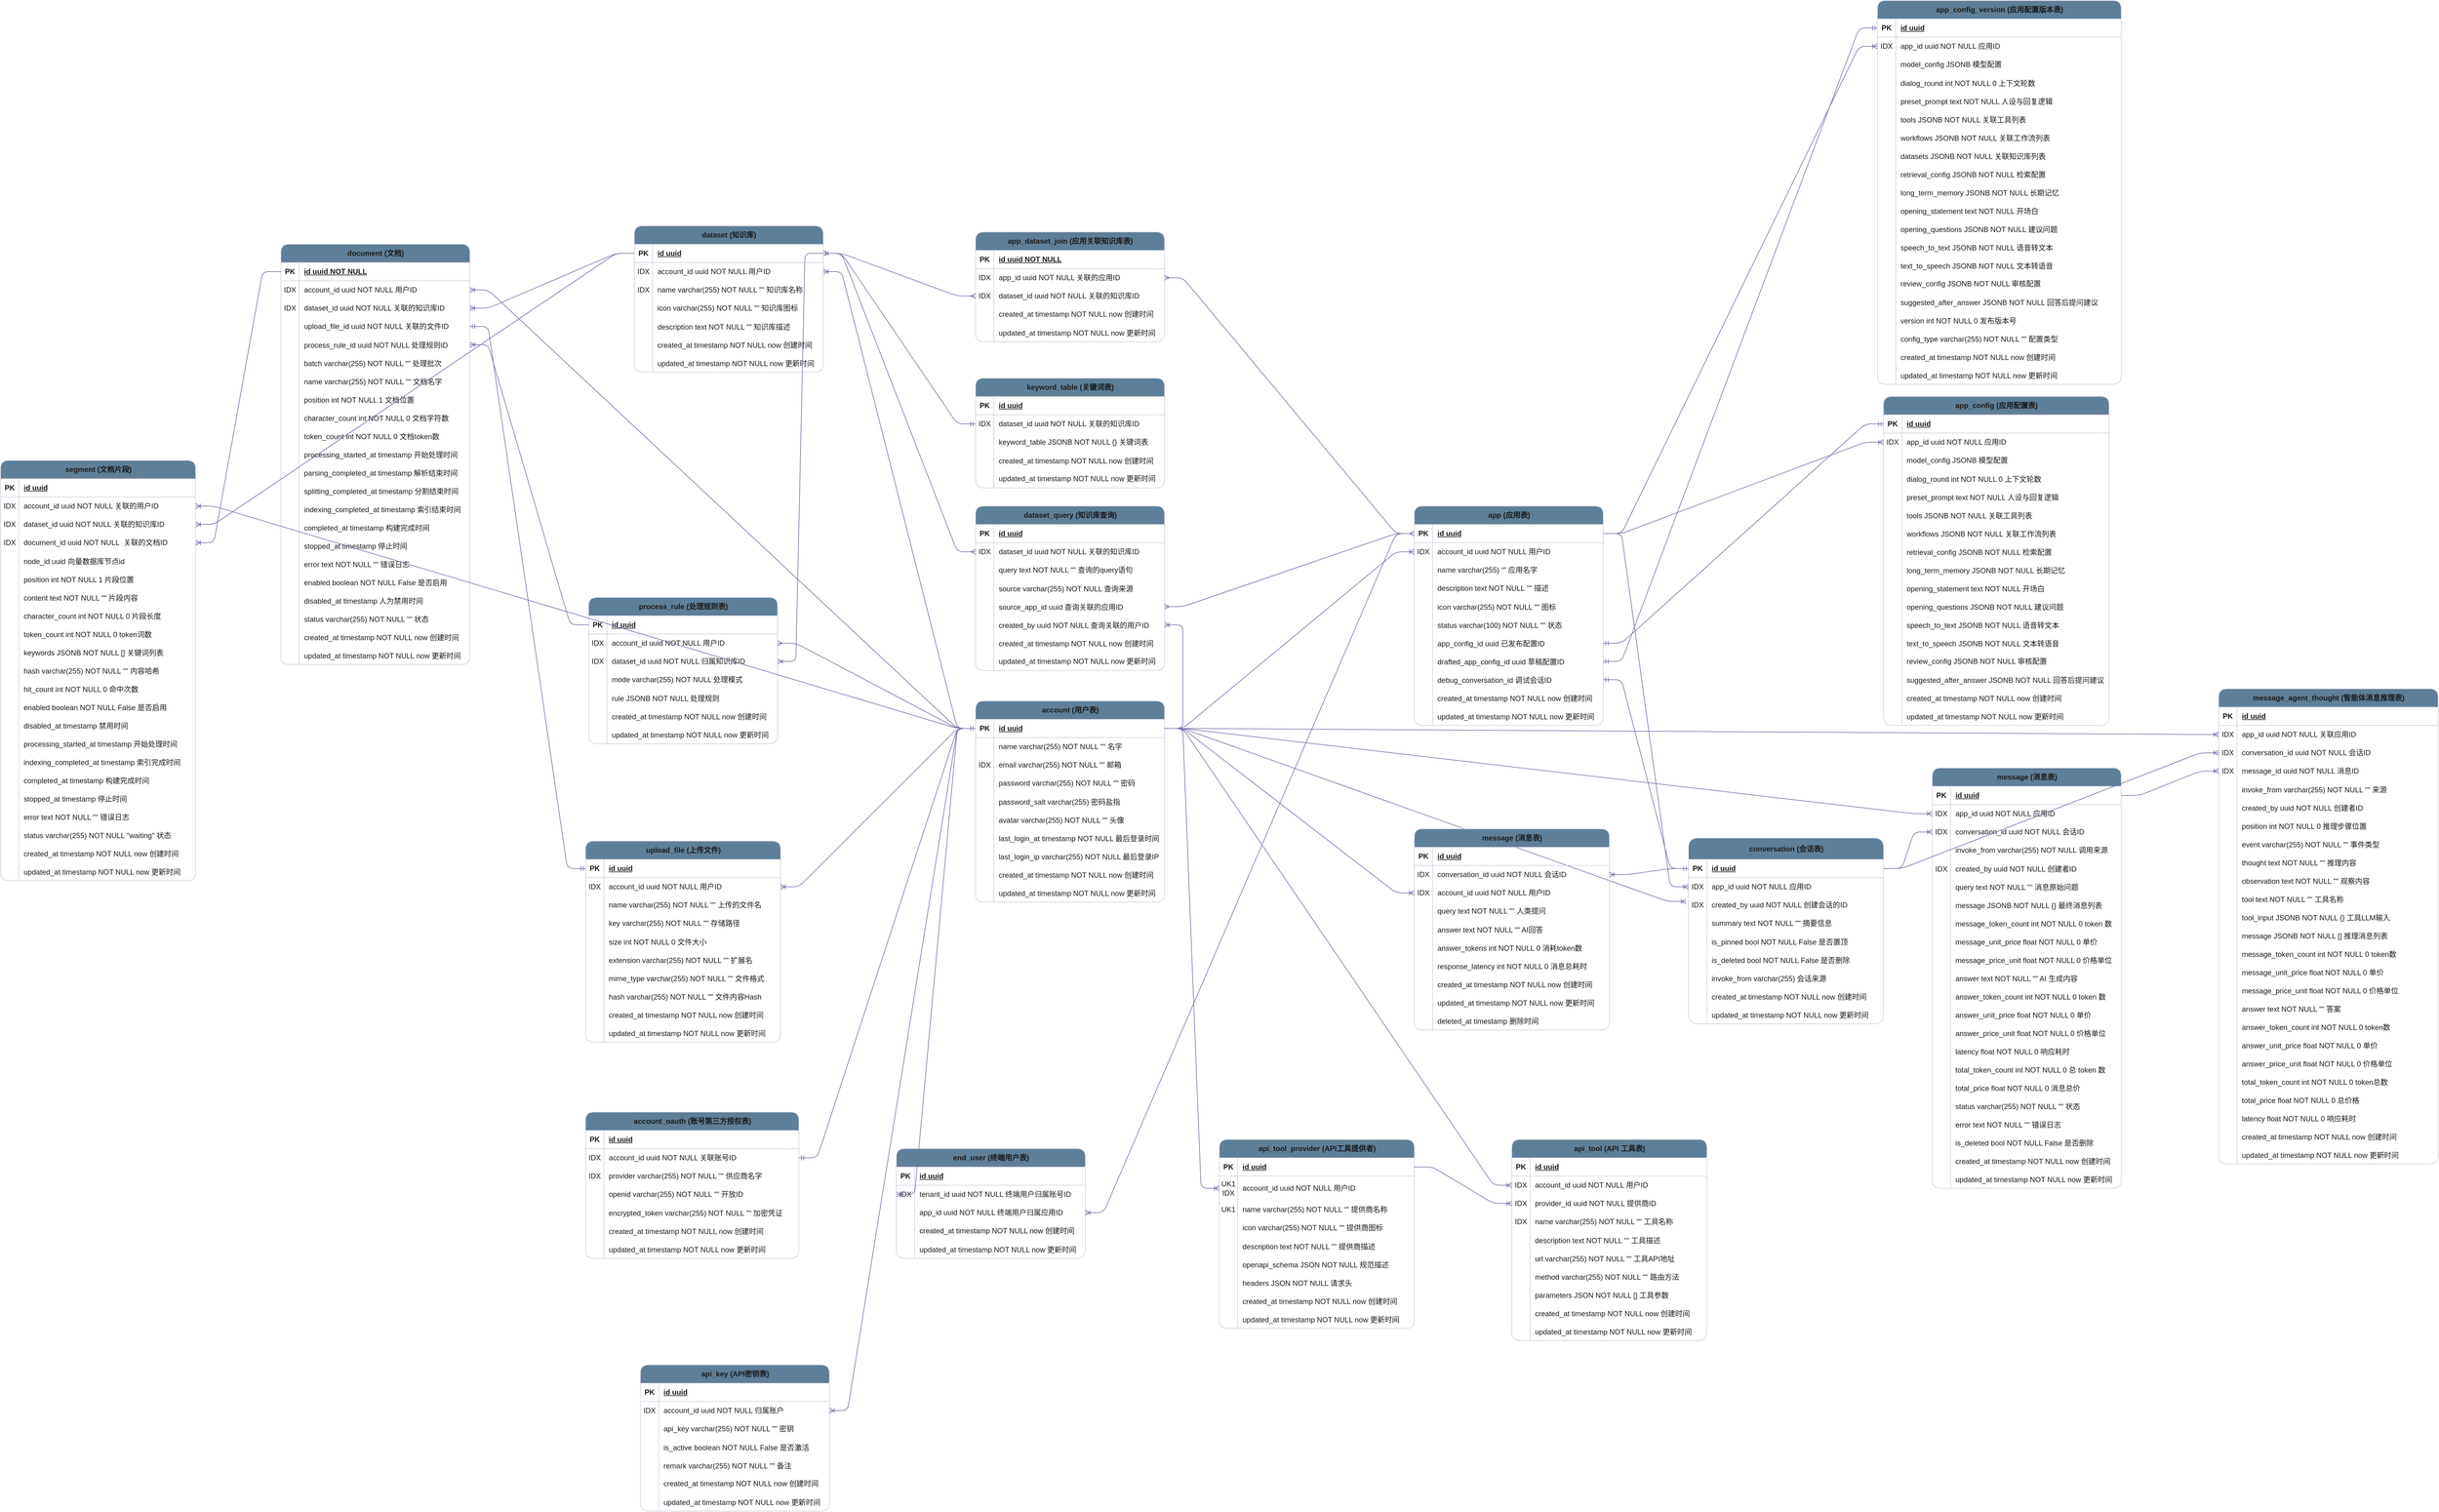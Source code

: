 <mxfile version="26.0.3">
  <diagram name="Page-1" id="9f46799a-70d6-7492-0946-bef42562c5a5">
    <mxGraphModel dx="4408" dy="3016" grid="1" gridSize="10" guides="1" tooltips="1" connect="1" arrows="1" fold="1" page="1" pageScale="1" pageWidth="1400" pageHeight="850" background="none" math="0" shadow="0">
      <root>
        <mxCell id="0" />
        <mxCell id="1" parent="0" />
        <mxCell id="4eFh2s2mqRWO35xnz03z-1" value="account (用户表)" style="shape=table;startSize=30;container=1;collapsible=1;childLayout=tableLayout;fixedRows=1;rowLines=0;fontStyle=1;align=center;resizeLast=1;html=1;strokeColor=#D0CEE2;labelBackgroundColor=none;fillColor=#5D7F99;fontColor=#1A1A1A;rounded=1;" parent="1" vertex="1">
          <mxGeometry x="-120" y="90" width="310" height="330" as="geometry" />
        </mxCell>
        <mxCell id="4eFh2s2mqRWO35xnz03z-2" value="" style="shape=tableRow;horizontal=0;startSize=0;swimlaneHead=0;swimlaneBody=0;fillColor=none;collapsible=0;dropTarget=0;points=[[0,0.5],[1,0.5]];portConstraint=eastwest;top=0;left=0;right=0;bottom=1;labelBackgroundColor=none;strokeColor=#D0CEE2;fontColor=#1A1A1A;rounded=1;" parent="4eFh2s2mqRWO35xnz03z-1" vertex="1">
          <mxGeometry y="30" width="310" height="30" as="geometry" />
        </mxCell>
        <mxCell id="4eFh2s2mqRWO35xnz03z-3" value="PK" style="shape=partialRectangle;connectable=0;fillColor=none;top=0;left=0;bottom=0;right=0;fontStyle=1;overflow=hidden;whiteSpace=wrap;html=1;labelBackgroundColor=none;strokeColor=#D0CEE2;fontColor=#1A1A1A;rounded=1;" parent="4eFh2s2mqRWO35xnz03z-2" vertex="1">
          <mxGeometry width="30" height="30" as="geometry">
            <mxRectangle width="30" height="30" as="alternateBounds" />
          </mxGeometry>
        </mxCell>
        <mxCell id="4eFh2s2mqRWO35xnz03z-4" value="id uuid" style="shape=partialRectangle;connectable=0;fillColor=none;top=0;left=0;bottom=0;right=0;align=left;spacingLeft=6;fontStyle=5;overflow=hidden;whiteSpace=wrap;html=1;labelBackgroundColor=none;strokeColor=#D0CEE2;fontColor=#1A1A1A;rounded=1;" parent="4eFh2s2mqRWO35xnz03z-2" vertex="1">
          <mxGeometry x="30" width="280" height="30" as="geometry">
            <mxRectangle width="280" height="30" as="alternateBounds" />
          </mxGeometry>
        </mxCell>
        <mxCell id="4eFh2s2mqRWO35xnz03z-5" value="" style="shape=tableRow;horizontal=0;startSize=0;swimlaneHead=0;swimlaneBody=0;fillColor=none;collapsible=0;dropTarget=0;points=[[0,0.5],[1,0.5]];portConstraint=eastwest;top=0;left=0;right=0;bottom=0;labelBackgroundColor=none;strokeColor=#D0CEE2;fontColor=#1A1A1A;rounded=1;" parent="4eFh2s2mqRWO35xnz03z-1" vertex="1">
          <mxGeometry y="60" width="310" height="30" as="geometry" />
        </mxCell>
        <mxCell id="4eFh2s2mqRWO35xnz03z-6" value="" style="shape=partialRectangle;connectable=0;fillColor=none;top=0;left=0;bottom=0;right=0;editable=1;overflow=hidden;whiteSpace=wrap;html=1;labelBackgroundColor=none;strokeColor=#D0CEE2;fontColor=#1A1A1A;rounded=1;" parent="4eFh2s2mqRWO35xnz03z-5" vertex="1">
          <mxGeometry width="30" height="30" as="geometry">
            <mxRectangle width="30" height="30" as="alternateBounds" />
          </mxGeometry>
        </mxCell>
        <mxCell id="4eFh2s2mqRWO35xnz03z-7" value="name varchar(255) NOT NULL &quot;&quot; 名字" style="shape=partialRectangle;connectable=0;fillColor=none;top=0;left=0;bottom=0;right=0;align=left;spacingLeft=6;overflow=hidden;whiteSpace=wrap;html=1;labelBackgroundColor=none;strokeColor=#D0CEE2;fontColor=#1A1A1A;rounded=1;" parent="4eFh2s2mqRWO35xnz03z-5" vertex="1">
          <mxGeometry x="30" width="280" height="30" as="geometry">
            <mxRectangle width="280" height="30" as="alternateBounds" />
          </mxGeometry>
        </mxCell>
        <mxCell id="4eFh2s2mqRWO35xnz03z-8" value="" style="shape=tableRow;horizontal=0;startSize=0;swimlaneHead=0;swimlaneBody=0;fillColor=none;collapsible=0;dropTarget=0;points=[[0,0.5],[1,0.5]];portConstraint=eastwest;top=0;left=0;right=0;bottom=0;labelBackgroundColor=none;strokeColor=#D0CEE2;fontColor=#1A1A1A;rounded=1;" parent="4eFh2s2mqRWO35xnz03z-1" vertex="1">
          <mxGeometry y="90" width="310" height="30" as="geometry" />
        </mxCell>
        <mxCell id="4eFh2s2mqRWO35xnz03z-9" value="IDX" style="shape=partialRectangle;connectable=0;fillColor=none;top=0;left=0;bottom=0;right=0;editable=1;overflow=hidden;whiteSpace=wrap;html=1;labelBackgroundColor=none;strokeColor=#D0CEE2;fontColor=#1A1A1A;rounded=1;" parent="4eFh2s2mqRWO35xnz03z-8" vertex="1">
          <mxGeometry width="30" height="30" as="geometry">
            <mxRectangle width="30" height="30" as="alternateBounds" />
          </mxGeometry>
        </mxCell>
        <mxCell id="4eFh2s2mqRWO35xnz03z-10" value="email varchar(255) NOT NULL &quot;&quot; 邮箱" style="shape=partialRectangle;connectable=0;fillColor=none;top=0;left=0;bottom=0;right=0;align=left;spacingLeft=6;overflow=hidden;whiteSpace=wrap;html=1;labelBackgroundColor=none;strokeColor=#D0CEE2;fontColor=#1A1A1A;rounded=1;" parent="4eFh2s2mqRWO35xnz03z-8" vertex="1">
          <mxGeometry x="30" width="280" height="30" as="geometry">
            <mxRectangle width="280" height="30" as="alternateBounds" />
          </mxGeometry>
        </mxCell>
        <mxCell id="4eFh2s2mqRWO35xnz03z-11" value="" style="shape=tableRow;horizontal=0;startSize=0;swimlaneHead=0;swimlaneBody=0;fillColor=none;collapsible=0;dropTarget=0;points=[[0,0.5],[1,0.5]];portConstraint=eastwest;top=0;left=0;right=0;bottom=0;labelBackgroundColor=none;strokeColor=#D0CEE2;fontColor=#1A1A1A;rounded=1;" parent="4eFh2s2mqRWO35xnz03z-1" vertex="1">
          <mxGeometry y="120" width="310" height="30" as="geometry" />
        </mxCell>
        <mxCell id="4eFh2s2mqRWO35xnz03z-12" value="" style="shape=partialRectangle;connectable=0;fillColor=none;top=0;left=0;bottom=0;right=0;editable=1;overflow=hidden;whiteSpace=wrap;html=1;labelBackgroundColor=none;strokeColor=#D0CEE2;fontColor=#1A1A1A;rounded=1;" parent="4eFh2s2mqRWO35xnz03z-11" vertex="1">
          <mxGeometry width="30" height="30" as="geometry">
            <mxRectangle width="30" height="30" as="alternateBounds" />
          </mxGeometry>
        </mxCell>
        <mxCell id="4eFh2s2mqRWO35xnz03z-13" value="password varchar(255) NOT NULL &quot;&quot; 密码" style="shape=partialRectangle;connectable=0;fillColor=none;top=0;left=0;bottom=0;right=0;align=left;spacingLeft=6;overflow=hidden;whiteSpace=wrap;html=1;labelBackgroundColor=none;strokeColor=#D0CEE2;fontColor=#1A1A1A;rounded=1;" parent="4eFh2s2mqRWO35xnz03z-11" vertex="1">
          <mxGeometry x="30" width="280" height="30" as="geometry">
            <mxRectangle width="280" height="30" as="alternateBounds" />
          </mxGeometry>
        </mxCell>
        <mxCell id="zM9-WenLGZgXND4CWHy2-1" value="" style="shape=tableRow;horizontal=0;startSize=0;swimlaneHead=0;swimlaneBody=0;fillColor=none;collapsible=0;dropTarget=0;points=[[0,0.5],[1,0.5]];portConstraint=eastwest;top=0;left=0;right=0;bottom=0;labelBackgroundColor=none;strokeColor=#D0CEE2;fontColor=#1A1A1A;rounded=1;" parent="4eFh2s2mqRWO35xnz03z-1" vertex="1">
          <mxGeometry y="150" width="310" height="30" as="geometry" />
        </mxCell>
        <mxCell id="zM9-WenLGZgXND4CWHy2-2" value="" style="shape=partialRectangle;connectable=0;fillColor=none;top=0;left=0;bottom=0;right=0;editable=1;overflow=hidden;labelBackgroundColor=none;strokeColor=#D0CEE2;fontColor=#1A1A1A;rounded=1;" parent="zM9-WenLGZgXND4CWHy2-1" vertex="1">
          <mxGeometry width="30" height="30" as="geometry">
            <mxRectangle width="30" height="30" as="alternateBounds" />
          </mxGeometry>
        </mxCell>
        <mxCell id="zM9-WenLGZgXND4CWHy2-3" value="password_salt varchar(255) 密码盐指" style="shape=partialRectangle;connectable=0;fillColor=none;top=0;left=0;bottom=0;right=0;align=left;spacingLeft=6;overflow=hidden;labelBackgroundColor=none;strokeColor=#D0CEE2;fontColor=#1A1A1A;rounded=1;" parent="zM9-WenLGZgXND4CWHy2-1" vertex="1">
          <mxGeometry x="30" width="280" height="30" as="geometry">
            <mxRectangle width="280" height="30" as="alternateBounds" />
          </mxGeometry>
        </mxCell>
        <mxCell id="4eFh2s2mqRWO35xnz03z-30" value="" style="shape=tableRow;horizontal=0;startSize=0;swimlaneHead=0;swimlaneBody=0;fillColor=none;collapsible=0;dropTarget=0;points=[[0,0.5],[1,0.5]];portConstraint=eastwest;top=0;left=0;right=0;bottom=0;labelBackgroundColor=none;strokeColor=#D0CEE2;fontColor=#1A1A1A;rounded=1;" parent="4eFh2s2mqRWO35xnz03z-1" vertex="1">
          <mxGeometry y="180" width="310" height="30" as="geometry" />
        </mxCell>
        <mxCell id="4eFh2s2mqRWO35xnz03z-31" value="" style="shape=partialRectangle;connectable=0;fillColor=none;top=0;left=0;bottom=0;right=0;editable=1;overflow=hidden;labelBackgroundColor=none;strokeColor=#D0CEE2;fontColor=#1A1A1A;rounded=1;" parent="4eFh2s2mqRWO35xnz03z-30" vertex="1">
          <mxGeometry width="30" height="30" as="geometry">
            <mxRectangle width="30" height="30" as="alternateBounds" />
          </mxGeometry>
        </mxCell>
        <mxCell id="4eFh2s2mqRWO35xnz03z-32" value="avatar varchar(255) NOT NULL &quot;&quot; 头像" style="shape=partialRectangle;connectable=0;fillColor=none;top=0;left=0;bottom=0;right=0;align=left;spacingLeft=6;overflow=hidden;labelBackgroundColor=none;strokeColor=#D0CEE2;fontColor=#1A1A1A;rounded=1;" parent="4eFh2s2mqRWO35xnz03z-30" vertex="1">
          <mxGeometry x="30" width="280" height="30" as="geometry">
            <mxRectangle width="280" height="30" as="alternateBounds" />
          </mxGeometry>
        </mxCell>
        <mxCell id="zM9-WenLGZgXND4CWHy2-4" value="" style="shape=tableRow;horizontal=0;startSize=0;swimlaneHead=0;swimlaneBody=0;fillColor=none;collapsible=0;dropTarget=0;points=[[0,0.5],[1,0.5]];portConstraint=eastwest;top=0;left=0;right=0;bottom=0;labelBackgroundColor=none;strokeColor=#D0CEE2;fontColor=#1A1A1A;rounded=1;" parent="4eFh2s2mqRWO35xnz03z-1" vertex="1">
          <mxGeometry y="210" width="310" height="30" as="geometry" />
        </mxCell>
        <mxCell id="zM9-WenLGZgXND4CWHy2-5" value="" style="shape=partialRectangle;connectable=0;fillColor=none;top=0;left=0;bottom=0;right=0;editable=1;overflow=hidden;labelBackgroundColor=none;strokeColor=#D0CEE2;fontColor=#1A1A1A;rounded=1;" parent="zM9-WenLGZgXND4CWHy2-4" vertex="1">
          <mxGeometry width="30" height="30" as="geometry">
            <mxRectangle width="30" height="30" as="alternateBounds" />
          </mxGeometry>
        </mxCell>
        <mxCell id="zM9-WenLGZgXND4CWHy2-6" value="last_login_at timestamp NOT NULL 最后登录时间" style="shape=partialRectangle;connectable=0;fillColor=none;top=0;left=0;bottom=0;right=0;align=left;spacingLeft=6;overflow=hidden;labelBackgroundColor=none;strokeColor=#D0CEE2;fontColor=#1A1A1A;rounded=1;" parent="zM9-WenLGZgXND4CWHy2-4" vertex="1">
          <mxGeometry x="30" width="280" height="30" as="geometry">
            <mxRectangle width="280" height="30" as="alternateBounds" />
          </mxGeometry>
        </mxCell>
        <mxCell id="zM9-WenLGZgXND4CWHy2-7" value="" style="shape=tableRow;horizontal=0;startSize=0;swimlaneHead=0;swimlaneBody=0;fillColor=none;collapsible=0;dropTarget=0;points=[[0,0.5],[1,0.5]];portConstraint=eastwest;top=0;left=0;right=0;bottom=0;labelBackgroundColor=none;strokeColor=#D0CEE2;fontColor=#1A1A1A;rounded=1;" parent="4eFh2s2mqRWO35xnz03z-1" vertex="1">
          <mxGeometry y="240" width="310" height="30" as="geometry" />
        </mxCell>
        <mxCell id="zM9-WenLGZgXND4CWHy2-8" value="" style="shape=partialRectangle;connectable=0;fillColor=none;top=0;left=0;bottom=0;right=0;editable=1;overflow=hidden;labelBackgroundColor=none;strokeColor=#D0CEE2;fontColor=#1A1A1A;rounded=1;" parent="zM9-WenLGZgXND4CWHy2-7" vertex="1">
          <mxGeometry width="30" height="30" as="geometry">
            <mxRectangle width="30" height="30" as="alternateBounds" />
          </mxGeometry>
        </mxCell>
        <mxCell id="zM9-WenLGZgXND4CWHy2-9" value="last_login_ip varchar(255) NOT NULL 最后登录IP" style="shape=partialRectangle;connectable=0;fillColor=none;top=0;left=0;bottom=0;right=0;align=left;spacingLeft=6;overflow=hidden;labelBackgroundColor=none;strokeColor=#D0CEE2;fontColor=#1A1A1A;rounded=1;" parent="zM9-WenLGZgXND4CWHy2-7" vertex="1">
          <mxGeometry x="30" width="280" height="30" as="geometry">
            <mxRectangle width="280" height="30" as="alternateBounds" />
          </mxGeometry>
        </mxCell>
        <mxCell id="4eFh2s2mqRWO35xnz03z-33" value="" style="shape=tableRow;horizontal=0;startSize=0;swimlaneHead=0;swimlaneBody=0;fillColor=none;collapsible=0;dropTarget=0;points=[[0,0.5],[1,0.5]];portConstraint=eastwest;top=0;left=0;right=0;bottom=0;labelBackgroundColor=none;strokeColor=#D0CEE2;fontColor=#1A1A1A;rounded=1;" parent="4eFh2s2mqRWO35xnz03z-1" vertex="1">
          <mxGeometry y="270" width="310" height="30" as="geometry" />
        </mxCell>
        <mxCell id="4eFh2s2mqRWO35xnz03z-34" value="" style="shape=partialRectangle;connectable=0;fillColor=none;top=0;left=0;bottom=0;right=0;editable=1;overflow=hidden;labelBackgroundColor=none;strokeColor=#D0CEE2;fontColor=#1A1A1A;rounded=1;" parent="4eFh2s2mqRWO35xnz03z-33" vertex="1">
          <mxGeometry width="30" height="30" as="geometry">
            <mxRectangle width="30" height="30" as="alternateBounds" />
          </mxGeometry>
        </mxCell>
        <mxCell id="4eFh2s2mqRWO35xnz03z-35" value="created_at timestamp NOT NULL now 创建时间" style="shape=partialRectangle;connectable=0;fillColor=none;top=0;left=0;bottom=0;right=0;align=left;spacingLeft=6;overflow=hidden;labelBackgroundColor=none;strokeColor=#D0CEE2;fontColor=#1A1A1A;rounded=1;" parent="4eFh2s2mqRWO35xnz03z-33" vertex="1">
          <mxGeometry x="30" width="280" height="30" as="geometry">
            <mxRectangle width="280" height="30" as="alternateBounds" />
          </mxGeometry>
        </mxCell>
        <mxCell id="4eFh2s2mqRWO35xnz03z-36" value="" style="shape=tableRow;horizontal=0;startSize=0;swimlaneHead=0;swimlaneBody=0;fillColor=none;collapsible=0;dropTarget=0;points=[[0,0.5],[1,0.5]];portConstraint=eastwest;top=0;left=0;right=0;bottom=0;labelBackgroundColor=none;strokeColor=#D0CEE2;fontColor=#1A1A1A;rounded=1;" parent="4eFh2s2mqRWO35xnz03z-1" vertex="1">
          <mxGeometry y="300" width="310" height="30" as="geometry" />
        </mxCell>
        <mxCell id="4eFh2s2mqRWO35xnz03z-37" value="" style="shape=partialRectangle;connectable=0;fillColor=none;top=0;left=0;bottom=0;right=0;editable=1;overflow=hidden;labelBackgroundColor=none;strokeColor=#D0CEE2;fontColor=#1A1A1A;rounded=1;" parent="4eFh2s2mqRWO35xnz03z-36" vertex="1">
          <mxGeometry width="30" height="30" as="geometry">
            <mxRectangle width="30" height="30" as="alternateBounds" />
          </mxGeometry>
        </mxCell>
        <mxCell id="4eFh2s2mqRWO35xnz03z-38" value="updated_at timestamp NOT NULL now 更新时间" style="shape=partialRectangle;connectable=0;fillColor=none;top=0;left=0;bottom=0;right=0;align=left;spacingLeft=6;overflow=hidden;labelBackgroundColor=none;strokeColor=#D0CEE2;fontColor=#1A1A1A;rounded=1;" parent="4eFh2s2mqRWO35xnz03z-36" vertex="1">
          <mxGeometry x="30" width="280" height="30" as="geometry">
            <mxRectangle width="280" height="30" as="alternateBounds" />
          </mxGeometry>
        </mxCell>
        <mxCell id="4eFh2s2mqRWO35xnz03z-14" value="app (应用表)" style="shape=table;startSize=30;container=1;collapsible=1;childLayout=tableLayout;fixedRows=1;rowLines=0;fontStyle=1;align=center;resizeLast=1;html=1;labelBackgroundColor=none;fillColor=#5D7F99;strokeColor=#D0CEE2;fontColor=#1A1A1A;rounded=1;" parent="1" vertex="1">
          <mxGeometry x="600" y="-230" width="310" height="360" as="geometry" />
        </mxCell>
        <mxCell id="4eFh2s2mqRWO35xnz03z-15" value="" style="shape=tableRow;horizontal=0;startSize=0;swimlaneHead=0;swimlaneBody=0;fillColor=none;collapsible=0;dropTarget=0;points=[[0,0.5],[1,0.5]];portConstraint=eastwest;top=0;left=0;right=0;bottom=1;labelBackgroundColor=none;strokeColor=#D0CEE2;fontColor=#1A1A1A;rounded=1;" parent="4eFh2s2mqRWO35xnz03z-14" vertex="1">
          <mxGeometry y="30" width="310" height="30" as="geometry" />
        </mxCell>
        <mxCell id="4eFh2s2mqRWO35xnz03z-16" value="PK" style="shape=partialRectangle;connectable=0;fillColor=none;top=0;left=0;bottom=0;right=0;fontStyle=1;overflow=hidden;whiteSpace=wrap;html=1;labelBackgroundColor=none;strokeColor=#D0CEE2;fontColor=#1A1A1A;rounded=1;" parent="4eFh2s2mqRWO35xnz03z-15" vertex="1">
          <mxGeometry width="30" height="30" as="geometry">
            <mxRectangle width="30" height="30" as="alternateBounds" />
          </mxGeometry>
        </mxCell>
        <mxCell id="4eFh2s2mqRWO35xnz03z-17" value="id uuid" style="shape=partialRectangle;connectable=0;fillColor=none;top=0;left=0;bottom=0;right=0;align=left;spacingLeft=6;fontStyle=5;overflow=hidden;whiteSpace=wrap;html=1;labelBackgroundColor=none;strokeColor=#D0CEE2;fontColor=#1A1A1A;rounded=1;" parent="4eFh2s2mqRWO35xnz03z-15" vertex="1">
          <mxGeometry x="30" width="280" height="30" as="geometry">
            <mxRectangle width="280" height="30" as="alternateBounds" />
          </mxGeometry>
        </mxCell>
        <mxCell id="4eFh2s2mqRWO35xnz03z-18" value="" style="shape=tableRow;horizontal=0;startSize=0;swimlaneHead=0;swimlaneBody=0;fillColor=none;collapsible=0;dropTarget=0;points=[[0,0.5],[1,0.5]];portConstraint=eastwest;top=0;left=0;right=0;bottom=0;labelBackgroundColor=none;strokeColor=#D0CEE2;fontColor=#1A1A1A;rounded=1;" parent="4eFh2s2mqRWO35xnz03z-14" vertex="1">
          <mxGeometry y="60" width="310" height="30" as="geometry" />
        </mxCell>
        <mxCell id="4eFh2s2mqRWO35xnz03z-19" value="IDX" style="shape=partialRectangle;connectable=0;fillColor=none;top=0;left=0;bottom=0;right=0;editable=1;overflow=hidden;whiteSpace=wrap;html=1;labelBackgroundColor=none;strokeColor=#D0CEE2;fontColor=#1A1A1A;rounded=1;" parent="4eFh2s2mqRWO35xnz03z-18" vertex="1">
          <mxGeometry width="30" height="30" as="geometry">
            <mxRectangle width="30" height="30" as="alternateBounds" />
          </mxGeometry>
        </mxCell>
        <mxCell id="4eFh2s2mqRWO35xnz03z-20" value="account_id uuid NOT NULL 用户ID" style="shape=partialRectangle;connectable=0;fillColor=none;top=0;left=0;bottom=0;right=0;align=left;spacingLeft=6;overflow=hidden;whiteSpace=wrap;html=1;labelBackgroundColor=none;strokeColor=#D0CEE2;fontColor=#1A1A1A;rounded=1;" parent="4eFh2s2mqRWO35xnz03z-18" vertex="1">
          <mxGeometry x="30" width="280" height="30" as="geometry">
            <mxRectangle width="280" height="30" as="alternateBounds" />
          </mxGeometry>
        </mxCell>
        <mxCell id="4eFh2s2mqRWO35xnz03z-21" value="" style="shape=tableRow;horizontal=0;startSize=0;swimlaneHead=0;swimlaneBody=0;fillColor=none;collapsible=0;dropTarget=0;points=[[0,0.5],[1,0.5]];portConstraint=eastwest;top=0;left=0;right=0;bottom=0;labelBackgroundColor=none;strokeColor=#D0CEE2;fontColor=#1A1A1A;rounded=1;" parent="4eFh2s2mqRWO35xnz03z-14" vertex="1">
          <mxGeometry y="90" width="310" height="30" as="geometry" />
        </mxCell>
        <mxCell id="4eFh2s2mqRWO35xnz03z-22" value="" style="shape=partialRectangle;connectable=0;fillColor=none;top=0;left=0;bottom=0;right=0;editable=1;overflow=hidden;whiteSpace=wrap;html=1;labelBackgroundColor=none;strokeColor=#D0CEE2;fontColor=#1A1A1A;rounded=1;" parent="4eFh2s2mqRWO35xnz03z-21" vertex="1">
          <mxGeometry width="30" height="30" as="geometry">
            <mxRectangle width="30" height="30" as="alternateBounds" />
          </mxGeometry>
        </mxCell>
        <mxCell id="4eFh2s2mqRWO35xnz03z-23" value="name varchar(255) “” 应用名字" style="shape=partialRectangle;connectable=0;fillColor=none;top=0;left=0;bottom=0;right=0;align=left;spacingLeft=6;overflow=hidden;whiteSpace=wrap;html=1;labelBackgroundColor=none;strokeColor=#D0CEE2;fontColor=#1A1A1A;rounded=1;" parent="4eFh2s2mqRWO35xnz03z-21" vertex="1">
          <mxGeometry x="30" width="280" height="30" as="geometry">
            <mxRectangle width="280" height="30" as="alternateBounds" />
          </mxGeometry>
        </mxCell>
        <mxCell id="4eFh2s2mqRWO35xnz03z-24" value="" style="shape=tableRow;horizontal=0;startSize=0;swimlaneHead=0;swimlaneBody=0;fillColor=none;collapsible=0;dropTarget=0;points=[[0,0.5],[1,0.5]];portConstraint=eastwest;top=0;left=0;right=0;bottom=0;labelBackgroundColor=none;strokeColor=#D0CEE2;fontColor=#1A1A1A;rounded=1;" parent="4eFh2s2mqRWO35xnz03z-14" vertex="1">
          <mxGeometry y="120" width="310" height="30" as="geometry" />
        </mxCell>
        <mxCell id="4eFh2s2mqRWO35xnz03z-25" value="" style="shape=partialRectangle;connectable=0;fillColor=none;top=0;left=0;bottom=0;right=0;editable=1;overflow=hidden;whiteSpace=wrap;html=1;labelBackgroundColor=none;strokeColor=#D0CEE2;fontColor=#1A1A1A;rounded=1;" parent="4eFh2s2mqRWO35xnz03z-24" vertex="1">
          <mxGeometry width="30" height="30" as="geometry">
            <mxRectangle width="30" height="30" as="alternateBounds" />
          </mxGeometry>
        </mxCell>
        <mxCell id="4eFh2s2mqRWO35xnz03z-26" value="description text NOT NULL&amp;nbsp;&quot;&quot; 描述" style="shape=partialRectangle;connectable=0;fillColor=none;top=0;left=0;bottom=0;right=0;align=left;spacingLeft=6;overflow=hidden;whiteSpace=wrap;html=1;labelBackgroundColor=none;strokeColor=#D0CEE2;fontColor=#1A1A1A;rounded=1;" parent="4eFh2s2mqRWO35xnz03z-24" vertex="1">
          <mxGeometry x="30" width="280" height="30" as="geometry">
            <mxRectangle width="280" height="30" as="alternateBounds" />
          </mxGeometry>
        </mxCell>
        <mxCell id="4eFh2s2mqRWO35xnz03z-39" value="" style="shape=tableRow;horizontal=0;startSize=0;swimlaneHead=0;swimlaneBody=0;fillColor=none;collapsible=0;dropTarget=0;points=[[0,0.5],[1,0.5]];portConstraint=eastwest;top=0;left=0;right=0;bottom=0;labelBackgroundColor=none;strokeColor=#D0CEE2;fontColor=#1A1A1A;rounded=1;" parent="4eFh2s2mqRWO35xnz03z-14" vertex="1">
          <mxGeometry y="150" width="310" height="30" as="geometry" />
        </mxCell>
        <mxCell id="4eFh2s2mqRWO35xnz03z-40" value="" style="shape=partialRectangle;connectable=0;fillColor=none;top=0;left=0;bottom=0;right=0;editable=1;overflow=hidden;labelBackgroundColor=none;strokeColor=#D0CEE2;fontColor=#1A1A1A;rounded=1;" parent="4eFh2s2mqRWO35xnz03z-39" vertex="1">
          <mxGeometry width="30" height="30" as="geometry">
            <mxRectangle width="30" height="30" as="alternateBounds" />
          </mxGeometry>
        </mxCell>
        <mxCell id="4eFh2s2mqRWO35xnz03z-41" value="icon varchar(255) NOT NULL &quot;&quot; 图标" style="shape=partialRectangle;connectable=0;fillColor=none;top=0;left=0;bottom=0;right=0;align=left;spacingLeft=6;overflow=hidden;labelBackgroundColor=none;strokeColor=#D0CEE2;fontColor=#1A1A1A;rounded=1;" parent="4eFh2s2mqRWO35xnz03z-39" vertex="1">
          <mxGeometry x="30" width="280" height="30" as="geometry">
            <mxRectangle width="280" height="30" as="alternateBounds" />
          </mxGeometry>
        </mxCell>
        <mxCell id="4eFh2s2mqRWO35xnz03z-43" value="" style="shape=tableRow;horizontal=0;startSize=0;swimlaneHead=0;swimlaneBody=0;fillColor=none;collapsible=0;dropTarget=0;points=[[0,0.5],[1,0.5]];portConstraint=eastwest;top=0;left=0;right=0;bottom=0;labelBackgroundColor=none;strokeColor=#D0CEE2;fontColor=#1A1A1A;rounded=1;" parent="4eFh2s2mqRWO35xnz03z-14" vertex="1">
          <mxGeometry y="180" width="310" height="30" as="geometry" />
        </mxCell>
        <mxCell id="4eFh2s2mqRWO35xnz03z-44" value="" style="shape=partialRectangle;connectable=0;fillColor=none;top=0;left=0;bottom=0;right=0;editable=1;overflow=hidden;labelBackgroundColor=none;strokeColor=#D0CEE2;fontColor=#1A1A1A;rounded=1;" parent="4eFh2s2mqRWO35xnz03z-43" vertex="1">
          <mxGeometry width="30" height="30" as="geometry">
            <mxRectangle width="30" height="30" as="alternateBounds" />
          </mxGeometry>
        </mxCell>
        <mxCell id="4eFh2s2mqRWO35xnz03z-45" value="status varchar(100) NOT NULL &quot;&quot; 状态" style="shape=partialRectangle;connectable=0;fillColor=none;top=0;left=0;bottom=0;right=0;align=left;spacingLeft=6;overflow=hidden;labelBackgroundColor=none;strokeColor=#D0CEE2;fontColor=#1A1A1A;rounded=1;" parent="4eFh2s2mqRWO35xnz03z-43" vertex="1">
          <mxGeometry x="30" width="280" height="30" as="geometry">
            <mxRectangle width="280" height="30" as="alternateBounds" />
          </mxGeometry>
        </mxCell>
        <mxCell id="4eFh2s2mqRWO35xnz03z-46" value="" style="shape=tableRow;horizontal=0;startSize=0;swimlaneHead=0;swimlaneBody=0;fillColor=none;collapsible=0;dropTarget=0;points=[[0,0.5],[1,0.5]];portConstraint=eastwest;top=0;left=0;right=0;bottom=0;labelBackgroundColor=none;strokeColor=#D0CEE2;fontColor=#1A1A1A;rounded=1;" parent="4eFh2s2mqRWO35xnz03z-14" vertex="1">
          <mxGeometry y="210" width="310" height="30" as="geometry" />
        </mxCell>
        <mxCell id="4eFh2s2mqRWO35xnz03z-47" value="" style="shape=partialRectangle;connectable=0;fillColor=none;top=0;left=0;bottom=0;right=0;editable=1;overflow=hidden;labelBackgroundColor=none;strokeColor=#D0CEE2;fontColor=#1A1A1A;rounded=1;" parent="4eFh2s2mqRWO35xnz03z-46" vertex="1">
          <mxGeometry width="30" height="30" as="geometry">
            <mxRectangle width="30" height="30" as="alternateBounds" />
          </mxGeometry>
        </mxCell>
        <mxCell id="4eFh2s2mqRWO35xnz03z-48" value="app_config_id uuid 已发布配置ID" style="shape=partialRectangle;connectable=0;fillColor=none;top=0;left=0;bottom=0;right=0;align=left;spacingLeft=6;overflow=hidden;labelBackgroundColor=none;strokeColor=#D0CEE2;fontColor=#1A1A1A;rounded=1;" parent="4eFh2s2mqRWO35xnz03z-46" vertex="1">
          <mxGeometry x="30" width="280" height="30" as="geometry">
            <mxRectangle width="280" height="30" as="alternateBounds" />
          </mxGeometry>
        </mxCell>
        <mxCell id="4eFh2s2mqRWO35xnz03z-49" value="" style="shape=tableRow;horizontal=0;startSize=0;swimlaneHead=0;swimlaneBody=0;fillColor=none;collapsible=0;dropTarget=0;points=[[0,0.5],[1,0.5]];portConstraint=eastwest;top=0;left=0;right=0;bottom=0;labelBackgroundColor=none;strokeColor=#D0CEE2;fontColor=#1A1A1A;rounded=1;" parent="4eFh2s2mqRWO35xnz03z-14" vertex="1">
          <mxGeometry y="240" width="310" height="30" as="geometry" />
        </mxCell>
        <mxCell id="4eFh2s2mqRWO35xnz03z-50" value="" style="shape=partialRectangle;connectable=0;fillColor=none;top=0;left=0;bottom=0;right=0;editable=1;overflow=hidden;labelBackgroundColor=none;strokeColor=#D0CEE2;fontColor=#1A1A1A;rounded=1;" parent="4eFh2s2mqRWO35xnz03z-49" vertex="1">
          <mxGeometry width="30" height="30" as="geometry">
            <mxRectangle width="30" height="30" as="alternateBounds" />
          </mxGeometry>
        </mxCell>
        <mxCell id="4eFh2s2mqRWO35xnz03z-51" value="drafted_app_config_id uuid 草稿配置ID" style="shape=partialRectangle;connectable=0;fillColor=none;top=0;left=0;bottom=0;right=0;align=left;spacingLeft=6;overflow=hidden;labelBackgroundColor=none;strokeColor=#D0CEE2;fontColor=#1A1A1A;rounded=1;" parent="4eFh2s2mqRWO35xnz03z-49" vertex="1">
          <mxGeometry x="30" width="280" height="30" as="geometry">
            <mxRectangle width="280" height="30" as="alternateBounds" />
          </mxGeometry>
        </mxCell>
        <mxCell id="4eFh2s2mqRWO35xnz03z-149" value="" style="shape=tableRow;horizontal=0;startSize=0;swimlaneHead=0;swimlaneBody=0;fillColor=none;collapsible=0;dropTarget=0;points=[[0,0.5],[1,0.5]];portConstraint=eastwest;top=0;left=0;right=0;bottom=0;labelBackgroundColor=none;strokeColor=#D0CEE2;fontColor=#1A1A1A;rounded=1;" parent="4eFh2s2mqRWO35xnz03z-14" vertex="1">
          <mxGeometry y="270" width="310" height="30" as="geometry" />
        </mxCell>
        <mxCell id="4eFh2s2mqRWO35xnz03z-150" value="" style="shape=partialRectangle;connectable=0;fillColor=none;top=0;left=0;bottom=0;right=0;editable=1;overflow=hidden;labelBackgroundColor=none;strokeColor=#D0CEE2;fontColor=#1A1A1A;rounded=1;" parent="4eFh2s2mqRWO35xnz03z-149" vertex="1">
          <mxGeometry width="30" height="30" as="geometry">
            <mxRectangle width="30" height="30" as="alternateBounds" />
          </mxGeometry>
        </mxCell>
        <mxCell id="4eFh2s2mqRWO35xnz03z-151" value="debug_conversation_id 调试会话ID" style="shape=partialRectangle;connectable=0;fillColor=none;top=0;left=0;bottom=0;right=0;align=left;spacingLeft=6;overflow=hidden;labelBackgroundColor=none;strokeColor=#D0CEE2;fontColor=#1A1A1A;rounded=1;" parent="4eFh2s2mqRWO35xnz03z-149" vertex="1">
          <mxGeometry x="30" width="280" height="30" as="geometry">
            <mxRectangle width="280" height="30" as="alternateBounds" />
          </mxGeometry>
        </mxCell>
        <mxCell id="4eFh2s2mqRWO35xnz03z-52" value="" style="shape=tableRow;horizontal=0;startSize=0;swimlaneHead=0;swimlaneBody=0;fillColor=none;collapsible=0;dropTarget=0;points=[[0,0.5],[1,0.5]];portConstraint=eastwest;top=0;left=0;right=0;bottom=0;labelBackgroundColor=none;strokeColor=#D0CEE2;fontColor=#1A1A1A;rounded=1;" parent="4eFh2s2mqRWO35xnz03z-14" vertex="1">
          <mxGeometry y="300" width="310" height="30" as="geometry" />
        </mxCell>
        <mxCell id="4eFh2s2mqRWO35xnz03z-53" value="" style="shape=partialRectangle;connectable=0;fillColor=none;top=0;left=0;bottom=0;right=0;editable=1;overflow=hidden;labelBackgroundColor=none;strokeColor=#D0CEE2;fontColor=#1A1A1A;rounded=1;" parent="4eFh2s2mqRWO35xnz03z-52" vertex="1">
          <mxGeometry width="30" height="30" as="geometry">
            <mxRectangle width="30" height="30" as="alternateBounds" />
          </mxGeometry>
        </mxCell>
        <mxCell id="4eFh2s2mqRWO35xnz03z-54" value="created_at timestamp NOT NULL now 创建时间" style="shape=partialRectangle;connectable=0;fillColor=none;top=0;left=0;bottom=0;right=0;align=left;spacingLeft=6;overflow=hidden;labelBackgroundColor=none;strokeColor=#D0CEE2;fontColor=#1A1A1A;rounded=1;" parent="4eFh2s2mqRWO35xnz03z-52" vertex="1">
          <mxGeometry x="30" width="280" height="30" as="geometry">
            <mxRectangle width="280" height="30" as="alternateBounds" />
          </mxGeometry>
        </mxCell>
        <mxCell id="4eFh2s2mqRWO35xnz03z-55" value="" style="shape=tableRow;horizontal=0;startSize=0;swimlaneHead=0;swimlaneBody=0;fillColor=none;collapsible=0;dropTarget=0;points=[[0,0.5],[1,0.5]];portConstraint=eastwest;top=0;left=0;right=0;bottom=0;labelBackgroundColor=none;strokeColor=#D0CEE2;fontColor=#1A1A1A;rounded=1;" parent="4eFh2s2mqRWO35xnz03z-14" vertex="1">
          <mxGeometry y="330" width="310" height="30" as="geometry" />
        </mxCell>
        <mxCell id="4eFh2s2mqRWO35xnz03z-56" value="" style="shape=partialRectangle;connectable=0;fillColor=none;top=0;left=0;bottom=0;right=0;editable=1;overflow=hidden;labelBackgroundColor=none;strokeColor=#D0CEE2;fontColor=#1A1A1A;rounded=1;" parent="4eFh2s2mqRWO35xnz03z-55" vertex="1">
          <mxGeometry width="30" height="30" as="geometry">
            <mxRectangle width="30" height="30" as="alternateBounds" />
          </mxGeometry>
        </mxCell>
        <mxCell id="4eFh2s2mqRWO35xnz03z-57" value="updated_at timestamp NOT NULL now 更新时间" style="shape=partialRectangle;connectable=0;fillColor=none;top=0;left=0;bottom=0;right=0;align=left;spacingLeft=6;overflow=hidden;labelBackgroundColor=none;strokeColor=#D0CEE2;fontColor=#1A1A1A;rounded=1;" parent="4eFh2s2mqRWO35xnz03z-55" vertex="1">
          <mxGeometry x="30" width="280" height="30" as="geometry">
            <mxRectangle width="280" height="30" as="alternateBounds" />
          </mxGeometry>
        </mxCell>
        <mxCell id="4eFh2s2mqRWO35xnz03z-58" value="" style="edgeStyle=entityRelationEdgeStyle;fontSize=12;html=1;endArrow=ERoneToMany;rounded=1;exitX=1;exitY=0.5;exitDx=0;exitDy=0;entryX=0;entryY=0.5;entryDx=0;entryDy=0;labelBackgroundColor=none;strokeColor=#736CA8;fontColor=default;" parent="1" source="4eFh2s2mqRWO35xnz03z-2" target="4eFh2s2mqRWO35xnz03z-18" edge="1">
          <mxGeometry width="100" height="100" relative="1" as="geometry">
            <mxPoint x="540" y="290" as="sourcePoint" />
            <mxPoint x="640" y="190" as="targetPoint" />
          </mxGeometry>
        </mxCell>
        <mxCell id="4eFh2s2mqRWO35xnz03z-72" value="app_config (应用配置表)" style="shape=table;startSize=30;container=1;collapsible=1;childLayout=tableLayout;fixedRows=1;rowLines=0;fontStyle=1;align=center;resizeLast=1;html=1;labelBackgroundColor=none;fillColor=#5D7F99;strokeColor=#D0CEE2;fontColor=#1A1A1A;rounded=1;" parent="1" vertex="1">
          <mxGeometry x="1370" y="-410" width="370" height="540" as="geometry" />
        </mxCell>
        <mxCell id="4eFh2s2mqRWO35xnz03z-73" value="" style="shape=tableRow;horizontal=0;startSize=0;swimlaneHead=0;swimlaneBody=0;fillColor=none;collapsible=0;dropTarget=0;points=[[0,0.5],[1,0.5]];portConstraint=eastwest;top=0;left=0;right=0;bottom=1;labelBackgroundColor=none;strokeColor=#D0CEE2;fontColor=#1A1A1A;rounded=1;" parent="4eFh2s2mqRWO35xnz03z-72" vertex="1">
          <mxGeometry y="30" width="370" height="30" as="geometry" />
        </mxCell>
        <mxCell id="4eFh2s2mqRWO35xnz03z-74" value="PK" style="shape=partialRectangle;connectable=0;fillColor=none;top=0;left=0;bottom=0;right=0;fontStyle=1;overflow=hidden;whiteSpace=wrap;html=1;labelBackgroundColor=none;strokeColor=#D0CEE2;fontColor=#1A1A1A;rounded=1;" parent="4eFh2s2mqRWO35xnz03z-73" vertex="1">
          <mxGeometry width="30" height="30" as="geometry">
            <mxRectangle width="30" height="30" as="alternateBounds" />
          </mxGeometry>
        </mxCell>
        <mxCell id="4eFh2s2mqRWO35xnz03z-75" value="id uuid" style="shape=partialRectangle;connectable=0;fillColor=none;top=0;left=0;bottom=0;right=0;align=left;spacingLeft=6;fontStyle=5;overflow=hidden;whiteSpace=wrap;html=1;labelBackgroundColor=none;strokeColor=#D0CEE2;fontColor=#1A1A1A;rounded=1;" parent="4eFh2s2mqRWO35xnz03z-73" vertex="1">
          <mxGeometry x="30" width="340" height="30" as="geometry">
            <mxRectangle width="340" height="30" as="alternateBounds" />
          </mxGeometry>
        </mxCell>
        <mxCell id="4eFh2s2mqRWO35xnz03z-76" value="" style="shape=tableRow;horizontal=0;startSize=0;swimlaneHead=0;swimlaneBody=0;fillColor=none;collapsible=0;dropTarget=0;points=[[0,0.5],[1,0.5]];portConstraint=eastwest;top=0;left=0;right=0;bottom=0;labelBackgroundColor=none;strokeColor=#D0CEE2;fontColor=#1A1A1A;rounded=1;" parent="4eFh2s2mqRWO35xnz03z-72" vertex="1">
          <mxGeometry y="60" width="370" height="30" as="geometry" />
        </mxCell>
        <mxCell id="4eFh2s2mqRWO35xnz03z-77" value="IDX" style="shape=partialRectangle;connectable=0;fillColor=none;top=0;left=0;bottom=0;right=0;editable=1;overflow=hidden;whiteSpace=wrap;html=1;labelBackgroundColor=none;strokeColor=#D0CEE2;fontColor=#1A1A1A;rounded=1;" parent="4eFh2s2mqRWO35xnz03z-76" vertex="1">
          <mxGeometry width="30" height="30" as="geometry">
            <mxRectangle width="30" height="30" as="alternateBounds" />
          </mxGeometry>
        </mxCell>
        <mxCell id="4eFh2s2mqRWO35xnz03z-78" value="app_id uuid NOT NULL 应用ID" style="shape=partialRectangle;connectable=0;fillColor=none;top=0;left=0;bottom=0;right=0;align=left;spacingLeft=6;overflow=hidden;whiteSpace=wrap;html=1;labelBackgroundColor=none;strokeColor=#D0CEE2;fontColor=#1A1A1A;rounded=1;" parent="4eFh2s2mqRWO35xnz03z-76" vertex="1">
          <mxGeometry x="30" width="340" height="30" as="geometry">
            <mxRectangle width="340" height="30" as="alternateBounds" />
          </mxGeometry>
        </mxCell>
        <mxCell id="4eFh2s2mqRWO35xnz03z-79" value="" style="shape=tableRow;horizontal=0;startSize=0;swimlaneHead=0;swimlaneBody=0;fillColor=none;collapsible=0;dropTarget=0;points=[[0,0.5],[1,0.5]];portConstraint=eastwest;top=0;left=0;right=0;bottom=0;labelBackgroundColor=none;strokeColor=#D0CEE2;fontColor=#1A1A1A;rounded=1;" parent="4eFh2s2mqRWO35xnz03z-72" vertex="1">
          <mxGeometry y="90" width="370" height="30" as="geometry" />
        </mxCell>
        <mxCell id="4eFh2s2mqRWO35xnz03z-80" value="" style="shape=partialRectangle;connectable=0;fillColor=none;top=0;left=0;bottom=0;right=0;editable=1;overflow=hidden;whiteSpace=wrap;html=1;labelBackgroundColor=none;strokeColor=#D0CEE2;fontColor=#1A1A1A;rounded=1;" parent="4eFh2s2mqRWO35xnz03z-79" vertex="1">
          <mxGeometry width="30" height="30" as="geometry">
            <mxRectangle width="30" height="30" as="alternateBounds" />
          </mxGeometry>
        </mxCell>
        <mxCell id="4eFh2s2mqRWO35xnz03z-81" value="model_config JSONB 模型配置" style="shape=partialRectangle;connectable=0;fillColor=none;top=0;left=0;bottom=0;right=0;align=left;spacingLeft=6;overflow=hidden;whiteSpace=wrap;html=1;labelBackgroundColor=none;strokeColor=#D0CEE2;fontColor=#1A1A1A;rounded=1;" parent="4eFh2s2mqRWO35xnz03z-79" vertex="1">
          <mxGeometry x="30" width="340" height="30" as="geometry">
            <mxRectangle width="340" height="30" as="alternateBounds" />
          </mxGeometry>
        </mxCell>
        <mxCell id="vHyL3gQUOcOpynNL_tvM-1" value="" style="shape=tableRow;horizontal=0;startSize=0;swimlaneHead=0;swimlaneBody=0;fillColor=none;collapsible=0;dropTarget=0;points=[[0,0.5],[1,0.5]];portConstraint=eastwest;top=0;left=0;right=0;bottom=0;rounded=1;labelBackgroundColor=none;strokeColor=#D0CEE2;fontColor=#1A1A1A;" parent="4eFh2s2mqRWO35xnz03z-72" vertex="1">
          <mxGeometry y="120" width="370" height="30" as="geometry" />
        </mxCell>
        <mxCell id="vHyL3gQUOcOpynNL_tvM-2" value="" style="shape=partialRectangle;connectable=0;fillColor=none;top=0;left=0;bottom=0;right=0;editable=1;overflow=hidden;rounded=1;labelBackgroundColor=none;strokeColor=#D0CEE2;fontColor=#1A1A1A;" parent="vHyL3gQUOcOpynNL_tvM-1" vertex="1">
          <mxGeometry width="30" height="30" as="geometry">
            <mxRectangle width="30" height="30" as="alternateBounds" />
          </mxGeometry>
        </mxCell>
        <mxCell id="vHyL3gQUOcOpynNL_tvM-3" value="dialog_round int NOT NULL 0 上下文轮数" style="shape=partialRectangle;connectable=0;fillColor=none;top=0;left=0;bottom=0;right=0;align=left;spacingLeft=6;overflow=hidden;rounded=1;labelBackgroundColor=none;strokeColor=#D0CEE2;fontColor=#1A1A1A;" parent="vHyL3gQUOcOpynNL_tvM-1" vertex="1">
          <mxGeometry x="30" width="340" height="30" as="geometry">
            <mxRectangle width="340" height="30" as="alternateBounds" />
          </mxGeometry>
        </mxCell>
        <mxCell id="vHyL3gQUOcOpynNL_tvM-4" value="" style="shape=tableRow;horizontal=0;startSize=0;swimlaneHead=0;swimlaneBody=0;fillColor=none;collapsible=0;dropTarget=0;points=[[0,0.5],[1,0.5]];portConstraint=eastwest;top=0;left=0;right=0;bottom=0;rounded=1;labelBackgroundColor=none;strokeColor=#D0CEE2;fontColor=#1A1A1A;" parent="4eFh2s2mqRWO35xnz03z-72" vertex="1">
          <mxGeometry y="150" width="370" height="30" as="geometry" />
        </mxCell>
        <mxCell id="vHyL3gQUOcOpynNL_tvM-5" value="" style="shape=partialRectangle;connectable=0;fillColor=none;top=0;left=0;bottom=0;right=0;editable=1;overflow=hidden;rounded=1;labelBackgroundColor=none;strokeColor=#D0CEE2;fontColor=#1A1A1A;" parent="vHyL3gQUOcOpynNL_tvM-4" vertex="1">
          <mxGeometry width="30" height="30" as="geometry">
            <mxRectangle width="30" height="30" as="alternateBounds" />
          </mxGeometry>
        </mxCell>
        <mxCell id="vHyL3gQUOcOpynNL_tvM-6" value="preset_prompt text NOT NULL 人设与回复逻辑" style="shape=partialRectangle;connectable=0;fillColor=none;top=0;left=0;bottom=0;right=0;align=left;spacingLeft=6;overflow=hidden;rounded=1;labelBackgroundColor=none;strokeColor=#D0CEE2;fontColor=#1A1A1A;" parent="vHyL3gQUOcOpynNL_tvM-4" vertex="1">
          <mxGeometry x="30" width="340" height="30" as="geometry">
            <mxRectangle width="340" height="30" as="alternateBounds" />
          </mxGeometry>
        </mxCell>
        <mxCell id="vHyL3gQUOcOpynNL_tvM-7" value="" style="shape=tableRow;horizontal=0;startSize=0;swimlaneHead=0;swimlaneBody=0;fillColor=none;collapsible=0;dropTarget=0;points=[[0,0.5],[1,0.5]];portConstraint=eastwest;top=0;left=0;right=0;bottom=0;rounded=1;labelBackgroundColor=none;strokeColor=#D0CEE2;fontColor=#1A1A1A;" parent="4eFh2s2mqRWO35xnz03z-72" vertex="1">
          <mxGeometry y="180" width="370" height="30" as="geometry" />
        </mxCell>
        <mxCell id="vHyL3gQUOcOpynNL_tvM-8" value="" style="shape=partialRectangle;connectable=0;fillColor=none;top=0;left=0;bottom=0;right=0;editable=1;overflow=hidden;rounded=1;labelBackgroundColor=none;strokeColor=#D0CEE2;fontColor=#1A1A1A;" parent="vHyL3gQUOcOpynNL_tvM-7" vertex="1">
          <mxGeometry width="30" height="30" as="geometry">
            <mxRectangle width="30" height="30" as="alternateBounds" />
          </mxGeometry>
        </mxCell>
        <mxCell id="vHyL3gQUOcOpynNL_tvM-9" value="tools JSONB NOT NULL 关联工具列表" style="shape=partialRectangle;connectable=0;fillColor=none;top=0;left=0;bottom=0;right=0;align=left;spacingLeft=6;overflow=hidden;rounded=1;labelBackgroundColor=none;strokeColor=#D0CEE2;fontColor=#1A1A1A;" parent="vHyL3gQUOcOpynNL_tvM-7" vertex="1">
          <mxGeometry x="30" width="340" height="30" as="geometry">
            <mxRectangle width="340" height="30" as="alternateBounds" />
          </mxGeometry>
        </mxCell>
        <mxCell id="vHyL3gQUOcOpynNL_tvM-10" value="" style="shape=tableRow;horizontal=0;startSize=0;swimlaneHead=0;swimlaneBody=0;fillColor=none;collapsible=0;dropTarget=0;points=[[0,0.5],[1,0.5]];portConstraint=eastwest;top=0;left=0;right=0;bottom=0;rounded=1;labelBackgroundColor=none;strokeColor=#D0CEE2;fontColor=#1A1A1A;" parent="4eFh2s2mqRWO35xnz03z-72" vertex="1">
          <mxGeometry y="210" width="370" height="30" as="geometry" />
        </mxCell>
        <mxCell id="vHyL3gQUOcOpynNL_tvM-11" value="" style="shape=partialRectangle;connectable=0;fillColor=none;top=0;left=0;bottom=0;right=0;editable=1;overflow=hidden;rounded=1;labelBackgroundColor=none;strokeColor=#D0CEE2;fontColor=#1A1A1A;" parent="vHyL3gQUOcOpynNL_tvM-10" vertex="1">
          <mxGeometry width="30" height="30" as="geometry">
            <mxRectangle width="30" height="30" as="alternateBounds" />
          </mxGeometry>
        </mxCell>
        <mxCell id="vHyL3gQUOcOpynNL_tvM-12" value="workflows JSONB NOT NULL 关联工作流列表" style="shape=partialRectangle;connectable=0;fillColor=none;top=0;left=0;bottom=0;right=0;align=left;spacingLeft=6;overflow=hidden;rounded=1;labelBackgroundColor=none;strokeColor=#D0CEE2;fontColor=#1A1A1A;" parent="vHyL3gQUOcOpynNL_tvM-10" vertex="1">
          <mxGeometry x="30" width="340" height="30" as="geometry">
            <mxRectangle width="340" height="30" as="alternateBounds" />
          </mxGeometry>
        </mxCell>
        <mxCell id="vHyL3gQUOcOpynNL_tvM-13" value="" style="shape=tableRow;horizontal=0;startSize=0;swimlaneHead=0;swimlaneBody=0;fillColor=none;collapsible=0;dropTarget=0;points=[[0,0.5],[1,0.5]];portConstraint=eastwest;top=0;left=0;right=0;bottom=0;rounded=1;labelBackgroundColor=none;strokeColor=#D0CEE2;fontColor=#1A1A1A;" parent="4eFh2s2mqRWO35xnz03z-72" vertex="1">
          <mxGeometry y="240" width="370" height="30" as="geometry" />
        </mxCell>
        <mxCell id="vHyL3gQUOcOpynNL_tvM-14" value="" style="shape=partialRectangle;connectable=0;fillColor=none;top=0;left=0;bottom=0;right=0;editable=1;overflow=hidden;rounded=1;labelBackgroundColor=none;strokeColor=#D0CEE2;fontColor=#1A1A1A;" parent="vHyL3gQUOcOpynNL_tvM-13" vertex="1">
          <mxGeometry width="30" height="30" as="geometry">
            <mxRectangle width="30" height="30" as="alternateBounds" />
          </mxGeometry>
        </mxCell>
        <mxCell id="vHyL3gQUOcOpynNL_tvM-15" value="retrieval_config JSONB NOT NULL 检索配置" style="shape=partialRectangle;connectable=0;fillColor=none;top=0;left=0;bottom=0;right=0;align=left;spacingLeft=6;overflow=hidden;rounded=1;labelBackgroundColor=none;strokeColor=#D0CEE2;fontColor=#1A1A1A;" parent="vHyL3gQUOcOpynNL_tvM-13" vertex="1">
          <mxGeometry x="30" width="340" height="30" as="geometry">
            <mxRectangle width="340" height="30" as="alternateBounds" />
          </mxGeometry>
        </mxCell>
        <mxCell id="vHyL3gQUOcOpynNL_tvM-16" value="" style="shape=tableRow;horizontal=0;startSize=0;swimlaneHead=0;swimlaneBody=0;fillColor=none;collapsible=0;dropTarget=0;points=[[0,0.5],[1,0.5]];portConstraint=eastwest;top=0;left=0;right=0;bottom=0;rounded=1;labelBackgroundColor=none;strokeColor=#D0CEE2;fontColor=#1A1A1A;" parent="4eFh2s2mqRWO35xnz03z-72" vertex="1">
          <mxGeometry y="270" width="370" height="30" as="geometry" />
        </mxCell>
        <mxCell id="vHyL3gQUOcOpynNL_tvM-17" value="" style="shape=partialRectangle;connectable=0;fillColor=none;top=0;left=0;bottom=0;right=0;editable=1;overflow=hidden;rounded=1;labelBackgroundColor=none;strokeColor=#D0CEE2;fontColor=#1A1A1A;" parent="vHyL3gQUOcOpynNL_tvM-16" vertex="1">
          <mxGeometry width="30" height="30" as="geometry">
            <mxRectangle width="30" height="30" as="alternateBounds" />
          </mxGeometry>
        </mxCell>
        <mxCell id="vHyL3gQUOcOpynNL_tvM-18" value="long_term_memory JSONB NOT NULL 长期记忆" style="shape=partialRectangle;connectable=0;fillColor=none;top=0;left=0;bottom=0;right=0;align=left;spacingLeft=6;overflow=hidden;rounded=1;labelBackgroundColor=none;strokeColor=#D0CEE2;fontColor=#1A1A1A;" parent="vHyL3gQUOcOpynNL_tvM-16" vertex="1">
          <mxGeometry x="30" width="340" height="30" as="geometry">
            <mxRectangle width="340" height="30" as="alternateBounds" />
          </mxGeometry>
        </mxCell>
        <mxCell id="vHyL3gQUOcOpynNL_tvM-19" value="" style="shape=tableRow;horizontal=0;startSize=0;swimlaneHead=0;swimlaneBody=0;fillColor=none;collapsible=0;dropTarget=0;points=[[0,0.5],[1,0.5]];portConstraint=eastwest;top=0;left=0;right=0;bottom=0;rounded=1;labelBackgroundColor=none;strokeColor=#D0CEE2;fontColor=#1A1A1A;" parent="4eFh2s2mqRWO35xnz03z-72" vertex="1">
          <mxGeometry y="300" width="370" height="30" as="geometry" />
        </mxCell>
        <mxCell id="vHyL3gQUOcOpynNL_tvM-20" value="" style="shape=partialRectangle;connectable=0;fillColor=none;top=0;left=0;bottom=0;right=0;editable=1;overflow=hidden;rounded=1;labelBackgroundColor=none;strokeColor=#D0CEE2;fontColor=#1A1A1A;" parent="vHyL3gQUOcOpynNL_tvM-19" vertex="1">
          <mxGeometry width="30" height="30" as="geometry">
            <mxRectangle width="30" height="30" as="alternateBounds" />
          </mxGeometry>
        </mxCell>
        <mxCell id="vHyL3gQUOcOpynNL_tvM-21" value="opening_statement text NOT NULL 开场白" style="shape=partialRectangle;connectable=0;fillColor=none;top=0;left=0;bottom=0;right=0;align=left;spacingLeft=6;overflow=hidden;rounded=1;labelBackgroundColor=none;strokeColor=#D0CEE2;fontColor=#1A1A1A;" parent="vHyL3gQUOcOpynNL_tvM-19" vertex="1">
          <mxGeometry x="30" width="340" height="30" as="geometry">
            <mxRectangle width="340" height="30" as="alternateBounds" />
          </mxGeometry>
        </mxCell>
        <mxCell id="vHyL3gQUOcOpynNL_tvM-22" value="" style="shape=tableRow;horizontal=0;startSize=0;swimlaneHead=0;swimlaneBody=0;fillColor=none;collapsible=0;dropTarget=0;points=[[0,0.5],[1,0.5]];portConstraint=eastwest;top=0;left=0;right=0;bottom=0;rounded=1;labelBackgroundColor=none;strokeColor=#D0CEE2;fontColor=#1A1A1A;" parent="4eFh2s2mqRWO35xnz03z-72" vertex="1">
          <mxGeometry y="330" width="370" height="30" as="geometry" />
        </mxCell>
        <mxCell id="vHyL3gQUOcOpynNL_tvM-23" value="" style="shape=partialRectangle;connectable=0;fillColor=none;top=0;left=0;bottom=0;right=0;editable=1;overflow=hidden;rounded=1;labelBackgroundColor=none;strokeColor=#D0CEE2;fontColor=#1A1A1A;" parent="vHyL3gQUOcOpynNL_tvM-22" vertex="1">
          <mxGeometry width="30" height="30" as="geometry">
            <mxRectangle width="30" height="30" as="alternateBounds" />
          </mxGeometry>
        </mxCell>
        <mxCell id="vHyL3gQUOcOpynNL_tvM-24" value="opening_questions JSONB NOT NULL 建议问题" style="shape=partialRectangle;connectable=0;fillColor=none;top=0;left=0;bottom=0;right=0;align=left;spacingLeft=6;overflow=hidden;rounded=1;labelBackgroundColor=none;strokeColor=#D0CEE2;fontColor=#1A1A1A;" parent="vHyL3gQUOcOpynNL_tvM-22" vertex="1">
          <mxGeometry x="30" width="340" height="30" as="geometry">
            <mxRectangle width="340" height="30" as="alternateBounds" />
          </mxGeometry>
        </mxCell>
        <mxCell id="vHyL3gQUOcOpynNL_tvM-25" value="" style="shape=tableRow;horizontal=0;startSize=0;swimlaneHead=0;swimlaneBody=0;fillColor=none;collapsible=0;dropTarget=0;points=[[0,0.5],[1,0.5]];portConstraint=eastwest;top=0;left=0;right=0;bottom=0;rounded=1;labelBackgroundColor=none;strokeColor=#D0CEE2;fontColor=#1A1A1A;" parent="4eFh2s2mqRWO35xnz03z-72" vertex="1">
          <mxGeometry y="360" width="370" height="30" as="geometry" />
        </mxCell>
        <mxCell id="vHyL3gQUOcOpynNL_tvM-26" value="" style="shape=partialRectangle;connectable=0;fillColor=none;top=0;left=0;bottom=0;right=0;editable=1;overflow=hidden;rounded=1;labelBackgroundColor=none;strokeColor=#D0CEE2;fontColor=#1A1A1A;" parent="vHyL3gQUOcOpynNL_tvM-25" vertex="1">
          <mxGeometry width="30" height="30" as="geometry">
            <mxRectangle width="30" height="30" as="alternateBounds" />
          </mxGeometry>
        </mxCell>
        <mxCell id="vHyL3gQUOcOpynNL_tvM-27" value="speech_to_text JSONB NOT NULL 语音转文本" style="shape=partialRectangle;connectable=0;fillColor=none;top=0;left=0;bottom=0;right=0;align=left;spacingLeft=6;overflow=hidden;rounded=1;labelBackgroundColor=none;strokeColor=#D0CEE2;fontColor=#1A1A1A;" parent="vHyL3gQUOcOpynNL_tvM-25" vertex="1">
          <mxGeometry x="30" width="340" height="30" as="geometry">
            <mxRectangle width="340" height="30" as="alternateBounds" />
          </mxGeometry>
        </mxCell>
        <mxCell id="vHyL3gQUOcOpynNL_tvM-28" value="" style="shape=tableRow;horizontal=0;startSize=0;swimlaneHead=0;swimlaneBody=0;fillColor=none;collapsible=0;dropTarget=0;points=[[0,0.5],[1,0.5]];portConstraint=eastwest;top=0;left=0;right=0;bottom=0;rounded=1;labelBackgroundColor=none;strokeColor=#D0CEE2;fontColor=#1A1A1A;" parent="4eFh2s2mqRWO35xnz03z-72" vertex="1">
          <mxGeometry y="390" width="370" height="30" as="geometry" />
        </mxCell>
        <mxCell id="vHyL3gQUOcOpynNL_tvM-29" value="" style="shape=partialRectangle;connectable=0;fillColor=none;top=0;left=0;bottom=0;right=0;editable=1;overflow=hidden;rounded=1;labelBackgroundColor=none;strokeColor=#D0CEE2;fontColor=#1A1A1A;" parent="vHyL3gQUOcOpynNL_tvM-28" vertex="1">
          <mxGeometry width="30" height="30" as="geometry">
            <mxRectangle width="30" height="30" as="alternateBounds" />
          </mxGeometry>
        </mxCell>
        <mxCell id="vHyL3gQUOcOpynNL_tvM-30" value="text_to_speech JSONB NOT NULL 文本转语音" style="shape=partialRectangle;connectable=0;fillColor=none;top=0;left=0;bottom=0;right=0;align=left;spacingLeft=6;overflow=hidden;rounded=1;labelBackgroundColor=none;strokeColor=#D0CEE2;fontColor=#1A1A1A;" parent="vHyL3gQUOcOpynNL_tvM-28" vertex="1">
          <mxGeometry x="30" width="340" height="30" as="geometry">
            <mxRectangle width="340" height="30" as="alternateBounds" />
          </mxGeometry>
        </mxCell>
        <mxCell id="4eFh2s2mqRWO35xnz03z-82" value="" style="shape=tableRow;horizontal=0;startSize=0;swimlaneHead=0;swimlaneBody=0;fillColor=none;collapsible=0;dropTarget=0;points=[[0,0.5],[1,0.5]];portConstraint=eastwest;top=0;left=0;right=0;bottom=0;labelBackgroundColor=none;strokeColor=#D0CEE2;fontColor=#1A1A1A;rounded=1;" parent="4eFh2s2mqRWO35xnz03z-72" vertex="1">
          <mxGeometry y="420" width="370" height="30" as="geometry" />
        </mxCell>
        <mxCell id="4eFh2s2mqRWO35xnz03z-83" value="" style="shape=partialRectangle;connectable=0;fillColor=none;top=0;left=0;bottom=0;right=0;editable=1;overflow=hidden;whiteSpace=wrap;html=1;labelBackgroundColor=none;strokeColor=#D0CEE2;fontColor=#1A1A1A;rounded=1;" parent="4eFh2s2mqRWO35xnz03z-82" vertex="1">
          <mxGeometry width="30" height="30" as="geometry">
            <mxRectangle width="30" height="30" as="alternateBounds" />
          </mxGeometry>
        </mxCell>
        <mxCell id="4eFh2s2mqRWO35xnz03z-84" value="review_config JSONB NOT NULL 审核配置" style="shape=partialRectangle;connectable=0;fillColor=none;top=0;left=0;bottom=0;right=0;align=left;spacingLeft=6;overflow=hidden;whiteSpace=wrap;html=1;labelBackgroundColor=none;strokeColor=#D0CEE2;fontColor=#1A1A1A;rounded=1;" parent="4eFh2s2mqRWO35xnz03z-82" vertex="1">
          <mxGeometry x="30" width="340" height="30" as="geometry">
            <mxRectangle width="340" height="30" as="alternateBounds" />
          </mxGeometry>
        </mxCell>
        <mxCell id="EQcnhnQP-ANz6iUHGcko-4" value="" style="shape=tableRow;horizontal=0;startSize=0;swimlaneHead=0;swimlaneBody=0;fillColor=none;collapsible=0;dropTarget=0;points=[[0,0.5],[1,0.5]];portConstraint=eastwest;top=0;left=0;right=0;bottom=0;rounded=1;labelBackgroundColor=none;strokeColor=#D0CEE2;fontColor=#1A1A1A;" parent="4eFh2s2mqRWO35xnz03z-72" vertex="1">
          <mxGeometry y="450" width="370" height="30" as="geometry" />
        </mxCell>
        <mxCell id="EQcnhnQP-ANz6iUHGcko-5" value="" style="shape=partialRectangle;connectable=0;fillColor=none;top=0;left=0;bottom=0;right=0;editable=1;overflow=hidden;rounded=1;labelBackgroundColor=none;strokeColor=#D0CEE2;fontColor=#1A1A1A;" parent="EQcnhnQP-ANz6iUHGcko-4" vertex="1">
          <mxGeometry width="30" height="30" as="geometry">
            <mxRectangle width="30" height="30" as="alternateBounds" />
          </mxGeometry>
        </mxCell>
        <mxCell id="EQcnhnQP-ANz6iUHGcko-6" value="suggested_after_answer JSONB NOT NULL 回答后提问建议" style="shape=partialRectangle;connectable=0;fillColor=none;top=0;left=0;bottom=0;right=0;align=left;spacingLeft=6;overflow=hidden;rounded=1;labelBackgroundColor=none;strokeColor=#D0CEE2;fontColor=#1A1A1A;" parent="EQcnhnQP-ANz6iUHGcko-4" vertex="1">
          <mxGeometry x="30" width="340" height="30" as="geometry">
            <mxRectangle width="340" height="30" as="alternateBounds" />
          </mxGeometry>
        </mxCell>
        <mxCell id="4eFh2s2mqRWO35xnz03z-88" value="" style="shape=tableRow;horizontal=0;startSize=0;swimlaneHead=0;swimlaneBody=0;fillColor=none;collapsible=0;dropTarget=0;points=[[0,0.5],[1,0.5]];portConstraint=eastwest;top=0;left=0;right=0;bottom=0;labelBackgroundColor=none;strokeColor=#D0CEE2;fontColor=#1A1A1A;rounded=1;" parent="4eFh2s2mqRWO35xnz03z-72" vertex="1">
          <mxGeometry y="480" width="370" height="30" as="geometry" />
        </mxCell>
        <mxCell id="4eFh2s2mqRWO35xnz03z-89" value="" style="shape=partialRectangle;connectable=0;fillColor=none;top=0;left=0;bottom=0;right=0;editable=1;overflow=hidden;labelBackgroundColor=none;strokeColor=#D0CEE2;fontColor=#1A1A1A;rounded=1;" parent="4eFh2s2mqRWO35xnz03z-88" vertex="1">
          <mxGeometry width="30" height="30" as="geometry">
            <mxRectangle width="30" height="30" as="alternateBounds" />
          </mxGeometry>
        </mxCell>
        <mxCell id="4eFh2s2mqRWO35xnz03z-90" value="created_at timestamp NOT NULL now 创建时间" style="shape=partialRectangle;connectable=0;fillColor=none;top=0;left=0;bottom=0;right=0;align=left;spacingLeft=6;overflow=hidden;labelBackgroundColor=none;strokeColor=#D0CEE2;fontColor=#1A1A1A;rounded=1;" parent="4eFh2s2mqRWO35xnz03z-88" vertex="1">
          <mxGeometry x="30" width="340" height="30" as="geometry">
            <mxRectangle width="340" height="30" as="alternateBounds" />
          </mxGeometry>
        </mxCell>
        <mxCell id="4eFh2s2mqRWO35xnz03z-91" value="" style="shape=tableRow;horizontal=0;startSize=0;swimlaneHead=0;swimlaneBody=0;fillColor=none;collapsible=0;dropTarget=0;points=[[0,0.5],[1,0.5]];portConstraint=eastwest;top=0;left=0;right=0;bottom=0;labelBackgroundColor=none;strokeColor=#D0CEE2;fontColor=#1A1A1A;rounded=1;" parent="4eFh2s2mqRWO35xnz03z-72" vertex="1">
          <mxGeometry y="510" width="370" height="30" as="geometry" />
        </mxCell>
        <mxCell id="4eFh2s2mqRWO35xnz03z-92" value="" style="shape=partialRectangle;connectable=0;fillColor=none;top=0;left=0;bottom=0;right=0;editable=1;overflow=hidden;labelBackgroundColor=none;strokeColor=#D0CEE2;fontColor=#1A1A1A;rounded=1;" parent="4eFh2s2mqRWO35xnz03z-91" vertex="1">
          <mxGeometry width="30" height="30" as="geometry">
            <mxRectangle width="30" height="30" as="alternateBounds" />
          </mxGeometry>
        </mxCell>
        <mxCell id="4eFh2s2mqRWO35xnz03z-93" value="updated_at timestamp NOT NULL now 更新时间" style="shape=partialRectangle;connectable=0;fillColor=none;top=0;left=0;bottom=0;right=0;align=left;spacingLeft=6;overflow=hidden;labelBackgroundColor=none;strokeColor=#D0CEE2;fontColor=#1A1A1A;rounded=1;" parent="4eFh2s2mqRWO35xnz03z-91" vertex="1">
          <mxGeometry x="30" width="340" height="30" as="geometry">
            <mxRectangle width="340" height="30" as="alternateBounds" />
          </mxGeometry>
        </mxCell>
        <mxCell id="4eFh2s2mqRWO35xnz03z-94" value="" style="edgeStyle=entityRelationEdgeStyle;fontSize=12;html=1;endArrow=ERoneToMany;rounded=1;exitX=1;exitY=0.5;exitDx=0;exitDy=0;entryX=0;entryY=0.5;entryDx=0;entryDy=0;labelBackgroundColor=none;strokeColor=#736CA8;fontColor=default;" parent="1" source="4eFh2s2mqRWO35xnz03z-15" target="4eFh2s2mqRWO35xnz03z-76" edge="1">
          <mxGeometry width="100" height="100" relative="1" as="geometry">
            <mxPoint x="870" y="400" as="sourcePoint" />
            <mxPoint x="970" y="300" as="targetPoint" />
          </mxGeometry>
        </mxCell>
        <mxCell id="4eFh2s2mqRWO35xnz03z-96" value="conversation (会话表)" style="shape=table;startSize=35;container=1;collapsible=1;childLayout=tableLayout;fixedRows=1;rowLines=0;fontStyle=1;align=center;resizeLast=1;html=1;labelBackgroundColor=none;fillColor=#5D7F99;strokeColor=#D0CEE2;fontColor=#1A1A1A;rounded=1;" parent="1" vertex="1">
          <mxGeometry x="1050" y="315" width="320" height="305" as="geometry" />
        </mxCell>
        <mxCell id="4eFh2s2mqRWO35xnz03z-97" value="" style="shape=tableRow;horizontal=0;startSize=0;swimlaneHead=0;swimlaneBody=0;fillColor=none;collapsible=0;dropTarget=0;points=[[0,0.5],[1,0.5]];portConstraint=eastwest;top=0;left=0;right=0;bottom=1;labelBackgroundColor=none;strokeColor=#D0CEE2;fontColor=#1A1A1A;rounded=1;" parent="4eFh2s2mqRWO35xnz03z-96" vertex="1">
          <mxGeometry y="35" width="320" height="30" as="geometry" />
        </mxCell>
        <mxCell id="4eFh2s2mqRWO35xnz03z-98" value="PK" style="shape=partialRectangle;connectable=0;fillColor=none;top=0;left=0;bottom=0;right=0;fontStyle=1;overflow=hidden;whiteSpace=wrap;html=1;labelBackgroundColor=none;strokeColor=#D0CEE2;fontColor=#1A1A1A;rounded=1;" parent="4eFh2s2mqRWO35xnz03z-97" vertex="1">
          <mxGeometry width="30" height="30" as="geometry">
            <mxRectangle width="30" height="30" as="alternateBounds" />
          </mxGeometry>
        </mxCell>
        <mxCell id="4eFh2s2mqRWO35xnz03z-99" value="id uuid" style="shape=partialRectangle;connectable=0;fillColor=none;top=0;left=0;bottom=0;right=0;align=left;spacingLeft=6;fontStyle=5;overflow=hidden;whiteSpace=wrap;html=1;labelBackgroundColor=none;strokeColor=#D0CEE2;fontColor=#1A1A1A;rounded=1;" parent="4eFh2s2mqRWO35xnz03z-97" vertex="1">
          <mxGeometry x="30" width="290" height="30" as="geometry">
            <mxRectangle width="290" height="30" as="alternateBounds" />
          </mxGeometry>
        </mxCell>
        <mxCell id="4eFh2s2mqRWO35xnz03z-103" value="" style="shape=tableRow;horizontal=0;startSize=0;swimlaneHead=0;swimlaneBody=0;fillColor=none;collapsible=0;dropTarget=0;points=[[0,0.5],[1,0.5]];portConstraint=eastwest;top=0;left=0;right=0;bottom=0;labelBackgroundColor=none;strokeColor=#D0CEE2;fontColor=#1A1A1A;rounded=1;" parent="4eFh2s2mqRWO35xnz03z-96" vertex="1">
          <mxGeometry y="65" width="320" height="30" as="geometry" />
        </mxCell>
        <mxCell id="4eFh2s2mqRWO35xnz03z-104" value="IDX" style="shape=partialRectangle;connectable=0;fillColor=none;top=0;left=0;bottom=0;right=0;editable=1;overflow=hidden;whiteSpace=wrap;html=1;labelBackgroundColor=none;strokeColor=#D0CEE2;fontColor=#1A1A1A;rounded=1;" parent="4eFh2s2mqRWO35xnz03z-103" vertex="1">
          <mxGeometry width="30" height="30" as="geometry">
            <mxRectangle width="30" height="30" as="alternateBounds" />
          </mxGeometry>
        </mxCell>
        <mxCell id="4eFh2s2mqRWO35xnz03z-105" value="app_id uuid NOT NULL 应用ID" style="shape=partialRectangle;connectable=0;fillColor=none;top=0;left=0;bottom=0;right=0;align=left;spacingLeft=6;overflow=hidden;whiteSpace=wrap;html=1;labelBackgroundColor=none;strokeColor=#D0CEE2;fontColor=#1A1A1A;rounded=1;" parent="4eFh2s2mqRWO35xnz03z-103" vertex="1">
          <mxGeometry x="30" width="290" height="30" as="geometry">
            <mxRectangle width="290" height="30" as="alternateBounds" />
          </mxGeometry>
        </mxCell>
        <mxCell id="4eFh2s2mqRWO35xnz03z-100" value="" style="shape=tableRow;horizontal=0;startSize=0;swimlaneHead=0;swimlaneBody=0;fillColor=none;collapsible=0;dropTarget=0;points=[[0,0.5],[1,0.5]];portConstraint=eastwest;top=0;left=0;right=0;bottom=0;labelBackgroundColor=none;strokeColor=#D0CEE2;fontColor=#1A1A1A;rounded=1;" parent="4eFh2s2mqRWO35xnz03z-96" vertex="1">
          <mxGeometry y="95" width="320" height="30" as="geometry" />
        </mxCell>
        <mxCell id="4eFh2s2mqRWO35xnz03z-101" value="IDX" style="shape=partialRectangle;connectable=0;fillColor=none;top=0;left=0;bottom=0;right=0;editable=1;overflow=hidden;whiteSpace=wrap;html=1;labelBackgroundColor=none;strokeColor=#D0CEE2;fontColor=#1A1A1A;rounded=1;" parent="4eFh2s2mqRWO35xnz03z-100" vertex="1">
          <mxGeometry width="30" height="30" as="geometry">
            <mxRectangle width="30" height="30" as="alternateBounds" />
          </mxGeometry>
        </mxCell>
        <mxCell id="4eFh2s2mqRWO35xnz03z-102" value="created_by uuid NOT NULL 创建会话的ID" style="shape=partialRectangle;connectable=0;fillColor=none;top=0;left=0;bottom=0;right=0;align=left;spacingLeft=6;overflow=hidden;whiteSpace=wrap;html=1;labelBackgroundColor=none;strokeColor=#D0CEE2;fontColor=#1A1A1A;rounded=1;" parent="4eFh2s2mqRWO35xnz03z-100" vertex="1">
          <mxGeometry x="30" width="290" height="30" as="geometry">
            <mxRectangle width="290" height="30" as="alternateBounds" />
          </mxGeometry>
        </mxCell>
        <mxCell id="4eFh2s2mqRWO35xnz03z-106" value="" style="shape=tableRow;horizontal=0;startSize=0;swimlaneHead=0;swimlaneBody=0;fillColor=none;collapsible=0;dropTarget=0;points=[[0,0.5],[1,0.5]];portConstraint=eastwest;top=0;left=0;right=0;bottom=0;labelBackgroundColor=none;strokeColor=#D0CEE2;fontColor=#1A1A1A;rounded=1;" parent="4eFh2s2mqRWO35xnz03z-96" vertex="1">
          <mxGeometry y="125" width="320" height="30" as="geometry" />
        </mxCell>
        <mxCell id="4eFh2s2mqRWO35xnz03z-107" value="" style="shape=partialRectangle;connectable=0;fillColor=none;top=0;left=0;bottom=0;right=0;editable=1;overflow=hidden;whiteSpace=wrap;html=1;labelBackgroundColor=none;strokeColor=#D0CEE2;fontColor=#1A1A1A;rounded=1;" parent="4eFh2s2mqRWO35xnz03z-106" vertex="1">
          <mxGeometry width="30" height="30" as="geometry">
            <mxRectangle width="30" height="30" as="alternateBounds" />
          </mxGeometry>
        </mxCell>
        <mxCell id="4eFh2s2mqRWO35xnz03z-108" value="summary text NOT NULL &quot;&quot; 摘要信息" style="shape=partialRectangle;connectable=0;fillColor=none;top=0;left=0;bottom=0;right=0;align=left;spacingLeft=6;overflow=hidden;whiteSpace=wrap;html=1;labelBackgroundColor=none;strokeColor=#D0CEE2;fontColor=#1A1A1A;rounded=1;" parent="4eFh2s2mqRWO35xnz03z-106" vertex="1">
          <mxGeometry x="30" width="290" height="30" as="geometry">
            <mxRectangle width="290" height="30" as="alternateBounds" />
          </mxGeometry>
        </mxCell>
        <mxCell id="_7WASh95-xR77IKImYYJ-1" value="" style="shape=tableRow;horizontal=0;startSize=0;swimlaneHead=0;swimlaneBody=0;fillColor=none;collapsible=0;dropTarget=0;points=[[0,0.5],[1,0.5]];portConstraint=eastwest;top=0;left=0;right=0;bottom=0;rounded=1;labelBackgroundColor=none;strokeColor=#D0CEE2;fontColor=#1A1A1A;" parent="4eFh2s2mqRWO35xnz03z-96" vertex="1">
          <mxGeometry y="155" width="320" height="30" as="geometry" />
        </mxCell>
        <mxCell id="_7WASh95-xR77IKImYYJ-2" value="" style="shape=partialRectangle;connectable=0;fillColor=none;top=0;left=0;bottom=0;right=0;editable=1;overflow=hidden;rounded=1;labelBackgroundColor=none;strokeColor=#D0CEE2;fontColor=#1A1A1A;" parent="_7WASh95-xR77IKImYYJ-1" vertex="1">
          <mxGeometry width="30" height="30" as="geometry">
            <mxRectangle width="30" height="30" as="alternateBounds" />
          </mxGeometry>
        </mxCell>
        <mxCell id="_7WASh95-xR77IKImYYJ-3" value="is_pinned bool NOT NULL False 是否置顶" style="shape=partialRectangle;connectable=0;fillColor=none;top=0;left=0;bottom=0;right=0;align=left;spacingLeft=6;overflow=hidden;rounded=1;labelBackgroundColor=none;strokeColor=#D0CEE2;fontColor=#1A1A1A;" parent="_7WASh95-xR77IKImYYJ-1" vertex="1">
          <mxGeometry x="30" width="290" height="30" as="geometry">
            <mxRectangle width="290" height="30" as="alternateBounds" />
          </mxGeometry>
        </mxCell>
        <mxCell id="_7WASh95-xR77IKImYYJ-4" value="" style="shape=tableRow;horizontal=0;startSize=0;swimlaneHead=0;swimlaneBody=0;fillColor=none;collapsible=0;dropTarget=0;points=[[0,0.5],[1,0.5]];portConstraint=eastwest;top=0;left=0;right=0;bottom=0;rounded=1;labelBackgroundColor=none;strokeColor=#D0CEE2;fontColor=#1A1A1A;" parent="4eFh2s2mqRWO35xnz03z-96" vertex="1">
          <mxGeometry y="185" width="320" height="30" as="geometry" />
        </mxCell>
        <mxCell id="_7WASh95-xR77IKImYYJ-5" value="" style="shape=partialRectangle;connectable=0;fillColor=none;top=0;left=0;bottom=0;right=0;editable=1;overflow=hidden;rounded=1;labelBackgroundColor=none;strokeColor=#D0CEE2;fontColor=#1A1A1A;" parent="_7WASh95-xR77IKImYYJ-4" vertex="1">
          <mxGeometry width="30" height="30" as="geometry">
            <mxRectangle width="30" height="30" as="alternateBounds" />
          </mxGeometry>
        </mxCell>
        <mxCell id="_7WASh95-xR77IKImYYJ-6" value="is_deleted bool NOT NULL False 是否删除" style="shape=partialRectangle;connectable=0;fillColor=none;top=0;left=0;bottom=0;right=0;align=left;spacingLeft=6;overflow=hidden;rounded=1;labelBackgroundColor=none;strokeColor=#D0CEE2;fontColor=#1A1A1A;" parent="_7WASh95-xR77IKImYYJ-4" vertex="1">
          <mxGeometry x="30" width="290" height="30" as="geometry">
            <mxRectangle width="290" height="30" as="alternateBounds" />
          </mxGeometry>
        </mxCell>
        <mxCell id="_7WASh95-xR77IKImYYJ-7" value="" style="shape=tableRow;horizontal=0;startSize=0;swimlaneHead=0;swimlaneBody=0;fillColor=none;collapsible=0;dropTarget=0;points=[[0,0.5],[1,0.5]];portConstraint=eastwest;top=0;left=0;right=0;bottom=0;rounded=1;labelBackgroundColor=none;strokeColor=#D0CEE2;fontColor=#1A1A1A;" parent="4eFh2s2mqRWO35xnz03z-96" vertex="1">
          <mxGeometry y="215" width="320" height="30" as="geometry" />
        </mxCell>
        <mxCell id="_7WASh95-xR77IKImYYJ-8" value="" style="shape=partialRectangle;connectable=0;fillColor=none;top=0;left=0;bottom=0;right=0;editable=1;overflow=hidden;rounded=1;labelBackgroundColor=none;strokeColor=#D0CEE2;fontColor=#1A1A1A;" parent="_7WASh95-xR77IKImYYJ-7" vertex="1">
          <mxGeometry width="30" height="30" as="geometry">
            <mxRectangle width="30" height="30" as="alternateBounds" />
          </mxGeometry>
        </mxCell>
        <mxCell id="_7WASh95-xR77IKImYYJ-9" value="invoke_from varchar(255) 会话来源" style="shape=partialRectangle;connectable=0;fillColor=none;top=0;left=0;bottom=0;right=0;align=left;spacingLeft=6;overflow=hidden;rounded=1;labelBackgroundColor=none;strokeColor=#D0CEE2;fontColor=#1A1A1A;" parent="_7WASh95-xR77IKImYYJ-7" vertex="1">
          <mxGeometry x="30" width="290" height="30" as="geometry">
            <mxRectangle width="290" height="30" as="alternateBounds" />
          </mxGeometry>
        </mxCell>
        <mxCell id="4eFh2s2mqRWO35xnz03z-112" value="" style="shape=tableRow;horizontal=0;startSize=0;swimlaneHead=0;swimlaneBody=0;fillColor=none;collapsible=0;dropTarget=0;points=[[0,0.5],[1,0.5]];portConstraint=eastwest;top=0;left=0;right=0;bottom=0;labelBackgroundColor=none;strokeColor=#D0CEE2;fontColor=#1A1A1A;rounded=1;" parent="4eFh2s2mqRWO35xnz03z-96" vertex="1">
          <mxGeometry y="245" width="320" height="30" as="geometry" />
        </mxCell>
        <mxCell id="4eFh2s2mqRWO35xnz03z-113" value="" style="shape=partialRectangle;connectable=0;fillColor=none;top=0;left=0;bottom=0;right=0;editable=1;overflow=hidden;labelBackgroundColor=none;strokeColor=#D0CEE2;fontColor=#1A1A1A;rounded=1;" parent="4eFh2s2mqRWO35xnz03z-112" vertex="1">
          <mxGeometry width="30" height="30" as="geometry">
            <mxRectangle width="30" height="30" as="alternateBounds" />
          </mxGeometry>
        </mxCell>
        <mxCell id="4eFh2s2mqRWO35xnz03z-114" value="created_at timestamp NOT NULL now 创建时间" style="shape=partialRectangle;connectable=0;fillColor=none;top=0;left=0;bottom=0;right=0;align=left;spacingLeft=6;overflow=hidden;labelBackgroundColor=none;strokeColor=#D0CEE2;fontColor=#1A1A1A;rounded=1;" parent="4eFh2s2mqRWO35xnz03z-112" vertex="1">
          <mxGeometry x="30" width="290" height="30" as="geometry">
            <mxRectangle width="290" height="30" as="alternateBounds" />
          </mxGeometry>
        </mxCell>
        <mxCell id="4eFh2s2mqRWO35xnz03z-109" value="" style="shape=tableRow;horizontal=0;startSize=0;swimlaneHead=0;swimlaneBody=0;fillColor=none;collapsible=0;dropTarget=0;points=[[0,0.5],[1,0.5]];portConstraint=eastwest;top=0;left=0;right=0;bottom=0;labelBackgroundColor=none;strokeColor=#D0CEE2;fontColor=#1A1A1A;rounded=1;" parent="4eFh2s2mqRWO35xnz03z-96" vertex="1">
          <mxGeometry y="275" width="320" height="30" as="geometry" />
        </mxCell>
        <mxCell id="4eFh2s2mqRWO35xnz03z-110" value="" style="shape=partialRectangle;connectable=0;fillColor=none;top=0;left=0;bottom=0;right=0;editable=1;overflow=hidden;labelBackgroundColor=none;strokeColor=#D0CEE2;fontColor=#1A1A1A;rounded=1;" parent="4eFh2s2mqRWO35xnz03z-109" vertex="1">
          <mxGeometry width="30" height="30" as="geometry">
            <mxRectangle width="30" height="30" as="alternateBounds" />
          </mxGeometry>
        </mxCell>
        <mxCell id="4eFh2s2mqRWO35xnz03z-111" value="updated_at timestamp NOT NULL now 更新时间" style="shape=partialRectangle;connectable=0;fillColor=none;top=0;left=0;bottom=0;right=0;align=left;spacingLeft=6;overflow=hidden;labelBackgroundColor=none;strokeColor=#D0CEE2;fontColor=#1A1A1A;rounded=1;" parent="4eFh2s2mqRWO35xnz03z-109" vertex="1">
          <mxGeometry x="30" width="290" height="30" as="geometry">
            <mxRectangle width="290" height="30" as="alternateBounds" />
          </mxGeometry>
        </mxCell>
        <mxCell id="4eFh2s2mqRWO35xnz03z-115" value="" style="edgeStyle=entityRelationEdgeStyle;fontSize=12;html=1;endArrow=ERoneToMany;rounded=1;exitX=1;exitY=0.5;exitDx=0;exitDy=0;entryX=-0.012;entryY=0.303;entryDx=0;entryDy=0;entryPerimeter=0;labelBackgroundColor=none;strokeColor=#736CA8;fontColor=default;" parent="1" source="4eFh2s2mqRWO35xnz03z-2" target="4eFh2s2mqRWO35xnz03z-100" edge="1">
          <mxGeometry width="100" height="100" relative="1" as="geometry">
            <mxPoint x="650" y="310" as="sourcePoint" />
            <mxPoint x="750" y="210" as="targetPoint" />
          </mxGeometry>
        </mxCell>
        <mxCell id="4eFh2s2mqRWO35xnz03z-116" value="" style="edgeStyle=entityRelationEdgeStyle;fontSize=12;html=1;endArrow=ERoneToMany;rounded=1;exitX=1;exitY=0.5;exitDx=0;exitDy=0;entryX=0;entryY=0.5;entryDx=0;entryDy=0;labelBackgroundColor=none;strokeColor=#736CA8;fontColor=default;" parent="1" source="4eFh2s2mqRWO35xnz03z-15" target="4eFh2s2mqRWO35xnz03z-103" edge="1">
          <mxGeometry width="100" height="100" relative="1" as="geometry">
            <mxPoint x="900" y="280" as="sourcePoint" />
            <mxPoint x="1000" y="180" as="targetPoint" />
          </mxGeometry>
        </mxCell>
        <mxCell id="4eFh2s2mqRWO35xnz03z-147" value="" style="edgeStyle=entityRelationEdgeStyle;fontSize=12;html=1;endArrow=ERoneToMany;rounded=1;exitX=1;exitY=0.5;exitDx=0;exitDy=0;entryX=0;entryY=0.5;entryDx=0;entryDy=0;labelBackgroundColor=none;strokeColor=#736CA8;fontColor=default;" parent="1" source="4eFh2s2mqRWO35xnz03z-2" target="4eFh2s2mqRWO35xnz03z-126" edge="1">
          <mxGeometry width="100" height="100" relative="1" as="geometry">
            <mxPoint x="570" y="390" as="sourcePoint" />
            <mxPoint x="670" y="290" as="targetPoint" />
          </mxGeometry>
        </mxCell>
        <mxCell id="4eFh2s2mqRWO35xnz03z-148" value="" style="edgeStyle=entityRelationEdgeStyle;fontSize=12;html=1;endArrow=ERoneToMany;rounded=1;exitX=0;exitY=0.5;exitDx=0;exitDy=0;entryX=1;entryY=0.5;entryDx=0;entryDy=0;labelBackgroundColor=none;strokeColor=#736CA8;fontColor=default;" parent="1" source="4eFh2s2mqRWO35xnz03z-97" target="4eFh2s2mqRWO35xnz03z-123" edge="1">
          <mxGeometry width="100" height="100" relative="1" as="geometry">
            <mxPoint x="860" y="390" as="sourcePoint" />
            <mxPoint x="960" y="290" as="targetPoint" />
            <Array as="points">
              <mxPoint x="650" y="250" />
              <mxPoint x="690" y="300" />
              <mxPoint x="770" y="300" />
            </Array>
          </mxGeometry>
        </mxCell>
        <mxCell id="4eFh2s2mqRWO35xnz03z-152" value="" style="edgeStyle=entityRelationEdgeStyle;fontSize=12;html=1;endArrow=ERmandOne;startArrow=ERmandOne;rounded=1;strokeColor=#736CA8;fontColor=default;exitX=1;exitY=0.5;exitDx=0;exitDy=0;entryX=0;entryY=0.5;entryDx=0;entryDy=0;labelBackgroundColor=none;" parent="1" source="4eFh2s2mqRWO35xnz03z-46" target="4eFh2s2mqRWO35xnz03z-73" edge="1">
          <mxGeometry width="100" height="100" relative="1" as="geometry">
            <mxPoint x="800" y="150" as="sourcePoint" />
            <mxPoint x="900" y="50" as="targetPoint" />
          </mxGeometry>
        </mxCell>
        <mxCell id="4eFh2s2mqRWO35xnz03z-154" value="" style="edgeStyle=entityRelationEdgeStyle;fontSize=12;html=1;endArrow=ERmandOne;startArrow=ERmandOne;rounded=1;strokeColor=#736CA8;fontColor=default;exitX=1;exitY=0.5;exitDx=0;exitDy=0;entryX=0;entryY=0.5;entryDx=0;entryDy=0;labelBackgroundColor=none;" parent="1" source="4eFh2s2mqRWO35xnz03z-49" target="vHyL3gQUOcOpynNL_tvM-32" edge="1">
          <mxGeometry width="100" height="100" relative="1" as="geometry">
            <mxPoint x="800" y="150" as="sourcePoint" />
            <mxPoint x="900" y="50" as="targetPoint" />
          </mxGeometry>
        </mxCell>
        <mxCell id="4eFh2s2mqRWO35xnz03z-155" value="" style="edgeStyle=entityRelationEdgeStyle;fontSize=12;html=1;endArrow=ERmandOne;startArrow=ERmandOne;rounded=1;strokeColor=#736CA8;fontColor=default;entryX=1;entryY=0.5;entryDx=0;entryDy=0;exitX=0;exitY=0.5;exitDx=0;exitDy=0;labelBackgroundColor=none;" parent="1" source="4eFh2s2mqRWO35xnz03z-97" target="4eFh2s2mqRWO35xnz03z-149" edge="1">
          <mxGeometry width="100" height="100" relative="1" as="geometry">
            <mxPoint x="800" y="230" as="sourcePoint" />
            <mxPoint x="900" y="130" as="targetPoint" />
          </mxGeometry>
        </mxCell>
        <mxCell id="yF1Oe0NCUgGeJrivjAx0-1" value="api_tool_provider (API工具提供者)" style="shape=table;startSize=30;container=1;collapsible=1;childLayout=tableLayout;fixedRows=1;rowLines=0;fontStyle=1;align=center;resizeLast=1;html=1;labelBackgroundColor=none;fillColor=#5D7F99;strokeColor=#D0CEE2;fontColor=#1A1A1A;rounded=1;" parent="1" vertex="1">
          <mxGeometry x="280" y="810" width="320" height="310" as="geometry" />
        </mxCell>
        <mxCell id="yF1Oe0NCUgGeJrivjAx0-2" value="" style="shape=tableRow;horizontal=0;startSize=0;swimlaneHead=0;swimlaneBody=0;fillColor=none;collapsible=0;dropTarget=0;points=[[0,0.5],[1,0.5]];portConstraint=eastwest;top=0;left=0;right=0;bottom=1;labelBackgroundColor=none;strokeColor=#D0CEE2;fontColor=#1A1A1A;rounded=1;" parent="yF1Oe0NCUgGeJrivjAx0-1" vertex="1">
          <mxGeometry y="30" width="320" height="30" as="geometry" />
        </mxCell>
        <mxCell id="yF1Oe0NCUgGeJrivjAx0-3" value="PK" style="shape=partialRectangle;connectable=0;fillColor=none;top=0;left=0;bottom=0;right=0;fontStyle=1;overflow=hidden;whiteSpace=wrap;html=1;labelBackgroundColor=none;strokeColor=#D0CEE2;fontColor=#1A1A1A;rounded=1;" parent="yF1Oe0NCUgGeJrivjAx0-2" vertex="1">
          <mxGeometry width="30" height="30" as="geometry">
            <mxRectangle width="30" height="30" as="alternateBounds" />
          </mxGeometry>
        </mxCell>
        <mxCell id="yF1Oe0NCUgGeJrivjAx0-4" value="id uuid" style="shape=partialRectangle;connectable=0;fillColor=none;top=0;left=0;bottom=0;right=0;align=left;spacingLeft=6;fontStyle=5;overflow=hidden;whiteSpace=wrap;html=1;labelBackgroundColor=none;strokeColor=#D0CEE2;fontColor=#1A1A1A;rounded=1;" parent="yF1Oe0NCUgGeJrivjAx0-2" vertex="1">
          <mxGeometry x="30" width="290" height="30" as="geometry">
            <mxRectangle width="290" height="30" as="alternateBounds" />
          </mxGeometry>
        </mxCell>
        <mxCell id="yF1Oe0NCUgGeJrivjAx0-5" value="" style="shape=tableRow;horizontal=0;startSize=0;swimlaneHead=0;swimlaneBody=0;fillColor=none;collapsible=0;dropTarget=0;points=[[0,0.5],[1,0.5]];portConstraint=eastwest;top=0;left=0;right=0;bottom=0;labelBackgroundColor=none;strokeColor=#D0CEE2;fontColor=#1A1A1A;rounded=1;" parent="yF1Oe0NCUgGeJrivjAx0-1" vertex="1">
          <mxGeometry y="60" width="320" height="40" as="geometry" />
        </mxCell>
        <mxCell id="yF1Oe0NCUgGeJrivjAx0-6" value="UK1 IDX" style="shape=partialRectangle;connectable=0;fillColor=none;top=0;left=0;bottom=0;right=0;editable=1;overflow=hidden;whiteSpace=wrap;html=1;labelBackgroundColor=none;strokeColor=#D0CEE2;fontColor=#1A1A1A;rounded=1;" parent="yF1Oe0NCUgGeJrivjAx0-5" vertex="1">
          <mxGeometry width="30" height="40" as="geometry">
            <mxRectangle width="30" height="40" as="alternateBounds" />
          </mxGeometry>
        </mxCell>
        <mxCell id="yF1Oe0NCUgGeJrivjAx0-7" value="account_id uuid NOT NULL 用户ID" style="shape=partialRectangle;connectable=0;fillColor=none;top=0;left=0;bottom=0;right=0;align=left;spacingLeft=6;overflow=hidden;whiteSpace=wrap;html=1;labelBackgroundColor=none;strokeColor=#D0CEE2;fontColor=#1A1A1A;rounded=1;" parent="yF1Oe0NCUgGeJrivjAx0-5" vertex="1">
          <mxGeometry x="30" width="290" height="40" as="geometry">
            <mxRectangle width="290" height="40" as="alternateBounds" />
          </mxGeometry>
        </mxCell>
        <mxCell id="yF1Oe0NCUgGeJrivjAx0-8" value="" style="shape=tableRow;horizontal=0;startSize=0;swimlaneHead=0;swimlaneBody=0;fillColor=none;collapsible=0;dropTarget=0;points=[[0,0.5],[1,0.5]];portConstraint=eastwest;top=0;left=0;right=0;bottom=0;labelBackgroundColor=none;strokeColor=#D0CEE2;fontColor=#1A1A1A;rounded=1;" parent="yF1Oe0NCUgGeJrivjAx0-1" vertex="1">
          <mxGeometry y="100" width="320" height="30" as="geometry" />
        </mxCell>
        <mxCell id="yF1Oe0NCUgGeJrivjAx0-9" value="UK1" style="shape=partialRectangle;connectable=0;fillColor=none;top=0;left=0;bottom=0;right=0;editable=1;overflow=hidden;whiteSpace=wrap;html=1;labelBackgroundColor=none;strokeColor=#D0CEE2;fontColor=#1A1A1A;rounded=1;" parent="yF1Oe0NCUgGeJrivjAx0-8" vertex="1">
          <mxGeometry width="30" height="30" as="geometry">
            <mxRectangle width="30" height="30" as="alternateBounds" />
          </mxGeometry>
        </mxCell>
        <mxCell id="yF1Oe0NCUgGeJrivjAx0-10" value="name varchar(255) NOT NULL “” 提供商名称" style="shape=partialRectangle;connectable=0;fillColor=none;top=0;left=0;bottom=0;right=0;align=left;spacingLeft=6;overflow=hidden;whiteSpace=wrap;html=1;labelBackgroundColor=none;strokeColor=#D0CEE2;fontColor=#1A1A1A;rounded=1;" parent="yF1Oe0NCUgGeJrivjAx0-8" vertex="1">
          <mxGeometry x="30" width="290" height="30" as="geometry">
            <mxRectangle width="290" height="30" as="alternateBounds" />
          </mxGeometry>
        </mxCell>
        <mxCell id="yF1Oe0NCUgGeJrivjAx0-11" value="" style="shape=tableRow;horizontal=0;startSize=0;swimlaneHead=0;swimlaneBody=0;fillColor=none;collapsible=0;dropTarget=0;points=[[0,0.5],[1,0.5]];portConstraint=eastwest;top=0;left=0;right=0;bottom=0;labelBackgroundColor=none;strokeColor=#D0CEE2;fontColor=#1A1A1A;rounded=1;" parent="yF1Oe0NCUgGeJrivjAx0-1" vertex="1">
          <mxGeometry y="130" width="320" height="30" as="geometry" />
        </mxCell>
        <mxCell id="yF1Oe0NCUgGeJrivjAx0-12" value="" style="shape=partialRectangle;connectable=0;fillColor=none;top=0;left=0;bottom=0;right=0;editable=1;overflow=hidden;whiteSpace=wrap;html=1;labelBackgroundColor=none;strokeColor=#D0CEE2;fontColor=#1A1A1A;rounded=1;" parent="yF1Oe0NCUgGeJrivjAx0-11" vertex="1">
          <mxGeometry width="30" height="30" as="geometry">
            <mxRectangle width="30" height="30" as="alternateBounds" />
          </mxGeometry>
        </mxCell>
        <mxCell id="yF1Oe0NCUgGeJrivjAx0-13" value="icon varchar(255) NOT NULL &quot;&quot; 提供商图标" style="shape=partialRectangle;connectable=0;fillColor=none;top=0;left=0;bottom=0;right=0;align=left;spacingLeft=6;overflow=hidden;whiteSpace=wrap;html=1;labelBackgroundColor=none;strokeColor=#D0CEE2;fontColor=#1A1A1A;rounded=1;" parent="yF1Oe0NCUgGeJrivjAx0-11" vertex="1">
          <mxGeometry x="30" width="290" height="30" as="geometry">
            <mxRectangle width="290" height="30" as="alternateBounds" />
          </mxGeometry>
        </mxCell>
        <mxCell id="yF1Oe0NCUgGeJrivjAx0-14" value="" style="shape=tableRow;horizontal=0;startSize=0;swimlaneHead=0;swimlaneBody=0;fillColor=none;collapsible=0;dropTarget=0;points=[[0,0.5],[1,0.5]];portConstraint=eastwest;top=0;left=0;right=0;bottom=0;rounded=1;strokeColor=#D0CEE2;fontColor=#1A1A1A;labelBackgroundColor=none;" parent="yF1Oe0NCUgGeJrivjAx0-1" vertex="1">
          <mxGeometry y="160" width="320" height="30" as="geometry" />
        </mxCell>
        <mxCell id="yF1Oe0NCUgGeJrivjAx0-15" value="" style="shape=partialRectangle;connectable=0;fillColor=none;top=0;left=0;bottom=0;right=0;editable=1;overflow=hidden;rounded=1;strokeColor=#D0CEE2;fontColor=#1A1A1A;labelBackgroundColor=none;" parent="yF1Oe0NCUgGeJrivjAx0-14" vertex="1">
          <mxGeometry width="30" height="30" as="geometry">
            <mxRectangle width="30" height="30" as="alternateBounds" />
          </mxGeometry>
        </mxCell>
        <mxCell id="yF1Oe0NCUgGeJrivjAx0-16" value="description text NOT NULL &quot;&quot; 提供商描述" style="shape=partialRectangle;connectable=0;fillColor=none;top=0;left=0;bottom=0;right=0;align=left;spacingLeft=6;overflow=hidden;rounded=1;strokeColor=#D0CEE2;fontColor=#1A1A1A;labelBackgroundColor=none;" parent="yF1Oe0NCUgGeJrivjAx0-14" vertex="1">
          <mxGeometry x="30" width="290" height="30" as="geometry">
            <mxRectangle width="290" height="30" as="alternateBounds" />
          </mxGeometry>
        </mxCell>
        <mxCell id="yF1Oe0NCUgGeJrivjAx0-17" value="" style="shape=tableRow;horizontal=0;startSize=0;swimlaneHead=0;swimlaneBody=0;fillColor=none;collapsible=0;dropTarget=0;points=[[0,0.5],[1,0.5]];portConstraint=eastwest;top=0;left=0;right=0;bottom=0;rounded=1;strokeColor=#D0CEE2;fontColor=#1A1A1A;labelBackgroundColor=none;" parent="yF1Oe0NCUgGeJrivjAx0-1" vertex="1">
          <mxGeometry y="190" width="320" height="30" as="geometry" />
        </mxCell>
        <mxCell id="yF1Oe0NCUgGeJrivjAx0-18" value="" style="shape=partialRectangle;connectable=0;fillColor=none;top=0;left=0;bottom=0;right=0;editable=1;overflow=hidden;rounded=1;strokeColor=#D0CEE2;fontColor=#1A1A1A;labelBackgroundColor=none;" parent="yF1Oe0NCUgGeJrivjAx0-17" vertex="1">
          <mxGeometry width="30" height="30" as="geometry">
            <mxRectangle width="30" height="30" as="alternateBounds" />
          </mxGeometry>
        </mxCell>
        <mxCell id="yF1Oe0NCUgGeJrivjAx0-19" value="openapi_schema JSON NOT NULL 规范描述" style="shape=partialRectangle;connectable=0;fillColor=none;top=0;left=0;bottom=0;right=0;align=left;spacingLeft=6;overflow=hidden;rounded=1;strokeColor=#D0CEE2;fontColor=#1A1A1A;labelBackgroundColor=none;" parent="yF1Oe0NCUgGeJrivjAx0-17" vertex="1">
          <mxGeometry x="30" width="290" height="30" as="geometry">
            <mxRectangle width="290" height="30" as="alternateBounds" />
          </mxGeometry>
        </mxCell>
        <mxCell id="yF1Oe0NCUgGeJrivjAx0-20" value="" style="shape=tableRow;horizontal=0;startSize=0;swimlaneHead=0;swimlaneBody=0;fillColor=none;collapsible=0;dropTarget=0;points=[[0,0.5],[1,0.5]];portConstraint=eastwest;top=0;left=0;right=0;bottom=0;rounded=1;strokeColor=#D0CEE2;fontColor=#1A1A1A;labelBackgroundColor=none;" parent="yF1Oe0NCUgGeJrivjAx0-1" vertex="1">
          <mxGeometry y="220" width="320" height="30" as="geometry" />
        </mxCell>
        <mxCell id="yF1Oe0NCUgGeJrivjAx0-21" value="" style="shape=partialRectangle;connectable=0;fillColor=none;top=0;left=0;bottom=0;right=0;editable=1;overflow=hidden;rounded=1;strokeColor=#D0CEE2;fontColor=#1A1A1A;labelBackgroundColor=none;" parent="yF1Oe0NCUgGeJrivjAx0-20" vertex="1">
          <mxGeometry width="30" height="30" as="geometry">
            <mxRectangle width="30" height="30" as="alternateBounds" />
          </mxGeometry>
        </mxCell>
        <mxCell id="yF1Oe0NCUgGeJrivjAx0-22" value="headers JSON NOT NULL 请求头" style="shape=partialRectangle;connectable=0;fillColor=none;top=0;left=0;bottom=0;right=0;align=left;spacingLeft=6;overflow=hidden;rounded=1;strokeColor=#D0CEE2;fontColor=#1A1A1A;labelBackgroundColor=none;" parent="yF1Oe0NCUgGeJrivjAx0-20" vertex="1">
          <mxGeometry x="30" width="290" height="30" as="geometry">
            <mxRectangle width="290" height="30" as="alternateBounds" />
          </mxGeometry>
        </mxCell>
        <mxCell id="yF1Oe0NCUgGeJrivjAx0-23" value="" style="shape=tableRow;horizontal=0;startSize=0;swimlaneHead=0;swimlaneBody=0;fillColor=none;collapsible=0;dropTarget=0;points=[[0,0.5],[1,0.5]];portConstraint=eastwest;top=0;left=0;right=0;bottom=0;rounded=1;strokeColor=#D0CEE2;fontColor=#1A1A1A;labelBackgroundColor=none;" parent="yF1Oe0NCUgGeJrivjAx0-1" vertex="1">
          <mxGeometry y="250" width="320" height="30" as="geometry" />
        </mxCell>
        <mxCell id="yF1Oe0NCUgGeJrivjAx0-24" value="" style="shape=partialRectangle;connectable=0;fillColor=none;top=0;left=0;bottom=0;right=0;editable=1;overflow=hidden;rounded=1;strokeColor=#D0CEE2;fontColor=#1A1A1A;labelBackgroundColor=none;" parent="yF1Oe0NCUgGeJrivjAx0-23" vertex="1">
          <mxGeometry width="30" height="30" as="geometry">
            <mxRectangle width="30" height="30" as="alternateBounds" />
          </mxGeometry>
        </mxCell>
        <mxCell id="yF1Oe0NCUgGeJrivjAx0-25" value="created_at timestamp NOT NULL now 创建时间" style="shape=partialRectangle;connectable=0;fillColor=none;top=0;left=0;bottom=0;right=0;align=left;spacingLeft=6;overflow=hidden;rounded=1;strokeColor=#D0CEE2;fontColor=#1A1A1A;labelBackgroundColor=none;" parent="yF1Oe0NCUgGeJrivjAx0-23" vertex="1">
          <mxGeometry x="30" width="290" height="30" as="geometry">
            <mxRectangle width="290" height="30" as="alternateBounds" />
          </mxGeometry>
        </mxCell>
        <mxCell id="yF1Oe0NCUgGeJrivjAx0-26" value="" style="shape=tableRow;horizontal=0;startSize=0;swimlaneHead=0;swimlaneBody=0;fillColor=none;collapsible=0;dropTarget=0;points=[[0,0.5],[1,0.5]];portConstraint=eastwest;top=0;left=0;right=0;bottom=0;rounded=1;strokeColor=#D0CEE2;fontColor=#1A1A1A;labelBackgroundColor=none;" parent="yF1Oe0NCUgGeJrivjAx0-1" vertex="1">
          <mxGeometry y="280" width="320" height="30" as="geometry" />
        </mxCell>
        <mxCell id="yF1Oe0NCUgGeJrivjAx0-27" value="" style="shape=partialRectangle;connectable=0;fillColor=none;top=0;left=0;bottom=0;right=0;editable=1;overflow=hidden;rounded=1;strokeColor=#D0CEE2;fontColor=#1A1A1A;labelBackgroundColor=none;" parent="yF1Oe0NCUgGeJrivjAx0-26" vertex="1">
          <mxGeometry width="30" height="30" as="geometry">
            <mxRectangle width="30" height="30" as="alternateBounds" />
          </mxGeometry>
        </mxCell>
        <mxCell id="yF1Oe0NCUgGeJrivjAx0-28" value="updated_at timestamp NOT NULL now 更新时间" style="shape=partialRectangle;connectable=0;fillColor=none;top=0;left=0;bottom=0;right=0;align=left;spacingLeft=6;overflow=hidden;rounded=1;strokeColor=#D0CEE2;fontColor=#1A1A1A;labelBackgroundColor=none;" parent="yF1Oe0NCUgGeJrivjAx0-26" vertex="1">
          <mxGeometry x="30" width="290" height="30" as="geometry">
            <mxRectangle width="290" height="30" as="alternateBounds" />
          </mxGeometry>
        </mxCell>
        <mxCell id="yF1Oe0NCUgGeJrivjAx0-29" value="" style="edgeStyle=entityRelationEdgeStyle;fontSize=12;html=1;endArrow=ERoneToMany;rounded=1;strokeColor=#736CA8;fontColor=default;exitX=1;exitY=0.5;exitDx=0;exitDy=0;entryX=0;entryY=0.5;entryDx=0;entryDy=0;labelBackgroundColor=none;" parent="1" source="4eFh2s2mqRWO35xnz03z-2" target="yF1Oe0NCUgGeJrivjAx0-5" edge="1">
          <mxGeometry width="100" height="100" relative="1" as="geometry">
            <mxPoint x="690" y="400" as="sourcePoint" />
            <mxPoint x="790" y="300" as="targetPoint" />
          </mxGeometry>
        </mxCell>
        <mxCell id="yF1Oe0NCUgGeJrivjAx0-30" value="api_tool (API 工具表)" style="shape=table;startSize=30;container=1;collapsible=1;childLayout=tableLayout;fixedRows=1;rowLines=0;fontStyle=1;align=center;resizeLast=1;html=1;rounded=1;strokeColor=#D0CEE2;fontColor=#1A1A1A;fillColor=#5D7F99;labelBackgroundColor=none;" parent="1" vertex="1">
          <mxGeometry x="760" y="810" width="320" height="330" as="geometry" />
        </mxCell>
        <mxCell id="yF1Oe0NCUgGeJrivjAx0-31" value="" style="shape=tableRow;horizontal=0;startSize=0;swimlaneHead=0;swimlaneBody=0;fillColor=none;collapsible=0;dropTarget=0;points=[[0,0.5],[1,0.5]];portConstraint=eastwest;top=0;left=0;right=0;bottom=1;rounded=1;strokeColor=#D0CEE2;fontColor=#1A1A1A;labelBackgroundColor=none;" parent="yF1Oe0NCUgGeJrivjAx0-30" vertex="1">
          <mxGeometry y="30" width="320" height="30" as="geometry" />
        </mxCell>
        <mxCell id="yF1Oe0NCUgGeJrivjAx0-32" value="PK" style="shape=partialRectangle;connectable=0;fillColor=none;top=0;left=0;bottom=0;right=0;fontStyle=1;overflow=hidden;whiteSpace=wrap;html=1;rounded=1;strokeColor=#D0CEE2;fontColor=#1A1A1A;labelBackgroundColor=none;" parent="yF1Oe0NCUgGeJrivjAx0-31" vertex="1">
          <mxGeometry width="30" height="30" as="geometry">
            <mxRectangle width="30" height="30" as="alternateBounds" />
          </mxGeometry>
        </mxCell>
        <mxCell id="yF1Oe0NCUgGeJrivjAx0-33" value="id uuid" style="shape=partialRectangle;connectable=0;fillColor=none;top=0;left=0;bottom=0;right=0;align=left;spacingLeft=6;fontStyle=5;overflow=hidden;whiteSpace=wrap;html=1;rounded=1;strokeColor=#D0CEE2;fontColor=#1A1A1A;labelBackgroundColor=none;" parent="yF1Oe0NCUgGeJrivjAx0-31" vertex="1">
          <mxGeometry x="30" width="290" height="30" as="geometry">
            <mxRectangle width="290" height="30" as="alternateBounds" />
          </mxGeometry>
        </mxCell>
        <mxCell id="yF1Oe0NCUgGeJrivjAx0-34" value="" style="shape=tableRow;horizontal=0;startSize=0;swimlaneHead=0;swimlaneBody=0;fillColor=none;collapsible=0;dropTarget=0;points=[[0,0.5],[1,0.5]];portConstraint=eastwest;top=0;left=0;right=0;bottom=0;rounded=1;strokeColor=#D0CEE2;fontColor=#1A1A1A;labelBackgroundColor=none;" parent="yF1Oe0NCUgGeJrivjAx0-30" vertex="1">
          <mxGeometry y="60" width="320" height="30" as="geometry" />
        </mxCell>
        <mxCell id="yF1Oe0NCUgGeJrivjAx0-35" value="IDX" style="shape=partialRectangle;connectable=0;fillColor=none;top=0;left=0;bottom=0;right=0;editable=1;overflow=hidden;whiteSpace=wrap;html=1;rounded=1;strokeColor=#D0CEE2;fontColor=#1A1A1A;labelBackgroundColor=none;" parent="yF1Oe0NCUgGeJrivjAx0-34" vertex="1">
          <mxGeometry width="30" height="30" as="geometry">
            <mxRectangle width="30" height="30" as="alternateBounds" />
          </mxGeometry>
        </mxCell>
        <mxCell id="yF1Oe0NCUgGeJrivjAx0-36" value="account_id uuid NOT NULL 用户ID" style="shape=partialRectangle;connectable=0;fillColor=none;top=0;left=0;bottom=0;right=0;align=left;spacingLeft=6;overflow=hidden;whiteSpace=wrap;html=1;rounded=1;strokeColor=#D0CEE2;fontColor=#1A1A1A;labelBackgroundColor=none;" parent="yF1Oe0NCUgGeJrivjAx0-34" vertex="1">
          <mxGeometry x="30" width="290" height="30" as="geometry">
            <mxRectangle width="290" height="30" as="alternateBounds" />
          </mxGeometry>
        </mxCell>
        <mxCell id="yF1Oe0NCUgGeJrivjAx0-37" value="" style="shape=tableRow;horizontal=0;startSize=0;swimlaneHead=0;swimlaneBody=0;fillColor=none;collapsible=0;dropTarget=0;points=[[0,0.5],[1,0.5]];portConstraint=eastwest;top=0;left=0;right=0;bottom=0;rounded=1;strokeColor=#D0CEE2;fontColor=#1A1A1A;labelBackgroundColor=none;" parent="yF1Oe0NCUgGeJrivjAx0-30" vertex="1">
          <mxGeometry y="90" width="320" height="30" as="geometry" />
        </mxCell>
        <mxCell id="yF1Oe0NCUgGeJrivjAx0-38" value="IDX" style="shape=partialRectangle;connectable=0;fillColor=none;top=0;left=0;bottom=0;right=0;editable=1;overflow=hidden;whiteSpace=wrap;html=1;rounded=1;strokeColor=#D0CEE2;fontColor=#1A1A1A;labelBackgroundColor=none;" parent="yF1Oe0NCUgGeJrivjAx0-37" vertex="1">
          <mxGeometry width="30" height="30" as="geometry">
            <mxRectangle width="30" height="30" as="alternateBounds" />
          </mxGeometry>
        </mxCell>
        <mxCell id="yF1Oe0NCUgGeJrivjAx0-39" value="provider_id uuid NOT NULL 提供商ID" style="shape=partialRectangle;connectable=0;fillColor=none;top=0;left=0;bottom=0;right=0;align=left;spacingLeft=6;overflow=hidden;whiteSpace=wrap;html=1;rounded=1;strokeColor=#D0CEE2;fontColor=#1A1A1A;labelBackgroundColor=none;" parent="yF1Oe0NCUgGeJrivjAx0-37" vertex="1">
          <mxGeometry x="30" width="290" height="30" as="geometry">
            <mxRectangle width="290" height="30" as="alternateBounds" />
          </mxGeometry>
        </mxCell>
        <mxCell id="yF1Oe0NCUgGeJrivjAx0-40" value="" style="shape=tableRow;horizontal=0;startSize=0;swimlaneHead=0;swimlaneBody=0;fillColor=none;collapsible=0;dropTarget=0;points=[[0,0.5],[1,0.5]];portConstraint=eastwest;top=0;left=0;right=0;bottom=0;rounded=1;strokeColor=#D0CEE2;fontColor=#1A1A1A;labelBackgroundColor=none;" parent="yF1Oe0NCUgGeJrivjAx0-30" vertex="1">
          <mxGeometry y="120" width="320" height="30" as="geometry" />
        </mxCell>
        <mxCell id="yF1Oe0NCUgGeJrivjAx0-41" value="IDX" style="shape=partialRectangle;connectable=0;fillColor=none;top=0;left=0;bottom=0;right=0;editable=1;overflow=hidden;whiteSpace=wrap;html=1;rounded=1;strokeColor=#D0CEE2;fontColor=#1A1A1A;labelBackgroundColor=none;" parent="yF1Oe0NCUgGeJrivjAx0-40" vertex="1">
          <mxGeometry width="30" height="30" as="geometry">
            <mxRectangle width="30" height="30" as="alternateBounds" />
          </mxGeometry>
        </mxCell>
        <mxCell id="yF1Oe0NCUgGeJrivjAx0-42" value="name varchar(255) NOT NULL &quot;&quot; 工具名称" style="shape=partialRectangle;connectable=0;fillColor=none;top=0;left=0;bottom=0;right=0;align=left;spacingLeft=6;overflow=hidden;whiteSpace=wrap;html=1;rounded=1;strokeColor=#D0CEE2;fontColor=#1A1A1A;labelBackgroundColor=none;" parent="yF1Oe0NCUgGeJrivjAx0-40" vertex="1">
          <mxGeometry x="30" width="290" height="30" as="geometry">
            <mxRectangle width="290" height="30" as="alternateBounds" />
          </mxGeometry>
        </mxCell>
        <mxCell id="yF1Oe0NCUgGeJrivjAx0-43" value="" style="shape=tableRow;horizontal=0;startSize=0;swimlaneHead=0;swimlaneBody=0;fillColor=none;collapsible=0;dropTarget=0;points=[[0,0.5],[1,0.5]];portConstraint=eastwest;top=0;left=0;right=0;bottom=0;rounded=1;strokeColor=#D0CEE2;fontColor=#1A1A1A;labelBackgroundColor=none;" parent="yF1Oe0NCUgGeJrivjAx0-30" vertex="1">
          <mxGeometry y="150" width="320" height="30" as="geometry" />
        </mxCell>
        <mxCell id="yF1Oe0NCUgGeJrivjAx0-44" value="" style="shape=partialRectangle;connectable=0;fillColor=none;top=0;left=0;bottom=0;right=0;editable=1;overflow=hidden;rounded=1;strokeColor=#D0CEE2;fontColor=#1A1A1A;labelBackgroundColor=none;" parent="yF1Oe0NCUgGeJrivjAx0-43" vertex="1">
          <mxGeometry width="30" height="30" as="geometry">
            <mxRectangle width="30" height="30" as="alternateBounds" />
          </mxGeometry>
        </mxCell>
        <mxCell id="yF1Oe0NCUgGeJrivjAx0-45" value="description text NOT NULL &quot;&quot; 工具描述" style="shape=partialRectangle;connectable=0;fillColor=none;top=0;left=0;bottom=0;right=0;align=left;spacingLeft=6;overflow=hidden;rounded=1;strokeColor=#D0CEE2;fontColor=#1A1A1A;labelBackgroundColor=none;" parent="yF1Oe0NCUgGeJrivjAx0-43" vertex="1">
          <mxGeometry x="30" width="290" height="30" as="geometry">
            <mxRectangle width="290" height="30" as="alternateBounds" />
          </mxGeometry>
        </mxCell>
        <mxCell id="yF1Oe0NCUgGeJrivjAx0-46" value="" style="shape=tableRow;horizontal=0;startSize=0;swimlaneHead=0;swimlaneBody=0;fillColor=none;collapsible=0;dropTarget=0;points=[[0,0.5],[1,0.5]];portConstraint=eastwest;top=0;left=0;right=0;bottom=0;rounded=1;strokeColor=#D0CEE2;fontColor=#1A1A1A;labelBackgroundColor=none;" parent="yF1Oe0NCUgGeJrivjAx0-30" vertex="1">
          <mxGeometry y="180" width="320" height="30" as="geometry" />
        </mxCell>
        <mxCell id="yF1Oe0NCUgGeJrivjAx0-47" value="" style="shape=partialRectangle;connectable=0;fillColor=none;top=0;left=0;bottom=0;right=0;editable=1;overflow=hidden;rounded=1;strokeColor=#D0CEE2;fontColor=#1A1A1A;labelBackgroundColor=none;" parent="yF1Oe0NCUgGeJrivjAx0-46" vertex="1">
          <mxGeometry width="30" height="30" as="geometry">
            <mxRectangle width="30" height="30" as="alternateBounds" />
          </mxGeometry>
        </mxCell>
        <mxCell id="yF1Oe0NCUgGeJrivjAx0-48" value="url varchar(255) NOT NULL &quot;&quot; 工具API地址" style="shape=partialRectangle;connectable=0;fillColor=none;top=0;left=0;bottom=0;right=0;align=left;spacingLeft=6;overflow=hidden;rounded=1;strokeColor=#D0CEE2;fontColor=#1A1A1A;labelBackgroundColor=none;" parent="yF1Oe0NCUgGeJrivjAx0-46" vertex="1">
          <mxGeometry x="30" width="290" height="30" as="geometry">
            <mxRectangle width="290" height="30" as="alternateBounds" />
          </mxGeometry>
        </mxCell>
        <mxCell id="yF1Oe0NCUgGeJrivjAx0-49" value="" style="shape=tableRow;horizontal=0;startSize=0;swimlaneHead=0;swimlaneBody=0;fillColor=none;collapsible=0;dropTarget=0;points=[[0,0.5],[1,0.5]];portConstraint=eastwest;top=0;left=0;right=0;bottom=0;rounded=1;strokeColor=#D0CEE2;fontColor=#1A1A1A;labelBackgroundColor=none;" parent="yF1Oe0NCUgGeJrivjAx0-30" vertex="1">
          <mxGeometry y="210" width="320" height="30" as="geometry" />
        </mxCell>
        <mxCell id="yF1Oe0NCUgGeJrivjAx0-50" value="" style="shape=partialRectangle;connectable=0;fillColor=none;top=0;left=0;bottom=0;right=0;editable=1;overflow=hidden;rounded=1;strokeColor=#D0CEE2;fontColor=#1A1A1A;labelBackgroundColor=none;" parent="yF1Oe0NCUgGeJrivjAx0-49" vertex="1">
          <mxGeometry width="30" height="30" as="geometry">
            <mxRectangle width="30" height="30" as="alternateBounds" />
          </mxGeometry>
        </mxCell>
        <mxCell id="yF1Oe0NCUgGeJrivjAx0-51" value="method varchar(255) NOT NULL &quot;&quot; 路由方法" style="shape=partialRectangle;connectable=0;fillColor=none;top=0;left=0;bottom=0;right=0;align=left;spacingLeft=6;overflow=hidden;rounded=1;strokeColor=#D0CEE2;fontColor=#1A1A1A;labelBackgroundColor=none;" parent="yF1Oe0NCUgGeJrivjAx0-49" vertex="1">
          <mxGeometry x="30" width="290" height="30" as="geometry">
            <mxRectangle width="290" height="30" as="alternateBounds" />
          </mxGeometry>
        </mxCell>
        <mxCell id="yF1Oe0NCUgGeJrivjAx0-64" value="" style="shape=tableRow;horizontal=0;startSize=0;swimlaneHead=0;swimlaneBody=0;fillColor=none;collapsible=0;dropTarget=0;points=[[0,0.5],[1,0.5]];portConstraint=eastwest;top=0;left=0;right=0;bottom=0;rounded=1;strokeColor=#D0CEE2;fontColor=#1A1A1A;labelBackgroundColor=none;" parent="yF1Oe0NCUgGeJrivjAx0-30" vertex="1">
          <mxGeometry y="240" width="320" height="30" as="geometry" />
        </mxCell>
        <mxCell id="yF1Oe0NCUgGeJrivjAx0-65" value="" style="shape=partialRectangle;connectable=0;fillColor=none;top=0;left=0;bottom=0;right=0;editable=1;overflow=hidden;rounded=1;strokeColor=#D0CEE2;fontColor=#1A1A1A;labelBackgroundColor=none;" parent="yF1Oe0NCUgGeJrivjAx0-64" vertex="1">
          <mxGeometry width="30" height="30" as="geometry">
            <mxRectangle width="30" height="30" as="alternateBounds" />
          </mxGeometry>
        </mxCell>
        <mxCell id="yF1Oe0NCUgGeJrivjAx0-66" value="parameters JSON NOT NULL [] 工具参数" style="shape=partialRectangle;connectable=0;fillColor=none;top=0;left=0;bottom=0;right=0;align=left;spacingLeft=6;overflow=hidden;rounded=1;strokeColor=#D0CEE2;fontColor=#1A1A1A;labelBackgroundColor=none;" parent="yF1Oe0NCUgGeJrivjAx0-64" vertex="1">
          <mxGeometry x="30" width="290" height="30" as="geometry">
            <mxRectangle width="290" height="30" as="alternateBounds" />
          </mxGeometry>
        </mxCell>
        <mxCell id="yF1Oe0NCUgGeJrivjAx0-67" value="" style="shape=tableRow;horizontal=0;startSize=0;swimlaneHead=0;swimlaneBody=0;fillColor=none;collapsible=0;dropTarget=0;points=[[0,0.5],[1,0.5]];portConstraint=eastwest;top=0;left=0;right=0;bottom=0;rounded=1;strokeColor=#D0CEE2;fontColor=#1A1A1A;labelBackgroundColor=none;" parent="yF1Oe0NCUgGeJrivjAx0-30" vertex="1">
          <mxGeometry y="270" width="320" height="30" as="geometry" />
        </mxCell>
        <mxCell id="yF1Oe0NCUgGeJrivjAx0-68" value="" style="shape=partialRectangle;connectable=0;fillColor=none;top=0;left=0;bottom=0;right=0;editable=1;overflow=hidden;rounded=1;strokeColor=#D0CEE2;fontColor=#1A1A1A;labelBackgroundColor=none;" parent="yF1Oe0NCUgGeJrivjAx0-67" vertex="1">
          <mxGeometry width="30" height="30" as="geometry">
            <mxRectangle width="30" height="30" as="alternateBounds" />
          </mxGeometry>
        </mxCell>
        <mxCell id="yF1Oe0NCUgGeJrivjAx0-69" value="created_at timestamp NOT NULL now 创建时间" style="shape=partialRectangle;connectable=0;fillColor=none;top=0;left=0;bottom=0;right=0;align=left;spacingLeft=6;overflow=hidden;rounded=1;strokeColor=#D0CEE2;fontColor=#1A1A1A;labelBackgroundColor=none;" parent="yF1Oe0NCUgGeJrivjAx0-67" vertex="1">
          <mxGeometry x="30" width="290" height="30" as="geometry">
            <mxRectangle width="290" height="30" as="alternateBounds" />
          </mxGeometry>
        </mxCell>
        <mxCell id="yF1Oe0NCUgGeJrivjAx0-70" value="" style="shape=tableRow;horizontal=0;startSize=0;swimlaneHead=0;swimlaneBody=0;fillColor=none;collapsible=0;dropTarget=0;points=[[0,0.5],[1,0.5]];portConstraint=eastwest;top=0;left=0;right=0;bottom=0;rounded=1;strokeColor=#D0CEE2;fontColor=#1A1A1A;labelBackgroundColor=none;" parent="yF1Oe0NCUgGeJrivjAx0-30" vertex="1">
          <mxGeometry y="300" width="320" height="30" as="geometry" />
        </mxCell>
        <mxCell id="yF1Oe0NCUgGeJrivjAx0-71" value="" style="shape=partialRectangle;connectable=0;fillColor=none;top=0;left=0;bottom=0;right=0;editable=1;overflow=hidden;rounded=1;strokeColor=#D0CEE2;fontColor=#1A1A1A;labelBackgroundColor=none;" parent="yF1Oe0NCUgGeJrivjAx0-70" vertex="1">
          <mxGeometry width="30" height="30" as="geometry">
            <mxRectangle width="30" height="30" as="alternateBounds" />
          </mxGeometry>
        </mxCell>
        <mxCell id="yF1Oe0NCUgGeJrivjAx0-72" value="updated_at timestamp NOT NULL now 更新时间" style="shape=partialRectangle;connectable=0;fillColor=none;top=0;left=0;bottom=0;right=0;align=left;spacingLeft=6;overflow=hidden;rounded=1;strokeColor=#D0CEE2;fontColor=#1A1A1A;labelBackgroundColor=none;" parent="yF1Oe0NCUgGeJrivjAx0-70" vertex="1">
          <mxGeometry x="30" width="290" height="30" as="geometry">
            <mxRectangle width="290" height="30" as="alternateBounds" />
          </mxGeometry>
        </mxCell>
        <mxCell id="yF1Oe0NCUgGeJrivjAx0-73" value="" style="edgeStyle=entityRelationEdgeStyle;fontSize=12;html=1;endArrow=ERoneToMany;rounded=1;strokeColor=#736CA8;fontColor=default;exitX=1;exitY=0.5;exitDx=0;exitDy=0;entryX=0;entryY=0.5;entryDx=0;entryDy=0;labelBackgroundColor=none;" parent="1" source="4eFh2s2mqRWO35xnz03z-2" target="yF1Oe0NCUgGeJrivjAx0-34" edge="1">
          <mxGeometry width="100" height="100" relative="1" as="geometry">
            <mxPoint x="780" y="750" as="sourcePoint" />
            <mxPoint x="880" y="650" as="targetPoint" />
            <Array as="points">
              <mxPoint x="940" y="350" />
            </Array>
          </mxGeometry>
        </mxCell>
        <mxCell id="4eFh2s2mqRWO35xnz03z-119" value="message (消息表)" style="shape=table;startSize=30;container=1;collapsible=1;childLayout=tableLayout;fixedRows=1;rowLines=0;fontStyle=1;align=center;resizeLast=1;html=1;labelBackgroundColor=none;fillColor=#5D7F99;strokeColor=#D0CEE2;fontColor=#1A1A1A;rounded=1;" parent="1" vertex="1">
          <mxGeometry x="600" y="300" width="320" height="330" as="geometry" />
        </mxCell>
        <mxCell id="4eFh2s2mqRWO35xnz03z-120" value="" style="shape=tableRow;horizontal=0;startSize=0;swimlaneHead=0;swimlaneBody=0;fillColor=none;collapsible=0;dropTarget=0;points=[[0,0.5],[1,0.5]];portConstraint=eastwest;top=0;left=0;right=0;bottom=1;labelBackgroundColor=none;strokeColor=#D0CEE2;fontColor=#1A1A1A;rounded=1;" parent="4eFh2s2mqRWO35xnz03z-119" vertex="1">
          <mxGeometry y="30" width="320" height="30" as="geometry" />
        </mxCell>
        <mxCell id="4eFh2s2mqRWO35xnz03z-121" value="PK" style="shape=partialRectangle;connectable=0;fillColor=none;top=0;left=0;bottom=0;right=0;fontStyle=1;overflow=hidden;whiteSpace=wrap;html=1;labelBackgroundColor=none;strokeColor=#D0CEE2;fontColor=#1A1A1A;rounded=1;" parent="4eFh2s2mqRWO35xnz03z-120" vertex="1">
          <mxGeometry width="30" height="30" as="geometry">
            <mxRectangle width="30" height="30" as="alternateBounds" />
          </mxGeometry>
        </mxCell>
        <mxCell id="4eFh2s2mqRWO35xnz03z-122" value="id uuid" style="shape=partialRectangle;connectable=0;fillColor=none;top=0;left=0;bottom=0;right=0;align=left;spacingLeft=6;fontStyle=5;overflow=hidden;whiteSpace=wrap;html=1;labelBackgroundColor=none;strokeColor=#D0CEE2;fontColor=#1A1A1A;rounded=1;" parent="4eFh2s2mqRWO35xnz03z-120" vertex="1">
          <mxGeometry x="30" width="290" height="30" as="geometry">
            <mxRectangle width="290" height="30" as="alternateBounds" />
          </mxGeometry>
        </mxCell>
        <mxCell id="4eFh2s2mqRWO35xnz03z-123" value="" style="shape=tableRow;horizontal=0;startSize=0;swimlaneHead=0;swimlaneBody=0;fillColor=none;collapsible=0;dropTarget=0;points=[[0,0.5],[1,0.5]];portConstraint=eastwest;top=0;left=0;right=0;bottom=0;labelBackgroundColor=none;strokeColor=#D0CEE2;fontColor=#1A1A1A;rounded=1;" parent="4eFh2s2mqRWO35xnz03z-119" vertex="1">
          <mxGeometry y="60" width="320" height="30" as="geometry" />
        </mxCell>
        <mxCell id="4eFh2s2mqRWO35xnz03z-124" value="IDX" style="shape=partialRectangle;connectable=0;fillColor=none;top=0;left=0;bottom=0;right=0;editable=1;overflow=hidden;whiteSpace=wrap;html=1;labelBackgroundColor=none;strokeColor=#D0CEE2;fontColor=#1A1A1A;rounded=1;" parent="4eFh2s2mqRWO35xnz03z-123" vertex="1">
          <mxGeometry width="30" height="30" as="geometry">
            <mxRectangle width="30" height="30" as="alternateBounds" />
          </mxGeometry>
        </mxCell>
        <mxCell id="4eFh2s2mqRWO35xnz03z-125" value="conversation_id uuid NOT NULL 会话ID" style="shape=partialRectangle;connectable=0;fillColor=none;top=0;left=0;bottom=0;right=0;align=left;spacingLeft=6;overflow=hidden;whiteSpace=wrap;html=1;labelBackgroundColor=none;strokeColor=#D0CEE2;fontColor=#1A1A1A;rounded=1;" parent="4eFh2s2mqRWO35xnz03z-123" vertex="1">
          <mxGeometry x="30" width="290" height="30" as="geometry">
            <mxRectangle width="290" height="30" as="alternateBounds" />
          </mxGeometry>
        </mxCell>
        <mxCell id="4eFh2s2mqRWO35xnz03z-126" value="" style="shape=tableRow;horizontal=0;startSize=0;swimlaneHead=0;swimlaneBody=0;fillColor=none;collapsible=0;dropTarget=0;points=[[0,0.5],[1,0.5]];portConstraint=eastwest;top=0;left=0;right=0;bottom=0;labelBackgroundColor=none;strokeColor=#D0CEE2;fontColor=#1A1A1A;rounded=1;" parent="4eFh2s2mqRWO35xnz03z-119" vertex="1">
          <mxGeometry y="90" width="320" height="30" as="geometry" />
        </mxCell>
        <mxCell id="4eFh2s2mqRWO35xnz03z-127" value="IDX" style="shape=partialRectangle;connectable=0;fillColor=none;top=0;left=0;bottom=0;right=0;editable=1;overflow=hidden;whiteSpace=wrap;html=1;labelBackgroundColor=none;strokeColor=#D0CEE2;fontColor=#1A1A1A;rounded=1;" parent="4eFh2s2mqRWO35xnz03z-126" vertex="1">
          <mxGeometry width="30" height="30" as="geometry">
            <mxRectangle width="30" height="30" as="alternateBounds" />
          </mxGeometry>
        </mxCell>
        <mxCell id="4eFh2s2mqRWO35xnz03z-128" value="account_id uuid NOT NULL 用户ID" style="shape=partialRectangle;connectable=0;fillColor=none;top=0;left=0;bottom=0;right=0;align=left;spacingLeft=6;overflow=hidden;whiteSpace=wrap;html=1;labelBackgroundColor=none;strokeColor=#D0CEE2;fontColor=#1A1A1A;rounded=1;" parent="4eFh2s2mqRWO35xnz03z-126" vertex="1">
          <mxGeometry x="30" width="290" height="30" as="geometry">
            <mxRectangle width="290" height="30" as="alternateBounds" />
          </mxGeometry>
        </mxCell>
        <mxCell id="4eFh2s2mqRWO35xnz03z-129" value="" style="shape=tableRow;horizontal=0;startSize=0;swimlaneHead=0;swimlaneBody=0;fillColor=none;collapsible=0;dropTarget=0;points=[[0,0.5],[1,0.5]];portConstraint=eastwest;top=0;left=0;right=0;bottom=0;labelBackgroundColor=none;strokeColor=#D0CEE2;fontColor=#1A1A1A;rounded=1;" parent="4eFh2s2mqRWO35xnz03z-119" vertex="1">
          <mxGeometry y="120" width="320" height="30" as="geometry" />
        </mxCell>
        <mxCell id="4eFh2s2mqRWO35xnz03z-130" value="" style="shape=partialRectangle;connectable=0;fillColor=none;top=0;left=0;bottom=0;right=0;editable=1;overflow=hidden;whiteSpace=wrap;html=1;labelBackgroundColor=none;strokeColor=#D0CEE2;fontColor=#1A1A1A;rounded=1;" parent="4eFh2s2mqRWO35xnz03z-129" vertex="1">
          <mxGeometry width="30" height="30" as="geometry">
            <mxRectangle width="30" height="30" as="alternateBounds" />
          </mxGeometry>
        </mxCell>
        <mxCell id="4eFh2s2mqRWO35xnz03z-131" value="query text NOT NULL &quot;&quot; 人类提问" style="shape=partialRectangle;connectable=0;fillColor=none;top=0;left=0;bottom=0;right=0;align=left;spacingLeft=6;overflow=hidden;whiteSpace=wrap;html=1;labelBackgroundColor=none;strokeColor=#D0CEE2;fontColor=#1A1A1A;rounded=1;" parent="4eFh2s2mqRWO35xnz03z-129" vertex="1">
          <mxGeometry x="30" width="290" height="30" as="geometry">
            <mxRectangle width="290" height="30" as="alternateBounds" />
          </mxGeometry>
        </mxCell>
        <mxCell id="4eFh2s2mqRWO35xnz03z-132" value="" style="shape=tableRow;horizontal=0;startSize=0;swimlaneHead=0;swimlaneBody=0;fillColor=none;collapsible=0;dropTarget=0;points=[[0,0.5],[1,0.5]];portConstraint=eastwest;top=0;left=0;right=0;bottom=0;labelBackgroundColor=none;strokeColor=#D0CEE2;fontColor=#1A1A1A;rounded=1;" parent="4eFh2s2mqRWO35xnz03z-119" vertex="1">
          <mxGeometry y="150" width="320" height="30" as="geometry" />
        </mxCell>
        <mxCell id="4eFh2s2mqRWO35xnz03z-133" value="" style="shape=partialRectangle;connectable=0;fillColor=none;top=0;left=0;bottom=0;right=0;editable=1;overflow=hidden;labelBackgroundColor=none;strokeColor=#D0CEE2;fontColor=#1A1A1A;rounded=1;" parent="4eFh2s2mqRWO35xnz03z-132" vertex="1">
          <mxGeometry width="30" height="30" as="geometry">
            <mxRectangle width="30" height="30" as="alternateBounds" />
          </mxGeometry>
        </mxCell>
        <mxCell id="4eFh2s2mqRWO35xnz03z-134" value="answer text NOT NULL &quot;&quot; AI回答" style="shape=partialRectangle;connectable=0;fillColor=none;top=0;left=0;bottom=0;right=0;align=left;spacingLeft=6;overflow=hidden;labelBackgroundColor=none;strokeColor=#D0CEE2;fontColor=#1A1A1A;rounded=1;" parent="4eFh2s2mqRWO35xnz03z-132" vertex="1">
          <mxGeometry x="30" width="290" height="30" as="geometry">
            <mxRectangle width="290" height="30" as="alternateBounds" />
          </mxGeometry>
        </mxCell>
        <mxCell id="4eFh2s2mqRWO35xnz03z-135" value="" style="shape=tableRow;horizontal=0;startSize=0;swimlaneHead=0;swimlaneBody=0;fillColor=none;collapsible=0;dropTarget=0;points=[[0,0.5],[1,0.5]];portConstraint=eastwest;top=0;left=0;right=0;bottom=0;labelBackgroundColor=none;strokeColor=#D0CEE2;fontColor=#1A1A1A;rounded=1;" parent="4eFh2s2mqRWO35xnz03z-119" vertex="1">
          <mxGeometry y="180" width="320" height="30" as="geometry" />
        </mxCell>
        <mxCell id="4eFh2s2mqRWO35xnz03z-136" value="" style="shape=partialRectangle;connectable=0;fillColor=none;top=0;left=0;bottom=0;right=0;editable=1;overflow=hidden;labelBackgroundColor=none;strokeColor=#D0CEE2;fontColor=#1A1A1A;rounded=1;" parent="4eFh2s2mqRWO35xnz03z-135" vertex="1">
          <mxGeometry width="30" height="30" as="geometry">
            <mxRectangle width="30" height="30" as="alternateBounds" />
          </mxGeometry>
        </mxCell>
        <mxCell id="4eFh2s2mqRWO35xnz03z-137" value="answer_tokens int NOT NULL 0 消耗token数" style="shape=partialRectangle;connectable=0;fillColor=none;top=0;left=0;bottom=0;right=0;align=left;spacingLeft=6;overflow=hidden;labelBackgroundColor=none;strokeColor=#D0CEE2;fontColor=#1A1A1A;rounded=1;" parent="4eFh2s2mqRWO35xnz03z-135" vertex="1">
          <mxGeometry x="30" width="290" height="30" as="geometry">
            <mxRectangle width="290" height="30" as="alternateBounds" />
          </mxGeometry>
        </mxCell>
        <mxCell id="4eFh2s2mqRWO35xnz03z-138" value="" style="shape=tableRow;horizontal=0;startSize=0;swimlaneHead=0;swimlaneBody=0;fillColor=none;collapsible=0;dropTarget=0;points=[[0,0.5],[1,0.5]];portConstraint=eastwest;top=0;left=0;right=0;bottom=0;labelBackgroundColor=none;strokeColor=#D0CEE2;fontColor=#1A1A1A;rounded=1;" parent="4eFh2s2mqRWO35xnz03z-119" vertex="1">
          <mxGeometry y="210" width="320" height="30" as="geometry" />
        </mxCell>
        <mxCell id="4eFh2s2mqRWO35xnz03z-139" value="" style="shape=partialRectangle;connectable=0;fillColor=none;top=0;left=0;bottom=0;right=0;editable=1;overflow=hidden;labelBackgroundColor=none;strokeColor=#D0CEE2;fontColor=#1A1A1A;rounded=1;" parent="4eFh2s2mqRWO35xnz03z-138" vertex="1">
          <mxGeometry width="30" height="30" as="geometry">
            <mxRectangle width="30" height="30" as="alternateBounds" />
          </mxGeometry>
        </mxCell>
        <mxCell id="4eFh2s2mqRWO35xnz03z-140" value="response_latency int NOT NULL 0 消息总耗时" style="shape=partialRectangle;connectable=0;fillColor=none;top=0;left=0;bottom=0;right=0;align=left;spacingLeft=6;overflow=hidden;labelBackgroundColor=none;strokeColor=#D0CEE2;fontColor=#1A1A1A;rounded=1;" parent="4eFh2s2mqRWO35xnz03z-138" vertex="1">
          <mxGeometry x="30" width="290" height="30" as="geometry">
            <mxRectangle width="290" height="30" as="alternateBounds" />
          </mxGeometry>
        </mxCell>
        <mxCell id="4eFh2s2mqRWO35xnz03z-141" value="" style="shape=tableRow;horizontal=0;startSize=0;swimlaneHead=0;swimlaneBody=0;fillColor=none;collapsible=0;dropTarget=0;points=[[0,0.5],[1,0.5]];portConstraint=eastwest;top=0;left=0;right=0;bottom=0;labelBackgroundColor=none;strokeColor=#D0CEE2;fontColor=#1A1A1A;rounded=1;" parent="4eFh2s2mqRWO35xnz03z-119" vertex="1">
          <mxGeometry y="240" width="320" height="30" as="geometry" />
        </mxCell>
        <mxCell id="4eFh2s2mqRWO35xnz03z-142" value="" style="shape=partialRectangle;connectable=0;fillColor=none;top=0;left=0;bottom=0;right=0;editable=1;overflow=hidden;labelBackgroundColor=none;strokeColor=#D0CEE2;fontColor=#1A1A1A;rounded=1;" parent="4eFh2s2mqRWO35xnz03z-141" vertex="1">
          <mxGeometry width="30" height="30" as="geometry">
            <mxRectangle width="30" height="30" as="alternateBounds" />
          </mxGeometry>
        </mxCell>
        <mxCell id="4eFh2s2mqRWO35xnz03z-143" value="created_at timestamp NOT NULL now 创建时间" style="shape=partialRectangle;connectable=0;fillColor=none;top=0;left=0;bottom=0;right=0;align=left;spacingLeft=6;overflow=hidden;labelBackgroundColor=none;strokeColor=#D0CEE2;fontColor=#1A1A1A;rounded=1;" parent="4eFh2s2mqRWO35xnz03z-141" vertex="1">
          <mxGeometry x="30" width="290" height="30" as="geometry">
            <mxRectangle width="290" height="30" as="alternateBounds" />
          </mxGeometry>
        </mxCell>
        <mxCell id="4eFh2s2mqRWO35xnz03z-144" value="" style="shape=tableRow;horizontal=0;startSize=0;swimlaneHead=0;swimlaneBody=0;fillColor=none;collapsible=0;dropTarget=0;points=[[0,0.5],[1,0.5]];portConstraint=eastwest;top=0;left=0;right=0;bottom=0;labelBackgroundColor=none;strokeColor=#D0CEE2;fontColor=#1A1A1A;rounded=1;" parent="4eFh2s2mqRWO35xnz03z-119" vertex="1">
          <mxGeometry y="270" width="320" height="30" as="geometry" />
        </mxCell>
        <mxCell id="4eFh2s2mqRWO35xnz03z-145" value="" style="shape=partialRectangle;connectable=0;fillColor=none;top=0;left=0;bottom=0;right=0;editable=1;overflow=hidden;labelBackgroundColor=none;strokeColor=#D0CEE2;fontColor=#1A1A1A;rounded=1;" parent="4eFh2s2mqRWO35xnz03z-144" vertex="1">
          <mxGeometry width="30" height="30" as="geometry">
            <mxRectangle width="30" height="30" as="alternateBounds" />
          </mxGeometry>
        </mxCell>
        <mxCell id="4eFh2s2mqRWO35xnz03z-146" value="updated_at timestamp NOT NULL now 更新时间" style="shape=partialRectangle;connectable=0;fillColor=none;top=0;left=0;bottom=0;right=0;align=left;spacingLeft=6;overflow=hidden;labelBackgroundColor=none;strokeColor=#D0CEE2;fontColor=#1A1A1A;rounded=1;" parent="4eFh2s2mqRWO35xnz03z-144" vertex="1">
          <mxGeometry x="30" width="290" height="30" as="geometry">
            <mxRectangle width="290" height="30" as="alternateBounds" />
          </mxGeometry>
        </mxCell>
        <mxCell id="4eFh2s2mqRWO35xnz03z-156" value="" style="shape=tableRow;horizontal=0;startSize=0;swimlaneHead=0;swimlaneBody=0;fillColor=none;collapsible=0;dropTarget=0;points=[[0,0.5],[1,0.5]];portConstraint=eastwest;top=0;left=0;right=0;bottom=0;rounded=1;strokeColor=#D0CEE2;fontColor=#1A1A1A;labelBackgroundColor=none;" parent="4eFh2s2mqRWO35xnz03z-119" vertex="1">
          <mxGeometry y="300" width="320" height="30" as="geometry" />
        </mxCell>
        <mxCell id="4eFh2s2mqRWO35xnz03z-157" value="" style="shape=partialRectangle;connectable=0;fillColor=none;top=0;left=0;bottom=0;right=0;editable=1;overflow=hidden;rounded=1;strokeColor=#D0CEE2;fontColor=#1A1A1A;labelBackgroundColor=none;" parent="4eFh2s2mqRWO35xnz03z-156" vertex="1">
          <mxGeometry width="30" height="30" as="geometry">
            <mxRectangle width="30" height="30" as="alternateBounds" />
          </mxGeometry>
        </mxCell>
        <mxCell id="4eFh2s2mqRWO35xnz03z-158" value="deleted_at timestamp 删除时间" style="shape=partialRectangle;connectable=0;fillColor=none;top=0;left=0;bottom=0;right=0;align=left;spacingLeft=6;overflow=hidden;rounded=1;strokeColor=#D0CEE2;fontColor=#1A1A1A;labelBackgroundColor=none;" parent="4eFh2s2mqRWO35xnz03z-156" vertex="1">
          <mxGeometry x="30" width="290" height="30" as="geometry">
            <mxRectangle width="290" height="30" as="alternateBounds" />
          </mxGeometry>
        </mxCell>
        <mxCell id="yF1Oe0NCUgGeJrivjAx0-74" value="" style="edgeStyle=entityRelationEdgeStyle;fontSize=12;html=1;endArrow=ERoneToMany;rounded=1;strokeColor=#736CA8;fontColor=default;exitX=1;exitY=0.5;exitDx=0;exitDy=0;entryX=0;entryY=0.5;entryDx=0;entryDy=0;labelBackgroundColor=none;" parent="1" source="yF1Oe0NCUgGeJrivjAx0-2" target="yF1Oe0NCUgGeJrivjAx0-37" edge="1">
          <mxGeometry width="100" height="100" relative="1" as="geometry">
            <mxPoint x="830" y="960" as="sourcePoint" />
            <mxPoint x="930" y="860" as="targetPoint" />
          </mxGeometry>
        </mxCell>
        <mxCell id="ps0NZ9ZA_0pMLEbDCeUJ-1" value="upload_file (上传文件)" style="shape=table;startSize=30;container=1;collapsible=1;childLayout=tableLayout;fixedRows=1;rowLines=0;fontStyle=1;align=center;resizeLast=1;html=1;labelBackgroundColor=none;fillColor=#5D7F99;strokeColor=#D0CEE2;fontColor=#1A1A1A;rounded=1;" parent="1" vertex="1">
          <mxGeometry x="-760" y="320" width="320" height="330" as="geometry" />
        </mxCell>
        <mxCell id="ps0NZ9ZA_0pMLEbDCeUJ-2" value="" style="shape=tableRow;horizontal=0;startSize=0;swimlaneHead=0;swimlaneBody=0;fillColor=none;collapsible=0;dropTarget=0;points=[[0,0.5],[1,0.5]];portConstraint=eastwest;top=0;left=0;right=0;bottom=1;labelBackgroundColor=none;strokeColor=#D0CEE2;fontColor=#1A1A1A;rounded=1;" parent="ps0NZ9ZA_0pMLEbDCeUJ-1" vertex="1">
          <mxGeometry y="30" width="320" height="30" as="geometry" />
        </mxCell>
        <mxCell id="ps0NZ9ZA_0pMLEbDCeUJ-3" value="PK" style="shape=partialRectangle;connectable=0;fillColor=none;top=0;left=0;bottom=0;right=0;fontStyle=1;overflow=hidden;whiteSpace=wrap;html=1;labelBackgroundColor=none;strokeColor=#D0CEE2;fontColor=#1A1A1A;rounded=1;" parent="ps0NZ9ZA_0pMLEbDCeUJ-2" vertex="1">
          <mxGeometry width="30" height="30" as="geometry">
            <mxRectangle width="30" height="30" as="alternateBounds" />
          </mxGeometry>
        </mxCell>
        <mxCell id="ps0NZ9ZA_0pMLEbDCeUJ-4" value="id uuid" style="shape=partialRectangle;connectable=0;fillColor=none;top=0;left=0;bottom=0;right=0;align=left;spacingLeft=6;fontStyle=5;overflow=hidden;whiteSpace=wrap;html=1;labelBackgroundColor=none;strokeColor=#D0CEE2;fontColor=#1A1A1A;rounded=1;" parent="ps0NZ9ZA_0pMLEbDCeUJ-2" vertex="1">
          <mxGeometry x="30" width="290" height="30" as="geometry">
            <mxRectangle width="290" height="30" as="alternateBounds" />
          </mxGeometry>
        </mxCell>
        <mxCell id="ps0NZ9ZA_0pMLEbDCeUJ-5" value="" style="shape=tableRow;horizontal=0;startSize=0;swimlaneHead=0;swimlaneBody=0;fillColor=none;collapsible=0;dropTarget=0;points=[[0,0.5],[1,0.5]];portConstraint=eastwest;top=0;left=0;right=0;bottom=0;labelBackgroundColor=none;strokeColor=#D0CEE2;fontColor=#1A1A1A;rounded=1;" parent="ps0NZ9ZA_0pMLEbDCeUJ-1" vertex="1">
          <mxGeometry y="60" width="320" height="30" as="geometry" />
        </mxCell>
        <mxCell id="ps0NZ9ZA_0pMLEbDCeUJ-6" value="IDX" style="shape=partialRectangle;connectable=0;fillColor=none;top=0;left=0;bottom=0;right=0;editable=1;overflow=hidden;whiteSpace=wrap;html=1;labelBackgroundColor=none;strokeColor=#D0CEE2;fontColor=#1A1A1A;rounded=1;" parent="ps0NZ9ZA_0pMLEbDCeUJ-5" vertex="1">
          <mxGeometry width="30" height="30" as="geometry">
            <mxRectangle width="30" height="30" as="alternateBounds" />
          </mxGeometry>
        </mxCell>
        <mxCell id="ps0NZ9ZA_0pMLEbDCeUJ-7" value="account_id uuid NOT NULL 用户ID" style="shape=partialRectangle;connectable=0;fillColor=none;top=0;left=0;bottom=0;right=0;align=left;spacingLeft=6;overflow=hidden;whiteSpace=wrap;html=1;labelBackgroundColor=none;strokeColor=#D0CEE2;fontColor=#1A1A1A;rounded=1;" parent="ps0NZ9ZA_0pMLEbDCeUJ-5" vertex="1">
          <mxGeometry x="30" width="290" height="30" as="geometry">
            <mxRectangle width="290" height="30" as="alternateBounds" />
          </mxGeometry>
        </mxCell>
        <mxCell id="ps0NZ9ZA_0pMLEbDCeUJ-8" value="" style="shape=tableRow;horizontal=0;startSize=0;swimlaneHead=0;swimlaneBody=0;fillColor=none;collapsible=0;dropTarget=0;points=[[0,0.5],[1,0.5]];portConstraint=eastwest;top=0;left=0;right=0;bottom=0;labelBackgroundColor=none;strokeColor=#D0CEE2;fontColor=#1A1A1A;rounded=1;" parent="ps0NZ9ZA_0pMLEbDCeUJ-1" vertex="1">
          <mxGeometry y="90" width="320" height="30" as="geometry" />
        </mxCell>
        <mxCell id="ps0NZ9ZA_0pMLEbDCeUJ-9" value="" style="shape=partialRectangle;connectable=0;fillColor=none;top=0;left=0;bottom=0;right=0;editable=1;overflow=hidden;whiteSpace=wrap;html=1;labelBackgroundColor=none;strokeColor=#D0CEE2;fontColor=#1A1A1A;rounded=1;" parent="ps0NZ9ZA_0pMLEbDCeUJ-8" vertex="1">
          <mxGeometry width="30" height="30" as="geometry">
            <mxRectangle width="30" height="30" as="alternateBounds" />
          </mxGeometry>
        </mxCell>
        <mxCell id="ps0NZ9ZA_0pMLEbDCeUJ-10" value="name varchar(255) NOT NULL &quot;&quot; 上传的文件名" style="shape=partialRectangle;connectable=0;fillColor=none;top=0;left=0;bottom=0;right=0;align=left;spacingLeft=6;overflow=hidden;whiteSpace=wrap;html=1;labelBackgroundColor=none;strokeColor=#D0CEE2;fontColor=#1A1A1A;rounded=1;" parent="ps0NZ9ZA_0pMLEbDCeUJ-8" vertex="1">
          <mxGeometry x="30" width="290" height="30" as="geometry">
            <mxRectangle width="290" height="30" as="alternateBounds" />
          </mxGeometry>
        </mxCell>
        <mxCell id="ps0NZ9ZA_0pMLEbDCeUJ-11" value="" style="shape=tableRow;horizontal=0;startSize=0;swimlaneHead=0;swimlaneBody=0;fillColor=none;collapsible=0;dropTarget=0;points=[[0,0.5],[1,0.5]];portConstraint=eastwest;top=0;left=0;right=0;bottom=0;labelBackgroundColor=none;strokeColor=#D0CEE2;fontColor=#1A1A1A;rounded=1;" parent="ps0NZ9ZA_0pMLEbDCeUJ-1" vertex="1">
          <mxGeometry y="120" width="320" height="30" as="geometry" />
        </mxCell>
        <mxCell id="ps0NZ9ZA_0pMLEbDCeUJ-12" value="" style="shape=partialRectangle;connectable=0;fillColor=none;top=0;left=0;bottom=0;right=0;editable=1;overflow=hidden;whiteSpace=wrap;html=1;labelBackgroundColor=none;strokeColor=#D0CEE2;fontColor=#1A1A1A;rounded=1;" parent="ps0NZ9ZA_0pMLEbDCeUJ-11" vertex="1">
          <mxGeometry width="30" height="30" as="geometry">
            <mxRectangle width="30" height="30" as="alternateBounds" />
          </mxGeometry>
        </mxCell>
        <mxCell id="ps0NZ9ZA_0pMLEbDCeUJ-13" value="key varchar(255) NOT NULL &quot;&quot; 存储路径" style="shape=partialRectangle;connectable=0;fillColor=none;top=0;left=0;bottom=0;right=0;align=left;spacingLeft=6;overflow=hidden;whiteSpace=wrap;html=1;labelBackgroundColor=none;strokeColor=#D0CEE2;fontColor=#1A1A1A;rounded=1;" parent="ps0NZ9ZA_0pMLEbDCeUJ-11" vertex="1">
          <mxGeometry x="30" width="290" height="30" as="geometry">
            <mxRectangle width="290" height="30" as="alternateBounds" />
          </mxGeometry>
        </mxCell>
        <mxCell id="ps0NZ9ZA_0pMLEbDCeUJ-14" value="" style="shape=tableRow;horizontal=0;startSize=0;swimlaneHead=0;swimlaneBody=0;fillColor=none;collapsible=0;dropTarget=0;points=[[0,0.5],[1,0.5]];portConstraint=eastwest;top=0;left=0;right=0;bottom=0;labelBackgroundColor=none;strokeColor=#D0CEE2;fontColor=#1A1A1A;rounded=1;" parent="ps0NZ9ZA_0pMLEbDCeUJ-1" vertex="1">
          <mxGeometry y="150" width="320" height="30" as="geometry" />
        </mxCell>
        <mxCell id="ps0NZ9ZA_0pMLEbDCeUJ-15" value="" style="shape=partialRectangle;connectable=0;fillColor=none;top=0;left=0;bottom=0;right=0;editable=1;overflow=hidden;labelBackgroundColor=none;strokeColor=#D0CEE2;fontColor=#1A1A1A;rounded=1;" parent="ps0NZ9ZA_0pMLEbDCeUJ-14" vertex="1">
          <mxGeometry width="30" height="30" as="geometry">
            <mxRectangle width="30" height="30" as="alternateBounds" />
          </mxGeometry>
        </mxCell>
        <mxCell id="ps0NZ9ZA_0pMLEbDCeUJ-16" value="size int NOT NULL 0 文件大小" style="shape=partialRectangle;connectable=0;fillColor=none;top=0;left=0;bottom=0;right=0;align=left;spacingLeft=6;overflow=hidden;labelBackgroundColor=none;strokeColor=#D0CEE2;fontColor=#1A1A1A;rounded=1;" parent="ps0NZ9ZA_0pMLEbDCeUJ-14" vertex="1">
          <mxGeometry x="30" width="290" height="30" as="geometry">
            <mxRectangle width="290" height="30" as="alternateBounds" />
          </mxGeometry>
        </mxCell>
        <mxCell id="ps0NZ9ZA_0pMLEbDCeUJ-17" value="" style="shape=tableRow;horizontal=0;startSize=0;swimlaneHead=0;swimlaneBody=0;fillColor=none;collapsible=0;dropTarget=0;points=[[0,0.5],[1,0.5]];portConstraint=eastwest;top=0;left=0;right=0;bottom=0;labelBackgroundColor=none;strokeColor=#D0CEE2;fontColor=#1A1A1A;rounded=1;" parent="ps0NZ9ZA_0pMLEbDCeUJ-1" vertex="1">
          <mxGeometry y="180" width="320" height="30" as="geometry" />
        </mxCell>
        <mxCell id="ps0NZ9ZA_0pMLEbDCeUJ-18" value="" style="shape=partialRectangle;connectable=0;fillColor=none;top=0;left=0;bottom=0;right=0;editable=1;overflow=hidden;labelBackgroundColor=none;strokeColor=#D0CEE2;fontColor=#1A1A1A;rounded=1;" parent="ps0NZ9ZA_0pMLEbDCeUJ-17" vertex="1">
          <mxGeometry width="30" height="30" as="geometry">
            <mxRectangle width="30" height="30" as="alternateBounds" />
          </mxGeometry>
        </mxCell>
        <mxCell id="ps0NZ9ZA_0pMLEbDCeUJ-19" value="extension varchar(255) NOT NULL &quot;&quot; 扩展名" style="shape=partialRectangle;connectable=0;fillColor=none;top=0;left=0;bottom=0;right=0;align=left;spacingLeft=6;overflow=hidden;labelBackgroundColor=none;strokeColor=#D0CEE2;fontColor=#1A1A1A;rounded=1;" parent="ps0NZ9ZA_0pMLEbDCeUJ-17" vertex="1">
          <mxGeometry x="30" width="290" height="30" as="geometry">
            <mxRectangle width="290" height="30" as="alternateBounds" />
          </mxGeometry>
        </mxCell>
        <mxCell id="ps0NZ9ZA_0pMLEbDCeUJ-20" value="" style="shape=tableRow;horizontal=0;startSize=0;swimlaneHead=0;swimlaneBody=0;fillColor=none;collapsible=0;dropTarget=0;points=[[0,0.5],[1,0.5]];portConstraint=eastwest;top=0;left=0;right=0;bottom=0;labelBackgroundColor=none;strokeColor=#D0CEE2;fontColor=#1A1A1A;rounded=1;" parent="ps0NZ9ZA_0pMLEbDCeUJ-1" vertex="1">
          <mxGeometry y="210" width="320" height="30" as="geometry" />
        </mxCell>
        <mxCell id="ps0NZ9ZA_0pMLEbDCeUJ-21" value="" style="shape=partialRectangle;connectable=0;fillColor=none;top=0;left=0;bottom=0;right=0;editable=1;overflow=hidden;labelBackgroundColor=none;strokeColor=#D0CEE2;fontColor=#1A1A1A;rounded=1;" parent="ps0NZ9ZA_0pMLEbDCeUJ-20" vertex="1">
          <mxGeometry width="30" height="30" as="geometry">
            <mxRectangle width="30" height="30" as="alternateBounds" />
          </mxGeometry>
        </mxCell>
        <mxCell id="ps0NZ9ZA_0pMLEbDCeUJ-22" value="mime_type varchar(255) NOT NULL &quot;&quot; 文件格式" style="shape=partialRectangle;connectable=0;fillColor=none;top=0;left=0;bottom=0;right=0;align=left;spacingLeft=6;overflow=hidden;labelBackgroundColor=none;strokeColor=#D0CEE2;fontColor=#1A1A1A;rounded=1;" parent="ps0NZ9ZA_0pMLEbDCeUJ-20" vertex="1">
          <mxGeometry x="30" width="290" height="30" as="geometry">
            <mxRectangle width="290" height="30" as="alternateBounds" />
          </mxGeometry>
        </mxCell>
        <mxCell id="ps0NZ9ZA_0pMLEbDCeUJ-23" value="" style="shape=tableRow;horizontal=0;startSize=0;swimlaneHead=0;swimlaneBody=0;fillColor=none;collapsible=0;dropTarget=0;points=[[0,0.5],[1,0.5]];portConstraint=eastwest;top=0;left=0;right=0;bottom=0;labelBackgroundColor=none;strokeColor=#D0CEE2;fontColor=#1A1A1A;rounded=1;" parent="ps0NZ9ZA_0pMLEbDCeUJ-1" vertex="1">
          <mxGeometry y="240" width="320" height="30" as="geometry" />
        </mxCell>
        <mxCell id="ps0NZ9ZA_0pMLEbDCeUJ-24" value="" style="shape=partialRectangle;connectable=0;fillColor=none;top=0;left=0;bottom=0;right=0;editable=1;overflow=hidden;labelBackgroundColor=none;strokeColor=#D0CEE2;fontColor=#1A1A1A;rounded=1;" parent="ps0NZ9ZA_0pMLEbDCeUJ-23" vertex="1">
          <mxGeometry width="30" height="30" as="geometry">
            <mxRectangle width="30" height="30" as="alternateBounds" />
          </mxGeometry>
        </mxCell>
        <mxCell id="ps0NZ9ZA_0pMLEbDCeUJ-25" value="hash varchar(255) NOT NULL &quot;&quot; 文件内容Hash" style="shape=partialRectangle;connectable=0;fillColor=none;top=0;left=0;bottom=0;right=0;align=left;spacingLeft=6;overflow=hidden;labelBackgroundColor=none;strokeColor=#D0CEE2;fontColor=#1A1A1A;rounded=1;" parent="ps0NZ9ZA_0pMLEbDCeUJ-23" vertex="1">
          <mxGeometry x="30" width="290" height="30" as="geometry">
            <mxRectangle width="290" height="30" as="alternateBounds" />
          </mxGeometry>
        </mxCell>
        <mxCell id="ps0NZ9ZA_0pMLEbDCeUJ-29" value="" style="shape=tableRow;horizontal=0;startSize=0;swimlaneHead=0;swimlaneBody=0;fillColor=none;collapsible=0;dropTarget=0;points=[[0,0.5],[1,0.5]];portConstraint=eastwest;top=0;left=0;right=0;bottom=0;labelBackgroundColor=none;strokeColor=#D0CEE2;fontColor=#1A1A1A;rounded=1;" parent="ps0NZ9ZA_0pMLEbDCeUJ-1" vertex="1">
          <mxGeometry y="270" width="320" height="30" as="geometry" />
        </mxCell>
        <mxCell id="ps0NZ9ZA_0pMLEbDCeUJ-30" value="" style="shape=partialRectangle;connectable=0;fillColor=none;top=0;left=0;bottom=0;right=0;editable=1;overflow=hidden;labelBackgroundColor=none;strokeColor=#D0CEE2;fontColor=#1A1A1A;rounded=1;" parent="ps0NZ9ZA_0pMLEbDCeUJ-29" vertex="1">
          <mxGeometry width="30" height="30" as="geometry">
            <mxRectangle width="30" height="30" as="alternateBounds" />
          </mxGeometry>
        </mxCell>
        <mxCell id="ps0NZ9ZA_0pMLEbDCeUJ-31" value="created_at timestamp NOT NULL now 创建时间" style="shape=partialRectangle;connectable=0;fillColor=none;top=0;left=0;bottom=0;right=0;align=left;spacingLeft=6;overflow=hidden;labelBackgroundColor=none;strokeColor=#D0CEE2;fontColor=#1A1A1A;rounded=1;" parent="ps0NZ9ZA_0pMLEbDCeUJ-29" vertex="1">
          <mxGeometry x="30" width="290" height="30" as="geometry">
            <mxRectangle width="290" height="30" as="alternateBounds" />
          </mxGeometry>
        </mxCell>
        <mxCell id="ps0NZ9ZA_0pMLEbDCeUJ-26" value="" style="shape=tableRow;horizontal=0;startSize=0;swimlaneHead=0;swimlaneBody=0;fillColor=none;collapsible=0;dropTarget=0;points=[[0,0.5],[1,0.5]];portConstraint=eastwest;top=0;left=0;right=0;bottom=0;labelBackgroundColor=none;strokeColor=#D0CEE2;fontColor=#1A1A1A;rounded=1;" parent="ps0NZ9ZA_0pMLEbDCeUJ-1" vertex="1">
          <mxGeometry y="300" width="320" height="30" as="geometry" />
        </mxCell>
        <mxCell id="ps0NZ9ZA_0pMLEbDCeUJ-27" value="" style="shape=partialRectangle;connectable=0;fillColor=none;top=0;left=0;bottom=0;right=0;editable=1;overflow=hidden;labelBackgroundColor=none;strokeColor=#D0CEE2;fontColor=#1A1A1A;rounded=1;" parent="ps0NZ9ZA_0pMLEbDCeUJ-26" vertex="1">
          <mxGeometry width="30" height="30" as="geometry">
            <mxRectangle width="30" height="30" as="alternateBounds" />
          </mxGeometry>
        </mxCell>
        <mxCell id="ps0NZ9ZA_0pMLEbDCeUJ-28" value="updated_at timestamp NOT NULL now 更新时间" style="shape=partialRectangle;connectable=0;fillColor=none;top=0;left=0;bottom=0;right=0;align=left;spacingLeft=6;overflow=hidden;labelBackgroundColor=none;strokeColor=#D0CEE2;fontColor=#1A1A1A;rounded=1;" parent="ps0NZ9ZA_0pMLEbDCeUJ-26" vertex="1">
          <mxGeometry x="30" width="290" height="30" as="geometry">
            <mxRectangle width="290" height="30" as="alternateBounds" />
          </mxGeometry>
        </mxCell>
        <mxCell id="ps0NZ9ZA_0pMLEbDCeUJ-32" value="" style="edgeStyle=entityRelationEdgeStyle;fontSize=12;html=1;endArrow=ERoneToMany;rounded=1;exitX=0;exitY=0.5;exitDx=0;exitDy=0;entryX=1;entryY=0.5;entryDx=0;entryDy=0;labelBackgroundColor=none;strokeColor=#736CA8;fontColor=default;" parent="1" source="4eFh2s2mqRWO35xnz03z-2" target="ps0NZ9ZA_0pMLEbDCeUJ-5" edge="1">
          <mxGeometry width="100" height="100" relative="1" as="geometry">
            <mxPoint x="-320" y="430" as="sourcePoint" />
            <mxPoint x="-220" y="330" as="targetPoint" />
          </mxGeometry>
        </mxCell>
        <mxCell id="ObPqQWmdXyLvSBrDBS0L-23" value="" style="edgeStyle=entityRelationEdgeStyle;fontSize=12;html=1;endArrow=ERoneToMany;rounded=1;exitX=0;exitY=0.5;exitDx=0;exitDy=0;entryX=1;entryY=0.5;entryDx=0;entryDy=0;labelBackgroundColor=none;strokeColor=#736CA8;fontColor=default;" parent="1" source="4eFh2s2mqRWO35xnz03z-2" target="ObPqQWmdXyLvSBrDBS0L-5" edge="1">
          <mxGeometry width="100" height="100" relative="1" as="geometry">
            <mxPoint x="-260" y="130.0" as="sourcePoint" />
            <mxPoint x="-220" y="-490" as="targetPoint" />
          </mxGeometry>
        </mxCell>
        <mxCell id="ObPqQWmdXyLvSBrDBS0L-24" value="app_dataset_join (应用关联知识库表)" style="shape=table;startSize=30;container=1;collapsible=1;childLayout=tableLayout;fixedRows=1;rowLines=0;fontStyle=1;align=center;resizeLast=1;html=1;labelBackgroundColor=none;fillColor=#5D7F99;strokeColor=#D0CEE2;fontColor=#1A1A1A;rounded=1;" parent="1" vertex="1">
          <mxGeometry x="-120" y="-680" width="310" height="180" as="geometry" />
        </mxCell>
        <mxCell id="ObPqQWmdXyLvSBrDBS0L-25" value="" style="shape=tableRow;horizontal=0;startSize=0;swimlaneHead=0;swimlaneBody=0;fillColor=none;collapsible=0;dropTarget=0;points=[[0,0.5],[1,0.5]];portConstraint=eastwest;top=0;left=0;right=0;bottom=1;labelBackgroundColor=none;strokeColor=#D0CEE2;fontColor=#1A1A1A;rounded=1;" parent="ObPqQWmdXyLvSBrDBS0L-24" vertex="1">
          <mxGeometry y="30" width="310" height="30" as="geometry" />
        </mxCell>
        <mxCell id="ObPqQWmdXyLvSBrDBS0L-26" value="PK" style="shape=partialRectangle;connectable=0;fillColor=none;top=0;left=0;bottom=0;right=0;fontStyle=1;overflow=hidden;whiteSpace=wrap;html=1;labelBackgroundColor=none;strokeColor=#D0CEE2;fontColor=#1A1A1A;rounded=1;" parent="ObPqQWmdXyLvSBrDBS0L-25" vertex="1">
          <mxGeometry width="30" height="30" as="geometry">
            <mxRectangle width="30" height="30" as="alternateBounds" />
          </mxGeometry>
        </mxCell>
        <mxCell id="ObPqQWmdXyLvSBrDBS0L-27" value="id uuid NOT NULL" style="shape=partialRectangle;connectable=0;fillColor=none;top=0;left=0;bottom=0;right=0;align=left;spacingLeft=6;fontStyle=5;overflow=hidden;whiteSpace=wrap;html=1;labelBackgroundColor=none;strokeColor=#D0CEE2;fontColor=#1A1A1A;rounded=1;" parent="ObPqQWmdXyLvSBrDBS0L-25" vertex="1">
          <mxGeometry x="30" width="280" height="30" as="geometry">
            <mxRectangle width="280" height="30" as="alternateBounds" />
          </mxGeometry>
        </mxCell>
        <mxCell id="ObPqQWmdXyLvSBrDBS0L-28" value="" style="shape=tableRow;horizontal=0;startSize=0;swimlaneHead=0;swimlaneBody=0;fillColor=none;collapsible=0;dropTarget=0;points=[[0,0.5],[1,0.5]];portConstraint=eastwest;top=0;left=0;right=0;bottom=0;labelBackgroundColor=none;strokeColor=#D0CEE2;fontColor=#1A1A1A;rounded=1;" parent="ObPqQWmdXyLvSBrDBS0L-24" vertex="1">
          <mxGeometry y="60" width="310" height="30" as="geometry" />
        </mxCell>
        <mxCell id="ObPqQWmdXyLvSBrDBS0L-29" value="IDX" style="shape=partialRectangle;connectable=0;fillColor=none;top=0;left=0;bottom=0;right=0;editable=1;overflow=hidden;whiteSpace=wrap;html=1;labelBackgroundColor=none;strokeColor=#D0CEE2;fontColor=#1A1A1A;rounded=1;" parent="ObPqQWmdXyLvSBrDBS0L-28" vertex="1">
          <mxGeometry width="30" height="30" as="geometry">
            <mxRectangle width="30" height="30" as="alternateBounds" />
          </mxGeometry>
        </mxCell>
        <mxCell id="ObPqQWmdXyLvSBrDBS0L-30" value="app_id uuid NOT NULL 关联的应用ID" style="shape=partialRectangle;connectable=0;fillColor=none;top=0;left=0;bottom=0;right=0;align=left;spacingLeft=6;overflow=hidden;whiteSpace=wrap;html=1;labelBackgroundColor=none;strokeColor=#D0CEE2;fontColor=#1A1A1A;rounded=1;" parent="ObPqQWmdXyLvSBrDBS0L-28" vertex="1">
          <mxGeometry x="30" width="280" height="30" as="geometry">
            <mxRectangle width="280" height="30" as="alternateBounds" />
          </mxGeometry>
        </mxCell>
        <mxCell id="ObPqQWmdXyLvSBrDBS0L-31" value="" style="shape=tableRow;horizontal=0;startSize=0;swimlaneHead=0;swimlaneBody=0;fillColor=none;collapsible=0;dropTarget=0;points=[[0,0.5],[1,0.5]];portConstraint=eastwest;top=0;left=0;right=0;bottom=0;labelBackgroundColor=none;strokeColor=#D0CEE2;fontColor=#1A1A1A;rounded=1;" parent="ObPqQWmdXyLvSBrDBS0L-24" vertex="1">
          <mxGeometry y="90" width="310" height="30" as="geometry" />
        </mxCell>
        <mxCell id="ObPqQWmdXyLvSBrDBS0L-32" value="IDX" style="shape=partialRectangle;connectable=0;fillColor=none;top=0;left=0;bottom=0;right=0;editable=1;overflow=hidden;whiteSpace=wrap;html=1;labelBackgroundColor=none;strokeColor=#D0CEE2;fontColor=#1A1A1A;rounded=1;" parent="ObPqQWmdXyLvSBrDBS0L-31" vertex="1">
          <mxGeometry width="30" height="30" as="geometry">
            <mxRectangle width="30" height="30" as="alternateBounds" />
          </mxGeometry>
        </mxCell>
        <mxCell id="ObPqQWmdXyLvSBrDBS0L-33" value="dataset_id uuid NOT NULL 关联的知识库ID" style="shape=partialRectangle;connectable=0;fillColor=none;top=0;left=0;bottom=0;right=0;align=left;spacingLeft=6;overflow=hidden;whiteSpace=wrap;html=1;labelBackgroundColor=none;strokeColor=#D0CEE2;fontColor=#1A1A1A;rounded=1;" parent="ObPqQWmdXyLvSBrDBS0L-31" vertex="1">
          <mxGeometry x="30" width="280" height="30" as="geometry">
            <mxRectangle width="280" height="30" as="alternateBounds" />
          </mxGeometry>
        </mxCell>
        <mxCell id="ObPqQWmdXyLvSBrDBS0L-34" value="" style="shape=tableRow;horizontal=0;startSize=0;swimlaneHead=0;swimlaneBody=0;fillColor=none;collapsible=0;dropTarget=0;points=[[0,0.5],[1,0.5]];portConstraint=eastwest;top=0;left=0;right=0;bottom=0;labelBackgroundColor=none;strokeColor=#D0CEE2;fontColor=#1A1A1A;rounded=1;" parent="ObPqQWmdXyLvSBrDBS0L-24" vertex="1">
          <mxGeometry y="120" width="310" height="30" as="geometry" />
        </mxCell>
        <mxCell id="ObPqQWmdXyLvSBrDBS0L-35" value="" style="shape=partialRectangle;connectable=0;fillColor=none;top=0;left=0;bottom=0;right=0;editable=1;overflow=hidden;whiteSpace=wrap;html=1;labelBackgroundColor=none;strokeColor=#D0CEE2;fontColor=#1A1A1A;rounded=1;" parent="ObPqQWmdXyLvSBrDBS0L-34" vertex="1">
          <mxGeometry width="30" height="30" as="geometry">
            <mxRectangle width="30" height="30" as="alternateBounds" />
          </mxGeometry>
        </mxCell>
        <mxCell id="ObPqQWmdXyLvSBrDBS0L-36" value="&lt;span style=&quot;text-wrap: nowrap;&quot;&gt;created_at timestamp NOT NULL now 创建时间&lt;/span&gt;" style="shape=partialRectangle;connectable=0;fillColor=none;top=0;left=0;bottom=0;right=0;align=left;spacingLeft=6;overflow=hidden;whiteSpace=wrap;html=1;labelBackgroundColor=none;strokeColor=#D0CEE2;fontColor=#1A1A1A;rounded=1;" parent="ObPqQWmdXyLvSBrDBS0L-34" vertex="1">
          <mxGeometry x="30" width="280" height="30" as="geometry">
            <mxRectangle width="280" height="30" as="alternateBounds" />
          </mxGeometry>
        </mxCell>
        <mxCell id="ObPqQWmdXyLvSBrDBS0L-287" value="" style="shape=tableRow;horizontal=0;startSize=0;swimlaneHead=0;swimlaneBody=0;fillColor=none;collapsible=0;dropTarget=0;points=[[0,0.5],[1,0.5]];portConstraint=eastwest;top=0;left=0;right=0;bottom=0;rounded=1;strokeColor=#D0CEE2;fontColor=#1A1A1A;labelBackgroundColor=none;" parent="ObPqQWmdXyLvSBrDBS0L-24" vertex="1">
          <mxGeometry y="150" width="310" height="30" as="geometry" />
        </mxCell>
        <mxCell id="ObPqQWmdXyLvSBrDBS0L-288" value="" style="shape=partialRectangle;connectable=0;fillColor=none;top=0;left=0;bottom=0;right=0;editable=1;overflow=hidden;rounded=1;strokeColor=#D0CEE2;fontColor=#1A1A1A;labelBackgroundColor=none;" parent="ObPqQWmdXyLvSBrDBS0L-287" vertex="1">
          <mxGeometry width="30" height="30" as="geometry">
            <mxRectangle width="30" height="30" as="alternateBounds" />
          </mxGeometry>
        </mxCell>
        <mxCell id="ObPqQWmdXyLvSBrDBS0L-289" value="updated_at timestamp NOT NULL now 更新时间" style="shape=partialRectangle;connectable=0;fillColor=none;top=0;left=0;bottom=0;right=0;align=left;spacingLeft=6;overflow=hidden;rounded=1;strokeColor=#D0CEE2;fontColor=#1A1A1A;labelBackgroundColor=none;" parent="ObPqQWmdXyLvSBrDBS0L-287" vertex="1">
          <mxGeometry x="30" width="280" height="30" as="geometry">
            <mxRectangle width="280" height="30" as="alternateBounds" />
          </mxGeometry>
        </mxCell>
        <mxCell id="ObPqQWmdXyLvSBrDBS0L-37" value="" style="edgeStyle=entityRelationEdgeStyle;fontSize=12;html=1;endArrow=ERmany;startArrow=ERmany;rounded=1;exitX=1;exitY=0.5;exitDx=0;exitDy=0;entryX=0;entryY=0.5;entryDx=0;entryDy=0;labelBackgroundColor=none;strokeColor=#736CA8;fontColor=default;" parent="1" source="ObPqQWmdXyLvSBrDBS0L-2" target="ObPqQWmdXyLvSBrDBS0L-31" edge="1">
          <mxGeometry width="100" height="100" relative="1" as="geometry">
            <mxPoint x="-220" y="-260" as="sourcePoint" />
            <mxPoint x="-120" y="-360" as="targetPoint" />
          </mxGeometry>
        </mxCell>
        <mxCell id="ObPqQWmdXyLvSBrDBS0L-38" value="" style="edgeStyle=entityRelationEdgeStyle;fontSize=12;html=1;endArrow=ERmany;startArrow=ERmany;rounded=1;exitX=1;exitY=0.5;exitDx=0;exitDy=0;entryX=0;entryY=0.5;entryDx=0;entryDy=0;labelBackgroundColor=none;strokeColor=#736CA8;fontColor=default;" parent="1" source="ObPqQWmdXyLvSBrDBS0L-28" target="4eFh2s2mqRWO35xnz03z-15" edge="1">
          <mxGeometry width="100" height="100" relative="1" as="geometry">
            <mxPoint x="320" y="-280" as="sourcePoint" />
            <mxPoint x="420" y="-380" as="targetPoint" />
          </mxGeometry>
        </mxCell>
        <mxCell id="ObPqQWmdXyLvSBrDBS0L-39" value="keyword_table (关键词表)" style="shape=table;startSize=30;container=1;collapsible=1;childLayout=tableLayout;fixedRows=1;rowLines=0;fontStyle=1;align=center;resizeLast=1;html=1;labelBackgroundColor=none;fillColor=#5D7F99;strokeColor=#D0CEE2;fontColor=#1A1A1A;rounded=1;" parent="1" vertex="1">
          <mxGeometry x="-120" y="-440" width="310" height="180" as="geometry" />
        </mxCell>
        <mxCell id="ObPqQWmdXyLvSBrDBS0L-40" value="" style="shape=tableRow;horizontal=0;startSize=0;swimlaneHead=0;swimlaneBody=0;fillColor=none;collapsible=0;dropTarget=0;points=[[0,0.5],[1,0.5]];portConstraint=eastwest;top=0;left=0;right=0;bottom=1;labelBackgroundColor=none;strokeColor=#D0CEE2;fontColor=#1A1A1A;rounded=1;" parent="ObPqQWmdXyLvSBrDBS0L-39" vertex="1">
          <mxGeometry y="30" width="310" height="30" as="geometry" />
        </mxCell>
        <mxCell id="ObPqQWmdXyLvSBrDBS0L-41" value="PK" style="shape=partialRectangle;connectable=0;fillColor=none;top=0;left=0;bottom=0;right=0;fontStyle=1;overflow=hidden;whiteSpace=wrap;html=1;labelBackgroundColor=none;strokeColor=#D0CEE2;fontColor=#1A1A1A;rounded=1;" parent="ObPqQWmdXyLvSBrDBS0L-40" vertex="1">
          <mxGeometry width="30" height="30" as="geometry">
            <mxRectangle width="30" height="30" as="alternateBounds" />
          </mxGeometry>
        </mxCell>
        <mxCell id="ObPqQWmdXyLvSBrDBS0L-42" value="id uuid" style="shape=partialRectangle;connectable=0;fillColor=none;top=0;left=0;bottom=0;right=0;align=left;spacingLeft=6;fontStyle=5;overflow=hidden;whiteSpace=wrap;html=1;labelBackgroundColor=none;strokeColor=#D0CEE2;fontColor=#1A1A1A;rounded=1;" parent="ObPqQWmdXyLvSBrDBS0L-40" vertex="1">
          <mxGeometry x="30" width="280" height="30" as="geometry">
            <mxRectangle width="280" height="30" as="alternateBounds" />
          </mxGeometry>
        </mxCell>
        <mxCell id="ObPqQWmdXyLvSBrDBS0L-43" value="" style="shape=tableRow;horizontal=0;startSize=0;swimlaneHead=0;swimlaneBody=0;fillColor=none;collapsible=0;dropTarget=0;points=[[0,0.5],[1,0.5]];portConstraint=eastwest;top=0;left=0;right=0;bottom=0;labelBackgroundColor=none;strokeColor=#D0CEE2;fontColor=#1A1A1A;rounded=1;" parent="ObPqQWmdXyLvSBrDBS0L-39" vertex="1">
          <mxGeometry y="60" width="310" height="30" as="geometry" />
        </mxCell>
        <mxCell id="ObPqQWmdXyLvSBrDBS0L-44" value="IDX" style="shape=partialRectangle;connectable=0;fillColor=none;top=0;left=0;bottom=0;right=0;editable=1;overflow=hidden;whiteSpace=wrap;html=1;labelBackgroundColor=none;strokeColor=#D0CEE2;fontColor=#1A1A1A;rounded=1;" parent="ObPqQWmdXyLvSBrDBS0L-43" vertex="1">
          <mxGeometry width="30" height="30" as="geometry">
            <mxRectangle width="30" height="30" as="alternateBounds" />
          </mxGeometry>
        </mxCell>
        <mxCell id="ObPqQWmdXyLvSBrDBS0L-45" value="dataset_id uuid NOT NULL 关联的知识库ID" style="shape=partialRectangle;connectable=0;fillColor=none;top=0;left=0;bottom=0;right=0;align=left;spacingLeft=6;overflow=hidden;whiteSpace=wrap;html=1;labelBackgroundColor=none;strokeColor=#D0CEE2;fontColor=#1A1A1A;rounded=1;" parent="ObPqQWmdXyLvSBrDBS0L-43" vertex="1">
          <mxGeometry x="30" width="280" height="30" as="geometry">
            <mxRectangle width="280" height="30" as="alternateBounds" />
          </mxGeometry>
        </mxCell>
        <mxCell id="ObPqQWmdXyLvSBrDBS0L-46" value="" style="shape=tableRow;horizontal=0;startSize=0;swimlaneHead=0;swimlaneBody=0;fillColor=none;collapsible=0;dropTarget=0;points=[[0,0.5],[1,0.5]];portConstraint=eastwest;top=0;left=0;right=0;bottom=0;labelBackgroundColor=none;strokeColor=#D0CEE2;fontColor=#1A1A1A;rounded=1;" parent="ObPqQWmdXyLvSBrDBS0L-39" vertex="1">
          <mxGeometry y="90" width="310" height="30" as="geometry" />
        </mxCell>
        <mxCell id="ObPqQWmdXyLvSBrDBS0L-47" value="" style="shape=partialRectangle;connectable=0;fillColor=none;top=0;left=0;bottom=0;right=0;editable=1;overflow=hidden;whiteSpace=wrap;html=1;labelBackgroundColor=none;strokeColor=#D0CEE2;fontColor=#1A1A1A;rounded=1;" parent="ObPqQWmdXyLvSBrDBS0L-46" vertex="1">
          <mxGeometry width="30" height="30" as="geometry">
            <mxRectangle width="30" height="30" as="alternateBounds" />
          </mxGeometry>
        </mxCell>
        <mxCell id="ObPqQWmdXyLvSBrDBS0L-48" value="keyword_table JSONB NOT NULL {} 关键词表" style="shape=partialRectangle;connectable=0;fillColor=none;top=0;left=0;bottom=0;right=0;align=left;spacingLeft=6;overflow=hidden;whiteSpace=wrap;html=1;labelBackgroundColor=none;strokeColor=#D0CEE2;fontColor=#1A1A1A;rounded=1;" parent="ObPqQWmdXyLvSBrDBS0L-46" vertex="1">
          <mxGeometry x="30" width="280" height="30" as="geometry">
            <mxRectangle width="280" height="30" as="alternateBounds" />
          </mxGeometry>
        </mxCell>
        <mxCell id="ObPqQWmdXyLvSBrDBS0L-52" value="" style="shape=tableRow;horizontal=0;startSize=0;swimlaneHead=0;swimlaneBody=0;fillColor=none;collapsible=0;dropTarget=0;points=[[0,0.5],[1,0.5]];portConstraint=eastwest;top=0;left=0;right=0;bottom=0;labelBackgroundColor=none;strokeColor=#D0CEE2;fontColor=#1A1A1A;rounded=1;" parent="ObPqQWmdXyLvSBrDBS0L-39" vertex="1">
          <mxGeometry y="120" width="310" height="30" as="geometry" />
        </mxCell>
        <mxCell id="ObPqQWmdXyLvSBrDBS0L-53" value="" style="shape=partialRectangle;connectable=0;fillColor=none;top=0;left=0;bottom=0;right=0;editable=1;overflow=hidden;labelBackgroundColor=none;strokeColor=#D0CEE2;fontColor=#1A1A1A;rounded=1;" parent="ObPqQWmdXyLvSBrDBS0L-52" vertex="1">
          <mxGeometry width="30" height="30" as="geometry">
            <mxRectangle width="30" height="30" as="alternateBounds" />
          </mxGeometry>
        </mxCell>
        <mxCell id="ObPqQWmdXyLvSBrDBS0L-54" value="created_at timestamp NOT NULL now 创建时间" style="shape=partialRectangle;connectable=0;fillColor=none;top=0;left=0;bottom=0;right=0;align=left;spacingLeft=6;overflow=hidden;labelBackgroundColor=none;strokeColor=#D0CEE2;fontColor=#1A1A1A;rounded=1;" parent="ObPqQWmdXyLvSBrDBS0L-52" vertex="1">
          <mxGeometry x="30" width="280" height="30" as="geometry">
            <mxRectangle width="280" height="30" as="alternateBounds" />
          </mxGeometry>
        </mxCell>
        <mxCell id="ObPqQWmdXyLvSBrDBS0L-49" value="" style="shape=tableRow;horizontal=0;startSize=0;swimlaneHead=0;swimlaneBody=0;fillColor=none;collapsible=0;dropTarget=0;points=[[0,0.5],[1,0.5]];portConstraint=eastwest;top=0;left=0;right=0;bottom=0;labelBackgroundColor=none;strokeColor=#D0CEE2;fontColor=#1A1A1A;rounded=1;" parent="ObPqQWmdXyLvSBrDBS0L-39" vertex="1">
          <mxGeometry y="150" width="310" height="30" as="geometry" />
        </mxCell>
        <mxCell id="ObPqQWmdXyLvSBrDBS0L-50" value="" style="shape=partialRectangle;connectable=0;fillColor=none;top=0;left=0;bottom=0;right=0;editable=1;overflow=hidden;whiteSpace=wrap;html=1;labelBackgroundColor=none;strokeColor=#D0CEE2;fontColor=#1A1A1A;rounded=1;" parent="ObPqQWmdXyLvSBrDBS0L-49" vertex="1">
          <mxGeometry width="30" height="30" as="geometry">
            <mxRectangle width="30" height="30" as="alternateBounds" />
          </mxGeometry>
        </mxCell>
        <mxCell id="ObPqQWmdXyLvSBrDBS0L-51" value="&lt;span style=&quot;text-wrap: nowrap;&quot;&gt;updated_at timestamp NOT NULL now 更新时间&lt;/span&gt;" style="shape=partialRectangle;connectable=0;fillColor=none;top=0;left=0;bottom=0;right=0;align=left;spacingLeft=6;overflow=hidden;whiteSpace=wrap;html=1;labelBackgroundColor=none;strokeColor=#D0CEE2;fontColor=#1A1A1A;rounded=1;" parent="ObPqQWmdXyLvSBrDBS0L-49" vertex="1">
          <mxGeometry x="30" width="280" height="30" as="geometry">
            <mxRectangle width="280" height="30" as="alternateBounds" />
          </mxGeometry>
        </mxCell>
        <mxCell id="ObPqQWmdXyLvSBrDBS0L-55" value="" style="edgeStyle=entityRelationEdgeStyle;fontSize=12;html=1;endArrow=ERmandOne;startArrow=ERmandOne;rounded=1;exitX=1;exitY=0.5;exitDx=0;exitDy=0;entryX=0;entryY=0.5;entryDx=0;entryDy=0;labelBackgroundColor=none;strokeColor=#736CA8;fontColor=default;" parent="1" source="ObPqQWmdXyLvSBrDBS0L-2" target="ObPqQWmdXyLvSBrDBS0L-43" edge="1">
          <mxGeometry width="100" height="100" relative="1" as="geometry">
            <mxPoint x="-150" y="-230" as="sourcePoint" />
            <mxPoint x="-50" y="-330" as="targetPoint" />
          </mxGeometry>
        </mxCell>
        <mxCell id="ObPqQWmdXyLvSBrDBS0L-56" value="dataset_query (知识库查询)" style="shape=table;startSize=30;container=1;collapsible=1;childLayout=tableLayout;fixedRows=1;rowLines=0;fontStyle=1;align=center;resizeLast=1;html=1;labelBackgroundColor=none;fillColor=#5D7F99;strokeColor=#D0CEE2;fontColor=#1A1A1A;rounded=1;" parent="1" vertex="1">
          <mxGeometry x="-120" y="-230" width="310" height="270" as="geometry" />
        </mxCell>
        <mxCell id="ObPqQWmdXyLvSBrDBS0L-57" value="" style="shape=tableRow;horizontal=0;startSize=0;swimlaneHead=0;swimlaneBody=0;fillColor=none;collapsible=0;dropTarget=0;points=[[0,0.5],[1,0.5]];portConstraint=eastwest;top=0;left=0;right=0;bottom=1;labelBackgroundColor=none;strokeColor=#D0CEE2;fontColor=#1A1A1A;rounded=1;" parent="ObPqQWmdXyLvSBrDBS0L-56" vertex="1">
          <mxGeometry y="30" width="310" height="30" as="geometry" />
        </mxCell>
        <mxCell id="ObPqQWmdXyLvSBrDBS0L-58" value="PK" style="shape=partialRectangle;connectable=0;fillColor=none;top=0;left=0;bottom=0;right=0;fontStyle=1;overflow=hidden;whiteSpace=wrap;html=1;labelBackgroundColor=none;strokeColor=#D0CEE2;fontColor=#1A1A1A;rounded=1;" parent="ObPqQWmdXyLvSBrDBS0L-57" vertex="1">
          <mxGeometry width="30" height="30" as="geometry">
            <mxRectangle width="30" height="30" as="alternateBounds" />
          </mxGeometry>
        </mxCell>
        <mxCell id="ObPqQWmdXyLvSBrDBS0L-59" value="id uuid" style="shape=partialRectangle;connectable=0;fillColor=none;top=0;left=0;bottom=0;right=0;align=left;spacingLeft=6;fontStyle=5;overflow=hidden;whiteSpace=wrap;html=1;labelBackgroundColor=none;strokeColor=#D0CEE2;fontColor=#1A1A1A;rounded=1;" parent="ObPqQWmdXyLvSBrDBS0L-57" vertex="1">
          <mxGeometry x="30" width="280" height="30" as="geometry">
            <mxRectangle width="280" height="30" as="alternateBounds" />
          </mxGeometry>
        </mxCell>
        <mxCell id="ObPqQWmdXyLvSBrDBS0L-60" value="" style="shape=tableRow;horizontal=0;startSize=0;swimlaneHead=0;swimlaneBody=0;fillColor=none;collapsible=0;dropTarget=0;points=[[0,0.5],[1,0.5]];portConstraint=eastwest;top=0;left=0;right=0;bottom=0;labelBackgroundColor=none;strokeColor=#D0CEE2;fontColor=#1A1A1A;rounded=1;" parent="ObPqQWmdXyLvSBrDBS0L-56" vertex="1">
          <mxGeometry y="60" width="310" height="30" as="geometry" />
        </mxCell>
        <mxCell id="ObPqQWmdXyLvSBrDBS0L-61" value="IDX" style="shape=partialRectangle;connectable=0;fillColor=none;top=0;left=0;bottom=0;right=0;editable=1;overflow=hidden;whiteSpace=wrap;html=1;labelBackgroundColor=none;strokeColor=#D0CEE2;fontColor=#1A1A1A;rounded=1;" parent="ObPqQWmdXyLvSBrDBS0L-60" vertex="1">
          <mxGeometry width="30" height="30" as="geometry">
            <mxRectangle width="30" height="30" as="alternateBounds" />
          </mxGeometry>
        </mxCell>
        <mxCell id="ObPqQWmdXyLvSBrDBS0L-62" value="dataset_id uuid NOT NULL 关联的知识库ID" style="shape=partialRectangle;connectable=0;fillColor=none;top=0;left=0;bottom=0;right=0;align=left;spacingLeft=6;overflow=hidden;whiteSpace=wrap;html=1;labelBackgroundColor=none;strokeColor=#D0CEE2;fontColor=#1A1A1A;rounded=1;" parent="ObPqQWmdXyLvSBrDBS0L-60" vertex="1">
          <mxGeometry x="30" width="280" height="30" as="geometry">
            <mxRectangle width="280" height="30" as="alternateBounds" />
          </mxGeometry>
        </mxCell>
        <mxCell id="ObPqQWmdXyLvSBrDBS0L-63" value="" style="shape=tableRow;horizontal=0;startSize=0;swimlaneHead=0;swimlaneBody=0;fillColor=none;collapsible=0;dropTarget=0;points=[[0,0.5],[1,0.5]];portConstraint=eastwest;top=0;left=0;right=0;bottom=0;labelBackgroundColor=none;strokeColor=#D0CEE2;fontColor=#1A1A1A;rounded=1;" parent="ObPqQWmdXyLvSBrDBS0L-56" vertex="1">
          <mxGeometry y="90" width="310" height="30" as="geometry" />
        </mxCell>
        <mxCell id="ObPqQWmdXyLvSBrDBS0L-64" value="" style="shape=partialRectangle;connectable=0;fillColor=none;top=0;left=0;bottom=0;right=0;editable=1;overflow=hidden;whiteSpace=wrap;html=1;labelBackgroundColor=none;strokeColor=#D0CEE2;fontColor=#1A1A1A;rounded=1;" parent="ObPqQWmdXyLvSBrDBS0L-63" vertex="1">
          <mxGeometry width="30" height="30" as="geometry">
            <mxRectangle width="30" height="30" as="alternateBounds" />
          </mxGeometry>
        </mxCell>
        <mxCell id="ObPqQWmdXyLvSBrDBS0L-65" value="query text NOT NULL &quot;&quot; 查询的query语句" style="shape=partialRectangle;connectable=0;fillColor=none;top=0;left=0;bottom=0;right=0;align=left;spacingLeft=6;overflow=hidden;whiteSpace=wrap;html=1;labelBackgroundColor=none;strokeColor=#D0CEE2;fontColor=#1A1A1A;rounded=1;" parent="ObPqQWmdXyLvSBrDBS0L-63" vertex="1">
          <mxGeometry x="30" width="280" height="30" as="geometry">
            <mxRectangle width="280" height="30" as="alternateBounds" />
          </mxGeometry>
        </mxCell>
        <mxCell id="ObPqQWmdXyLvSBrDBS0L-72" value="" style="shape=tableRow;horizontal=0;startSize=0;swimlaneHead=0;swimlaneBody=0;fillColor=none;collapsible=0;dropTarget=0;points=[[0,0.5],[1,0.5]];portConstraint=eastwest;top=0;left=0;right=0;bottom=0;labelBackgroundColor=none;strokeColor=#D0CEE2;fontColor=#1A1A1A;rounded=1;" parent="ObPqQWmdXyLvSBrDBS0L-56" vertex="1">
          <mxGeometry y="120" width="310" height="30" as="geometry" />
        </mxCell>
        <mxCell id="ObPqQWmdXyLvSBrDBS0L-73" value="" style="shape=partialRectangle;connectable=0;fillColor=none;top=0;left=0;bottom=0;right=0;editable=1;overflow=hidden;labelBackgroundColor=none;strokeColor=#D0CEE2;fontColor=#1A1A1A;rounded=1;" parent="ObPqQWmdXyLvSBrDBS0L-72" vertex="1">
          <mxGeometry width="30" height="30" as="geometry">
            <mxRectangle width="30" height="30" as="alternateBounds" />
          </mxGeometry>
        </mxCell>
        <mxCell id="ObPqQWmdXyLvSBrDBS0L-74" value="source varchar(255) NOT NULL 查询来源" style="shape=partialRectangle;connectable=0;fillColor=none;top=0;left=0;bottom=0;right=0;align=left;spacingLeft=6;overflow=hidden;labelBackgroundColor=none;strokeColor=#D0CEE2;fontColor=#1A1A1A;rounded=1;" parent="ObPqQWmdXyLvSBrDBS0L-72" vertex="1">
          <mxGeometry x="30" width="280" height="30" as="geometry">
            <mxRectangle width="280" height="30" as="alternateBounds" />
          </mxGeometry>
        </mxCell>
        <mxCell id="ObPqQWmdXyLvSBrDBS0L-75" value="" style="shape=tableRow;horizontal=0;startSize=0;swimlaneHead=0;swimlaneBody=0;fillColor=none;collapsible=0;dropTarget=0;points=[[0,0.5],[1,0.5]];portConstraint=eastwest;top=0;left=0;right=0;bottom=0;labelBackgroundColor=none;strokeColor=#D0CEE2;fontColor=#1A1A1A;rounded=1;" parent="ObPqQWmdXyLvSBrDBS0L-56" vertex="1">
          <mxGeometry y="150" width="310" height="30" as="geometry" />
        </mxCell>
        <mxCell id="ObPqQWmdXyLvSBrDBS0L-76" value="" style="shape=partialRectangle;connectable=0;fillColor=none;top=0;left=0;bottom=0;right=0;editable=1;overflow=hidden;labelBackgroundColor=none;strokeColor=#D0CEE2;fontColor=#1A1A1A;rounded=1;" parent="ObPqQWmdXyLvSBrDBS0L-75" vertex="1">
          <mxGeometry width="30" height="30" as="geometry">
            <mxRectangle width="30" height="30" as="alternateBounds" />
          </mxGeometry>
        </mxCell>
        <mxCell id="ObPqQWmdXyLvSBrDBS0L-77" value="source_app_id uuid 查询关联的应用ID" style="shape=partialRectangle;connectable=0;fillColor=none;top=0;left=0;bottom=0;right=0;align=left;spacingLeft=6;overflow=hidden;labelBackgroundColor=none;strokeColor=#D0CEE2;fontColor=#1A1A1A;rounded=1;" parent="ObPqQWmdXyLvSBrDBS0L-75" vertex="1">
          <mxGeometry x="30" width="280" height="30" as="geometry">
            <mxRectangle width="280" height="30" as="alternateBounds" />
          </mxGeometry>
        </mxCell>
        <mxCell id="ObPqQWmdXyLvSBrDBS0L-78" value="" style="shape=tableRow;horizontal=0;startSize=0;swimlaneHead=0;swimlaneBody=0;fillColor=none;collapsible=0;dropTarget=0;points=[[0,0.5],[1,0.5]];portConstraint=eastwest;top=0;left=0;right=0;bottom=0;labelBackgroundColor=none;strokeColor=#D0CEE2;fontColor=#1A1A1A;rounded=1;" parent="ObPqQWmdXyLvSBrDBS0L-56" vertex="1">
          <mxGeometry y="180" width="310" height="30" as="geometry" />
        </mxCell>
        <mxCell id="ObPqQWmdXyLvSBrDBS0L-79" value="" style="shape=partialRectangle;connectable=0;fillColor=none;top=0;left=0;bottom=0;right=0;editable=1;overflow=hidden;labelBackgroundColor=none;strokeColor=#D0CEE2;fontColor=#1A1A1A;rounded=1;" parent="ObPqQWmdXyLvSBrDBS0L-78" vertex="1">
          <mxGeometry width="30" height="30" as="geometry">
            <mxRectangle width="30" height="30" as="alternateBounds" />
          </mxGeometry>
        </mxCell>
        <mxCell id="ObPqQWmdXyLvSBrDBS0L-80" value="created_by uuid NOT NULL 查询关联的用户ID" style="shape=partialRectangle;connectable=0;fillColor=none;top=0;left=0;bottom=0;right=0;align=left;spacingLeft=6;overflow=hidden;labelBackgroundColor=none;strokeColor=#D0CEE2;fontColor=#1A1A1A;rounded=1;" parent="ObPqQWmdXyLvSBrDBS0L-78" vertex="1">
          <mxGeometry x="30" width="280" height="30" as="geometry">
            <mxRectangle width="280" height="30" as="alternateBounds" />
          </mxGeometry>
        </mxCell>
        <mxCell id="ObPqQWmdXyLvSBrDBS0L-66" value="" style="shape=tableRow;horizontal=0;startSize=0;swimlaneHead=0;swimlaneBody=0;fillColor=none;collapsible=0;dropTarget=0;points=[[0,0.5],[1,0.5]];portConstraint=eastwest;top=0;left=0;right=0;bottom=0;labelBackgroundColor=none;strokeColor=#D0CEE2;fontColor=#1A1A1A;rounded=1;" parent="ObPqQWmdXyLvSBrDBS0L-56" vertex="1">
          <mxGeometry y="210" width="310" height="30" as="geometry" />
        </mxCell>
        <mxCell id="ObPqQWmdXyLvSBrDBS0L-67" value="" style="shape=partialRectangle;connectable=0;fillColor=none;top=0;left=0;bottom=0;right=0;editable=1;overflow=hidden;labelBackgroundColor=none;strokeColor=#D0CEE2;fontColor=#1A1A1A;rounded=1;" parent="ObPqQWmdXyLvSBrDBS0L-66" vertex="1">
          <mxGeometry width="30" height="30" as="geometry">
            <mxRectangle width="30" height="30" as="alternateBounds" />
          </mxGeometry>
        </mxCell>
        <mxCell id="ObPqQWmdXyLvSBrDBS0L-68" value="created_at timestamp NOT NULL now 创建时间" style="shape=partialRectangle;connectable=0;fillColor=none;top=0;left=0;bottom=0;right=0;align=left;spacingLeft=6;overflow=hidden;labelBackgroundColor=none;strokeColor=#D0CEE2;fontColor=#1A1A1A;rounded=1;" parent="ObPqQWmdXyLvSBrDBS0L-66" vertex="1">
          <mxGeometry x="30" width="280" height="30" as="geometry">
            <mxRectangle width="280" height="30" as="alternateBounds" />
          </mxGeometry>
        </mxCell>
        <mxCell id="ObPqQWmdXyLvSBrDBS0L-69" value="" style="shape=tableRow;horizontal=0;startSize=0;swimlaneHead=0;swimlaneBody=0;fillColor=none;collapsible=0;dropTarget=0;points=[[0,0.5],[1,0.5]];portConstraint=eastwest;top=0;left=0;right=0;bottom=0;labelBackgroundColor=none;strokeColor=#D0CEE2;fontColor=#1A1A1A;rounded=1;" parent="ObPqQWmdXyLvSBrDBS0L-56" vertex="1">
          <mxGeometry y="240" width="310" height="30" as="geometry" />
        </mxCell>
        <mxCell id="ObPqQWmdXyLvSBrDBS0L-70" value="" style="shape=partialRectangle;connectable=0;fillColor=none;top=0;left=0;bottom=0;right=0;editable=1;overflow=hidden;whiteSpace=wrap;html=1;labelBackgroundColor=none;strokeColor=#D0CEE2;fontColor=#1A1A1A;rounded=1;" parent="ObPqQWmdXyLvSBrDBS0L-69" vertex="1">
          <mxGeometry width="30" height="30" as="geometry">
            <mxRectangle width="30" height="30" as="alternateBounds" />
          </mxGeometry>
        </mxCell>
        <mxCell id="ObPqQWmdXyLvSBrDBS0L-71" value="&lt;span style=&quot;text-wrap: nowrap;&quot;&gt;updated_at timestamp NOT NULL now 更新时间&lt;/span&gt;" style="shape=partialRectangle;connectable=0;fillColor=none;top=0;left=0;bottom=0;right=0;align=left;spacingLeft=6;overflow=hidden;whiteSpace=wrap;html=1;labelBackgroundColor=none;strokeColor=#D0CEE2;fontColor=#1A1A1A;rounded=1;" parent="ObPqQWmdXyLvSBrDBS0L-69" vertex="1">
          <mxGeometry x="30" width="280" height="30" as="geometry">
            <mxRectangle width="280" height="30" as="alternateBounds" />
          </mxGeometry>
        </mxCell>
        <mxCell id="ObPqQWmdXyLvSBrDBS0L-82" value="" style="edgeStyle=entityRelationEdgeStyle;fontSize=12;html=1;endArrow=ERmany;rounded=1;exitX=1;exitY=0.5;exitDx=0;exitDy=0;entryX=0;entryY=0.5;entryDx=0;entryDy=0;labelBackgroundColor=none;strokeColor=#736CA8;fontColor=default;" parent="1" source="ObPqQWmdXyLvSBrDBS0L-2" target="ObPqQWmdXyLvSBrDBS0L-60" edge="1">
          <mxGeometry width="100" height="100" relative="1" as="geometry">
            <mxPoint x="-90" y="-80" as="sourcePoint" />
            <mxPoint x="10" y="-180" as="targetPoint" />
          </mxGeometry>
        </mxCell>
        <mxCell id="ObPqQWmdXyLvSBrDBS0L-83" value="" style="edgeStyle=entityRelationEdgeStyle;fontSize=12;html=1;endArrow=ERmany;rounded=1;entryX=1;entryY=0.5;entryDx=0;entryDy=0;exitX=0;exitY=0.5;exitDx=0;exitDy=0;labelBackgroundColor=none;strokeColor=#736CA8;fontColor=default;" parent="1" source="4eFh2s2mqRWO35xnz03z-15" target="ObPqQWmdXyLvSBrDBS0L-75" edge="1">
          <mxGeometry width="100" height="100" relative="1" as="geometry">
            <mxPoint x="280" y="-10" as="sourcePoint" />
            <mxPoint x="380" y="-110" as="targetPoint" />
          </mxGeometry>
        </mxCell>
        <mxCell id="ObPqQWmdXyLvSBrDBS0L-84" value="" style="edgeStyle=entityRelationEdgeStyle;fontSize=12;html=1;endArrow=ERoneToMany;rounded=1;exitX=1;exitY=0.5;exitDx=0;exitDy=0;entryX=1;entryY=0.5;entryDx=0;entryDy=0;labelBackgroundColor=none;strokeColor=#736CA8;fontColor=default;" parent="1" source="4eFh2s2mqRWO35xnz03z-2" target="ObPqQWmdXyLvSBrDBS0L-78" edge="1">
          <mxGeometry width="100" height="100" relative="1" as="geometry">
            <mxPoint x="160" y="110" as="sourcePoint" />
            <mxPoint x="260" y="10" as="targetPoint" />
          </mxGeometry>
        </mxCell>
        <mxCell id="ObPqQWmdXyLvSBrDBS0L-85" value="document (文档)" style="shape=table;startSize=30;container=1;collapsible=1;childLayout=tableLayout;fixedRows=1;rowLines=0;fontStyle=1;align=center;resizeLast=1;html=1;labelBackgroundColor=none;fillColor=#5D7F99;strokeColor=#D0CEE2;fontColor=#1A1A1A;rounded=1;" parent="1" vertex="1">
          <mxGeometry x="-1260" y="-660" width="310" height="690" as="geometry" />
        </mxCell>
        <mxCell id="ObPqQWmdXyLvSBrDBS0L-86" value="" style="shape=tableRow;horizontal=0;startSize=0;swimlaneHead=0;swimlaneBody=0;fillColor=none;collapsible=0;dropTarget=0;points=[[0,0.5],[1,0.5]];portConstraint=eastwest;top=0;left=0;right=0;bottom=1;labelBackgroundColor=none;strokeColor=#D0CEE2;fontColor=#1A1A1A;rounded=1;" parent="ObPqQWmdXyLvSBrDBS0L-85" vertex="1">
          <mxGeometry y="30" width="310" height="30" as="geometry" />
        </mxCell>
        <mxCell id="ObPqQWmdXyLvSBrDBS0L-87" value="PK" style="shape=partialRectangle;connectable=0;fillColor=none;top=0;left=0;bottom=0;right=0;fontStyle=1;overflow=hidden;whiteSpace=wrap;html=1;labelBackgroundColor=none;strokeColor=#D0CEE2;fontColor=#1A1A1A;rounded=1;" parent="ObPqQWmdXyLvSBrDBS0L-86" vertex="1">
          <mxGeometry width="30" height="30" as="geometry">
            <mxRectangle width="30" height="30" as="alternateBounds" />
          </mxGeometry>
        </mxCell>
        <mxCell id="ObPqQWmdXyLvSBrDBS0L-88" value="id uuid NOT NULL" style="shape=partialRectangle;connectable=0;fillColor=none;top=0;left=0;bottom=0;right=0;align=left;spacingLeft=6;fontStyle=5;overflow=hidden;whiteSpace=wrap;html=1;labelBackgroundColor=none;strokeColor=#D0CEE2;fontColor=#1A1A1A;rounded=1;" parent="ObPqQWmdXyLvSBrDBS0L-86" vertex="1">
          <mxGeometry x="30" width="280" height="30" as="geometry">
            <mxRectangle width="280" height="30" as="alternateBounds" />
          </mxGeometry>
        </mxCell>
        <mxCell id="ObPqQWmdXyLvSBrDBS0L-89" value="" style="shape=tableRow;horizontal=0;startSize=0;swimlaneHead=0;swimlaneBody=0;fillColor=none;collapsible=0;dropTarget=0;points=[[0,0.5],[1,0.5]];portConstraint=eastwest;top=0;left=0;right=0;bottom=0;labelBackgroundColor=none;strokeColor=#D0CEE2;fontColor=#1A1A1A;rounded=1;" parent="ObPqQWmdXyLvSBrDBS0L-85" vertex="1">
          <mxGeometry y="60" width="310" height="30" as="geometry" />
        </mxCell>
        <mxCell id="ObPqQWmdXyLvSBrDBS0L-90" value="IDX" style="shape=partialRectangle;connectable=0;fillColor=none;top=0;left=0;bottom=0;right=0;editable=1;overflow=hidden;whiteSpace=wrap;html=1;labelBackgroundColor=none;strokeColor=#D0CEE2;fontColor=#1A1A1A;rounded=1;" parent="ObPqQWmdXyLvSBrDBS0L-89" vertex="1">
          <mxGeometry width="30" height="30" as="geometry">
            <mxRectangle width="30" height="30" as="alternateBounds" />
          </mxGeometry>
        </mxCell>
        <mxCell id="ObPqQWmdXyLvSBrDBS0L-91" value="account_id uuid NOT NULL 用户ID" style="shape=partialRectangle;connectable=0;fillColor=none;top=0;left=0;bottom=0;right=0;align=left;spacingLeft=6;overflow=hidden;whiteSpace=wrap;html=1;labelBackgroundColor=none;strokeColor=#D0CEE2;fontColor=#1A1A1A;rounded=1;" parent="ObPqQWmdXyLvSBrDBS0L-89" vertex="1">
          <mxGeometry x="30" width="280" height="30" as="geometry">
            <mxRectangle width="280" height="30" as="alternateBounds" />
          </mxGeometry>
        </mxCell>
        <mxCell id="ObPqQWmdXyLvSBrDBS0L-92" value="" style="shape=tableRow;horizontal=0;startSize=0;swimlaneHead=0;swimlaneBody=0;fillColor=none;collapsible=0;dropTarget=0;points=[[0,0.5],[1,0.5]];portConstraint=eastwest;top=0;left=0;right=0;bottom=0;labelBackgroundColor=none;strokeColor=#D0CEE2;fontColor=#1A1A1A;rounded=1;" parent="ObPqQWmdXyLvSBrDBS0L-85" vertex="1">
          <mxGeometry y="90" width="310" height="30" as="geometry" />
        </mxCell>
        <mxCell id="ObPqQWmdXyLvSBrDBS0L-93" value="IDX" style="shape=partialRectangle;connectable=0;fillColor=none;top=0;left=0;bottom=0;right=0;editable=1;overflow=hidden;whiteSpace=wrap;html=1;labelBackgroundColor=none;strokeColor=#D0CEE2;fontColor=#1A1A1A;rounded=1;" parent="ObPqQWmdXyLvSBrDBS0L-92" vertex="1">
          <mxGeometry width="30" height="30" as="geometry">
            <mxRectangle width="30" height="30" as="alternateBounds" />
          </mxGeometry>
        </mxCell>
        <mxCell id="ObPqQWmdXyLvSBrDBS0L-94" value="dataset_id uuid NOT NULL 关联的知识库ID" style="shape=partialRectangle;connectable=0;fillColor=none;top=0;left=0;bottom=0;right=0;align=left;spacingLeft=6;overflow=hidden;whiteSpace=wrap;html=1;labelBackgroundColor=none;strokeColor=#D0CEE2;fontColor=#1A1A1A;rounded=1;" parent="ObPqQWmdXyLvSBrDBS0L-92" vertex="1">
          <mxGeometry x="30" width="280" height="30" as="geometry">
            <mxRectangle width="280" height="30" as="alternateBounds" />
          </mxGeometry>
        </mxCell>
        <mxCell id="ObPqQWmdXyLvSBrDBS0L-95" value="" style="shape=tableRow;horizontal=0;startSize=0;swimlaneHead=0;swimlaneBody=0;fillColor=none;collapsible=0;dropTarget=0;points=[[0,0.5],[1,0.5]];portConstraint=eastwest;top=0;left=0;right=0;bottom=0;labelBackgroundColor=none;strokeColor=#D0CEE2;fontColor=#1A1A1A;rounded=1;" parent="ObPqQWmdXyLvSBrDBS0L-85" vertex="1">
          <mxGeometry y="120" width="310" height="30" as="geometry" />
        </mxCell>
        <mxCell id="ObPqQWmdXyLvSBrDBS0L-96" value="" style="shape=partialRectangle;connectable=0;fillColor=none;top=0;left=0;bottom=0;right=0;editable=1;overflow=hidden;whiteSpace=wrap;html=1;labelBackgroundColor=none;strokeColor=#D0CEE2;fontColor=#1A1A1A;rounded=1;" parent="ObPqQWmdXyLvSBrDBS0L-95" vertex="1">
          <mxGeometry width="30" height="30" as="geometry">
            <mxRectangle width="30" height="30" as="alternateBounds" />
          </mxGeometry>
        </mxCell>
        <mxCell id="ObPqQWmdXyLvSBrDBS0L-97" value="&lt;span style=&quot;text-wrap: nowrap;&quot;&gt;upload_file_id uuid NOT NULL 关联的文件ID&lt;/span&gt;" style="shape=partialRectangle;connectable=0;fillColor=none;top=0;left=0;bottom=0;right=0;align=left;spacingLeft=6;overflow=hidden;whiteSpace=wrap;html=1;labelBackgroundColor=none;strokeColor=#D0CEE2;fontColor=#1A1A1A;rounded=1;" parent="ObPqQWmdXyLvSBrDBS0L-95" vertex="1">
          <mxGeometry x="30" width="280" height="30" as="geometry">
            <mxRectangle width="280" height="30" as="alternateBounds" />
          </mxGeometry>
        </mxCell>
        <mxCell id="ObPqQWmdXyLvSBrDBS0L-98" value="" style="shape=tableRow;horizontal=0;startSize=0;swimlaneHead=0;swimlaneBody=0;fillColor=none;collapsible=0;dropTarget=0;points=[[0,0.5],[1,0.5]];portConstraint=eastwest;top=0;left=0;right=0;bottom=0;labelBackgroundColor=none;strokeColor=#D0CEE2;fontColor=#1A1A1A;rounded=1;" parent="ObPqQWmdXyLvSBrDBS0L-85" vertex="1">
          <mxGeometry y="150" width="310" height="30" as="geometry" />
        </mxCell>
        <mxCell id="ObPqQWmdXyLvSBrDBS0L-99" value="" style="shape=partialRectangle;connectable=0;fillColor=none;top=0;left=0;bottom=0;right=0;editable=1;overflow=hidden;labelBackgroundColor=none;strokeColor=#D0CEE2;fontColor=#1A1A1A;rounded=1;" parent="ObPqQWmdXyLvSBrDBS0L-98" vertex="1">
          <mxGeometry width="30" height="30" as="geometry">
            <mxRectangle width="30" height="30" as="alternateBounds" />
          </mxGeometry>
        </mxCell>
        <mxCell id="ObPqQWmdXyLvSBrDBS0L-100" value="process_rule_id uuid NOT NULL 处理规则ID" style="shape=partialRectangle;connectable=0;fillColor=none;top=0;left=0;bottom=0;right=0;align=left;spacingLeft=6;overflow=hidden;labelBackgroundColor=none;strokeColor=#D0CEE2;fontColor=#1A1A1A;rounded=1;" parent="ObPqQWmdXyLvSBrDBS0L-98" vertex="1">
          <mxGeometry x="30" width="280" height="30" as="geometry">
            <mxRectangle width="280" height="30" as="alternateBounds" />
          </mxGeometry>
        </mxCell>
        <mxCell id="ObPqQWmdXyLvSBrDBS0L-101" value="" style="shape=tableRow;horizontal=0;startSize=0;swimlaneHead=0;swimlaneBody=0;fillColor=none;collapsible=0;dropTarget=0;points=[[0,0.5],[1,0.5]];portConstraint=eastwest;top=0;left=0;right=0;bottom=0;labelBackgroundColor=none;strokeColor=#D0CEE2;fontColor=#1A1A1A;rounded=1;" parent="ObPqQWmdXyLvSBrDBS0L-85" vertex="1">
          <mxGeometry y="180" width="310" height="30" as="geometry" />
        </mxCell>
        <mxCell id="ObPqQWmdXyLvSBrDBS0L-102" value="" style="shape=partialRectangle;connectable=0;fillColor=none;top=0;left=0;bottom=0;right=0;editable=1;overflow=hidden;labelBackgroundColor=none;strokeColor=#D0CEE2;fontColor=#1A1A1A;rounded=1;" parent="ObPqQWmdXyLvSBrDBS0L-101" vertex="1">
          <mxGeometry width="30" height="30" as="geometry">
            <mxRectangle width="30" height="30" as="alternateBounds" />
          </mxGeometry>
        </mxCell>
        <mxCell id="ObPqQWmdXyLvSBrDBS0L-103" value="batch varchar(255) NOT NULL &quot;&quot; 处理批次" style="shape=partialRectangle;connectable=0;fillColor=none;top=0;left=0;bottom=0;right=0;align=left;spacingLeft=6;overflow=hidden;labelBackgroundColor=none;strokeColor=#D0CEE2;fontColor=#1A1A1A;rounded=1;" parent="ObPqQWmdXyLvSBrDBS0L-101" vertex="1">
          <mxGeometry x="30" width="280" height="30" as="geometry">
            <mxRectangle width="280" height="30" as="alternateBounds" />
          </mxGeometry>
        </mxCell>
        <mxCell id="ObPqQWmdXyLvSBrDBS0L-104" value="" style="shape=tableRow;horizontal=0;startSize=0;swimlaneHead=0;swimlaneBody=0;fillColor=none;collapsible=0;dropTarget=0;points=[[0,0.5],[1,0.5]];portConstraint=eastwest;top=0;left=0;right=0;bottom=0;labelBackgroundColor=none;strokeColor=#D0CEE2;fontColor=#1A1A1A;rounded=1;" parent="ObPqQWmdXyLvSBrDBS0L-85" vertex="1">
          <mxGeometry y="210" width="310" height="30" as="geometry" />
        </mxCell>
        <mxCell id="ObPqQWmdXyLvSBrDBS0L-105" value="" style="shape=partialRectangle;connectable=0;fillColor=none;top=0;left=0;bottom=0;right=0;editable=1;overflow=hidden;labelBackgroundColor=none;strokeColor=#D0CEE2;fontColor=#1A1A1A;rounded=1;" parent="ObPqQWmdXyLvSBrDBS0L-104" vertex="1">
          <mxGeometry width="30" height="30" as="geometry">
            <mxRectangle width="30" height="30" as="alternateBounds" />
          </mxGeometry>
        </mxCell>
        <mxCell id="ObPqQWmdXyLvSBrDBS0L-106" value="name varchar(255) NOT NULL &quot;&quot; 文档名字" style="shape=partialRectangle;connectable=0;fillColor=none;top=0;left=0;bottom=0;right=0;align=left;spacingLeft=6;overflow=hidden;labelBackgroundColor=none;strokeColor=#D0CEE2;fontColor=#1A1A1A;rounded=1;" parent="ObPqQWmdXyLvSBrDBS0L-104" vertex="1">
          <mxGeometry x="30" width="280" height="30" as="geometry">
            <mxRectangle width="280" height="30" as="alternateBounds" />
          </mxGeometry>
        </mxCell>
        <mxCell id="ObPqQWmdXyLvSBrDBS0L-107" value="" style="shape=tableRow;horizontal=0;startSize=0;swimlaneHead=0;swimlaneBody=0;fillColor=none;collapsible=0;dropTarget=0;points=[[0,0.5],[1,0.5]];portConstraint=eastwest;top=0;left=0;right=0;bottom=0;labelBackgroundColor=none;strokeColor=#D0CEE2;fontColor=#1A1A1A;rounded=1;" parent="ObPqQWmdXyLvSBrDBS0L-85" vertex="1">
          <mxGeometry y="240" width="310" height="30" as="geometry" />
        </mxCell>
        <mxCell id="ObPqQWmdXyLvSBrDBS0L-108" value="" style="shape=partialRectangle;connectable=0;fillColor=none;top=0;left=0;bottom=0;right=0;editable=1;overflow=hidden;labelBackgroundColor=none;strokeColor=#D0CEE2;fontColor=#1A1A1A;rounded=1;" parent="ObPqQWmdXyLvSBrDBS0L-107" vertex="1">
          <mxGeometry width="30" height="30" as="geometry">
            <mxRectangle width="30" height="30" as="alternateBounds" />
          </mxGeometry>
        </mxCell>
        <mxCell id="ObPqQWmdXyLvSBrDBS0L-109" value="position int NOT NULL 1 文档位置" style="shape=partialRectangle;connectable=0;fillColor=none;top=0;left=0;bottom=0;right=0;align=left;spacingLeft=6;overflow=hidden;labelBackgroundColor=none;strokeColor=#D0CEE2;fontColor=#1A1A1A;rounded=1;" parent="ObPqQWmdXyLvSBrDBS0L-107" vertex="1">
          <mxGeometry x="30" width="280" height="30" as="geometry">
            <mxRectangle width="280" height="30" as="alternateBounds" />
          </mxGeometry>
        </mxCell>
        <mxCell id="ObPqQWmdXyLvSBrDBS0L-110" value="" style="shape=tableRow;horizontal=0;startSize=0;swimlaneHead=0;swimlaneBody=0;fillColor=none;collapsible=0;dropTarget=0;points=[[0,0.5],[1,0.5]];portConstraint=eastwest;top=0;left=0;right=0;bottom=0;labelBackgroundColor=none;strokeColor=#D0CEE2;fontColor=#1A1A1A;rounded=1;" parent="ObPqQWmdXyLvSBrDBS0L-85" vertex="1">
          <mxGeometry y="270" width="310" height="30" as="geometry" />
        </mxCell>
        <mxCell id="ObPqQWmdXyLvSBrDBS0L-111" value="" style="shape=partialRectangle;connectable=0;fillColor=none;top=0;left=0;bottom=0;right=0;editable=1;overflow=hidden;labelBackgroundColor=none;strokeColor=#D0CEE2;fontColor=#1A1A1A;rounded=1;" parent="ObPqQWmdXyLvSBrDBS0L-110" vertex="1">
          <mxGeometry width="30" height="30" as="geometry">
            <mxRectangle width="30" height="30" as="alternateBounds" />
          </mxGeometry>
        </mxCell>
        <mxCell id="ObPqQWmdXyLvSBrDBS0L-112" value="character_count int NOT NULL 0 文档字符数" style="shape=partialRectangle;connectable=0;fillColor=none;top=0;left=0;bottom=0;right=0;align=left;spacingLeft=6;overflow=hidden;labelBackgroundColor=none;strokeColor=#D0CEE2;fontColor=#1A1A1A;rounded=1;" parent="ObPqQWmdXyLvSBrDBS0L-110" vertex="1">
          <mxGeometry x="30" width="280" height="30" as="geometry">
            <mxRectangle width="280" height="30" as="alternateBounds" />
          </mxGeometry>
        </mxCell>
        <mxCell id="ObPqQWmdXyLvSBrDBS0L-113" value="" style="shape=tableRow;horizontal=0;startSize=0;swimlaneHead=0;swimlaneBody=0;fillColor=none;collapsible=0;dropTarget=0;points=[[0,0.5],[1,0.5]];portConstraint=eastwest;top=0;left=0;right=0;bottom=0;labelBackgroundColor=none;strokeColor=#D0CEE2;fontColor=#1A1A1A;rounded=1;" parent="ObPqQWmdXyLvSBrDBS0L-85" vertex="1">
          <mxGeometry y="300" width="310" height="30" as="geometry" />
        </mxCell>
        <mxCell id="ObPqQWmdXyLvSBrDBS0L-114" value="" style="shape=partialRectangle;connectable=0;fillColor=none;top=0;left=0;bottom=0;right=0;editable=1;overflow=hidden;labelBackgroundColor=none;strokeColor=#D0CEE2;fontColor=#1A1A1A;rounded=1;" parent="ObPqQWmdXyLvSBrDBS0L-113" vertex="1">
          <mxGeometry width="30" height="30" as="geometry">
            <mxRectangle width="30" height="30" as="alternateBounds" />
          </mxGeometry>
        </mxCell>
        <mxCell id="ObPqQWmdXyLvSBrDBS0L-115" value="token_count int NOT NULL 0 文档token数" style="shape=partialRectangle;connectable=0;fillColor=none;top=0;left=0;bottom=0;right=0;align=left;spacingLeft=6;overflow=hidden;labelBackgroundColor=none;strokeColor=#D0CEE2;fontColor=#1A1A1A;rounded=1;" parent="ObPqQWmdXyLvSBrDBS0L-113" vertex="1">
          <mxGeometry x="30" width="280" height="30" as="geometry">
            <mxRectangle width="280" height="30" as="alternateBounds" />
          </mxGeometry>
        </mxCell>
        <mxCell id="ObPqQWmdXyLvSBrDBS0L-150" value="" style="shape=tableRow;horizontal=0;startSize=0;swimlaneHead=0;swimlaneBody=0;fillColor=none;collapsible=0;dropTarget=0;points=[[0,0.5],[1,0.5]];portConstraint=eastwest;top=0;left=0;right=0;bottom=0;labelBackgroundColor=none;strokeColor=#D0CEE2;fontColor=#1A1A1A;rounded=1;" parent="ObPqQWmdXyLvSBrDBS0L-85" vertex="1">
          <mxGeometry y="330" width="310" height="30" as="geometry" />
        </mxCell>
        <mxCell id="ObPqQWmdXyLvSBrDBS0L-151" value="" style="shape=partialRectangle;connectable=0;fillColor=none;top=0;left=0;bottom=0;right=0;editable=1;overflow=hidden;labelBackgroundColor=none;strokeColor=#D0CEE2;fontColor=#1A1A1A;rounded=1;" parent="ObPqQWmdXyLvSBrDBS0L-150" vertex="1">
          <mxGeometry width="30" height="30" as="geometry">
            <mxRectangle width="30" height="30" as="alternateBounds" />
          </mxGeometry>
        </mxCell>
        <mxCell id="ObPqQWmdXyLvSBrDBS0L-152" value="processing_started_at timestamp 开始处理时间" style="shape=partialRectangle;connectable=0;fillColor=none;top=0;left=0;bottom=0;right=0;align=left;spacingLeft=6;overflow=hidden;labelBackgroundColor=none;strokeColor=#D0CEE2;fontColor=#1A1A1A;rounded=1;" parent="ObPqQWmdXyLvSBrDBS0L-150" vertex="1">
          <mxGeometry x="30" width="280" height="30" as="geometry">
            <mxRectangle width="280" height="30" as="alternateBounds" />
          </mxGeometry>
        </mxCell>
        <mxCell id="ObPqQWmdXyLvSBrDBS0L-153" value="" style="shape=tableRow;horizontal=0;startSize=0;swimlaneHead=0;swimlaneBody=0;fillColor=none;collapsible=0;dropTarget=0;points=[[0,0.5],[1,0.5]];portConstraint=eastwest;top=0;left=0;right=0;bottom=0;labelBackgroundColor=none;strokeColor=#D0CEE2;fontColor=#1A1A1A;rounded=1;" parent="ObPqQWmdXyLvSBrDBS0L-85" vertex="1">
          <mxGeometry y="360" width="310" height="30" as="geometry" />
        </mxCell>
        <mxCell id="ObPqQWmdXyLvSBrDBS0L-154" value="" style="shape=partialRectangle;connectable=0;fillColor=none;top=0;left=0;bottom=0;right=0;editable=1;overflow=hidden;labelBackgroundColor=none;strokeColor=#D0CEE2;fontColor=#1A1A1A;rounded=1;" parent="ObPqQWmdXyLvSBrDBS0L-153" vertex="1">
          <mxGeometry width="30" height="30" as="geometry">
            <mxRectangle width="30" height="30" as="alternateBounds" />
          </mxGeometry>
        </mxCell>
        <mxCell id="ObPqQWmdXyLvSBrDBS0L-155" value="parsing_completed_at timestamp 解析结束时间" style="shape=partialRectangle;connectable=0;fillColor=none;top=0;left=0;bottom=0;right=0;align=left;spacingLeft=6;overflow=hidden;labelBackgroundColor=none;strokeColor=#D0CEE2;fontColor=#1A1A1A;rounded=1;" parent="ObPqQWmdXyLvSBrDBS0L-153" vertex="1">
          <mxGeometry x="30" width="280" height="30" as="geometry">
            <mxRectangle width="280" height="30" as="alternateBounds" />
          </mxGeometry>
        </mxCell>
        <mxCell id="ObPqQWmdXyLvSBrDBS0L-156" value="" style="shape=tableRow;horizontal=0;startSize=0;swimlaneHead=0;swimlaneBody=0;fillColor=none;collapsible=0;dropTarget=0;points=[[0,0.5],[1,0.5]];portConstraint=eastwest;top=0;left=0;right=0;bottom=0;labelBackgroundColor=none;strokeColor=#D0CEE2;fontColor=#1A1A1A;rounded=1;" parent="ObPqQWmdXyLvSBrDBS0L-85" vertex="1">
          <mxGeometry y="390" width="310" height="30" as="geometry" />
        </mxCell>
        <mxCell id="ObPqQWmdXyLvSBrDBS0L-157" value="" style="shape=partialRectangle;connectable=0;fillColor=none;top=0;left=0;bottom=0;right=0;editable=1;overflow=hidden;labelBackgroundColor=none;strokeColor=#D0CEE2;fontColor=#1A1A1A;rounded=1;" parent="ObPqQWmdXyLvSBrDBS0L-156" vertex="1">
          <mxGeometry width="30" height="30" as="geometry">
            <mxRectangle width="30" height="30" as="alternateBounds" />
          </mxGeometry>
        </mxCell>
        <mxCell id="ObPqQWmdXyLvSBrDBS0L-158" value="splitting_completed_at timestamp 分割结束时间" style="shape=partialRectangle;connectable=0;fillColor=none;top=0;left=0;bottom=0;right=0;align=left;spacingLeft=6;overflow=hidden;labelBackgroundColor=none;strokeColor=#D0CEE2;fontColor=#1A1A1A;rounded=1;" parent="ObPqQWmdXyLvSBrDBS0L-156" vertex="1">
          <mxGeometry x="30" width="280" height="30" as="geometry">
            <mxRectangle width="280" height="30" as="alternateBounds" />
          </mxGeometry>
        </mxCell>
        <mxCell id="ObPqQWmdXyLvSBrDBS0L-159" value="" style="shape=tableRow;horizontal=0;startSize=0;swimlaneHead=0;swimlaneBody=0;fillColor=none;collapsible=0;dropTarget=0;points=[[0,0.5],[1,0.5]];portConstraint=eastwest;top=0;left=0;right=0;bottom=0;labelBackgroundColor=none;strokeColor=#D0CEE2;fontColor=#1A1A1A;rounded=1;" parent="ObPqQWmdXyLvSBrDBS0L-85" vertex="1">
          <mxGeometry y="420" width="310" height="30" as="geometry" />
        </mxCell>
        <mxCell id="ObPqQWmdXyLvSBrDBS0L-160" value="" style="shape=partialRectangle;connectable=0;fillColor=none;top=0;left=0;bottom=0;right=0;editable=1;overflow=hidden;labelBackgroundColor=none;strokeColor=#D0CEE2;fontColor=#1A1A1A;rounded=1;" parent="ObPqQWmdXyLvSBrDBS0L-159" vertex="1">
          <mxGeometry width="30" height="30" as="geometry">
            <mxRectangle width="30" height="30" as="alternateBounds" />
          </mxGeometry>
        </mxCell>
        <mxCell id="ObPqQWmdXyLvSBrDBS0L-161" value="indexing_completed_at timestamp 索引结束时间" style="shape=partialRectangle;connectable=0;fillColor=none;top=0;left=0;bottom=0;right=0;align=left;spacingLeft=6;overflow=hidden;labelBackgroundColor=none;strokeColor=#D0CEE2;fontColor=#1A1A1A;rounded=1;" parent="ObPqQWmdXyLvSBrDBS0L-159" vertex="1">
          <mxGeometry x="30" width="280" height="30" as="geometry">
            <mxRectangle width="280" height="30" as="alternateBounds" />
          </mxGeometry>
        </mxCell>
        <mxCell id="ObPqQWmdXyLvSBrDBS0L-162" value="" style="shape=tableRow;horizontal=0;startSize=0;swimlaneHead=0;swimlaneBody=0;fillColor=none;collapsible=0;dropTarget=0;points=[[0,0.5],[1,0.5]];portConstraint=eastwest;top=0;left=0;right=0;bottom=0;labelBackgroundColor=none;strokeColor=#D0CEE2;fontColor=#1A1A1A;rounded=1;" parent="ObPqQWmdXyLvSBrDBS0L-85" vertex="1">
          <mxGeometry y="450" width="310" height="30" as="geometry" />
        </mxCell>
        <mxCell id="ObPqQWmdXyLvSBrDBS0L-163" value="" style="shape=partialRectangle;connectable=0;fillColor=none;top=0;left=0;bottom=0;right=0;editable=1;overflow=hidden;labelBackgroundColor=none;strokeColor=#D0CEE2;fontColor=#1A1A1A;rounded=1;" parent="ObPqQWmdXyLvSBrDBS0L-162" vertex="1">
          <mxGeometry width="30" height="30" as="geometry">
            <mxRectangle width="30" height="30" as="alternateBounds" />
          </mxGeometry>
        </mxCell>
        <mxCell id="ObPqQWmdXyLvSBrDBS0L-164" value="completed_at timestamp 构建完成时间" style="shape=partialRectangle;connectable=0;fillColor=none;top=0;left=0;bottom=0;right=0;align=left;spacingLeft=6;overflow=hidden;labelBackgroundColor=none;strokeColor=#D0CEE2;fontColor=#1A1A1A;rounded=1;" parent="ObPqQWmdXyLvSBrDBS0L-162" vertex="1">
          <mxGeometry x="30" width="280" height="30" as="geometry">
            <mxRectangle width="280" height="30" as="alternateBounds" />
          </mxGeometry>
        </mxCell>
        <mxCell id="ObPqQWmdXyLvSBrDBS0L-165" value="" style="shape=tableRow;horizontal=0;startSize=0;swimlaneHead=0;swimlaneBody=0;fillColor=none;collapsible=0;dropTarget=0;points=[[0,0.5],[1,0.5]];portConstraint=eastwest;top=0;left=0;right=0;bottom=0;labelBackgroundColor=none;strokeColor=#D0CEE2;fontColor=#1A1A1A;rounded=1;" parent="ObPqQWmdXyLvSBrDBS0L-85" vertex="1">
          <mxGeometry y="480" width="310" height="30" as="geometry" />
        </mxCell>
        <mxCell id="ObPqQWmdXyLvSBrDBS0L-166" value="" style="shape=partialRectangle;connectable=0;fillColor=none;top=0;left=0;bottom=0;right=0;editable=1;overflow=hidden;labelBackgroundColor=none;strokeColor=#D0CEE2;fontColor=#1A1A1A;rounded=1;" parent="ObPqQWmdXyLvSBrDBS0L-165" vertex="1">
          <mxGeometry width="30" height="30" as="geometry">
            <mxRectangle width="30" height="30" as="alternateBounds" />
          </mxGeometry>
        </mxCell>
        <mxCell id="ObPqQWmdXyLvSBrDBS0L-167" value="stopped_at timestamp 停止时间" style="shape=partialRectangle;connectable=0;fillColor=none;top=0;left=0;bottom=0;right=0;align=left;spacingLeft=6;overflow=hidden;labelBackgroundColor=none;strokeColor=#D0CEE2;fontColor=#1A1A1A;rounded=1;" parent="ObPqQWmdXyLvSBrDBS0L-165" vertex="1">
          <mxGeometry x="30" width="280" height="30" as="geometry">
            <mxRectangle width="280" height="30" as="alternateBounds" />
          </mxGeometry>
        </mxCell>
        <mxCell id="ObPqQWmdXyLvSBrDBS0L-168" value="" style="shape=tableRow;horizontal=0;startSize=0;swimlaneHead=0;swimlaneBody=0;fillColor=none;collapsible=0;dropTarget=0;points=[[0,0.5],[1,0.5]];portConstraint=eastwest;top=0;left=0;right=0;bottom=0;labelBackgroundColor=none;strokeColor=#D0CEE2;fontColor=#1A1A1A;rounded=1;" parent="ObPqQWmdXyLvSBrDBS0L-85" vertex="1">
          <mxGeometry y="510" width="310" height="30" as="geometry" />
        </mxCell>
        <mxCell id="ObPqQWmdXyLvSBrDBS0L-169" value="" style="shape=partialRectangle;connectable=0;fillColor=none;top=0;left=0;bottom=0;right=0;editable=1;overflow=hidden;labelBackgroundColor=none;strokeColor=#D0CEE2;fontColor=#1A1A1A;rounded=1;" parent="ObPqQWmdXyLvSBrDBS0L-168" vertex="1">
          <mxGeometry width="30" height="30" as="geometry">
            <mxRectangle width="30" height="30" as="alternateBounds" />
          </mxGeometry>
        </mxCell>
        <mxCell id="ObPqQWmdXyLvSBrDBS0L-170" value="error text NOT NULL &quot;&quot; 错误日志" style="shape=partialRectangle;connectable=0;fillColor=none;top=0;left=0;bottom=0;right=0;align=left;spacingLeft=6;overflow=hidden;labelBackgroundColor=none;strokeColor=#D0CEE2;fontColor=#1A1A1A;rounded=1;" parent="ObPqQWmdXyLvSBrDBS0L-168" vertex="1">
          <mxGeometry x="30" width="280" height="30" as="geometry">
            <mxRectangle width="280" height="30" as="alternateBounds" />
          </mxGeometry>
        </mxCell>
        <mxCell id="ObPqQWmdXyLvSBrDBS0L-171" value="" style="shape=tableRow;horizontal=0;startSize=0;swimlaneHead=0;swimlaneBody=0;fillColor=none;collapsible=0;dropTarget=0;points=[[0,0.5],[1,0.5]];portConstraint=eastwest;top=0;left=0;right=0;bottom=0;labelBackgroundColor=none;strokeColor=#D0CEE2;fontColor=#1A1A1A;rounded=1;" parent="ObPqQWmdXyLvSBrDBS0L-85" vertex="1">
          <mxGeometry y="540" width="310" height="30" as="geometry" />
        </mxCell>
        <mxCell id="ObPqQWmdXyLvSBrDBS0L-172" value="" style="shape=partialRectangle;connectable=0;fillColor=none;top=0;left=0;bottom=0;right=0;editable=1;overflow=hidden;labelBackgroundColor=none;strokeColor=#D0CEE2;fontColor=#1A1A1A;rounded=1;" parent="ObPqQWmdXyLvSBrDBS0L-171" vertex="1">
          <mxGeometry width="30" height="30" as="geometry">
            <mxRectangle width="30" height="30" as="alternateBounds" />
          </mxGeometry>
        </mxCell>
        <mxCell id="ObPqQWmdXyLvSBrDBS0L-173" value="enabled boolean NOT NULL False 是否启用" style="shape=partialRectangle;connectable=0;fillColor=none;top=0;left=0;bottom=0;right=0;align=left;spacingLeft=6;overflow=hidden;labelBackgroundColor=none;strokeColor=#D0CEE2;fontColor=#1A1A1A;rounded=1;" parent="ObPqQWmdXyLvSBrDBS0L-171" vertex="1">
          <mxGeometry x="30" width="280" height="30" as="geometry">
            <mxRectangle width="280" height="30" as="alternateBounds" />
          </mxGeometry>
        </mxCell>
        <mxCell id="ObPqQWmdXyLvSBrDBS0L-174" value="" style="shape=tableRow;horizontal=0;startSize=0;swimlaneHead=0;swimlaneBody=0;fillColor=none;collapsible=0;dropTarget=0;points=[[0,0.5],[1,0.5]];portConstraint=eastwest;top=0;left=0;right=0;bottom=0;labelBackgroundColor=none;strokeColor=#D0CEE2;fontColor=#1A1A1A;rounded=1;" parent="ObPqQWmdXyLvSBrDBS0L-85" vertex="1">
          <mxGeometry y="570" width="310" height="30" as="geometry" />
        </mxCell>
        <mxCell id="ObPqQWmdXyLvSBrDBS0L-175" value="" style="shape=partialRectangle;connectable=0;fillColor=none;top=0;left=0;bottom=0;right=0;editable=1;overflow=hidden;labelBackgroundColor=none;strokeColor=#D0CEE2;fontColor=#1A1A1A;rounded=1;" parent="ObPqQWmdXyLvSBrDBS0L-174" vertex="1">
          <mxGeometry width="30" height="30" as="geometry">
            <mxRectangle width="30" height="30" as="alternateBounds" />
          </mxGeometry>
        </mxCell>
        <mxCell id="ObPqQWmdXyLvSBrDBS0L-176" value="disabled_at timestamp 人为禁用时间" style="shape=partialRectangle;connectable=0;fillColor=none;top=0;left=0;bottom=0;right=0;align=left;spacingLeft=6;overflow=hidden;labelBackgroundColor=none;strokeColor=#D0CEE2;fontColor=#1A1A1A;rounded=1;" parent="ObPqQWmdXyLvSBrDBS0L-174" vertex="1">
          <mxGeometry x="30" width="280" height="30" as="geometry">
            <mxRectangle width="280" height="30" as="alternateBounds" />
          </mxGeometry>
        </mxCell>
        <mxCell id="ObPqQWmdXyLvSBrDBS0L-177" value="" style="shape=tableRow;horizontal=0;startSize=0;swimlaneHead=0;swimlaneBody=0;fillColor=none;collapsible=0;dropTarget=0;points=[[0,0.5],[1,0.5]];portConstraint=eastwest;top=0;left=0;right=0;bottom=0;labelBackgroundColor=none;strokeColor=#D0CEE2;fontColor=#1A1A1A;rounded=1;" parent="ObPqQWmdXyLvSBrDBS0L-85" vertex="1">
          <mxGeometry y="600" width="310" height="30" as="geometry" />
        </mxCell>
        <mxCell id="ObPqQWmdXyLvSBrDBS0L-178" value="" style="shape=partialRectangle;connectable=0;fillColor=none;top=0;left=0;bottom=0;right=0;editable=1;overflow=hidden;labelBackgroundColor=none;strokeColor=#D0CEE2;fontColor=#1A1A1A;rounded=1;" parent="ObPqQWmdXyLvSBrDBS0L-177" vertex="1">
          <mxGeometry width="30" height="30" as="geometry">
            <mxRectangle width="30" height="30" as="alternateBounds" />
          </mxGeometry>
        </mxCell>
        <mxCell id="ObPqQWmdXyLvSBrDBS0L-179" value="status varchar(255) NOT NULL &quot;&quot; 状态" style="shape=partialRectangle;connectable=0;fillColor=none;top=0;left=0;bottom=0;right=0;align=left;spacingLeft=6;overflow=hidden;labelBackgroundColor=none;strokeColor=#D0CEE2;fontColor=#1A1A1A;rounded=1;" parent="ObPqQWmdXyLvSBrDBS0L-177" vertex="1">
          <mxGeometry x="30" width="280" height="30" as="geometry">
            <mxRectangle width="280" height="30" as="alternateBounds" />
          </mxGeometry>
        </mxCell>
        <mxCell id="ObPqQWmdXyLvSBrDBS0L-180" value="" style="shape=tableRow;horizontal=0;startSize=0;swimlaneHead=0;swimlaneBody=0;fillColor=none;collapsible=0;dropTarget=0;points=[[0,0.5],[1,0.5]];portConstraint=eastwest;top=0;left=0;right=0;bottom=0;labelBackgroundColor=none;strokeColor=#D0CEE2;fontColor=#1A1A1A;rounded=1;" parent="ObPqQWmdXyLvSBrDBS0L-85" vertex="1">
          <mxGeometry y="630" width="310" height="30" as="geometry" />
        </mxCell>
        <mxCell id="ObPqQWmdXyLvSBrDBS0L-181" value="" style="shape=partialRectangle;connectable=0;fillColor=none;top=0;left=0;bottom=0;right=0;editable=1;overflow=hidden;labelBackgroundColor=none;strokeColor=#D0CEE2;fontColor=#1A1A1A;rounded=1;" parent="ObPqQWmdXyLvSBrDBS0L-180" vertex="1">
          <mxGeometry width="30" height="30" as="geometry">
            <mxRectangle width="30" height="30" as="alternateBounds" />
          </mxGeometry>
        </mxCell>
        <mxCell id="ObPqQWmdXyLvSBrDBS0L-182" value="created_at timestamp NOT NULL now 创建时间" style="shape=partialRectangle;connectable=0;fillColor=none;top=0;left=0;bottom=0;right=0;align=left;spacingLeft=6;overflow=hidden;labelBackgroundColor=none;strokeColor=#D0CEE2;fontColor=#1A1A1A;rounded=1;" parent="ObPqQWmdXyLvSBrDBS0L-180" vertex="1">
          <mxGeometry x="30" width="280" height="30" as="geometry">
            <mxRectangle width="280" height="30" as="alternateBounds" />
          </mxGeometry>
        </mxCell>
        <mxCell id="ObPqQWmdXyLvSBrDBS0L-183" value="" style="shape=tableRow;horizontal=0;startSize=0;swimlaneHead=0;swimlaneBody=0;fillColor=none;collapsible=0;dropTarget=0;points=[[0,0.5],[1,0.5]];portConstraint=eastwest;top=0;left=0;right=0;bottom=0;labelBackgroundColor=none;strokeColor=#D0CEE2;fontColor=#1A1A1A;rounded=1;" parent="ObPqQWmdXyLvSBrDBS0L-85" vertex="1">
          <mxGeometry y="660" width="310" height="30" as="geometry" />
        </mxCell>
        <mxCell id="ObPqQWmdXyLvSBrDBS0L-184" value="" style="shape=partialRectangle;connectable=0;fillColor=none;top=0;left=0;bottom=0;right=0;editable=1;overflow=hidden;labelBackgroundColor=none;strokeColor=#D0CEE2;fontColor=#1A1A1A;rounded=1;" parent="ObPqQWmdXyLvSBrDBS0L-183" vertex="1">
          <mxGeometry width="30" height="30" as="geometry">
            <mxRectangle width="30" height="30" as="alternateBounds" />
          </mxGeometry>
        </mxCell>
        <mxCell id="ObPqQWmdXyLvSBrDBS0L-185" value="updated_at timestamp NOT NULL now 更新时间" style="shape=partialRectangle;connectable=0;fillColor=none;top=0;left=0;bottom=0;right=0;align=left;spacingLeft=6;overflow=hidden;labelBackgroundColor=none;strokeColor=#D0CEE2;fontColor=#1A1A1A;rounded=1;" parent="ObPqQWmdXyLvSBrDBS0L-183" vertex="1">
          <mxGeometry x="30" width="280" height="30" as="geometry">
            <mxRectangle width="280" height="30" as="alternateBounds" />
          </mxGeometry>
        </mxCell>
        <mxCell id="ObPqQWmdXyLvSBrDBS0L-186" value="" style="edgeStyle=entityRelationEdgeStyle;fontSize=12;html=1;endArrow=ERoneToMany;rounded=1;exitX=0;exitY=0.5;exitDx=0;exitDy=0;entryX=1;entryY=0.5;entryDx=0;entryDy=0;labelBackgroundColor=none;strokeColor=#736CA8;fontColor=default;" parent="1" source="ObPqQWmdXyLvSBrDBS0L-2" target="ObPqQWmdXyLvSBrDBS0L-92" edge="1">
          <mxGeometry width="100" height="100" relative="1" as="geometry">
            <mxPoint x="-720" y="-330" as="sourcePoint" />
            <mxPoint x="-620" y="-430" as="targetPoint" />
          </mxGeometry>
        </mxCell>
        <mxCell id="ObPqQWmdXyLvSBrDBS0L-187" value="" style="edgeStyle=entityRelationEdgeStyle;fontSize=12;html=1;endArrow=ERoneToMany;rounded=1;exitX=0;exitY=0.5;exitDx=0;exitDy=0;entryX=1;entryY=0.5;entryDx=0;entryDy=0;labelBackgroundColor=none;strokeColor=#736CA8;fontColor=default;" parent="1" source="4eFh2s2mqRWO35xnz03z-2" target="ObPqQWmdXyLvSBrDBS0L-89" edge="1">
          <mxGeometry width="100" height="100" relative="1" as="geometry">
            <mxPoint x="-580" y="-100" as="sourcePoint" />
            <mxPoint x="-480" y="-200" as="targetPoint" />
          </mxGeometry>
        </mxCell>
        <mxCell id="ObPqQWmdXyLvSBrDBS0L-1" value="dataset (知识库)" style="shape=table;startSize=30;container=1;collapsible=1;childLayout=tableLayout;fixedRows=1;rowLines=0;fontStyle=1;align=center;resizeLast=1;html=1;labelBackgroundColor=none;fillColor=#5D7F99;strokeColor=#D0CEE2;fontColor=#1A1A1A;rounded=1;" parent="1" vertex="1">
          <mxGeometry x="-680" y="-690" width="310" height="240" as="geometry" />
        </mxCell>
        <mxCell id="ObPqQWmdXyLvSBrDBS0L-2" value="" style="shape=tableRow;horizontal=0;startSize=0;swimlaneHead=0;swimlaneBody=0;fillColor=none;collapsible=0;dropTarget=0;points=[[0,0.5],[1,0.5]];portConstraint=eastwest;top=0;left=0;right=0;bottom=1;labelBackgroundColor=none;strokeColor=#D0CEE2;fontColor=#1A1A1A;rounded=1;" parent="ObPqQWmdXyLvSBrDBS0L-1" vertex="1">
          <mxGeometry y="30" width="310" height="30" as="geometry" />
        </mxCell>
        <mxCell id="ObPqQWmdXyLvSBrDBS0L-3" value="PK" style="shape=partialRectangle;connectable=0;fillColor=none;top=0;left=0;bottom=0;right=0;fontStyle=1;overflow=hidden;whiteSpace=wrap;html=1;labelBackgroundColor=none;strokeColor=#D0CEE2;fontColor=#1A1A1A;rounded=1;" parent="ObPqQWmdXyLvSBrDBS0L-2" vertex="1">
          <mxGeometry width="30" height="30" as="geometry">
            <mxRectangle width="30" height="30" as="alternateBounds" />
          </mxGeometry>
        </mxCell>
        <mxCell id="ObPqQWmdXyLvSBrDBS0L-4" value="id uuid" style="shape=partialRectangle;connectable=0;fillColor=none;top=0;left=0;bottom=0;right=0;align=left;spacingLeft=6;fontStyle=5;overflow=hidden;whiteSpace=wrap;html=1;labelBackgroundColor=none;strokeColor=#D0CEE2;fontColor=#1A1A1A;rounded=1;" parent="ObPqQWmdXyLvSBrDBS0L-2" vertex="1">
          <mxGeometry x="30" width="280" height="30" as="geometry">
            <mxRectangle width="280" height="30" as="alternateBounds" />
          </mxGeometry>
        </mxCell>
        <mxCell id="ObPqQWmdXyLvSBrDBS0L-5" value="" style="shape=tableRow;horizontal=0;startSize=0;swimlaneHead=0;swimlaneBody=0;fillColor=none;collapsible=0;dropTarget=0;points=[[0,0.5],[1,0.5]];portConstraint=eastwest;top=0;left=0;right=0;bottom=0;labelBackgroundColor=none;strokeColor=#D0CEE2;fontColor=#1A1A1A;rounded=1;" parent="ObPqQWmdXyLvSBrDBS0L-1" vertex="1">
          <mxGeometry y="60" width="310" height="30" as="geometry" />
        </mxCell>
        <mxCell id="ObPqQWmdXyLvSBrDBS0L-6" value="IDX" style="shape=partialRectangle;connectable=0;fillColor=none;top=0;left=0;bottom=0;right=0;editable=1;overflow=hidden;whiteSpace=wrap;html=1;labelBackgroundColor=none;strokeColor=#D0CEE2;fontColor=#1A1A1A;rounded=1;" parent="ObPqQWmdXyLvSBrDBS0L-5" vertex="1">
          <mxGeometry width="30" height="30" as="geometry">
            <mxRectangle width="30" height="30" as="alternateBounds" />
          </mxGeometry>
        </mxCell>
        <mxCell id="ObPqQWmdXyLvSBrDBS0L-7" value="account_id uuid NOT NULL 用户ID" style="shape=partialRectangle;connectable=0;fillColor=none;top=0;left=0;bottom=0;right=0;align=left;spacingLeft=6;overflow=hidden;whiteSpace=wrap;html=1;labelBackgroundColor=none;strokeColor=#D0CEE2;fontColor=#1A1A1A;rounded=1;" parent="ObPqQWmdXyLvSBrDBS0L-5" vertex="1">
          <mxGeometry x="30" width="280" height="30" as="geometry">
            <mxRectangle width="280" height="30" as="alternateBounds" />
          </mxGeometry>
        </mxCell>
        <mxCell id="ObPqQWmdXyLvSBrDBS0L-8" value="" style="shape=tableRow;horizontal=0;startSize=0;swimlaneHead=0;swimlaneBody=0;fillColor=none;collapsible=0;dropTarget=0;points=[[0,0.5],[1,0.5]];portConstraint=eastwest;top=0;left=0;right=0;bottom=0;labelBackgroundColor=none;strokeColor=#D0CEE2;fontColor=#1A1A1A;rounded=1;" parent="ObPqQWmdXyLvSBrDBS0L-1" vertex="1">
          <mxGeometry y="90" width="310" height="30" as="geometry" />
        </mxCell>
        <mxCell id="ObPqQWmdXyLvSBrDBS0L-9" value="IDX" style="shape=partialRectangle;connectable=0;fillColor=none;top=0;left=0;bottom=0;right=0;editable=1;overflow=hidden;whiteSpace=wrap;html=1;labelBackgroundColor=none;strokeColor=#D0CEE2;fontColor=#1A1A1A;rounded=1;" parent="ObPqQWmdXyLvSBrDBS0L-8" vertex="1">
          <mxGeometry width="30" height="30" as="geometry">
            <mxRectangle width="30" height="30" as="alternateBounds" />
          </mxGeometry>
        </mxCell>
        <mxCell id="ObPqQWmdXyLvSBrDBS0L-10" value="name varchar(255) NOT NULL &quot;&quot; 知识库名称" style="shape=partialRectangle;connectable=0;fillColor=none;top=0;left=0;bottom=0;right=0;align=left;spacingLeft=6;overflow=hidden;whiteSpace=wrap;html=1;labelBackgroundColor=none;strokeColor=#D0CEE2;fontColor=#1A1A1A;rounded=1;" parent="ObPqQWmdXyLvSBrDBS0L-8" vertex="1">
          <mxGeometry x="30" width="280" height="30" as="geometry">
            <mxRectangle width="280" height="30" as="alternateBounds" />
          </mxGeometry>
        </mxCell>
        <mxCell id="ObPqQWmdXyLvSBrDBS0L-11" value="" style="shape=tableRow;horizontal=0;startSize=0;swimlaneHead=0;swimlaneBody=0;fillColor=none;collapsible=0;dropTarget=0;points=[[0,0.5],[1,0.5]];portConstraint=eastwest;top=0;left=0;right=0;bottom=0;labelBackgroundColor=none;strokeColor=#D0CEE2;fontColor=#1A1A1A;rounded=1;" parent="ObPqQWmdXyLvSBrDBS0L-1" vertex="1">
          <mxGeometry y="120" width="310" height="30" as="geometry" />
        </mxCell>
        <mxCell id="ObPqQWmdXyLvSBrDBS0L-12" value="" style="shape=partialRectangle;connectable=0;fillColor=none;top=0;left=0;bottom=0;right=0;editable=1;overflow=hidden;whiteSpace=wrap;html=1;labelBackgroundColor=none;strokeColor=#D0CEE2;fontColor=#1A1A1A;rounded=1;" parent="ObPqQWmdXyLvSBrDBS0L-11" vertex="1">
          <mxGeometry width="30" height="30" as="geometry">
            <mxRectangle width="30" height="30" as="alternateBounds" />
          </mxGeometry>
        </mxCell>
        <mxCell id="ObPqQWmdXyLvSBrDBS0L-13" value="icon varchar(255) NOT NULL &quot;&quot; 知识库图标" style="shape=partialRectangle;connectable=0;fillColor=none;top=0;left=0;bottom=0;right=0;align=left;spacingLeft=6;overflow=hidden;whiteSpace=wrap;html=1;labelBackgroundColor=none;strokeColor=#D0CEE2;fontColor=#1A1A1A;rounded=1;" parent="ObPqQWmdXyLvSBrDBS0L-11" vertex="1">
          <mxGeometry x="30" width="280" height="30" as="geometry">
            <mxRectangle width="280" height="30" as="alternateBounds" />
          </mxGeometry>
        </mxCell>
        <mxCell id="ObPqQWmdXyLvSBrDBS0L-14" value="" style="shape=tableRow;horizontal=0;startSize=0;swimlaneHead=0;swimlaneBody=0;fillColor=none;collapsible=0;dropTarget=0;points=[[0,0.5],[1,0.5]];portConstraint=eastwest;top=0;left=0;right=0;bottom=0;labelBackgroundColor=none;strokeColor=#D0CEE2;fontColor=#1A1A1A;rounded=1;" parent="ObPqQWmdXyLvSBrDBS0L-1" vertex="1">
          <mxGeometry y="150" width="310" height="30" as="geometry" />
        </mxCell>
        <mxCell id="ObPqQWmdXyLvSBrDBS0L-15" value="" style="shape=partialRectangle;connectable=0;fillColor=none;top=0;left=0;bottom=0;right=0;editable=1;overflow=hidden;labelBackgroundColor=none;strokeColor=#D0CEE2;fontColor=#1A1A1A;rounded=1;" parent="ObPqQWmdXyLvSBrDBS0L-14" vertex="1">
          <mxGeometry width="30" height="30" as="geometry">
            <mxRectangle width="30" height="30" as="alternateBounds" />
          </mxGeometry>
        </mxCell>
        <mxCell id="ObPqQWmdXyLvSBrDBS0L-16" value="description text NOT NULL &quot;&quot; 知识库描述" style="shape=partialRectangle;connectable=0;fillColor=none;top=0;left=0;bottom=0;right=0;align=left;spacingLeft=6;overflow=hidden;labelBackgroundColor=none;strokeColor=#D0CEE2;fontColor=#1A1A1A;rounded=1;" parent="ObPqQWmdXyLvSBrDBS0L-14" vertex="1">
          <mxGeometry x="30" width="280" height="30" as="geometry">
            <mxRectangle width="280" height="30" as="alternateBounds" />
          </mxGeometry>
        </mxCell>
        <mxCell id="ObPqQWmdXyLvSBrDBS0L-17" value="" style="shape=tableRow;horizontal=0;startSize=0;swimlaneHead=0;swimlaneBody=0;fillColor=none;collapsible=0;dropTarget=0;points=[[0,0.5],[1,0.5]];portConstraint=eastwest;top=0;left=0;right=0;bottom=0;labelBackgroundColor=none;strokeColor=#D0CEE2;fontColor=#1A1A1A;rounded=1;" parent="ObPqQWmdXyLvSBrDBS0L-1" vertex="1">
          <mxGeometry y="180" width="310" height="30" as="geometry" />
        </mxCell>
        <mxCell id="ObPqQWmdXyLvSBrDBS0L-18" value="" style="shape=partialRectangle;connectable=0;fillColor=none;top=0;left=0;bottom=0;right=0;editable=1;overflow=hidden;labelBackgroundColor=none;strokeColor=#D0CEE2;fontColor=#1A1A1A;rounded=1;" parent="ObPqQWmdXyLvSBrDBS0L-17" vertex="1">
          <mxGeometry width="30" height="30" as="geometry">
            <mxRectangle width="30" height="30" as="alternateBounds" />
          </mxGeometry>
        </mxCell>
        <mxCell id="ObPqQWmdXyLvSBrDBS0L-19" value="created_at timestamp NOT NULL now 创建时间" style="shape=partialRectangle;connectable=0;fillColor=none;top=0;left=0;bottom=0;right=0;align=left;spacingLeft=6;overflow=hidden;labelBackgroundColor=none;strokeColor=#D0CEE2;fontColor=#1A1A1A;rounded=1;" parent="ObPqQWmdXyLvSBrDBS0L-17" vertex="1">
          <mxGeometry x="30" width="280" height="30" as="geometry">
            <mxRectangle width="280" height="30" as="alternateBounds" />
          </mxGeometry>
        </mxCell>
        <mxCell id="ObPqQWmdXyLvSBrDBS0L-20" value="" style="shape=tableRow;horizontal=0;startSize=0;swimlaneHead=0;swimlaneBody=0;fillColor=none;collapsible=0;dropTarget=0;points=[[0,0.5],[1,0.5]];portConstraint=eastwest;top=0;left=0;right=0;bottom=0;labelBackgroundColor=none;strokeColor=#D0CEE2;fontColor=#1A1A1A;rounded=1;" parent="ObPqQWmdXyLvSBrDBS0L-1" vertex="1">
          <mxGeometry y="210" width="310" height="30" as="geometry" />
        </mxCell>
        <mxCell id="ObPqQWmdXyLvSBrDBS0L-21" value="" style="shape=partialRectangle;connectable=0;fillColor=none;top=0;left=0;bottom=0;right=0;editable=1;overflow=hidden;labelBackgroundColor=none;strokeColor=#D0CEE2;fontColor=#1A1A1A;rounded=1;" parent="ObPqQWmdXyLvSBrDBS0L-20" vertex="1">
          <mxGeometry width="30" height="30" as="geometry">
            <mxRectangle width="30" height="30" as="alternateBounds" />
          </mxGeometry>
        </mxCell>
        <mxCell id="ObPqQWmdXyLvSBrDBS0L-22" value="updated_at timestamp NOT NULL now 更新时间" style="shape=partialRectangle;connectable=0;fillColor=none;top=0;left=0;bottom=0;right=0;align=left;spacingLeft=6;overflow=hidden;labelBackgroundColor=none;strokeColor=#D0CEE2;fontColor=#1A1A1A;rounded=1;" parent="ObPqQWmdXyLvSBrDBS0L-20" vertex="1">
          <mxGeometry x="30" width="280" height="30" as="geometry">
            <mxRectangle width="280" height="30" as="alternateBounds" />
          </mxGeometry>
        </mxCell>
        <mxCell id="ObPqQWmdXyLvSBrDBS0L-188" value="" style="edgeStyle=entityRelationEdgeStyle;fontSize=12;html=1;endArrow=ERmandOne;startArrow=ERmandOne;rounded=1;exitX=1;exitY=0.5;exitDx=0;exitDy=0;entryX=0;entryY=0.5;entryDx=0;entryDy=0;labelBackgroundColor=none;strokeColor=#736CA8;fontColor=default;" parent="1" source="ObPqQWmdXyLvSBrDBS0L-95" target="ps0NZ9ZA_0pMLEbDCeUJ-2" edge="1">
          <mxGeometry width="100" height="100" relative="1" as="geometry">
            <mxPoint x="-320" y="-130" as="sourcePoint" />
            <mxPoint x="-220" y="-230" as="targetPoint" />
          </mxGeometry>
        </mxCell>
        <mxCell id="ObPqQWmdXyLvSBrDBS0L-189" value="process_rule (处理规则表)" style="shape=table;startSize=30;container=1;collapsible=1;childLayout=tableLayout;fixedRows=1;rowLines=0;fontStyle=1;align=center;resizeLast=1;html=1;labelBackgroundColor=none;fillColor=#5D7F99;strokeColor=#D0CEE2;fontColor=#1A1A1A;rounded=1;" parent="1" vertex="1">
          <mxGeometry x="-755" y="-80" width="310" height="240" as="geometry" />
        </mxCell>
        <mxCell id="ObPqQWmdXyLvSBrDBS0L-190" value="" style="shape=tableRow;horizontal=0;startSize=0;swimlaneHead=0;swimlaneBody=0;fillColor=none;collapsible=0;dropTarget=0;points=[[0,0.5],[1,0.5]];portConstraint=eastwest;top=0;left=0;right=0;bottom=1;labelBackgroundColor=none;strokeColor=#D0CEE2;fontColor=#1A1A1A;rounded=1;" parent="ObPqQWmdXyLvSBrDBS0L-189" vertex="1">
          <mxGeometry y="30" width="310" height="30" as="geometry" />
        </mxCell>
        <mxCell id="ObPqQWmdXyLvSBrDBS0L-191" value="PK" style="shape=partialRectangle;connectable=0;fillColor=none;top=0;left=0;bottom=0;right=0;fontStyle=1;overflow=hidden;whiteSpace=wrap;html=1;labelBackgroundColor=none;strokeColor=#D0CEE2;fontColor=#1A1A1A;rounded=1;" parent="ObPqQWmdXyLvSBrDBS0L-190" vertex="1">
          <mxGeometry width="30" height="30" as="geometry">
            <mxRectangle width="30" height="30" as="alternateBounds" />
          </mxGeometry>
        </mxCell>
        <mxCell id="ObPqQWmdXyLvSBrDBS0L-192" value="id uuid" style="shape=partialRectangle;connectable=0;fillColor=none;top=0;left=0;bottom=0;right=0;align=left;spacingLeft=6;fontStyle=5;overflow=hidden;whiteSpace=wrap;html=1;labelBackgroundColor=none;strokeColor=#D0CEE2;fontColor=#1A1A1A;rounded=1;" parent="ObPqQWmdXyLvSBrDBS0L-190" vertex="1">
          <mxGeometry x="30" width="280" height="30" as="geometry">
            <mxRectangle width="280" height="30" as="alternateBounds" />
          </mxGeometry>
        </mxCell>
        <mxCell id="ObPqQWmdXyLvSBrDBS0L-193" value="" style="shape=tableRow;horizontal=0;startSize=0;swimlaneHead=0;swimlaneBody=0;fillColor=none;collapsible=0;dropTarget=0;points=[[0,0.5],[1,0.5]];portConstraint=eastwest;top=0;left=0;right=0;bottom=0;labelBackgroundColor=none;strokeColor=#D0CEE2;fontColor=#1A1A1A;rounded=1;" parent="ObPqQWmdXyLvSBrDBS0L-189" vertex="1">
          <mxGeometry y="60" width="310" height="30" as="geometry" />
        </mxCell>
        <mxCell id="ObPqQWmdXyLvSBrDBS0L-194" value="IDX" style="shape=partialRectangle;connectable=0;fillColor=none;top=0;left=0;bottom=0;right=0;editable=1;overflow=hidden;whiteSpace=wrap;html=1;labelBackgroundColor=none;strokeColor=#D0CEE2;fontColor=#1A1A1A;rounded=1;" parent="ObPqQWmdXyLvSBrDBS0L-193" vertex="1">
          <mxGeometry width="30" height="30" as="geometry">
            <mxRectangle width="30" height="30" as="alternateBounds" />
          </mxGeometry>
        </mxCell>
        <mxCell id="ObPqQWmdXyLvSBrDBS0L-195" value="account_id uuid NOT NULL 用户ID" style="shape=partialRectangle;connectable=0;fillColor=none;top=0;left=0;bottom=0;right=0;align=left;spacingLeft=6;overflow=hidden;whiteSpace=wrap;html=1;labelBackgroundColor=none;strokeColor=#D0CEE2;fontColor=#1A1A1A;rounded=1;" parent="ObPqQWmdXyLvSBrDBS0L-193" vertex="1">
          <mxGeometry x="30" width="280" height="30" as="geometry">
            <mxRectangle width="280" height="30" as="alternateBounds" />
          </mxGeometry>
        </mxCell>
        <mxCell id="ObPqQWmdXyLvSBrDBS0L-196" value="" style="shape=tableRow;horizontal=0;startSize=0;swimlaneHead=0;swimlaneBody=0;fillColor=none;collapsible=0;dropTarget=0;points=[[0,0.5],[1,0.5]];portConstraint=eastwest;top=0;left=0;right=0;bottom=0;labelBackgroundColor=none;strokeColor=#D0CEE2;fontColor=#1A1A1A;rounded=1;" parent="ObPqQWmdXyLvSBrDBS0L-189" vertex="1">
          <mxGeometry y="90" width="310" height="30" as="geometry" />
        </mxCell>
        <mxCell id="ObPqQWmdXyLvSBrDBS0L-197" value="IDX" style="shape=partialRectangle;connectable=0;fillColor=none;top=0;left=0;bottom=0;right=0;editable=1;overflow=hidden;whiteSpace=wrap;html=1;labelBackgroundColor=none;strokeColor=#D0CEE2;fontColor=#1A1A1A;rounded=1;" parent="ObPqQWmdXyLvSBrDBS0L-196" vertex="1">
          <mxGeometry width="30" height="30" as="geometry">
            <mxRectangle width="30" height="30" as="alternateBounds" />
          </mxGeometry>
        </mxCell>
        <mxCell id="ObPqQWmdXyLvSBrDBS0L-198" value="dataset_id uuid NOT NULL 归属知识库ID" style="shape=partialRectangle;connectable=0;fillColor=none;top=0;left=0;bottom=0;right=0;align=left;spacingLeft=6;overflow=hidden;whiteSpace=wrap;html=1;labelBackgroundColor=none;strokeColor=#D0CEE2;fontColor=#1A1A1A;rounded=1;" parent="ObPqQWmdXyLvSBrDBS0L-196" vertex="1">
          <mxGeometry x="30" width="280" height="30" as="geometry">
            <mxRectangle width="280" height="30" as="alternateBounds" />
          </mxGeometry>
        </mxCell>
        <mxCell id="ObPqQWmdXyLvSBrDBS0L-199" value="" style="shape=tableRow;horizontal=0;startSize=0;swimlaneHead=0;swimlaneBody=0;fillColor=none;collapsible=0;dropTarget=0;points=[[0,0.5],[1,0.5]];portConstraint=eastwest;top=0;left=0;right=0;bottom=0;labelBackgroundColor=none;strokeColor=#D0CEE2;fontColor=#1A1A1A;rounded=1;" parent="ObPqQWmdXyLvSBrDBS0L-189" vertex="1">
          <mxGeometry y="120" width="310" height="30" as="geometry" />
        </mxCell>
        <mxCell id="ObPqQWmdXyLvSBrDBS0L-200" value="" style="shape=partialRectangle;connectable=0;fillColor=none;top=0;left=0;bottom=0;right=0;editable=1;overflow=hidden;whiteSpace=wrap;html=1;labelBackgroundColor=none;strokeColor=#D0CEE2;fontColor=#1A1A1A;rounded=1;" parent="ObPqQWmdXyLvSBrDBS0L-199" vertex="1">
          <mxGeometry width="30" height="30" as="geometry">
            <mxRectangle width="30" height="30" as="alternateBounds" />
          </mxGeometry>
        </mxCell>
        <mxCell id="ObPqQWmdXyLvSBrDBS0L-201" value="mode varchar(255) NOT NULL 处理模式" style="shape=partialRectangle;connectable=0;fillColor=none;top=0;left=0;bottom=0;right=0;align=left;spacingLeft=6;overflow=hidden;whiteSpace=wrap;html=1;labelBackgroundColor=none;strokeColor=#D0CEE2;fontColor=#1A1A1A;rounded=1;" parent="ObPqQWmdXyLvSBrDBS0L-199" vertex="1">
          <mxGeometry x="30" width="280" height="30" as="geometry">
            <mxRectangle width="280" height="30" as="alternateBounds" />
          </mxGeometry>
        </mxCell>
        <mxCell id="ObPqQWmdXyLvSBrDBS0L-202" value="" style="shape=tableRow;horizontal=0;startSize=0;swimlaneHead=0;swimlaneBody=0;fillColor=none;collapsible=0;dropTarget=0;points=[[0,0.5],[1,0.5]];portConstraint=eastwest;top=0;left=0;right=0;bottom=0;labelBackgroundColor=none;strokeColor=#D0CEE2;fontColor=#1A1A1A;rounded=1;" parent="ObPqQWmdXyLvSBrDBS0L-189" vertex="1">
          <mxGeometry y="150" width="310" height="30" as="geometry" />
        </mxCell>
        <mxCell id="ObPqQWmdXyLvSBrDBS0L-203" value="" style="shape=partialRectangle;connectable=0;fillColor=none;top=0;left=0;bottom=0;right=0;editable=1;overflow=hidden;labelBackgroundColor=none;strokeColor=#D0CEE2;fontColor=#1A1A1A;rounded=1;" parent="ObPqQWmdXyLvSBrDBS0L-202" vertex="1">
          <mxGeometry width="30" height="30" as="geometry">
            <mxRectangle width="30" height="30" as="alternateBounds" />
          </mxGeometry>
        </mxCell>
        <mxCell id="ObPqQWmdXyLvSBrDBS0L-204" value="rule JSONB NOT NULL 处理规则" style="shape=partialRectangle;connectable=0;fillColor=none;top=0;left=0;bottom=0;right=0;align=left;spacingLeft=6;overflow=hidden;labelBackgroundColor=none;strokeColor=#D0CEE2;fontColor=#1A1A1A;rounded=1;" parent="ObPqQWmdXyLvSBrDBS0L-202" vertex="1">
          <mxGeometry x="30" width="280" height="30" as="geometry">
            <mxRectangle width="280" height="30" as="alternateBounds" />
          </mxGeometry>
        </mxCell>
        <mxCell id="ObPqQWmdXyLvSBrDBS0L-205" value="" style="shape=tableRow;horizontal=0;startSize=0;swimlaneHead=0;swimlaneBody=0;fillColor=none;collapsible=0;dropTarget=0;points=[[0,0.5],[1,0.5]];portConstraint=eastwest;top=0;left=0;right=0;bottom=0;labelBackgroundColor=none;strokeColor=#D0CEE2;fontColor=#1A1A1A;rounded=1;" parent="ObPqQWmdXyLvSBrDBS0L-189" vertex="1">
          <mxGeometry y="180" width="310" height="30" as="geometry" />
        </mxCell>
        <mxCell id="ObPqQWmdXyLvSBrDBS0L-206" value="" style="shape=partialRectangle;connectable=0;fillColor=none;top=0;left=0;bottom=0;right=0;editable=1;overflow=hidden;labelBackgroundColor=none;strokeColor=#D0CEE2;fontColor=#1A1A1A;rounded=1;" parent="ObPqQWmdXyLvSBrDBS0L-205" vertex="1">
          <mxGeometry width="30" height="30" as="geometry">
            <mxRectangle width="30" height="30" as="alternateBounds" />
          </mxGeometry>
        </mxCell>
        <mxCell id="ObPqQWmdXyLvSBrDBS0L-207" value="created_at timestamp NOT NULL now 创建时间" style="shape=partialRectangle;connectable=0;fillColor=none;top=0;left=0;bottom=0;right=0;align=left;spacingLeft=6;overflow=hidden;labelBackgroundColor=none;strokeColor=#D0CEE2;fontColor=#1A1A1A;rounded=1;" parent="ObPqQWmdXyLvSBrDBS0L-205" vertex="1">
          <mxGeometry x="30" width="280" height="30" as="geometry">
            <mxRectangle width="280" height="30" as="alternateBounds" />
          </mxGeometry>
        </mxCell>
        <mxCell id="ObPqQWmdXyLvSBrDBS0L-208" value="" style="shape=tableRow;horizontal=0;startSize=0;swimlaneHead=0;swimlaneBody=0;fillColor=none;collapsible=0;dropTarget=0;points=[[0,0.5],[1,0.5]];portConstraint=eastwest;top=0;left=0;right=0;bottom=0;labelBackgroundColor=none;strokeColor=#D0CEE2;fontColor=#1A1A1A;rounded=1;" parent="ObPqQWmdXyLvSBrDBS0L-189" vertex="1">
          <mxGeometry y="210" width="310" height="30" as="geometry" />
        </mxCell>
        <mxCell id="ObPqQWmdXyLvSBrDBS0L-209" value="" style="shape=partialRectangle;connectable=0;fillColor=none;top=0;left=0;bottom=0;right=0;editable=1;overflow=hidden;labelBackgroundColor=none;strokeColor=#D0CEE2;fontColor=#1A1A1A;rounded=1;" parent="ObPqQWmdXyLvSBrDBS0L-208" vertex="1">
          <mxGeometry width="30" height="30" as="geometry">
            <mxRectangle width="30" height="30" as="alternateBounds" />
          </mxGeometry>
        </mxCell>
        <mxCell id="ObPqQWmdXyLvSBrDBS0L-210" value="updated_at timestamp NOT NULL now 更新时间" style="shape=partialRectangle;connectable=0;fillColor=none;top=0;left=0;bottom=0;right=0;align=left;spacingLeft=6;overflow=hidden;labelBackgroundColor=none;strokeColor=#D0CEE2;fontColor=#1A1A1A;rounded=1;" parent="ObPqQWmdXyLvSBrDBS0L-208" vertex="1">
          <mxGeometry x="30" width="280" height="30" as="geometry">
            <mxRectangle width="280" height="30" as="alternateBounds" />
          </mxGeometry>
        </mxCell>
        <mxCell id="ObPqQWmdXyLvSBrDBS0L-213" value="" style="edgeStyle=entityRelationEdgeStyle;fontSize=12;html=1;endArrow=ERmany;rounded=1;exitX=0;exitY=0.5;exitDx=0;exitDy=0;labelBackgroundColor=none;strokeColor=#736CA8;fontColor=default;" parent="1" source="4eFh2s2mqRWO35xnz03z-2" target="ObPqQWmdXyLvSBrDBS0L-193" edge="1">
          <mxGeometry width="100" height="100" relative="1" as="geometry">
            <mxPoint x="-420" y="120" as="sourcePoint" />
            <mxPoint x="-320" y="20" as="targetPoint" />
          </mxGeometry>
        </mxCell>
        <mxCell id="ObPqQWmdXyLvSBrDBS0L-214" value="" style="edgeStyle=entityRelationEdgeStyle;fontSize=12;html=1;endArrow=ERoneToMany;rounded=1;exitX=1;exitY=0.5;exitDx=0;exitDy=0;entryX=1;entryY=0.5;entryDx=0;entryDy=0;labelBackgroundColor=none;strokeColor=#736CA8;fontColor=default;" parent="1" source="ObPqQWmdXyLvSBrDBS0L-2" target="ObPqQWmdXyLvSBrDBS0L-196" edge="1">
          <mxGeometry width="100" height="100" relative="1" as="geometry">
            <mxPoint x="-450" y="-240" as="sourcePoint" />
            <mxPoint x="-350" y="-340" as="targetPoint" />
            <Array as="points">
              <mxPoint x="-310" y="-650" />
              <mxPoint x="-320" y="-650" />
            </Array>
          </mxGeometry>
        </mxCell>
        <mxCell id="ObPqQWmdXyLvSBrDBS0L-216" value="" style="edgeStyle=entityRelationEdgeStyle;fontSize=12;html=1;endArrow=ERoneToMany;rounded=1;exitX=0;exitY=0.5;exitDx=0;exitDy=0;entryX=1;entryY=0.5;entryDx=0;entryDy=0;labelBackgroundColor=none;strokeColor=#736CA8;fontColor=default;" parent="1" source="ObPqQWmdXyLvSBrDBS0L-190" target="ObPqQWmdXyLvSBrDBS0L-98" edge="1">
          <mxGeometry width="100" height="100" relative="1" as="geometry">
            <mxPoint x="-680" y="-130" as="sourcePoint" />
            <mxPoint x="-580" y="-230" as="targetPoint" />
          </mxGeometry>
        </mxCell>
        <mxCell id="ObPqQWmdXyLvSBrDBS0L-217" value="segment (文档片段)" style="shape=table;startSize=30;container=1;collapsible=1;childLayout=tableLayout;fixedRows=1;rowLines=0;fontStyle=1;align=center;resizeLast=1;html=1;labelBackgroundColor=none;fillColor=#5D7F99;strokeColor=#D0CEE2;fontColor=#1A1A1A;rounded=1;" parent="1" vertex="1">
          <mxGeometry x="-1720" y="-305" width="320" height="690" as="geometry" />
        </mxCell>
        <mxCell id="ObPqQWmdXyLvSBrDBS0L-218" value="" style="shape=tableRow;horizontal=0;startSize=0;swimlaneHead=0;swimlaneBody=0;fillColor=none;collapsible=0;dropTarget=0;points=[[0,0.5],[1,0.5]];portConstraint=eastwest;top=0;left=0;right=0;bottom=1;labelBackgroundColor=none;strokeColor=#D0CEE2;fontColor=#1A1A1A;rounded=1;" parent="ObPqQWmdXyLvSBrDBS0L-217" vertex="1">
          <mxGeometry y="30" width="320" height="30" as="geometry" />
        </mxCell>
        <mxCell id="ObPqQWmdXyLvSBrDBS0L-219" value="PK" style="shape=partialRectangle;connectable=0;fillColor=none;top=0;left=0;bottom=0;right=0;fontStyle=1;overflow=hidden;whiteSpace=wrap;html=1;labelBackgroundColor=none;strokeColor=#D0CEE2;fontColor=#1A1A1A;rounded=1;" parent="ObPqQWmdXyLvSBrDBS0L-218" vertex="1">
          <mxGeometry width="30" height="30" as="geometry">
            <mxRectangle width="30" height="30" as="alternateBounds" />
          </mxGeometry>
        </mxCell>
        <mxCell id="ObPqQWmdXyLvSBrDBS0L-220" value="id uuid" style="shape=partialRectangle;connectable=0;fillColor=none;top=0;left=0;bottom=0;right=0;align=left;spacingLeft=6;fontStyle=5;overflow=hidden;whiteSpace=wrap;html=1;labelBackgroundColor=none;strokeColor=#D0CEE2;fontColor=#1A1A1A;rounded=1;" parent="ObPqQWmdXyLvSBrDBS0L-218" vertex="1">
          <mxGeometry x="30" width="290" height="30" as="geometry">
            <mxRectangle width="290" height="30" as="alternateBounds" />
          </mxGeometry>
        </mxCell>
        <mxCell id="ObPqQWmdXyLvSBrDBS0L-221" value="" style="shape=tableRow;horizontal=0;startSize=0;swimlaneHead=0;swimlaneBody=0;fillColor=none;collapsible=0;dropTarget=0;points=[[0,0.5],[1,0.5]];portConstraint=eastwest;top=0;left=0;right=0;bottom=0;labelBackgroundColor=none;strokeColor=#D0CEE2;fontColor=#1A1A1A;rounded=1;" parent="ObPqQWmdXyLvSBrDBS0L-217" vertex="1">
          <mxGeometry y="60" width="320" height="30" as="geometry" />
        </mxCell>
        <mxCell id="ObPqQWmdXyLvSBrDBS0L-222" value="IDX" style="shape=partialRectangle;connectable=0;fillColor=none;top=0;left=0;bottom=0;right=0;editable=1;overflow=hidden;whiteSpace=wrap;html=1;labelBackgroundColor=none;strokeColor=#D0CEE2;fontColor=#1A1A1A;rounded=1;" parent="ObPqQWmdXyLvSBrDBS0L-221" vertex="1">
          <mxGeometry width="30" height="30" as="geometry">
            <mxRectangle width="30" height="30" as="alternateBounds" />
          </mxGeometry>
        </mxCell>
        <mxCell id="ObPqQWmdXyLvSBrDBS0L-223" value="account_id uuid NOT NULL 关联的用户ID" style="shape=partialRectangle;connectable=0;fillColor=none;top=0;left=0;bottom=0;right=0;align=left;spacingLeft=6;overflow=hidden;whiteSpace=wrap;html=1;labelBackgroundColor=none;strokeColor=#D0CEE2;fontColor=#1A1A1A;rounded=1;" parent="ObPqQWmdXyLvSBrDBS0L-221" vertex="1">
          <mxGeometry x="30" width="290" height="30" as="geometry">
            <mxRectangle width="290" height="30" as="alternateBounds" />
          </mxGeometry>
        </mxCell>
        <mxCell id="ObPqQWmdXyLvSBrDBS0L-224" value="" style="shape=tableRow;horizontal=0;startSize=0;swimlaneHead=0;swimlaneBody=0;fillColor=none;collapsible=0;dropTarget=0;points=[[0,0.5],[1,0.5]];portConstraint=eastwest;top=0;left=0;right=0;bottom=0;labelBackgroundColor=none;strokeColor=#D0CEE2;fontColor=#1A1A1A;rounded=1;" parent="ObPqQWmdXyLvSBrDBS0L-217" vertex="1">
          <mxGeometry y="90" width="320" height="30" as="geometry" />
        </mxCell>
        <mxCell id="ObPqQWmdXyLvSBrDBS0L-225" value="IDX" style="shape=partialRectangle;connectable=0;fillColor=none;top=0;left=0;bottom=0;right=0;editable=1;overflow=hidden;whiteSpace=wrap;html=1;labelBackgroundColor=none;strokeColor=#D0CEE2;fontColor=#1A1A1A;rounded=1;" parent="ObPqQWmdXyLvSBrDBS0L-224" vertex="1">
          <mxGeometry width="30" height="30" as="geometry">
            <mxRectangle width="30" height="30" as="alternateBounds" />
          </mxGeometry>
        </mxCell>
        <mxCell id="ObPqQWmdXyLvSBrDBS0L-226" value="dataset_id uuid NOT NULL 关联的知识库ID" style="shape=partialRectangle;connectable=0;fillColor=none;top=0;left=0;bottom=0;right=0;align=left;spacingLeft=6;overflow=hidden;whiteSpace=wrap;html=1;labelBackgroundColor=none;strokeColor=#D0CEE2;fontColor=#1A1A1A;rounded=1;" parent="ObPqQWmdXyLvSBrDBS0L-224" vertex="1">
          <mxGeometry x="30" width="290" height="30" as="geometry">
            <mxRectangle width="290" height="30" as="alternateBounds" />
          </mxGeometry>
        </mxCell>
        <mxCell id="ObPqQWmdXyLvSBrDBS0L-227" value="" style="shape=tableRow;horizontal=0;startSize=0;swimlaneHead=0;swimlaneBody=0;fillColor=none;collapsible=0;dropTarget=0;points=[[0,0.5],[1,0.5]];portConstraint=eastwest;top=0;left=0;right=0;bottom=0;labelBackgroundColor=none;strokeColor=#D0CEE2;fontColor=#1A1A1A;rounded=1;" parent="ObPqQWmdXyLvSBrDBS0L-217" vertex="1">
          <mxGeometry y="120" width="320" height="30" as="geometry" />
        </mxCell>
        <mxCell id="ObPqQWmdXyLvSBrDBS0L-228" value="IDX" style="shape=partialRectangle;connectable=0;fillColor=none;top=0;left=0;bottom=0;right=0;editable=1;overflow=hidden;whiteSpace=wrap;html=1;labelBackgroundColor=none;strokeColor=#D0CEE2;fontColor=#1A1A1A;rounded=1;" parent="ObPqQWmdXyLvSBrDBS0L-227" vertex="1">
          <mxGeometry width="30" height="30" as="geometry">
            <mxRectangle width="30" height="30" as="alternateBounds" />
          </mxGeometry>
        </mxCell>
        <mxCell id="ObPqQWmdXyLvSBrDBS0L-229" value="document_id uuid NOT NULL&amp;nbsp; 关联的文档ID" style="shape=partialRectangle;connectable=0;fillColor=none;top=0;left=0;bottom=0;right=0;align=left;spacingLeft=6;overflow=hidden;whiteSpace=wrap;html=1;labelBackgroundColor=none;strokeColor=#D0CEE2;fontColor=#1A1A1A;rounded=1;" parent="ObPqQWmdXyLvSBrDBS0L-227" vertex="1">
          <mxGeometry x="30" width="290" height="30" as="geometry">
            <mxRectangle width="290" height="30" as="alternateBounds" />
          </mxGeometry>
        </mxCell>
        <mxCell id="ObPqQWmdXyLvSBrDBS0L-230" value="" style="shape=tableRow;horizontal=0;startSize=0;swimlaneHead=0;swimlaneBody=0;fillColor=none;collapsible=0;dropTarget=0;points=[[0,0.5],[1,0.5]];portConstraint=eastwest;top=0;left=0;right=0;bottom=0;labelBackgroundColor=none;strokeColor=#D0CEE2;fontColor=#1A1A1A;rounded=1;" parent="ObPqQWmdXyLvSBrDBS0L-217" vertex="1">
          <mxGeometry y="150" width="320" height="30" as="geometry" />
        </mxCell>
        <mxCell id="ObPqQWmdXyLvSBrDBS0L-231" value="" style="shape=partialRectangle;connectable=0;fillColor=none;top=0;left=0;bottom=0;right=0;editable=1;overflow=hidden;labelBackgroundColor=none;strokeColor=#D0CEE2;fontColor=#1A1A1A;rounded=1;" parent="ObPqQWmdXyLvSBrDBS0L-230" vertex="1">
          <mxGeometry width="30" height="30" as="geometry">
            <mxRectangle width="30" height="30" as="alternateBounds" />
          </mxGeometry>
        </mxCell>
        <mxCell id="ObPqQWmdXyLvSBrDBS0L-232" value="node_id uuid 向量数据库节点id" style="shape=partialRectangle;connectable=0;fillColor=none;top=0;left=0;bottom=0;right=0;align=left;spacingLeft=6;overflow=hidden;labelBackgroundColor=none;strokeColor=#D0CEE2;fontColor=#1A1A1A;rounded=1;" parent="ObPqQWmdXyLvSBrDBS0L-230" vertex="1">
          <mxGeometry x="30" width="290" height="30" as="geometry">
            <mxRectangle width="290" height="30" as="alternateBounds" />
          </mxGeometry>
        </mxCell>
        <mxCell id="ObPqQWmdXyLvSBrDBS0L-233" value="" style="shape=tableRow;horizontal=0;startSize=0;swimlaneHead=0;swimlaneBody=0;fillColor=none;collapsible=0;dropTarget=0;points=[[0,0.5],[1,0.5]];portConstraint=eastwest;top=0;left=0;right=0;bottom=0;labelBackgroundColor=none;strokeColor=#D0CEE2;fontColor=#1A1A1A;rounded=1;" parent="ObPqQWmdXyLvSBrDBS0L-217" vertex="1">
          <mxGeometry y="180" width="320" height="30" as="geometry" />
        </mxCell>
        <mxCell id="ObPqQWmdXyLvSBrDBS0L-234" value="" style="shape=partialRectangle;connectable=0;fillColor=none;top=0;left=0;bottom=0;right=0;editable=1;overflow=hidden;labelBackgroundColor=none;strokeColor=#D0CEE2;fontColor=#1A1A1A;rounded=1;" parent="ObPqQWmdXyLvSBrDBS0L-233" vertex="1">
          <mxGeometry width="30" height="30" as="geometry">
            <mxRectangle width="30" height="30" as="alternateBounds" />
          </mxGeometry>
        </mxCell>
        <mxCell id="ObPqQWmdXyLvSBrDBS0L-235" value="position int NOT NULL 1 片段位置" style="shape=partialRectangle;connectable=0;fillColor=none;top=0;left=0;bottom=0;right=0;align=left;spacingLeft=6;overflow=hidden;labelBackgroundColor=none;strokeColor=#D0CEE2;fontColor=#1A1A1A;rounded=1;" parent="ObPqQWmdXyLvSBrDBS0L-233" vertex="1">
          <mxGeometry x="30" width="290" height="30" as="geometry">
            <mxRectangle width="290" height="30" as="alternateBounds" />
          </mxGeometry>
        </mxCell>
        <mxCell id="ObPqQWmdXyLvSBrDBS0L-236" value="" style="shape=tableRow;horizontal=0;startSize=0;swimlaneHead=0;swimlaneBody=0;fillColor=none;collapsible=0;dropTarget=0;points=[[0,0.5],[1,0.5]];portConstraint=eastwest;top=0;left=0;right=0;bottom=0;labelBackgroundColor=none;strokeColor=#D0CEE2;fontColor=#1A1A1A;rounded=1;" parent="ObPqQWmdXyLvSBrDBS0L-217" vertex="1">
          <mxGeometry y="210" width="320" height="30" as="geometry" />
        </mxCell>
        <mxCell id="ObPqQWmdXyLvSBrDBS0L-237" value="" style="shape=partialRectangle;connectable=0;fillColor=none;top=0;left=0;bottom=0;right=0;editable=1;overflow=hidden;labelBackgroundColor=none;strokeColor=#D0CEE2;fontColor=#1A1A1A;rounded=1;" parent="ObPqQWmdXyLvSBrDBS0L-236" vertex="1">
          <mxGeometry width="30" height="30" as="geometry">
            <mxRectangle width="30" height="30" as="alternateBounds" />
          </mxGeometry>
        </mxCell>
        <mxCell id="ObPqQWmdXyLvSBrDBS0L-238" value="content text NOT NULL &quot;&quot; 片段内容" style="shape=partialRectangle;connectable=0;fillColor=none;top=0;left=0;bottom=0;right=0;align=left;spacingLeft=6;overflow=hidden;labelBackgroundColor=none;strokeColor=#D0CEE2;fontColor=#1A1A1A;rounded=1;" parent="ObPqQWmdXyLvSBrDBS0L-236" vertex="1">
          <mxGeometry x="30" width="290" height="30" as="geometry">
            <mxRectangle width="290" height="30" as="alternateBounds" />
          </mxGeometry>
        </mxCell>
        <mxCell id="ObPqQWmdXyLvSBrDBS0L-239" value="" style="shape=tableRow;horizontal=0;startSize=0;swimlaneHead=0;swimlaneBody=0;fillColor=none;collapsible=0;dropTarget=0;points=[[0,0.5],[1,0.5]];portConstraint=eastwest;top=0;left=0;right=0;bottom=0;labelBackgroundColor=none;strokeColor=#D0CEE2;fontColor=#1A1A1A;rounded=1;" parent="ObPqQWmdXyLvSBrDBS0L-217" vertex="1">
          <mxGeometry y="240" width="320" height="30" as="geometry" />
        </mxCell>
        <mxCell id="ObPqQWmdXyLvSBrDBS0L-240" value="" style="shape=partialRectangle;connectable=0;fillColor=none;top=0;left=0;bottom=0;right=0;editable=1;overflow=hidden;labelBackgroundColor=none;strokeColor=#D0CEE2;fontColor=#1A1A1A;rounded=1;" parent="ObPqQWmdXyLvSBrDBS0L-239" vertex="1">
          <mxGeometry width="30" height="30" as="geometry">
            <mxRectangle width="30" height="30" as="alternateBounds" />
          </mxGeometry>
        </mxCell>
        <mxCell id="ObPqQWmdXyLvSBrDBS0L-241" value="character_count int NOT NULL 0 片段长度" style="shape=partialRectangle;connectable=0;fillColor=none;top=0;left=0;bottom=0;right=0;align=left;spacingLeft=6;overflow=hidden;labelBackgroundColor=none;strokeColor=#D0CEE2;fontColor=#1A1A1A;rounded=1;" parent="ObPqQWmdXyLvSBrDBS0L-239" vertex="1">
          <mxGeometry x="30" width="290" height="30" as="geometry">
            <mxRectangle width="290" height="30" as="alternateBounds" />
          </mxGeometry>
        </mxCell>
        <mxCell id="ObPqQWmdXyLvSBrDBS0L-242" value="" style="shape=tableRow;horizontal=0;startSize=0;swimlaneHead=0;swimlaneBody=0;fillColor=none;collapsible=0;dropTarget=0;points=[[0,0.5],[1,0.5]];portConstraint=eastwest;top=0;left=0;right=0;bottom=0;labelBackgroundColor=none;strokeColor=#D0CEE2;fontColor=#1A1A1A;rounded=1;" parent="ObPqQWmdXyLvSBrDBS0L-217" vertex="1">
          <mxGeometry y="270" width="320" height="30" as="geometry" />
        </mxCell>
        <mxCell id="ObPqQWmdXyLvSBrDBS0L-243" value="" style="shape=partialRectangle;connectable=0;fillColor=none;top=0;left=0;bottom=0;right=0;editable=1;overflow=hidden;labelBackgroundColor=none;strokeColor=#D0CEE2;fontColor=#1A1A1A;rounded=1;" parent="ObPqQWmdXyLvSBrDBS0L-242" vertex="1">
          <mxGeometry width="30" height="30" as="geometry">
            <mxRectangle width="30" height="30" as="alternateBounds" />
          </mxGeometry>
        </mxCell>
        <mxCell id="ObPqQWmdXyLvSBrDBS0L-244" value="token_count int NOT NULL 0 token词数" style="shape=partialRectangle;connectable=0;fillColor=none;top=0;left=0;bottom=0;right=0;align=left;spacingLeft=6;overflow=hidden;labelBackgroundColor=none;strokeColor=#D0CEE2;fontColor=#1A1A1A;rounded=1;" parent="ObPqQWmdXyLvSBrDBS0L-242" vertex="1">
          <mxGeometry x="30" width="290" height="30" as="geometry">
            <mxRectangle width="290" height="30" as="alternateBounds" />
          </mxGeometry>
        </mxCell>
        <mxCell id="ObPqQWmdXyLvSBrDBS0L-245" value="" style="shape=tableRow;horizontal=0;startSize=0;swimlaneHead=0;swimlaneBody=0;fillColor=none;collapsible=0;dropTarget=0;points=[[0,0.5],[1,0.5]];portConstraint=eastwest;top=0;left=0;right=0;bottom=0;labelBackgroundColor=none;strokeColor=#D0CEE2;fontColor=#1A1A1A;rounded=1;" parent="ObPqQWmdXyLvSBrDBS0L-217" vertex="1">
          <mxGeometry y="300" width="320" height="30" as="geometry" />
        </mxCell>
        <mxCell id="ObPqQWmdXyLvSBrDBS0L-246" value="" style="shape=partialRectangle;connectable=0;fillColor=none;top=0;left=0;bottom=0;right=0;editable=1;overflow=hidden;labelBackgroundColor=none;strokeColor=#D0CEE2;fontColor=#1A1A1A;rounded=1;" parent="ObPqQWmdXyLvSBrDBS0L-245" vertex="1">
          <mxGeometry width="30" height="30" as="geometry">
            <mxRectangle width="30" height="30" as="alternateBounds" />
          </mxGeometry>
        </mxCell>
        <mxCell id="ObPqQWmdXyLvSBrDBS0L-247" value="keywords JSONB NOT NULL [] 关键词列表" style="shape=partialRectangle;connectable=0;fillColor=none;top=0;left=0;bottom=0;right=0;align=left;spacingLeft=6;overflow=hidden;labelBackgroundColor=none;strokeColor=#D0CEE2;fontColor=#1A1A1A;rounded=1;" parent="ObPqQWmdXyLvSBrDBS0L-245" vertex="1">
          <mxGeometry x="30" width="290" height="30" as="geometry">
            <mxRectangle width="290" height="30" as="alternateBounds" />
          </mxGeometry>
        </mxCell>
        <mxCell id="ObPqQWmdXyLvSBrDBS0L-248" value="" style="shape=tableRow;horizontal=0;startSize=0;swimlaneHead=0;swimlaneBody=0;fillColor=none;collapsible=0;dropTarget=0;points=[[0,0.5],[1,0.5]];portConstraint=eastwest;top=0;left=0;right=0;bottom=0;labelBackgroundColor=none;strokeColor=#D0CEE2;fontColor=#1A1A1A;rounded=1;" parent="ObPqQWmdXyLvSBrDBS0L-217" vertex="1">
          <mxGeometry y="330" width="320" height="30" as="geometry" />
        </mxCell>
        <mxCell id="ObPqQWmdXyLvSBrDBS0L-249" value="" style="shape=partialRectangle;connectable=0;fillColor=none;top=0;left=0;bottom=0;right=0;editable=1;overflow=hidden;labelBackgroundColor=none;strokeColor=#D0CEE2;fontColor=#1A1A1A;rounded=1;" parent="ObPqQWmdXyLvSBrDBS0L-248" vertex="1">
          <mxGeometry width="30" height="30" as="geometry">
            <mxRectangle width="30" height="30" as="alternateBounds" />
          </mxGeometry>
        </mxCell>
        <mxCell id="ObPqQWmdXyLvSBrDBS0L-250" value="hash varchar(255) NOT NULL &quot;&quot; 内容哈希" style="shape=partialRectangle;connectable=0;fillColor=none;top=0;left=0;bottom=0;right=0;align=left;spacingLeft=6;overflow=hidden;labelBackgroundColor=none;strokeColor=#D0CEE2;fontColor=#1A1A1A;rounded=1;" parent="ObPqQWmdXyLvSBrDBS0L-248" vertex="1">
          <mxGeometry x="30" width="290" height="30" as="geometry">
            <mxRectangle width="290" height="30" as="alternateBounds" />
          </mxGeometry>
        </mxCell>
        <mxCell id="ObPqQWmdXyLvSBrDBS0L-251" value="" style="shape=tableRow;horizontal=0;startSize=0;swimlaneHead=0;swimlaneBody=0;fillColor=none;collapsible=0;dropTarget=0;points=[[0,0.5],[1,0.5]];portConstraint=eastwest;top=0;left=0;right=0;bottom=0;labelBackgroundColor=none;strokeColor=#D0CEE2;fontColor=#1A1A1A;rounded=1;" parent="ObPqQWmdXyLvSBrDBS0L-217" vertex="1">
          <mxGeometry y="360" width="320" height="30" as="geometry" />
        </mxCell>
        <mxCell id="ObPqQWmdXyLvSBrDBS0L-252" value="" style="shape=partialRectangle;connectable=0;fillColor=none;top=0;left=0;bottom=0;right=0;editable=1;overflow=hidden;labelBackgroundColor=none;strokeColor=#D0CEE2;fontColor=#1A1A1A;rounded=1;" parent="ObPqQWmdXyLvSBrDBS0L-251" vertex="1">
          <mxGeometry width="30" height="30" as="geometry">
            <mxRectangle width="30" height="30" as="alternateBounds" />
          </mxGeometry>
        </mxCell>
        <mxCell id="ObPqQWmdXyLvSBrDBS0L-253" value="hit_count int NOT NULL 0 命中次数" style="shape=partialRectangle;connectable=0;fillColor=none;top=0;left=0;bottom=0;right=0;align=left;spacingLeft=6;overflow=hidden;labelBackgroundColor=none;strokeColor=#D0CEE2;fontColor=#1A1A1A;rounded=1;" parent="ObPqQWmdXyLvSBrDBS0L-251" vertex="1">
          <mxGeometry x="30" width="290" height="30" as="geometry">
            <mxRectangle width="290" height="30" as="alternateBounds" />
          </mxGeometry>
        </mxCell>
        <mxCell id="ObPqQWmdXyLvSBrDBS0L-254" value="" style="shape=tableRow;horizontal=0;startSize=0;swimlaneHead=0;swimlaneBody=0;fillColor=none;collapsible=0;dropTarget=0;points=[[0,0.5],[1,0.5]];portConstraint=eastwest;top=0;left=0;right=0;bottom=0;labelBackgroundColor=none;strokeColor=#D0CEE2;fontColor=#1A1A1A;rounded=1;" parent="ObPqQWmdXyLvSBrDBS0L-217" vertex="1">
          <mxGeometry y="390" width="320" height="30" as="geometry" />
        </mxCell>
        <mxCell id="ObPqQWmdXyLvSBrDBS0L-255" value="" style="shape=partialRectangle;connectable=0;fillColor=none;top=0;left=0;bottom=0;right=0;editable=1;overflow=hidden;labelBackgroundColor=none;strokeColor=#D0CEE2;fontColor=#1A1A1A;rounded=1;" parent="ObPqQWmdXyLvSBrDBS0L-254" vertex="1">
          <mxGeometry width="30" height="30" as="geometry">
            <mxRectangle width="30" height="30" as="alternateBounds" />
          </mxGeometry>
        </mxCell>
        <mxCell id="ObPqQWmdXyLvSBrDBS0L-256" value="enabled boolean NOT NULL False 是否启用" style="shape=partialRectangle;connectable=0;fillColor=none;top=0;left=0;bottom=0;right=0;align=left;spacingLeft=6;overflow=hidden;labelBackgroundColor=none;strokeColor=#D0CEE2;fontColor=#1A1A1A;rounded=1;" parent="ObPqQWmdXyLvSBrDBS0L-254" vertex="1">
          <mxGeometry x="30" width="290" height="30" as="geometry">
            <mxRectangle width="290" height="30" as="alternateBounds" />
          </mxGeometry>
        </mxCell>
        <mxCell id="ObPqQWmdXyLvSBrDBS0L-257" value="" style="shape=tableRow;horizontal=0;startSize=0;swimlaneHead=0;swimlaneBody=0;fillColor=none;collapsible=0;dropTarget=0;points=[[0,0.5],[1,0.5]];portConstraint=eastwest;top=0;left=0;right=0;bottom=0;labelBackgroundColor=none;strokeColor=#D0CEE2;fontColor=#1A1A1A;rounded=1;" parent="ObPqQWmdXyLvSBrDBS0L-217" vertex="1">
          <mxGeometry y="420" width="320" height="30" as="geometry" />
        </mxCell>
        <mxCell id="ObPqQWmdXyLvSBrDBS0L-258" value="" style="shape=partialRectangle;connectable=0;fillColor=none;top=0;left=0;bottom=0;right=0;editable=1;overflow=hidden;labelBackgroundColor=none;strokeColor=#D0CEE2;fontColor=#1A1A1A;rounded=1;" parent="ObPqQWmdXyLvSBrDBS0L-257" vertex="1">
          <mxGeometry width="30" height="30" as="geometry">
            <mxRectangle width="30" height="30" as="alternateBounds" />
          </mxGeometry>
        </mxCell>
        <mxCell id="ObPqQWmdXyLvSBrDBS0L-259" value="disabled_at timestamp 禁用时间" style="shape=partialRectangle;connectable=0;fillColor=none;top=0;left=0;bottom=0;right=0;align=left;spacingLeft=6;overflow=hidden;labelBackgroundColor=none;strokeColor=#D0CEE2;fontColor=#1A1A1A;rounded=1;" parent="ObPqQWmdXyLvSBrDBS0L-257" vertex="1">
          <mxGeometry x="30" width="290" height="30" as="geometry">
            <mxRectangle width="290" height="30" as="alternateBounds" />
          </mxGeometry>
        </mxCell>
        <mxCell id="ObPqQWmdXyLvSBrDBS0L-260" value="" style="shape=tableRow;horizontal=0;startSize=0;swimlaneHead=0;swimlaneBody=0;fillColor=none;collapsible=0;dropTarget=0;points=[[0,0.5],[1,0.5]];portConstraint=eastwest;top=0;left=0;right=0;bottom=0;labelBackgroundColor=none;strokeColor=#D0CEE2;fontColor=#1A1A1A;rounded=1;" parent="ObPqQWmdXyLvSBrDBS0L-217" vertex="1">
          <mxGeometry y="450" width="320" height="30" as="geometry" />
        </mxCell>
        <mxCell id="ObPqQWmdXyLvSBrDBS0L-261" value="" style="shape=partialRectangle;connectable=0;fillColor=none;top=0;left=0;bottom=0;right=0;editable=1;overflow=hidden;labelBackgroundColor=none;strokeColor=#D0CEE2;fontColor=#1A1A1A;rounded=1;" parent="ObPqQWmdXyLvSBrDBS0L-260" vertex="1">
          <mxGeometry width="30" height="30" as="geometry">
            <mxRectangle width="30" height="30" as="alternateBounds" />
          </mxGeometry>
        </mxCell>
        <mxCell id="ObPqQWmdXyLvSBrDBS0L-262" value="processing_started_at timestamp 开始处理时间" style="shape=partialRectangle;connectable=0;fillColor=none;top=0;left=0;bottom=0;right=0;align=left;spacingLeft=6;overflow=hidden;labelBackgroundColor=none;strokeColor=#D0CEE2;fontColor=#1A1A1A;rounded=1;" parent="ObPqQWmdXyLvSBrDBS0L-260" vertex="1">
          <mxGeometry x="30" width="290" height="30" as="geometry">
            <mxRectangle width="290" height="30" as="alternateBounds" />
          </mxGeometry>
        </mxCell>
        <mxCell id="ObPqQWmdXyLvSBrDBS0L-263" value="" style="shape=tableRow;horizontal=0;startSize=0;swimlaneHead=0;swimlaneBody=0;fillColor=none;collapsible=0;dropTarget=0;points=[[0,0.5],[1,0.5]];portConstraint=eastwest;top=0;left=0;right=0;bottom=0;labelBackgroundColor=none;strokeColor=#D0CEE2;fontColor=#1A1A1A;rounded=1;" parent="ObPqQWmdXyLvSBrDBS0L-217" vertex="1">
          <mxGeometry y="480" width="320" height="30" as="geometry" />
        </mxCell>
        <mxCell id="ObPqQWmdXyLvSBrDBS0L-264" value="" style="shape=partialRectangle;connectable=0;fillColor=none;top=0;left=0;bottom=0;right=0;editable=1;overflow=hidden;labelBackgroundColor=none;strokeColor=#D0CEE2;fontColor=#1A1A1A;rounded=1;" parent="ObPqQWmdXyLvSBrDBS0L-263" vertex="1">
          <mxGeometry width="30" height="30" as="geometry">
            <mxRectangle width="30" height="30" as="alternateBounds" />
          </mxGeometry>
        </mxCell>
        <mxCell id="ObPqQWmdXyLvSBrDBS0L-265" value="indexing_completed_at timestamp 索引完成时间" style="shape=partialRectangle;connectable=0;fillColor=none;top=0;left=0;bottom=0;right=0;align=left;spacingLeft=6;overflow=hidden;labelBackgroundColor=none;strokeColor=#D0CEE2;fontColor=#1A1A1A;rounded=1;" parent="ObPqQWmdXyLvSBrDBS0L-263" vertex="1">
          <mxGeometry x="30" width="290" height="30" as="geometry">
            <mxRectangle width="290" height="30" as="alternateBounds" />
          </mxGeometry>
        </mxCell>
        <mxCell id="ObPqQWmdXyLvSBrDBS0L-266" value="" style="shape=tableRow;horizontal=0;startSize=0;swimlaneHead=0;swimlaneBody=0;fillColor=none;collapsible=0;dropTarget=0;points=[[0,0.5],[1,0.5]];portConstraint=eastwest;top=0;left=0;right=0;bottom=0;labelBackgroundColor=none;strokeColor=#D0CEE2;fontColor=#1A1A1A;rounded=1;" parent="ObPqQWmdXyLvSBrDBS0L-217" vertex="1">
          <mxGeometry y="510" width="320" height="30" as="geometry" />
        </mxCell>
        <mxCell id="ObPqQWmdXyLvSBrDBS0L-267" value="" style="shape=partialRectangle;connectable=0;fillColor=none;top=0;left=0;bottom=0;right=0;editable=1;overflow=hidden;labelBackgroundColor=none;strokeColor=#D0CEE2;fontColor=#1A1A1A;rounded=1;" parent="ObPqQWmdXyLvSBrDBS0L-266" vertex="1">
          <mxGeometry width="30" height="30" as="geometry">
            <mxRectangle width="30" height="30" as="alternateBounds" />
          </mxGeometry>
        </mxCell>
        <mxCell id="ObPqQWmdXyLvSBrDBS0L-268" value="completed_at timestamp 构建完成时间" style="shape=partialRectangle;connectable=0;fillColor=none;top=0;left=0;bottom=0;right=0;align=left;spacingLeft=6;overflow=hidden;labelBackgroundColor=none;strokeColor=#D0CEE2;fontColor=#1A1A1A;rounded=1;" parent="ObPqQWmdXyLvSBrDBS0L-266" vertex="1">
          <mxGeometry x="30" width="290" height="30" as="geometry">
            <mxRectangle width="290" height="30" as="alternateBounds" />
          </mxGeometry>
        </mxCell>
        <mxCell id="ObPqQWmdXyLvSBrDBS0L-269" value="" style="shape=tableRow;horizontal=0;startSize=0;swimlaneHead=0;swimlaneBody=0;fillColor=none;collapsible=0;dropTarget=0;points=[[0,0.5],[1,0.5]];portConstraint=eastwest;top=0;left=0;right=0;bottom=0;labelBackgroundColor=none;strokeColor=#D0CEE2;fontColor=#1A1A1A;rounded=1;" parent="ObPqQWmdXyLvSBrDBS0L-217" vertex="1">
          <mxGeometry y="540" width="320" height="30" as="geometry" />
        </mxCell>
        <mxCell id="ObPqQWmdXyLvSBrDBS0L-270" value="" style="shape=partialRectangle;connectable=0;fillColor=none;top=0;left=0;bottom=0;right=0;editable=1;overflow=hidden;labelBackgroundColor=none;strokeColor=#D0CEE2;fontColor=#1A1A1A;rounded=1;" parent="ObPqQWmdXyLvSBrDBS0L-269" vertex="1">
          <mxGeometry width="30" height="30" as="geometry">
            <mxRectangle width="30" height="30" as="alternateBounds" />
          </mxGeometry>
        </mxCell>
        <mxCell id="ObPqQWmdXyLvSBrDBS0L-271" value="stopped_at timestamp 停止时间" style="shape=partialRectangle;connectable=0;fillColor=none;top=0;left=0;bottom=0;right=0;align=left;spacingLeft=6;overflow=hidden;labelBackgroundColor=none;strokeColor=#D0CEE2;fontColor=#1A1A1A;rounded=1;" parent="ObPqQWmdXyLvSBrDBS0L-269" vertex="1">
          <mxGeometry x="30" width="290" height="30" as="geometry">
            <mxRectangle width="290" height="30" as="alternateBounds" />
          </mxGeometry>
        </mxCell>
        <mxCell id="ObPqQWmdXyLvSBrDBS0L-272" value="" style="shape=tableRow;horizontal=0;startSize=0;swimlaneHead=0;swimlaneBody=0;fillColor=none;collapsible=0;dropTarget=0;points=[[0,0.5],[1,0.5]];portConstraint=eastwest;top=0;left=0;right=0;bottom=0;labelBackgroundColor=none;strokeColor=#D0CEE2;fontColor=#1A1A1A;rounded=1;" parent="ObPqQWmdXyLvSBrDBS0L-217" vertex="1">
          <mxGeometry y="570" width="320" height="30" as="geometry" />
        </mxCell>
        <mxCell id="ObPqQWmdXyLvSBrDBS0L-273" value="" style="shape=partialRectangle;connectable=0;fillColor=none;top=0;left=0;bottom=0;right=0;editable=1;overflow=hidden;labelBackgroundColor=none;strokeColor=#D0CEE2;fontColor=#1A1A1A;rounded=1;" parent="ObPqQWmdXyLvSBrDBS0L-272" vertex="1">
          <mxGeometry width="30" height="30" as="geometry">
            <mxRectangle width="30" height="30" as="alternateBounds" />
          </mxGeometry>
        </mxCell>
        <mxCell id="ObPqQWmdXyLvSBrDBS0L-274" value="error text NOT NULL &quot;&quot; 错误日志" style="shape=partialRectangle;connectable=0;fillColor=none;top=0;left=0;bottom=0;right=0;align=left;spacingLeft=6;overflow=hidden;labelBackgroundColor=none;strokeColor=#D0CEE2;fontColor=#1A1A1A;rounded=1;" parent="ObPqQWmdXyLvSBrDBS0L-272" vertex="1">
          <mxGeometry x="30" width="290" height="30" as="geometry">
            <mxRectangle width="290" height="30" as="alternateBounds" />
          </mxGeometry>
        </mxCell>
        <mxCell id="ObPqQWmdXyLvSBrDBS0L-275" value="" style="shape=tableRow;horizontal=0;startSize=0;swimlaneHead=0;swimlaneBody=0;fillColor=none;collapsible=0;dropTarget=0;points=[[0,0.5],[1,0.5]];portConstraint=eastwest;top=0;left=0;right=0;bottom=0;labelBackgroundColor=none;strokeColor=#D0CEE2;fontColor=#1A1A1A;rounded=1;" parent="ObPqQWmdXyLvSBrDBS0L-217" vertex="1">
          <mxGeometry y="600" width="320" height="30" as="geometry" />
        </mxCell>
        <mxCell id="ObPqQWmdXyLvSBrDBS0L-276" value="" style="shape=partialRectangle;connectable=0;fillColor=none;top=0;left=0;bottom=0;right=0;editable=1;overflow=hidden;labelBackgroundColor=none;strokeColor=#D0CEE2;fontColor=#1A1A1A;rounded=1;" parent="ObPqQWmdXyLvSBrDBS0L-275" vertex="1">
          <mxGeometry width="30" height="30" as="geometry">
            <mxRectangle width="30" height="30" as="alternateBounds" />
          </mxGeometry>
        </mxCell>
        <mxCell id="ObPqQWmdXyLvSBrDBS0L-277" value="status varchar(255) NOT NULL &quot;waiting&quot; 状态" style="shape=partialRectangle;connectable=0;fillColor=none;top=0;left=0;bottom=0;right=0;align=left;spacingLeft=6;overflow=hidden;labelBackgroundColor=none;strokeColor=#D0CEE2;fontColor=#1A1A1A;rounded=1;" parent="ObPqQWmdXyLvSBrDBS0L-275" vertex="1">
          <mxGeometry x="30" width="290" height="30" as="geometry">
            <mxRectangle width="290" height="30" as="alternateBounds" />
          </mxGeometry>
        </mxCell>
        <mxCell id="ObPqQWmdXyLvSBrDBS0L-281" value="" style="shape=tableRow;horizontal=0;startSize=0;swimlaneHead=0;swimlaneBody=0;fillColor=none;collapsible=0;dropTarget=0;points=[[0,0.5],[1,0.5]];portConstraint=eastwest;top=0;left=0;right=0;bottom=0;labelBackgroundColor=none;strokeColor=#D0CEE2;fontColor=#1A1A1A;rounded=1;" parent="ObPqQWmdXyLvSBrDBS0L-217" vertex="1">
          <mxGeometry y="630" width="320" height="30" as="geometry" />
        </mxCell>
        <mxCell id="ObPqQWmdXyLvSBrDBS0L-282" value="" style="shape=partialRectangle;connectable=0;fillColor=none;top=0;left=0;bottom=0;right=0;editable=1;overflow=hidden;labelBackgroundColor=none;strokeColor=#D0CEE2;fontColor=#1A1A1A;rounded=1;" parent="ObPqQWmdXyLvSBrDBS0L-281" vertex="1">
          <mxGeometry width="30" height="30" as="geometry">
            <mxRectangle width="30" height="30" as="alternateBounds" />
          </mxGeometry>
        </mxCell>
        <mxCell id="ObPqQWmdXyLvSBrDBS0L-283" value="created_at timestamp NOT NULL now 创建时间" style="shape=partialRectangle;connectable=0;fillColor=none;top=0;left=0;bottom=0;right=0;align=left;spacingLeft=6;overflow=hidden;labelBackgroundColor=none;strokeColor=#D0CEE2;fontColor=#1A1A1A;rounded=1;" parent="ObPqQWmdXyLvSBrDBS0L-281" vertex="1">
          <mxGeometry x="30" width="290" height="30" as="geometry">
            <mxRectangle width="290" height="30" as="alternateBounds" />
          </mxGeometry>
        </mxCell>
        <mxCell id="ObPqQWmdXyLvSBrDBS0L-278" value="" style="shape=tableRow;horizontal=0;startSize=0;swimlaneHead=0;swimlaneBody=0;fillColor=none;collapsible=0;dropTarget=0;points=[[0,0.5],[1,0.5]];portConstraint=eastwest;top=0;left=0;right=0;bottom=0;labelBackgroundColor=none;strokeColor=#D0CEE2;fontColor=#1A1A1A;rounded=1;" parent="ObPqQWmdXyLvSBrDBS0L-217" vertex="1">
          <mxGeometry y="660" width="320" height="30" as="geometry" />
        </mxCell>
        <mxCell id="ObPqQWmdXyLvSBrDBS0L-279" value="" style="shape=partialRectangle;connectable=0;fillColor=none;top=0;left=0;bottom=0;right=0;editable=1;overflow=hidden;labelBackgroundColor=none;strokeColor=#D0CEE2;fontColor=#1A1A1A;rounded=1;" parent="ObPqQWmdXyLvSBrDBS0L-278" vertex="1">
          <mxGeometry width="30" height="30" as="geometry">
            <mxRectangle width="30" height="30" as="alternateBounds" />
          </mxGeometry>
        </mxCell>
        <mxCell id="ObPqQWmdXyLvSBrDBS0L-280" value="updated_at timestamp NOT NULL now 更新时间" style="shape=partialRectangle;connectable=0;fillColor=none;top=0;left=0;bottom=0;right=0;align=left;spacingLeft=6;overflow=hidden;labelBackgroundColor=none;strokeColor=#D0CEE2;fontColor=#1A1A1A;rounded=1;" parent="ObPqQWmdXyLvSBrDBS0L-278" vertex="1">
          <mxGeometry x="30" width="290" height="30" as="geometry">
            <mxRectangle width="290" height="30" as="alternateBounds" />
          </mxGeometry>
        </mxCell>
        <mxCell id="ObPqQWmdXyLvSBrDBS0L-284" value="" style="edgeStyle=entityRelationEdgeStyle;fontSize=12;html=1;endArrow=ERoneToMany;rounded=1;exitX=0;exitY=0.5;exitDx=0;exitDy=0;entryX=1;entryY=0.5;entryDx=0;entryDy=0;labelBackgroundColor=none;strokeColor=#736CA8;fontColor=default;" parent="1" source="ObPqQWmdXyLvSBrDBS0L-86" target="ObPqQWmdXyLvSBrDBS0L-227" edge="1">
          <mxGeometry width="100" height="100" relative="1" as="geometry">
            <mxPoint x="-1370" y="-390" as="sourcePoint" />
            <mxPoint x="-1270" y="-490" as="targetPoint" />
          </mxGeometry>
        </mxCell>
        <mxCell id="ObPqQWmdXyLvSBrDBS0L-285" value="" style="edgeStyle=entityRelationEdgeStyle;fontSize=12;html=1;endArrow=ERoneToMany;rounded=1;entryX=1;entryY=0.5;entryDx=0;entryDy=0;exitX=0;exitY=0.5;exitDx=0;exitDy=0;labelBackgroundColor=none;strokeColor=#736CA8;fontColor=default;" parent="1" source="4eFh2s2mqRWO35xnz03z-2" target="ObPqQWmdXyLvSBrDBS0L-221" edge="1">
          <mxGeometry width="100" height="100" relative="1" as="geometry">
            <mxPoint x="-940" y="-180" as="sourcePoint" />
            <mxPoint x="-840" y="-280" as="targetPoint" />
          </mxGeometry>
        </mxCell>
        <mxCell id="ObPqQWmdXyLvSBrDBS0L-286" value="" style="edgeStyle=entityRelationEdgeStyle;fontSize=12;html=1;endArrow=ERoneToMany;rounded=1;exitX=0;exitY=0.5;exitDx=0;exitDy=0;entryX=1;entryY=0.5;entryDx=0;entryDy=0;labelBackgroundColor=none;strokeColor=#736CA8;fontColor=default;" parent="1" source="ObPqQWmdXyLvSBrDBS0L-2" target="ObPqQWmdXyLvSBrDBS0L-224" edge="1">
          <mxGeometry width="100" height="100" relative="1" as="geometry">
            <mxPoint x="-1070" y="-220" as="sourcePoint" />
            <mxPoint x="-970" y="-320" as="targetPoint" />
          </mxGeometry>
        </mxCell>
        <mxCell id="_7WASh95-xR77IKImYYJ-10" value="message (消息表)" style="shape=table;startSize=30;container=1;collapsible=1;childLayout=tableLayout;fixedRows=1;rowLines=0;fontStyle=1;align=center;resizeLast=1;html=1;rounded=1;labelBackgroundColor=none;fillColor=#5D7F99;strokeColor=#D0CEE2;fontColor=#1A1A1A;" parent="1" vertex="1">
          <mxGeometry x="1450" y="200" width="310" height="690" as="geometry" />
        </mxCell>
        <mxCell id="_7WASh95-xR77IKImYYJ-11" value="" style="shape=tableRow;horizontal=0;startSize=0;swimlaneHead=0;swimlaneBody=0;fillColor=none;collapsible=0;dropTarget=0;points=[[0,0.5],[1,0.5]];portConstraint=eastwest;top=0;left=0;right=0;bottom=1;rounded=1;labelBackgroundColor=none;strokeColor=#D0CEE2;fontColor=#1A1A1A;" parent="_7WASh95-xR77IKImYYJ-10" vertex="1">
          <mxGeometry y="30" width="310" height="30" as="geometry" />
        </mxCell>
        <mxCell id="_7WASh95-xR77IKImYYJ-12" value="PK" style="shape=partialRectangle;connectable=0;fillColor=none;top=0;left=0;bottom=0;right=0;fontStyle=1;overflow=hidden;whiteSpace=wrap;html=1;rounded=1;labelBackgroundColor=none;strokeColor=#D0CEE2;fontColor=#1A1A1A;" parent="_7WASh95-xR77IKImYYJ-11" vertex="1">
          <mxGeometry width="30" height="30" as="geometry">
            <mxRectangle width="30" height="30" as="alternateBounds" />
          </mxGeometry>
        </mxCell>
        <mxCell id="_7WASh95-xR77IKImYYJ-13" value="id uuid" style="shape=partialRectangle;connectable=0;fillColor=none;top=0;left=0;bottom=0;right=0;align=left;spacingLeft=6;fontStyle=5;overflow=hidden;whiteSpace=wrap;html=1;rounded=1;labelBackgroundColor=none;strokeColor=#D0CEE2;fontColor=#1A1A1A;" parent="_7WASh95-xR77IKImYYJ-11" vertex="1">
          <mxGeometry x="30" width="280" height="30" as="geometry">
            <mxRectangle width="280" height="30" as="alternateBounds" />
          </mxGeometry>
        </mxCell>
        <mxCell id="_7WASh95-xR77IKImYYJ-14" value="" style="shape=tableRow;horizontal=0;startSize=0;swimlaneHead=0;swimlaneBody=0;fillColor=none;collapsible=0;dropTarget=0;points=[[0,0.5],[1,0.5]];portConstraint=eastwest;top=0;left=0;right=0;bottom=0;rounded=1;labelBackgroundColor=none;strokeColor=#D0CEE2;fontColor=#1A1A1A;" parent="_7WASh95-xR77IKImYYJ-10" vertex="1">
          <mxGeometry y="60" width="310" height="30" as="geometry" />
        </mxCell>
        <mxCell id="_7WASh95-xR77IKImYYJ-15" value="IDX" style="shape=partialRectangle;connectable=0;fillColor=none;top=0;left=0;bottom=0;right=0;editable=1;overflow=hidden;whiteSpace=wrap;html=1;rounded=1;labelBackgroundColor=none;strokeColor=#D0CEE2;fontColor=#1A1A1A;" parent="_7WASh95-xR77IKImYYJ-14" vertex="1">
          <mxGeometry width="30" height="30" as="geometry">
            <mxRectangle width="30" height="30" as="alternateBounds" />
          </mxGeometry>
        </mxCell>
        <mxCell id="_7WASh95-xR77IKImYYJ-16" value="app_id uuid NOT NULL 应用ID" style="shape=partialRectangle;connectable=0;fillColor=none;top=0;left=0;bottom=0;right=0;align=left;spacingLeft=6;overflow=hidden;whiteSpace=wrap;html=1;rounded=1;labelBackgroundColor=none;strokeColor=#D0CEE2;fontColor=#1A1A1A;" parent="_7WASh95-xR77IKImYYJ-14" vertex="1">
          <mxGeometry x="30" width="280" height="30" as="geometry">
            <mxRectangle width="280" height="30" as="alternateBounds" />
          </mxGeometry>
        </mxCell>
        <mxCell id="_7WASh95-xR77IKImYYJ-17" value="" style="shape=tableRow;horizontal=0;startSize=0;swimlaneHead=0;swimlaneBody=0;fillColor=none;collapsible=0;dropTarget=0;points=[[0,0.5],[1,0.5]];portConstraint=eastwest;top=0;left=0;right=0;bottom=0;rounded=1;labelBackgroundColor=none;strokeColor=#D0CEE2;fontColor=#1A1A1A;" parent="_7WASh95-xR77IKImYYJ-10" vertex="1">
          <mxGeometry y="90" width="310" height="30" as="geometry" />
        </mxCell>
        <mxCell id="_7WASh95-xR77IKImYYJ-18" value="IDX" style="shape=partialRectangle;connectable=0;fillColor=none;top=0;left=0;bottom=0;right=0;editable=1;overflow=hidden;whiteSpace=wrap;html=1;rounded=1;labelBackgroundColor=none;strokeColor=#D0CEE2;fontColor=#1A1A1A;" parent="_7WASh95-xR77IKImYYJ-17" vertex="1">
          <mxGeometry width="30" height="30" as="geometry">
            <mxRectangle width="30" height="30" as="alternateBounds" />
          </mxGeometry>
        </mxCell>
        <mxCell id="_7WASh95-xR77IKImYYJ-19" value="conversation_id uuid NOT NULL 会话ID" style="shape=partialRectangle;connectable=0;fillColor=none;top=0;left=0;bottom=0;right=0;align=left;spacingLeft=6;overflow=hidden;whiteSpace=wrap;html=1;rounded=1;labelBackgroundColor=none;strokeColor=#D0CEE2;fontColor=#1A1A1A;" parent="_7WASh95-xR77IKImYYJ-17" vertex="1">
          <mxGeometry x="30" width="280" height="30" as="geometry">
            <mxRectangle width="280" height="30" as="alternateBounds" />
          </mxGeometry>
        </mxCell>
        <mxCell id="_7WASh95-xR77IKImYYJ-20" value="" style="shape=tableRow;horizontal=0;startSize=0;swimlaneHead=0;swimlaneBody=0;fillColor=none;collapsible=0;dropTarget=0;points=[[0,0.5],[1,0.5]];portConstraint=eastwest;top=0;left=0;right=0;bottom=0;rounded=1;labelBackgroundColor=none;strokeColor=#D0CEE2;fontColor=#1A1A1A;" parent="_7WASh95-xR77IKImYYJ-10" vertex="1">
          <mxGeometry y="120" width="310" height="30" as="geometry" />
        </mxCell>
        <mxCell id="_7WASh95-xR77IKImYYJ-21" value="" style="shape=partialRectangle;connectable=0;fillColor=none;top=0;left=0;bottom=0;right=0;editable=1;overflow=hidden;whiteSpace=wrap;html=1;rounded=1;labelBackgroundColor=none;strokeColor=#D0CEE2;fontColor=#1A1A1A;" parent="_7WASh95-xR77IKImYYJ-20" vertex="1">
          <mxGeometry width="30" height="30" as="geometry">
            <mxRectangle width="30" height="30" as="alternateBounds" />
          </mxGeometry>
        </mxCell>
        <mxCell id="_7WASh95-xR77IKImYYJ-22" value="invoke_from varchar(255) NOT NULL 调用来源" style="shape=partialRectangle;connectable=0;fillColor=none;top=0;left=0;bottom=0;right=0;align=left;spacingLeft=6;overflow=hidden;whiteSpace=wrap;html=1;rounded=1;labelBackgroundColor=none;strokeColor=#D0CEE2;fontColor=#1A1A1A;" parent="_7WASh95-xR77IKImYYJ-20" vertex="1">
          <mxGeometry x="30" width="280" height="30" as="geometry">
            <mxRectangle width="280" height="30" as="alternateBounds" />
          </mxGeometry>
        </mxCell>
        <mxCell id="_7WASh95-xR77IKImYYJ-23" value="" style="shape=tableRow;horizontal=0;startSize=0;swimlaneHead=0;swimlaneBody=0;fillColor=none;collapsible=0;dropTarget=0;points=[[0,0.5],[1,0.5]];portConstraint=eastwest;top=0;left=0;right=0;bottom=0;rounded=1;labelBackgroundColor=none;strokeColor=#D0CEE2;fontColor=#1A1A1A;" parent="_7WASh95-xR77IKImYYJ-10" vertex="1">
          <mxGeometry y="150" width="310" height="30" as="geometry" />
        </mxCell>
        <mxCell id="_7WASh95-xR77IKImYYJ-24" value="IDX" style="shape=partialRectangle;connectable=0;fillColor=none;top=0;left=0;bottom=0;right=0;editable=1;overflow=hidden;rounded=1;labelBackgroundColor=none;strokeColor=#D0CEE2;fontColor=#1A1A1A;" parent="_7WASh95-xR77IKImYYJ-23" vertex="1">
          <mxGeometry width="30" height="30" as="geometry">
            <mxRectangle width="30" height="30" as="alternateBounds" />
          </mxGeometry>
        </mxCell>
        <mxCell id="_7WASh95-xR77IKImYYJ-25" value="created_by uuid NOT NULL 创建者ID" style="shape=partialRectangle;connectable=0;fillColor=none;top=0;left=0;bottom=0;right=0;align=left;spacingLeft=6;overflow=hidden;rounded=1;labelBackgroundColor=none;strokeColor=#D0CEE2;fontColor=#1A1A1A;" parent="_7WASh95-xR77IKImYYJ-23" vertex="1">
          <mxGeometry x="30" width="280" height="30" as="geometry">
            <mxRectangle width="280" height="30" as="alternateBounds" />
          </mxGeometry>
        </mxCell>
        <mxCell id="_7WASh95-xR77IKImYYJ-26" value="" style="shape=tableRow;horizontal=0;startSize=0;swimlaneHead=0;swimlaneBody=0;fillColor=none;collapsible=0;dropTarget=0;points=[[0,0.5],[1,0.5]];portConstraint=eastwest;top=0;left=0;right=0;bottom=0;rounded=1;labelBackgroundColor=none;strokeColor=#D0CEE2;fontColor=#1A1A1A;" parent="_7WASh95-xR77IKImYYJ-10" vertex="1">
          <mxGeometry y="180" width="310" height="30" as="geometry" />
        </mxCell>
        <mxCell id="_7WASh95-xR77IKImYYJ-27" value="" style="shape=partialRectangle;connectable=0;fillColor=none;top=0;left=0;bottom=0;right=0;editable=1;overflow=hidden;rounded=1;labelBackgroundColor=none;strokeColor=#D0CEE2;fontColor=#1A1A1A;" parent="_7WASh95-xR77IKImYYJ-26" vertex="1">
          <mxGeometry width="30" height="30" as="geometry">
            <mxRectangle width="30" height="30" as="alternateBounds" />
          </mxGeometry>
        </mxCell>
        <mxCell id="_7WASh95-xR77IKImYYJ-28" value="query text NOT NULL &quot;&quot; 消息原始问题" style="shape=partialRectangle;connectable=0;fillColor=none;top=0;left=0;bottom=0;right=0;align=left;spacingLeft=6;overflow=hidden;rounded=1;labelBackgroundColor=none;strokeColor=#D0CEE2;fontColor=#1A1A1A;" parent="_7WASh95-xR77IKImYYJ-26" vertex="1">
          <mxGeometry x="30" width="280" height="30" as="geometry">
            <mxRectangle width="280" height="30" as="alternateBounds" />
          </mxGeometry>
        </mxCell>
        <mxCell id="_7WASh95-xR77IKImYYJ-29" value="" style="shape=tableRow;horizontal=0;startSize=0;swimlaneHead=0;swimlaneBody=0;fillColor=none;collapsible=0;dropTarget=0;points=[[0,0.5],[1,0.5]];portConstraint=eastwest;top=0;left=0;right=0;bottom=0;rounded=1;labelBackgroundColor=none;strokeColor=#D0CEE2;fontColor=#1A1A1A;" parent="_7WASh95-xR77IKImYYJ-10" vertex="1">
          <mxGeometry y="210" width="310" height="30" as="geometry" />
        </mxCell>
        <mxCell id="_7WASh95-xR77IKImYYJ-30" value="" style="shape=partialRectangle;connectable=0;fillColor=none;top=0;left=0;bottom=0;right=0;editable=1;overflow=hidden;rounded=1;labelBackgroundColor=none;strokeColor=#D0CEE2;fontColor=#1A1A1A;" parent="_7WASh95-xR77IKImYYJ-29" vertex="1">
          <mxGeometry width="30" height="30" as="geometry">
            <mxRectangle width="30" height="30" as="alternateBounds" />
          </mxGeometry>
        </mxCell>
        <mxCell id="_7WASh95-xR77IKImYYJ-31" value="message JSONB NOT NULL {} 最终消息列表" style="shape=partialRectangle;connectable=0;fillColor=none;top=0;left=0;bottom=0;right=0;align=left;spacingLeft=6;overflow=hidden;rounded=1;labelBackgroundColor=none;strokeColor=#D0CEE2;fontColor=#1A1A1A;" parent="_7WASh95-xR77IKImYYJ-29" vertex="1">
          <mxGeometry x="30" width="280" height="30" as="geometry">
            <mxRectangle width="280" height="30" as="alternateBounds" />
          </mxGeometry>
        </mxCell>
        <mxCell id="_7WASh95-xR77IKImYYJ-32" value="" style="shape=tableRow;horizontal=0;startSize=0;swimlaneHead=0;swimlaneBody=0;fillColor=none;collapsible=0;dropTarget=0;points=[[0,0.5],[1,0.5]];portConstraint=eastwest;top=0;left=0;right=0;bottom=0;rounded=1;labelBackgroundColor=none;strokeColor=#D0CEE2;fontColor=#1A1A1A;" parent="_7WASh95-xR77IKImYYJ-10" vertex="1">
          <mxGeometry y="240" width="310" height="30" as="geometry" />
        </mxCell>
        <mxCell id="_7WASh95-xR77IKImYYJ-33" value="" style="shape=partialRectangle;connectable=0;fillColor=none;top=0;left=0;bottom=0;right=0;editable=1;overflow=hidden;rounded=1;labelBackgroundColor=none;strokeColor=#D0CEE2;fontColor=#1A1A1A;" parent="_7WASh95-xR77IKImYYJ-32" vertex="1">
          <mxGeometry width="30" height="30" as="geometry">
            <mxRectangle width="30" height="30" as="alternateBounds" />
          </mxGeometry>
        </mxCell>
        <mxCell id="_7WASh95-xR77IKImYYJ-34" value="message_token_count int NOT NULL 0 token 数" style="shape=partialRectangle;connectable=0;fillColor=none;top=0;left=0;bottom=0;right=0;align=left;spacingLeft=6;overflow=hidden;rounded=1;labelBackgroundColor=none;strokeColor=#D0CEE2;fontColor=#1A1A1A;" parent="_7WASh95-xR77IKImYYJ-32" vertex="1">
          <mxGeometry x="30" width="280" height="30" as="geometry">
            <mxRectangle width="280" height="30" as="alternateBounds" />
          </mxGeometry>
        </mxCell>
        <mxCell id="_7WASh95-xR77IKImYYJ-35" value="" style="shape=tableRow;horizontal=0;startSize=0;swimlaneHead=0;swimlaneBody=0;fillColor=none;collapsible=0;dropTarget=0;points=[[0,0.5],[1,0.5]];portConstraint=eastwest;top=0;left=0;right=0;bottom=0;rounded=1;labelBackgroundColor=none;strokeColor=#D0CEE2;fontColor=#1A1A1A;" parent="_7WASh95-xR77IKImYYJ-10" vertex="1">
          <mxGeometry y="270" width="310" height="30" as="geometry" />
        </mxCell>
        <mxCell id="_7WASh95-xR77IKImYYJ-36" value="" style="shape=partialRectangle;connectable=0;fillColor=none;top=0;left=0;bottom=0;right=0;editable=1;overflow=hidden;rounded=1;labelBackgroundColor=none;strokeColor=#D0CEE2;fontColor=#1A1A1A;" parent="_7WASh95-xR77IKImYYJ-35" vertex="1">
          <mxGeometry width="30" height="30" as="geometry">
            <mxRectangle width="30" height="30" as="alternateBounds" />
          </mxGeometry>
        </mxCell>
        <mxCell id="_7WASh95-xR77IKImYYJ-37" value="message_unit_price float NOT NULL 0 单价" style="shape=partialRectangle;connectable=0;fillColor=none;top=0;left=0;bottom=0;right=0;align=left;spacingLeft=6;overflow=hidden;rounded=1;labelBackgroundColor=none;strokeColor=#D0CEE2;fontColor=#1A1A1A;" parent="_7WASh95-xR77IKImYYJ-35" vertex="1">
          <mxGeometry x="30" width="280" height="30" as="geometry">
            <mxRectangle width="280" height="30" as="alternateBounds" />
          </mxGeometry>
        </mxCell>
        <mxCell id="_7WASh95-xR77IKImYYJ-38" value="" style="shape=tableRow;horizontal=0;startSize=0;swimlaneHead=0;swimlaneBody=0;fillColor=none;collapsible=0;dropTarget=0;points=[[0,0.5],[1,0.5]];portConstraint=eastwest;top=0;left=0;right=0;bottom=0;rounded=1;labelBackgroundColor=none;strokeColor=#D0CEE2;fontColor=#1A1A1A;" parent="_7WASh95-xR77IKImYYJ-10" vertex="1">
          <mxGeometry y="300" width="310" height="30" as="geometry" />
        </mxCell>
        <mxCell id="_7WASh95-xR77IKImYYJ-39" value="" style="shape=partialRectangle;connectable=0;fillColor=none;top=0;left=0;bottom=0;right=0;editable=1;overflow=hidden;rounded=1;labelBackgroundColor=none;strokeColor=#D0CEE2;fontColor=#1A1A1A;" parent="_7WASh95-xR77IKImYYJ-38" vertex="1">
          <mxGeometry width="30" height="30" as="geometry">
            <mxRectangle width="30" height="30" as="alternateBounds" />
          </mxGeometry>
        </mxCell>
        <mxCell id="_7WASh95-xR77IKImYYJ-40" value="message_price_unit float NOT NULL 0 价格单位" style="shape=partialRectangle;connectable=0;fillColor=none;top=0;left=0;bottom=0;right=0;align=left;spacingLeft=6;overflow=hidden;rounded=1;labelBackgroundColor=none;strokeColor=#D0CEE2;fontColor=#1A1A1A;" parent="_7WASh95-xR77IKImYYJ-38" vertex="1">
          <mxGeometry x="30" width="280" height="30" as="geometry">
            <mxRectangle width="280" height="30" as="alternateBounds" />
          </mxGeometry>
        </mxCell>
        <mxCell id="_7WASh95-xR77IKImYYJ-41" value="" style="shape=tableRow;horizontal=0;startSize=0;swimlaneHead=0;swimlaneBody=0;fillColor=none;collapsible=0;dropTarget=0;points=[[0,0.5],[1,0.5]];portConstraint=eastwest;top=0;left=0;right=0;bottom=0;rounded=1;labelBackgroundColor=none;strokeColor=#D0CEE2;fontColor=#1A1A1A;" parent="_7WASh95-xR77IKImYYJ-10" vertex="1">
          <mxGeometry y="330" width="310" height="30" as="geometry" />
        </mxCell>
        <mxCell id="_7WASh95-xR77IKImYYJ-42" value="" style="shape=partialRectangle;connectable=0;fillColor=none;top=0;left=0;bottom=0;right=0;editable=1;overflow=hidden;rounded=1;labelBackgroundColor=none;strokeColor=#D0CEE2;fontColor=#1A1A1A;" parent="_7WASh95-xR77IKImYYJ-41" vertex="1">
          <mxGeometry width="30" height="30" as="geometry">
            <mxRectangle width="30" height="30" as="alternateBounds" />
          </mxGeometry>
        </mxCell>
        <mxCell id="_7WASh95-xR77IKImYYJ-43" value="answer text NOT NULL &quot;&quot; AI 生成内容" style="shape=partialRectangle;connectable=0;fillColor=none;top=0;left=0;bottom=0;right=0;align=left;spacingLeft=6;overflow=hidden;rounded=1;labelBackgroundColor=none;strokeColor=#D0CEE2;fontColor=#1A1A1A;" parent="_7WASh95-xR77IKImYYJ-41" vertex="1">
          <mxGeometry x="30" width="280" height="30" as="geometry">
            <mxRectangle width="280" height="30" as="alternateBounds" />
          </mxGeometry>
        </mxCell>
        <mxCell id="_7WASh95-xR77IKImYYJ-44" value="" style="shape=tableRow;horizontal=0;startSize=0;swimlaneHead=0;swimlaneBody=0;fillColor=none;collapsible=0;dropTarget=0;points=[[0,0.5],[1,0.5]];portConstraint=eastwest;top=0;left=0;right=0;bottom=0;rounded=1;labelBackgroundColor=none;strokeColor=#D0CEE2;fontColor=#1A1A1A;" parent="_7WASh95-xR77IKImYYJ-10" vertex="1">
          <mxGeometry y="360" width="310" height="30" as="geometry" />
        </mxCell>
        <mxCell id="_7WASh95-xR77IKImYYJ-45" value="" style="shape=partialRectangle;connectable=0;fillColor=none;top=0;left=0;bottom=0;right=0;editable=1;overflow=hidden;rounded=1;labelBackgroundColor=none;strokeColor=#D0CEE2;fontColor=#1A1A1A;" parent="_7WASh95-xR77IKImYYJ-44" vertex="1">
          <mxGeometry width="30" height="30" as="geometry">
            <mxRectangle width="30" height="30" as="alternateBounds" />
          </mxGeometry>
        </mxCell>
        <mxCell id="_7WASh95-xR77IKImYYJ-46" value="answer_token_count int NOT NULL 0 token 数" style="shape=partialRectangle;connectable=0;fillColor=none;top=0;left=0;bottom=0;right=0;align=left;spacingLeft=6;overflow=hidden;rounded=1;labelBackgroundColor=none;strokeColor=#D0CEE2;fontColor=#1A1A1A;" parent="_7WASh95-xR77IKImYYJ-44" vertex="1">
          <mxGeometry x="30" width="280" height="30" as="geometry">
            <mxRectangle width="280" height="30" as="alternateBounds" />
          </mxGeometry>
        </mxCell>
        <mxCell id="_7WASh95-xR77IKImYYJ-47" value="" style="shape=tableRow;horizontal=0;startSize=0;swimlaneHead=0;swimlaneBody=0;fillColor=none;collapsible=0;dropTarget=0;points=[[0,0.5],[1,0.5]];portConstraint=eastwest;top=0;left=0;right=0;bottom=0;rounded=1;labelBackgroundColor=none;strokeColor=#D0CEE2;fontColor=#1A1A1A;" parent="_7WASh95-xR77IKImYYJ-10" vertex="1">
          <mxGeometry y="390" width="310" height="30" as="geometry" />
        </mxCell>
        <mxCell id="_7WASh95-xR77IKImYYJ-48" value="" style="shape=partialRectangle;connectable=0;fillColor=none;top=0;left=0;bottom=0;right=0;editable=1;overflow=hidden;rounded=1;labelBackgroundColor=none;strokeColor=#D0CEE2;fontColor=#1A1A1A;" parent="_7WASh95-xR77IKImYYJ-47" vertex="1">
          <mxGeometry width="30" height="30" as="geometry">
            <mxRectangle width="30" height="30" as="alternateBounds" />
          </mxGeometry>
        </mxCell>
        <mxCell id="_7WASh95-xR77IKImYYJ-49" value="answer_unit_price float NOT NULL 0 单价" style="shape=partialRectangle;connectable=0;fillColor=none;top=0;left=0;bottom=0;right=0;align=left;spacingLeft=6;overflow=hidden;rounded=1;labelBackgroundColor=none;strokeColor=#D0CEE2;fontColor=#1A1A1A;" parent="_7WASh95-xR77IKImYYJ-47" vertex="1">
          <mxGeometry x="30" width="280" height="30" as="geometry">
            <mxRectangle width="280" height="30" as="alternateBounds" />
          </mxGeometry>
        </mxCell>
        <mxCell id="_7WASh95-xR77IKImYYJ-50" value="" style="shape=tableRow;horizontal=0;startSize=0;swimlaneHead=0;swimlaneBody=0;fillColor=none;collapsible=0;dropTarget=0;points=[[0,0.5],[1,0.5]];portConstraint=eastwest;top=0;left=0;right=0;bottom=0;rounded=1;labelBackgroundColor=none;strokeColor=#D0CEE2;fontColor=#1A1A1A;" parent="_7WASh95-xR77IKImYYJ-10" vertex="1">
          <mxGeometry y="420" width="310" height="30" as="geometry" />
        </mxCell>
        <mxCell id="_7WASh95-xR77IKImYYJ-51" value="" style="shape=partialRectangle;connectable=0;fillColor=none;top=0;left=0;bottom=0;right=0;editable=1;overflow=hidden;rounded=1;labelBackgroundColor=none;strokeColor=#D0CEE2;fontColor=#1A1A1A;" parent="_7WASh95-xR77IKImYYJ-50" vertex="1">
          <mxGeometry width="30" height="30" as="geometry">
            <mxRectangle width="30" height="30" as="alternateBounds" />
          </mxGeometry>
        </mxCell>
        <mxCell id="_7WASh95-xR77IKImYYJ-52" value="answer_price_unit float NOT NULL 0 价格单位" style="shape=partialRectangle;connectable=0;fillColor=none;top=0;left=0;bottom=0;right=0;align=left;spacingLeft=6;overflow=hidden;rounded=1;labelBackgroundColor=none;strokeColor=#D0CEE2;fontColor=#1A1A1A;" parent="_7WASh95-xR77IKImYYJ-50" vertex="1">
          <mxGeometry x="30" width="280" height="30" as="geometry">
            <mxRectangle width="280" height="30" as="alternateBounds" />
          </mxGeometry>
        </mxCell>
        <mxCell id="_7WASh95-xR77IKImYYJ-53" value="" style="shape=tableRow;horizontal=0;startSize=0;swimlaneHead=0;swimlaneBody=0;fillColor=none;collapsible=0;dropTarget=0;points=[[0,0.5],[1,0.5]];portConstraint=eastwest;top=0;left=0;right=0;bottom=0;rounded=1;labelBackgroundColor=none;strokeColor=#D0CEE2;fontColor=#1A1A1A;" parent="_7WASh95-xR77IKImYYJ-10" vertex="1">
          <mxGeometry y="450" width="310" height="30" as="geometry" />
        </mxCell>
        <mxCell id="_7WASh95-xR77IKImYYJ-54" value="" style="shape=partialRectangle;connectable=0;fillColor=none;top=0;left=0;bottom=0;right=0;editable=1;overflow=hidden;rounded=1;labelBackgroundColor=none;strokeColor=#D0CEE2;fontColor=#1A1A1A;" parent="_7WASh95-xR77IKImYYJ-53" vertex="1">
          <mxGeometry width="30" height="30" as="geometry">
            <mxRectangle width="30" height="30" as="alternateBounds" />
          </mxGeometry>
        </mxCell>
        <mxCell id="_7WASh95-xR77IKImYYJ-55" value="latency float NOT NULL 0 响应耗时" style="shape=partialRectangle;connectable=0;fillColor=none;top=0;left=0;bottom=0;right=0;align=left;spacingLeft=6;overflow=hidden;rounded=1;labelBackgroundColor=none;strokeColor=#D0CEE2;fontColor=#1A1A1A;" parent="_7WASh95-xR77IKImYYJ-53" vertex="1">
          <mxGeometry x="30" width="280" height="30" as="geometry">
            <mxRectangle width="280" height="30" as="alternateBounds" />
          </mxGeometry>
        </mxCell>
        <mxCell id="_7WASh95-xR77IKImYYJ-56" value="" style="shape=tableRow;horizontal=0;startSize=0;swimlaneHead=0;swimlaneBody=0;fillColor=none;collapsible=0;dropTarget=0;points=[[0,0.5],[1,0.5]];portConstraint=eastwest;top=0;left=0;right=0;bottom=0;rounded=1;labelBackgroundColor=none;strokeColor=#D0CEE2;fontColor=#1A1A1A;" parent="_7WASh95-xR77IKImYYJ-10" vertex="1">
          <mxGeometry y="480" width="310" height="30" as="geometry" />
        </mxCell>
        <mxCell id="_7WASh95-xR77IKImYYJ-57" value="" style="shape=partialRectangle;connectable=0;fillColor=none;top=0;left=0;bottom=0;right=0;editable=1;overflow=hidden;rounded=1;labelBackgroundColor=none;strokeColor=#D0CEE2;fontColor=#1A1A1A;" parent="_7WASh95-xR77IKImYYJ-56" vertex="1">
          <mxGeometry width="30" height="30" as="geometry">
            <mxRectangle width="30" height="30" as="alternateBounds" />
          </mxGeometry>
        </mxCell>
        <mxCell id="_7WASh95-xR77IKImYYJ-58" value="total_token_count int NOT NULL 0 总 token 数" style="shape=partialRectangle;connectable=0;fillColor=none;top=0;left=0;bottom=0;right=0;align=left;spacingLeft=6;overflow=hidden;rounded=1;labelBackgroundColor=none;strokeColor=#D0CEE2;fontColor=#1A1A1A;" parent="_7WASh95-xR77IKImYYJ-56" vertex="1">
          <mxGeometry x="30" width="280" height="30" as="geometry">
            <mxRectangle width="280" height="30" as="alternateBounds" />
          </mxGeometry>
        </mxCell>
        <mxCell id="_7WASh95-xR77IKImYYJ-59" value="" style="shape=tableRow;horizontal=0;startSize=0;swimlaneHead=0;swimlaneBody=0;fillColor=none;collapsible=0;dropTarget=0;points=[[0,0.5],[1,0.5]];portConstraint=eastwest;top=0;left=0;right=0;bottom=0;rounded=1;labelBackgroundColor=none;strokeColor=#D0CEE2;fontColor=#1A1A1A;" parent="_7WASh95-xR77IKImYYJ-10" vertex="1">
          <mxGeometry y="510" width="310" height="30" as="geometry" />
        </mxCell>
        <mxCell id="_7WASh95-xR77IKImYYJ-60" value="" style="shape=partialRectangle;connectable=0;fillColor=none;top=0;left=0;bottom=0;right=0;editable=1;overflow=hidden;rounded=1;labelBackgroundColor=none;strokeColor=#D0CEE2;fontColor=#1A1A1A;" parent="_7WASh95-xR77IKImYYJ-59" vertex="1">
          <mxGeometry width="30" height="30" as="geometry">
            <mxRectangle width="30" height="30" as="alternateBounds" />
          </mxGeometry>
        </mxCell>
        <mxCell id="_7WASh95-xR77IKImYYJ-61" value="total_price float NOT NULL 0 消息总价" style="shape=partialRectangle;connectable=0;fillColor=none;top=0;left=0;bottom=0;right=0;align=left;spacingLeft=6;overflow=hidden;rounded=1;labelBackgroundColor=none;strokeColor=#D0CEE2;fontColor=#1A1A1A;" parent="_7WASh95-xR77IKImYYJ-59" vertex="1">
          <mxGeometry x="30" width="280" height="30" as="geometry">
            <mxRectangle width="280" height="30" as="alternateBounds" />
          </mxGeometry>
        </mxCell>
        <mxCell id="_7WASh95-xR77IKImYYJ-62" value="" style="shape=tableRow;horizontal=0;startSize=0;swimlaneHead=0;swimlaneBody=0;fillColor=none;collapsible=0;dropTarget=0;points=[[0,0.5],[1,0.5]];portConstraint=eastwest;top=0;left=0;right=0;bottom=0;rounded=1;labelBackgroundColor=none;strokeColor=#D0CEE2;fontColor=#1A1A1A;" parent="_7WASh95-xR77IKImYYJ-10" vertex="1">
          <mxGeometry y="540" width="310" height="30" as="geometry" />
        </mxCell>
        <mxCell id="_7WASh95-xR77IKImYYJ-63" value="" style="shape=partialRectangle;connectable=0;fillColor=none;top=0;left=0;bottom=0;right=0;editable=1;overflow=hidden;rounded=1;labelBackgroundColor=none;strokeColor=#D0CEE2;fontColor=#1A1A1A;" parent="_7WASh95-xR77IKImYYJ-62" vertex="1">
          <mxGeometry width="30" height="30" as="geometry">
            <mxRectangle width="30" height="30" as="alternateBounds" />
          </mxGeometry>
        </mxCell>
        <mxCell id="_7WASh95-xR77IKImYYJ-64" value="status varchar(255) NOT NULL &quot;&quot; 状态" style="shape=partialRectangle;connectable=0;fillColor=none;top=0;left=0;bottom=0;right=0;align=left;spacingLeft=6;overflow=hidden;rounded=1;labelBackgroundColor=none;strokeColor=#D0CEE2;fontColor=#1A1A1A;" parent="_7WASh95-xR77IKImYYJ-62" vertex="1">
          <mxGeometry x="30" width="280" height="30" as="geometry">
            <mxRectangle width="280" height="30" as="alternateBounds" />
          </mxGeometry>
        </mxCell>
        <mxCell id="_7WASh95-xR77IKImYYJ-68" value="" style="shape=tableRow;horizontal=0;startSize=0;swimlaneHead=0;swimlaneBody=0;fillColor=none;collapsible=0;dropTarget=0;points=[[0,0.5],[1,0.5]];portConstraint=eastwest;top=0;left=0;right=0;bottom=0;rounded=1;labelBackgroundColor=none;strokeColor=#D0CEE2;fontColor=#1A1A1A;" parent="_7WASh95-xR77IKImYYJ-10" vertex="1">
          <mxGeometry y="570" width="310" height="30" as="geometry" />
        </mxCell>
        <mxCell id="_7WASh95-xR77IKImYYJ-69" value="" style="shape=partialRectangle;connectable=0;fillColor=none;top=0;left=0;bottom=0;right=0;editable=1;overflow=hidden;rounded=1;labelBackgroundColor=none;strokeColor=#D0CEE2;fontColor=#1A1A1A;" parent="_7WASh95-xR77IKImYYJ-68" vertex="1">
          <mxGeometry width="30" height="30" as="geometry">
            <mxRectangle width="30" height="30" as="alternateBounds" />
          </mxGeometry>
        </mxCell>
        <mxCell id="_7WASh95-xR77IKImYYJ-70" value="error text NOT NULL &quot;&quot; 错误日志" style="shape=partialRectangle;connectable=0;fillColor=none;top=0;left=0;bottom=0;right=0;align=left;spacingLeft=6;overflow=hidden;rounded=1;labelBackgroundColor=none;strokeColor=#D0CEE2;fontColor=#1A1A1A;" parent="_7WASh95-xR77IKImYYJ-68" vertex="1">
          <mxGeometry x="30" width="280" height="30" as="geometry">
            <mxRectangle width="280" height="30" as="alternateBounds" />
          </mxGeometry>
        </mxCell>
        <mxCell id="_7WASh95-xR77IKImYYJ-71" value="" style="shape=tableRow;horizontal=0;startSize=0;swimlaneHead=0;swimlaneBody=0;fillColor=none;collapsible=0;dropTarget=0;points=[[0,0.5],[1,0.5]];portConstraint=eastwest;top=0;left=0;right=0;bottom=0;rounded=1;labelBackgroundColor=none;strokeColor=#D0CEE2;fontColor=#1A1A1A;" parent="_7WASh95-xR77IKImYYJ-10" vertex="1">
          <mxGeometry y="600" width="310" height="30" as="geometry" />
        </mxCell>
        <mxCell id="_7WASh95-xR77IKImYYJ-72" value="" style="shape=partialRectangle;connectable=0;fillColor=none;top=0;left=0;bottom=0;right=0;editable=1;overflow=hidden;rounded=1;labelBackgroundColor=none;strokeColor=#D0CEE2;fontColor=#1A1A1A;" parent="_7WASh95-xR77IKImYYJ-71" vertex="1">
          <mxGeometry width="30" height="30" as="geometry">
            <mxRectangle width="30" height="30" as="alternateBounds" />
          </mxGeometry>
        </mxCell>
        <mxCell id="_7WASh95-xR77IKImYYJ-73" value="is_deleted bool NOT NULL False 是否删除" style="shape=partialRectangle;connectable=0;fillColor=none;top=0;left=0;bottom=0;right=0;align=left;spacingLeft=6;overflow=hidden;rounded=1;labelBackgroundColor=none;strokeColor=#D0CEE2;fontColor=#1A1A1A;" parent="_7WASh95-xR77IKImYYJ-71" vertex="1">
          <mxGeometry x="30" width="280" height="30" as="geometry">
            <mxRectangle width="280" height="30" as="alternateBounds" />
          </mxGeometry>
        </mxCell>
        <mxCell id="_7WASh95-xR77IKImYYJ-74" value="" style="shape=tableRow;horizontal=0;startSize=0;swimlaneHead=0;swimlaneBody=0;fillColor=none;collapsible=0;dropTarget=0;points=[[0,0.5],[1,0.5]];portConstraint=eastwest;top=0;left=0;right=0;bottom=0;rounded=1;labelBackgroundColor=none;strokeColor=#D0CEE2;fontColor=#1A1A1A;" parent="_7WASh95-xR77IKImYYJ-10" vertex="1">
          <mxGeometry y="630" width="310" height="30" as="geometry" />
        </mxCell>
        <mxCell id="_7WASh95-xR77IKImYYJ-75" value="" style="shape=partialRectangle;connectable=0;fillColor=none;top=0;left=0;bottom=0;right=0;editable=1;overflow=hidden;rounded=1;labelBackgroundColor=none;strokeColor=#D0CEE2;fontColor=#1A1A1A;" parent="_7WASh95-xR77IKImYYJ-74" vertex="1">
          <mxGeometry width="30" height="30" as="geometry">
            <mxRectangle width="30" height="30" as="alternateBounds" />
          </mxGeometry>
        </mxCell>
        <mxCell id="_7WASh95-xR77IKImYYJ-76" value="created_at timestamp NOT NULL now 创建时间" style="shape=partialRectangle;connectable=0;fillColor=none;top=0;left=0;bottom=0;right=0;align=left;spacingLeft=6;overflow=hidden;rounded=1;labelBackgroundColor=none;strokeColor=#D0CEE2;fontColor=#1A1A1A;" parent="_7WASh95-xR77IKImYYJ-74" vertex="1">
          <mxGeometry x="30" width="280" height="30" as="geometry">
            <mxRectangle width="280" height="30" as="alternateBounds" />
          </mxGeometry>
        </mxCell>
        <mxCell id="_7WASh95-xR77IKImYYJ-77" value="" style="shape=tableRow;horizontal=0;startSize=0;swimlaneHead=0;swimlaneBody=0;fillColor=none;collapsible=0;dropTarget=0;points=[[0,0.5],[1,0.5]];portConstraint=eastwest;top=0;left=0;right=0;bottom=0;rounded=1;labelBackgroundColor=none;strokeColor=#D0CEE2;fontColor=#1A1A1A;" parent="_7WASh95-xR77IKImYYJ-10" vertex="1">
          <mxGeometry y="660" width="310" height="30" as="geometry" />
        </mxCell>
        <mxCell id="_7WASh95-xR77IKImYYJ-78" value="" style="shape=partialRectangle;connectable=0;fillColor=none;top=0;left=0;bottom=0;right=0;editable=1;overflow=hidden;rounded=1;labelBackgroundColor=none;strokeColor=#D0CEE2;fontColor=#1A1A1A;" parent="_7WASh95-xR77IKImYYJ-77" vertex="1">
          <mxGeometry width="30" height="30" as="geometry">
            <mxRectangle width="30" height="30" as="alternateBounds" />
          </mxGeometry>
        </mxCell>
        <mxCell id="_7WASh95-xR77IKImYYJ-79" value="updated_at timestamp NOT NULL now 更新时间" style="shape=partialRectangle;connectable=0;fillColor=none;top=0;left=0;bottom=0;right=0;align=left;spacingLeft=6;overflow=hidden;rounded=1;labelBackgroundColor=none;strokeColor=#D0CEE2;fontColor=#1A1A1A;" parent="_7WASh95-xR77IKImYYJ-77" vertex="1">
          <mxGeometry x="30" width="280" height="30" as="geometry">
            <mxRectangle width="280" height="30" as="alternateBounds" />
          </mxGeometry>
        </mxCell>
        <mxCell id="_7WASh95-xR77IKImYYJ-80" value="" style="edgeStyle=entityRelationEdgeStyle;fontSize=12;html=1;endArrow=ERoneToMany;rounded=1;entryX=0;entryY=0.5;entryDx=0;entryDy=0;labelBackgroundColor=none;strokeColor=#736CA8;fontColor=default;" parent="1" source="4eFh2s2mqRWO35xnz03z-2" target="_7WASh95-xR77IKImYYJ-14" edge="1">
          <mxGeometry width="100" height="100" relative="1" as="geometry">
            <mxPoint x="550" y="380" as="sourcePoint" />
            <mxPoint x="650" y="280" as="targetPoint" />
          </mxGeometry>
        </mxCell>
        <mxCell id="_7WASh95-xR77IKImYYJ-81" value="" style="edgeStyle=entityRelationEdgeStyle;fontSize=12;html=1;endArrow=ERoneToMany;rounded=1;exitX=1;exitY=0.5;exitDx=0;exitDy=0;entryX=0;entryY=0.5;entryDx=0;entryDy=0;labelBackgroundColor=none;strokeColor=#736CA8;fontColor=default;" parent="1" source="4eFh2s2mqRWO35xnz03z-97" target="_7WASh95-xR77IKImYYJ-17" edge="1">
          <mxGeometry width="100" height="100" relative="1" as="geometry">
            <mxPoint x="1350" y="450" as="sourcePoint" />
            <mxPoint x="1450" y="350" as="targetPoint" />
          </mxGeometry>
        </mxCell>
        <mxCell id="_7WASh95-xR77IKImYYJ-82" value="message_agent_thought (智能体消息推理表)" style="shape=table;startSize=30;container=1;collapsible=1;childLayout=tableLayout;fixedRows=1;rowLines=0;fontStyle=1;align=center;resizeLast=1;html=1;rounded=1;labelBackgroundColor=none;fillColor=#5D7F99;strokeColor=#D0CEE2;fontColor=#1A1A1A;" parent="1" vertex="1">
          <mxGeometry x="1920" y="70" width="360" height="780" as="geometry" />
        </mxCell>
        <mxCell id="_7WASh95-xR77IKImYYJ-83" value="" style="shape=tableRow;horizontal=0;startSize=0;swimlaneHead=0;swimlaneBody=0;fillColor=none;collapsible=0;dropTarget=0;points=[[0,0.5],[1,0.5]];portConstraint=eastwest;top=0;left=0;right=0;bottom=1;rounded=1;labelBackgroundColor=none;strokeColor=#D0CEE2;fontColor=#1A1A1A;" parent="_7WASh95-xR77IKImYYJ-82" vertex="1">
          <mxGeometry y="30" width="360" height="30" as="geometry" />
        </mxCell>
        <mxCell id="_7WASh95-xR77IKImYYJ-84" value="PK" style="shape=partialRectangle;connectable=0;fillColor=none;top=0;left=0;bottom=0;right=0;fontStyle=1;overflow=hidden;whiteSpace=wrap;html=1;rounded=1;labelBackgroundColor=none;strokeColor=#D0CEE2;fontColor=#1A1A1A;" parent="_7WASh95-xR77IKImYYJ-83" vertex="1">
          <mxGeometry width="30" height="30" as="geometry">
            <mxRectangle width="30" height="30" as="alternateBounds" />
          </mxGeometry>
        </mxCell>
        <mxCell id="_7WASh95-xR77IKImYYJ-85" value="id uuid" style="shape=partialRectangle;connectable=0;fillColor=none;top=0;left=0;bottom=0;right=0;align=left;spacingLeft=6;fontStyle=5;overflow=hidden;whiteSpace=wrap;html=1;rounded=1;labelBackgroundColor=none;strokeColor=#D0CEE2;fontColor=#1A1A1A;" parent="_7WASh95-xR77IKImYYJ-83" vertex="1">
          <mxGeometry x="30" width="330" height="30" as="geometry">
            <mxRectangle width="330" height="30" as="alternateBounds" />
          </mxGeometry>
        </mxCell>
        <mxCell id="_7WASh95-xR77IKImYYJ-86" value="" style="shape=tableRow;horizontal=0;startSize=0;swimlaneHead=0;swimlaneBody=0;fillColor=none;collapsible=0;dropTarget=0;points=[[0,0.5],[1,0.5]];portConstraint=eastwest;top=0;left=0;right=0;bottom=0;rounded=1;labelBackgroundColor=none;strokeColor=#D0CEE2;fontColor=#1A1A1A;" parent="_7WASh95-xR77IKImYYJ-82" vertex="1">
          <mxGeometry y="60" width="360" height="30" as="geometry" />
        </mxCell>
        <mxCell id="_7WASh95-xR77IKImYYJ-87" value="IDX" style="shape=partialRectangle;connectable=0;fillColor=none;top=0;left=0;bottom=0;right=0;editable=1;overflow=hidden;whiteSpace=wrap;html=1;rounded=1;labelBackgroundColor=none;strokeColor=#D0CEE2;fontColor=#1A1A1A;" parent="_7WASh95-xR77IKImYYJ-86" vertex="1">
          <mxGeometry width="30" height="30" as="geometry">
            <mxRectangle width="30" height="30" as="alternateBounds" />
          </mxGeometry>
        </mxCell>
        <mxCell id="_7WASh95-xR77IKImYYJ-88" value="app_id uuid NOT NULL 关联应用ID" style="shape=partialRectangle;connectable=0;fillColor=none;top=0;left=0;bottom=0;right=0;align=left;spacingLeft=6;overflow=hidden;whiteSpace=wrap;html=1;rounded=1;labelBackgroundColor=none;strokeColor=#D0CEE2;fontColor=#1A1A1A;" parent="_7WASh95-xR77IKImYYJ-86" vertex="1">
          <mxGeometry x="30" width="330" height="30" as="geometry">
            <mxRectangle width="330" height="30" as="alternateBounds" />
          </mxGeometry>
        </mxCell>
        <mxCell id="_7WASh95-xR77IKImYYJ-89" value="" style="shape=tableRow;horizontal=0;startSize=0;swimlaneHead=0;swimlaneBody=0;fillColor=none;collapsible=0;dropTarget=0;points=[[0,0.5],[1,0.5]];portConstraint=eastwest;top=0;left=0;right=0;bottom=0;rounded=1;labelBackgroundColor=none;strokeColor=#D0CEE2;fontColor=#1A1A1A;" parent="_7WASh95-xR77IKImYYJ-82" vertex="1">
          <mxGeometry y="90" width="360" height="30" as="geometry" />
        </mxCell>
        <mxCell id="_7WASh95-xR77IKImYYJ-90" value="IDX" style="shape=partialRectangle;connectable=0;fillColor=none;top=0;left=0;bottom=0;right=0;editable=1;overflow=hidden;whiteSpace=wrap;html=1;rounded=1;labelBackgroundColor=none;strokeColor=#D0CEE2;fontColor=#1A1A1A;" parent="_7WASh95-xR77IKImYYJ-89" vertex="1">
          <mxGeometry width="30" height="30" as="geometry">
            <mxRectangle width="30" height="30" as="alternateBounds" />
          </mxGeometry>
        </mxCell>
        <mxCell id="_7WASh95-xR77IKImYYJ-91" value="conversation_id uuid NOT NULL 会话ID" style="shape=partialRectangle;connectable=0;fillColor=none;top=0;left=0;bottom=0;right=0;align=left;spacingLeft=6;overflow=hidden;whiteSpace=wrap;html=1;rounded=1;labelBackgroundColor=none;strokeColor=#D0CEE2;fontColor=#1A1A1A;" parent="_7WASh95-xR77IKImYYJ-89" vertex="1">
          <mxGeometry x="30" width="330" height="30" as="geometry">
            <mxRectangle width="330" height="30" as="alternateBounds" />
          </mxGeometry>
        </mxCell>
        <mxCell id="_7WASh95-xR77IKImYYJ-92" value="" style="shape=tableRow;horizontal=0;startSize=0;swimlaneHead=0;swimlaneBody=0;fillColor=none;collapsible=0;dropTarget=0;points=[[0,0.5],[1,0.5]];portConstraint=eastwest;top=0;left=0;right=0;bottom=0;rounded=1;labelBackgroundColor=none;strokeColor=#D0CEE2;fontColor=#1A1A1A;" parent="_7WASh95-xR77IKImYYJ-82" vertex="1">
          <mxGeometry y="120" width="360" height="30" as="geometry" />
        </mxCell>
        <mxCell id="_7WASh95-xR77IKImYYJ-93" value="IDX" style="shape=partialRectangle;connectable=0;fillColor=none;top=0;left=0;bottom=0;right=0;editable=1;overflow=hidden;whiteSpace=wrap;html=1;rounded=1;labelBackgroundColor=none;strokeColor=#D0CEE2;fontColor=#1A1A1A;" parent="_7WASh95-xR77IKImYYJ-92" vertex="1">
          <mxGeometry width="30" height="30" as="geometry">
            <mxRectangle width="30" height="30" as="alternateBounds" />
          </mxGeometry>
        </mxCell>
        <mxCell id="_7WASh95-xR77IKImYYJ-94" value="message_id uuid NOT NULL 消息ID" style="shape=partialRectangle;connectable=0;fillColor=none;top=0;left=0;bottom=0;right=0;align=left;spacingLeft=6;overflow=hidden;whiteSpace=wrap;html=1;rounded=1;labelBackgroundColor=none;strokeColor=#D0CEE2;fontColor=#1A1A1A;" parent="_7WASh95-xR77IKImYYJ-92" vertex="1">
          <mxGeometry x="30" width="330" height="30" as="geometry">
            <mxRectangle width="330" height="30" as="alternateBounds" />
          </mxGeometry>
        </mxCell>
        <mxCell id="_7WASh95-xR77IKImYYJ-95" value="" style="shape=tableRow;horizontal=0;startSize=0;swimlaneHead=0;swimlaneBody=0;fillColor=none;collapsible=0;dropTarget=0;points=[[0,0.5],[1,0.5]];portConstraint=eastwest;top=0;left=0;right=0;bottom=0;rounded=1;labelBackgroundColor=none;strokeColor=#D0CEE2;fontColor=#1A1A1A;" parent="_7WASh95-xR77IKImYYJ-82" vertex="1">
          <mxGeometry y="150" width="360" height="30" as="geometry" />
        </mxCell>
        <mxCell id="_7WASh95-xR77IKImYYJ-96" value="" style="shape=partialRectangle;connectable=0;fillColor=none;top=0;left=0;bottom=0;right=0;editable=1;overflow=hidden;rounded=1;labelBackgroundColor=none;strokeColor=#D0CEE2;fontColor=#1A1A1A;" parent="_7WASh95-xR77IKImYYJ-95" vertex="1">
          <mxGeometry width="30" height="30" as="geometry">
            <mxRectangle width="30" height="30" as="alternateBounds" />
          </mxGeometry>
        </mxCell>
        <mxCell id="_7WASh95-xR77IKImYYJ-97" value="invoke_from varchar(255) NOT NULL &quot;&quot; 来源" style="shape=partialRectangle;connectable=0;fillColor=none;top=0;left=0;bottom=0;right=0;align=left;spacingLeft=6;overflow=hidden;rounded=1;labelBackgroundColor=none;strokeColor=#D0CEE2;fontColor=#1A1A1A;" parent="_7WASh95-xR77IKImYYJ-95" vertex="1">
          <mxGeometry x="30" width="330" height="30" as="geometry">
            <mxRectangle width="330" height="30" as="alternateBounds" />
          </mxGeometry>
        </mxCell>
        <mxCell id="_7WASh95-xR77IKImYYJ-98" value="" style="shape=tableRow;horizontal=0;startSize=0;swimlaneHead=0;swimlaneBody=0;fillColor=none;collapsible=0;dropTarget=0;points=[[0,0.5],[1,0.5]];portConstraint=eastwest;top=0;left=0;right=0;bottom=0;rounded=1;labelBackgroundColor=none;strokeColor=#D0CEE2;fontColor=#1A1A1A;" parent="_7WASh95-xR77IKImYYJ-82" vertex="1">
          <mxGeometry y="180" width="360" height="30" as="geometry" />
        </mxCell>
        <mxCell id="_7WASh95-xR77IKImYYJ-99" value="" style="shape=partialRectangle;connectable=0;fillColor=none;top=0;left=0;bottom=0;right=0;editable=1;overflow=hidden;rounded=1;labelBackgroundColor=none;strokeColor=#D0CEE2;fontColor=#1A1A1A;" parent="_7WASh95-xR77IKImYYJ-98" vertex="1">
          <mxGeometry width="30" height="30" as="geometry">
            <mxRectangle width="30" height="30" as="alternateBounds" />
          </mxGeometry>
        </mxCell>
        <mxCell id="_7WASh95-xR77IKImYYJ-100" value="created_by uuid NOT NULL 创建者ID" style="shape=partialRectangle;connectable=0;fillColor=none;top=0;left=0;bottom=0;right=0;align=left;spacingLeft=6;overflow=hidden;rounded=1;labelBackgroundColor=none;strokeColor=#D0CEE2;fontColor=#1A1A1A;" parent="_7WASh95-xR77IKImYYJ-98" vertex="1">
          <mxGeometry x="30" width="330" height="30" as="geometry">
            <mxRectangle width="330" height="30" as="alternateBounds" />
          </mxGeometry>
        </mxCell>
        <mxCell id="_7WASh95-xR77IKImYYJ-101" value="" style="shape=tableRow;horizontal=0;startSize=0;swimlaneHead=0;swimlaneBody=0;fillColor=none;collapsible=0;dropTarget=0;points=[[0,0.5],[1,0.5]];portConstraint=eastwest;top=0;left=0;right=0;bottom=0;rounded=1;labelBackgroundColor=none;strokeColor=#D0CEE2;fontColor=#1A1A1A;" parent="_7WASh95-xR77IKImYYJ-82" vertex="1">
          <mxGeometry y="210" width="360" height="30" as="geometry" />
        </mxCell>
        <mxCell id="_7WASh95-xR77IKImYYJ-102" value="" style="shape=partialRectangle;connectable=0;fillColor=none;top=0;left=0;bottom=0;right=0;editable=1;overflow=hidden;rounded=1;labelBackgroundColor=none;strokeColor=#D0CEE2;fontColor=#1A1A1A;" parent="_7WASh95-xR77IKImYYJ-101" vertex="1">
          <mxGeometry width="30" height="30" as="geometry">
            <mxRectangle width="30" height="30" as="alternateBounds" />
          </mxGeometry>
        </mxCell>
        <mxCell id="_7WASh95-xR77IKImYYJ-103" value="position int NOT NULL 0 推理步骤位置" style="shape=partialRectangle;connectable=0;fillColor=none;top=0;left=0;bottom=0;right=0;align=left;spacingLeft=6;overflow=hidden;rounded=1;labelBackgroundColor=none;strokeColor=#D0CEE2;fontColor=#1A1A1A;" parent="_7WASh95-xR77IKImYYJ-101" vertex="1">
          <mxGeometry x="30" width="330" height="30" as="geometry">
            <mxRectangle width="330" height="30" as="alternateBounds" />
          </mxGeometry>
        </mxCell>
        <mxCell id="_7WASh95-xR77IKImYYJ-104" value="" style="shape=tableRow;horizontal=0;startSize=0;swimlaneHead=0;swimlaneBody=0;fillColor=none;collapsible=0;dropTarget=0;points=[[0,0.5],[1,0.5]];portConstraint=eastwest;top=0;left=0;right=0;bottom=0;rounded=1;labelBackgroundColor=none;strokeColor=#D0CEE2;fontColor=#1A1A1A;" parent="_7WASh95-xR77IKImYYJ-82" vertex="1">
          <mxGeometry y="240" width="360" height="30" as="geometry" />
        </mxCell>
        <mxCell id="_7WASh95-xR77IKImYYJ-105" value="" style="shape=partialRectangle;connectable=0;fillColor=none;top=0;left=0;bottom=0;right=0;editable=1;overflow=hidden;rounded=1;labelBackgroundColor=none;strokeColor=#D0CEE2;fontColor=#1A1A1A;" parent="_7WASh95-xR77IKImYYJ-104" vertex="1">
          <mxGeometry width="30" height="30" as="geometry">
            <mxRectangle width="30" height="30" as="alternateBounds" />
          </mxGeometry>
        </mxCell>
        <mxCell id="_7WASh95-xR77IKImYYJ-106" value="event varchar(255) NOT NULL &quot;&quot; 事件类型" style="shape=partialRectangle;connectable=0;fillColor=none;top=0;left=0;bottom=0;right=0;align=left;spacingLeft=6;overflow=hidden;rounded=1;labelBackgroundColor=none;strokeColor=#D0CEE2;fontColor=#1A1A1A;" parent="_7WASh95-xR77IKImYYJ-104" vertex="1">
          <mxGeometry x="30" width="330" height="30" as="geometry">
            <mxRectangle width="330" height="30" as="alternateBounds" />
          </mxGeometry>
        </mxCell>
        <mxCell id="_7WASh95-xR77IKImYYJ-107" value="" style="shape=tableRow;horizontal=0;startSize=0;swimlaneHead=0;swimlaneBody=0;fillColor=none;collapsible=0;dropTarget=0;points=[[0,0.5],[1,0.5]];portConstraint=eastwest;top=0;left=0;right=0;bottom=0;rounded=1;labelBackgroundColor=none;strokeColor=#D0CEE2;fontColor=#1A1A1A;" parent="_7WASh95-xR77IKImYYJ-82" vertex="1">
          <mxGeometry y="270" width="360" height="30" as="geometry" />
        </mxCell>
        <mxCell id="_7WASh95-xR77IKImYYJ-108" value="" style="shape=partialRectangle;connectable=0;fillColor=none;top=0;left=0;bottom=0;right=0;editable=1;overflow=hidden;rounded=1;labelBackgroundColor=none;strokeColor=#D0CEE2;fontColor=#1A1A1A;" parent="_7WASh95-xR77IKImYYJ-107" vertex="1">
          <mxGeometry width="30" height="30" as="geometry">
            <mxRectangle width="30" height="30" as="alternateBounds" />
          </mxGeometry>
        </mxCell>
        <mxCell id="_7WASh95-xR77IKImYYJ-109" value="thought text NOT NULL &quot;&quot; 推理内容" style="shape=partialRectangle;connectable=0;fillColor=none;top=0;left=0;bottom=0;right=0;align=left;spacingLeft=6;overflow=hidden;rounded=1;labelBackgroundColor=none;strokeColor=#D0CEE2;fontColor=#1A1A1A;" parent="_7WASh95-xR77IKImYYJ-107" vertex="1">
          <mxGeometry x="30" width="330" height="30" as="geometry">
            <mxRectangle width="330" height="30" as="alternateBounds" />
          </mxGeometry>
        </mxCell>
        <mxCell id="_7WASh95-xR77IKImYYJ-110" value="" style="shape=tableRow;horizontal=0;startSize=0;swimlaneHead=0;swimlaneBody=0;fillColor=none;collapsible=0;dropTarget=0;points=[[0,0.5],[1,0.5]];portConstraint=eastwest;top=0;left=0;right=0;bottom=0;rounded=1;labelBackgroundColor=none;strokeColor=#D0CEE2;fontColor=#1A1A1A;" parent="_7WASh95-xR77IKImYYJ-82" vertex="1">
          <mxGeometry y="300" width="360" height="30" as="geometry" />
        </mxCell>
        <mxCell id="_7WASh95-xR77IKImYYJ-111" value="" style="shape=partialRectangle;connectable=0;fillColor=none;top=0;left=0;bottom=0;right=0;editable=1;overflow=hidden;rounded=1;labelBackgroundColor=none;strokeColor=#D0CEE2;fontColor=#1A1A1A;" parent="_7WASh95-xR77IKImYYJ-110" vertex="1">
          <mxGeometry width="30" height="30" as="geometry">
            <mxRectangle width="30" height="30" as="alternateBounds" />
          </mxGeometry>
        </mxCell>
        <mxCell id="_7WASh95-xR77IKImYYJ-112" value="observation text NOT NULL &quot;&quot; 观察内容" style="shape=partialRectangle;connectable=0;fillColor=none;top=0;left=0;bottom=0;right=0;align=left;spacingLeft=6;overflow=hidden;rounded=1;labelBackgroundColor=none;strokeColor=#D0CEE2;fontColor=#1A1A1A;" parent="_7WASh95-xR77IKImYYJ-110" vertex="1">
          <mxGeometry x="30" width="330" height="30" as="geometry">
            <mxRectangle width="330" height="30" as="alternateBounds" />
          </mxGeometry>
        </mxCell>
        <mxCell id="_7WASh95-xR77IKImYYJ-113" value="" style="shape=tableRow;horizontal=0;startSize=0;swimlaneHead=0;swimlaneBody=0;fillColor=none;collapsible=0;dropTarget=0;points=[[0,0.5],[1,0.5]];portConstraint=eastwest;top=0;left=0;right=0;bottom=0;rounded=1;labelBackgroundColor=none;strokeColor=#D0CEE2;fontColor=#1A1A1A;" parent="_7WASh95-xR77IKImYYJ-82" vertex="1">
          <mxGeometry y="330" width="360" height="30" as="geometry" />
        </mxCell>
        <mxCell id="_7WASh95-xR77IKImYYJ-114" value="" style="shape=partialRectangle;connectable=0;fillColor=none;top=0;left=0;bottom=0;right=0;editable=1;overflow=hidden;rounded=1;labelBackgroundColor=none;strokeColor=#D0CEE2;fontColor=#1A1A1A;" parent="_7WASh95-xR77IKImYYJ-113" vertex="1">
          <mxGeometry width="30" height="30" as="geometry">
            <mxRectangle width="30" height="30" as="alternateBounds" />
          </mxGeometry>
        </mxCell>
        <mxCell id="_7WASh95-xR77IKImYYJ-115" value="tool text NOT NULL &quot;&quot; 工具名称" style="shape=partialRectangle;connectable=0;fillColor=none;top=0;left=0;bottom=0;right=0;align=left;spacingLeft=6;overflow=hidden;rounded=1;labelBackgroundColor=none;strokeColor=#D0CEE2;fontColor=#1A1A1A;" parent="_7WASh95-xR77IKImYYJ-113" vertex="1">
          <mxGeometry x="30" width="330" height="30" as="geometry">
            <mxRectangle width="330" height="30" as="alternateBounds" />
          </mxGeometry>
        </mxCell>
        <mxCell id="_7WASh95-xR77IKImYYJ-116" value="" style="shape=tableRow;horizontal=0;startSize=0;swimlaneHead=0;swimlaneBody=0;fillColor=none;collapsible=0;dropTarget=0;points=[[0,0.5],[1,0.5]];portConstraint=eastwest;top=0;left=0;right=0;bottom=0;rounded=1;labelBackgroundColor=none;strokeColor=#D0CEE2;fontColor=#1A1A1A;" parent="_7WASh95-xR77IKImYYJ-82" vertex="1">
          <mxGeometry y="360" width="360" height="30" as="geometry" />
        </mxCell>
        <mxCell id="_7WASh95-xR77IKImYYJ-117" value="" style="shape=partialRectangle;connectable=0;fillColor=none;top=0;left=0;bottom=0;right=0;editable=1;overflow=hidden;rounded=1;labelBackgroundColor=none;strokeColor=#D0CEE2;fontColor=#1A1A1A;" parent="_7WASh95-xR77IKImYYJ-116" vertex="1">
          <mxGeometry width="30" height="30" as="geometry">
            <mxRectangle width="30" height="30" as="alternateBounds" />
          </mxGeometry>
        </mxCell>
        <mxCell id="_7WASh95-xR77IKImYYJ-118" value="tool_input JSONB NOT NULL {} 工具LLM输入" style="shape=partialRectangle;connectable=0;fillColor=none;top=0;left=0;bottom=0;right=0;align=left;spacingLeft=6;overflow=hidden;rounded=1;labelBackgroundColor=none;strokeColor=#D0CEE2;fontColor=#1A1A1A;" parent="_7WASh95-xR77IKImYYJ-116" vertex="1">
          <mxGeometry x="30" width="330" height="30" as="geometry">
            <mxRectangle width="330" height="30" as="alternateBounds" />
          </mxGeometry>
        </mxCell>
        <mxCell id="_7WASh95-xR77IKImYYJ-119" value="" style="shape=tableRow;horizontal=0;startSize=0;swimlaneHead=0;swimlaneBody=0;fillColor=none;collapsible=0;dropTarget=0;points=[[0,0.5],[1,0.5]];portConstraint=eastwest;top=0;left=0;right=0;bottom=0;rounded=1;labelBackgroundColor=none;strokeColor=#D0CEE2;fontColor=#1A1A1A;" parent="_7WASh95-xR77IKImYYJ-82" vertex="1">
          <mxGeometry y="390" width="360" height="30" as="geometry" />
        </mxCell>
        <mxCell id="_7WASh95-xR77IKImYYJ-120" value="" style="shape=partialRectangle;connectable=0;fillColor=none;top=0;left=0;bottom=0;right=0;editable=1;overflow=hidden;rounded=1;labelBackgroundColor=none;strokeColor=#D0CEE2;fontColor=#1A1A1A;" parent="_7WASh95-xR77IKImYYJ-119" vertex="1">
          <mxGeometry width="30" height="30" as="geometry">
            <mxRectangle width="30" height="30" as="alternateBounds" />
          </mxGeometry>
        </mxCell>
        <mxCell id="_7WASh95-xR77IKImYYJ-121" value="message JSONB NOT NULL [] 推理消息列表" style="shape=partialRectangle;connectable=0;fillColor=none;top=0;left=0;bottom=0;right=0;align=left;spacingLeft=6;overflow=hidden;rounded=1;labelBackgroundColor=none;strokeColor=#D0CEE2;fontColor=#1A1A1A;" parent="_7WASh95-xR77IKImYYJ-119" vertex="1">
          <mxGeometry x="30" width="330" height="30" as="geometry">
            <mxRectangle width="330" height="30" as="alternateBounds" />
          </mxGeometry>
        </mxCell>
        <mxCell id="_7WASh95-xR77IKImYYJ-122" value="" style="shape=tableRow;horizontal=0;startSize=0;swimlaneHead=0;swimlaneBody=0;fillColor=none;collapsible=0;dropTarget=0;points=[[0,0.5],[1,0.5]];portConstraint=eastwest;top=0;left=0;right=0;bottom=0;rounded=1;labelBackgroundColor=none;strokeColor=#D0CEE2;fontColor=#1A1A1A;" parent="_7WASh95-xR77IKImYYJ-82" vertex="1">
          <mxGeometry y="420" width="360" height="30" as="geometry" />
        </mxCell>
        <mxCell id="_7WASh95-xR77IKImYYJ-123" value="" style="shape=partialRectangle;connectable=0;fillColor=none;top=0;left=0;bottom=0;right=0;editable=1;overflow=hidden;rounded=1;labelBackgroundColor=none;strokeColor=#D0CEE2;fontColor=#1A1A1A;" parent="_7WASh95-xR77IKImYYJ-122" vertex="1">
          <mxGeometry width="30" height="30" as="geometry">
            <mxRectangle width="30" height="30" as="alternateBounds" />
          </mxGeometry>
        </mxCell>
        <mxCell id="_7WASh95-xR77IKImYYJ-124" value="message_token_count int NOT NULL 0 token数" style="shape=partialRectangle;connectable=0;fillColor=none;top=0;left=0;bottom=0;right=0;align=left;spacingLeft=6;overflow=hidden;rounded=1;labelBackgroundColor=none;strokeColor=#D0CEE2;fontColor=#1A1A1A;" parent="_7WASh95-xR77IKImYYJ-122" vertex="1">
          <mxGeometry x="30" width="330" height="30" as="geometry">
            <mxRectangle width="330" height="30" as="alternateBounds" />
          </mxGeometry>
        </mxCell>
        <mxCell id="_7WASh95-xR77IKImYYJ-125" value="" style="shape=tableRow;horizontal=0;startSize=0;swimlaneHead=0;swimlaneBody=0;fillColor=none;collapsible=0;dropTarget=0;points=[[0,0.5],[1,0.5]];portConstraint=eastwest;top=0;left=0;right=0;bottom=0;rounded=1;labelBackgroundColor=none;strokeColor=#D0CEE2;fontColor=#1A1A1A;" parent="_7WASh95-xR77IKImYYJ-82" vertex="1">
          <mxGeometry y="450" width="360" height="30" as="geometry" />
        </mxCell>
        <mxCell id="_7WASh95-xR77IKImYYJ-126" value="" style="shape=partialRectangle;connectable=0;fillColor=none;top=0;left=0;bottom=0;right=0;editable=1;overflow=hidden;rounded=1;labelBackgroundColor=none;strokeColor=#D0CEE2;fontColor=#1A1A1A;" parent="_7WASh95-xR77IKImYYJ-125" vertex="1">
          <mxGeometry width="30" height="30" as="geometry">
            <mxRectangle width="30" height="30" as="alternateBounds" />
          </mxGeometry>
        </mxCell>
        <mxCell id="_7WASh95-xR77IKImYYJ-127" value="message_unit_price float NOT NULL 0 单价" style="shape=partialRectangle;connectable=0;fillColor=none;top=0;left=0;bottom=0;right=0;align=left;spacingLeft=6;overflow=hidden;rounded=1;labelBackgroundColor=none;strokeColor=#D0CEE2;fontColor=#1A1A1A;" parent="_7WASh95-xR77IKImYYJ-125" vertex="1">
          <mxGeometry x="30" width="330" height="30" as="geometry">
            <mxRectangle width="330" height="30" as="alternateBounds" />
          </mxGeometry>
        </mxCell>
        <mxCell id="_7WASh95-xR77IKImYYJ-128" value="" style="shape=tableRow;horizontal=0;startSize=0;swimlaneHead=0;swimlaneBody=0;fillColor=none;collapsible=0;dropTarget=0;points=[[0,0.5],[1,0.5]];portConstraint=eastwest;top=0;left=0;right=0;bottom=0;rounded=1;labelBackgroundColor=none;strokeColor=#D0CEE2;fontColor=#1A1A1A;" parent="_7WASh95-xR77IKImYYJ-82" vertex="1">
          <mxGeometry y="480" width="360" height="30" as="geometry" />
        </mxCell>
        <mxCell id="_7WASh95-xR77IKImYYJ-129" value="" style="shape=partialRectangle;connectable=0;fillColor=none;top=0;left=0;bottom=0;right=0;editable=1;overflow=hidden;rounded=1;labelBackgroundColor=none;strokeColor=#D0CEE2;fontColor=#1A1A1A;" parent="_7WASh95-xR77IKImYYJ-128" vertex="1">
          <mxGeometry width="30" height="30" as="geometry">
            <mxRectangle width="30" height="30" as="alternateBounds" />
          </mxGeometry>
        </mxCell>
        <mxCell id="_7WASh95-xR77IKImYYJ-130" value="message_price_unit float NOT NULL 0 价格单位" style="shape=partialRectangle;connectable=0;fillColor=none;top=0;left=0;bottom=0;right=0;align=left;spacingLeft=6;overflow=hidden;rounded=1;labelBackgroundColor=none;strokeColor=#D0CEE2;fontColor=#1A1A1A;" parent="_7WASh95-xR77IKImYYJ-128" vertex="1">
          <mxGeometry x="30" width="330" height="30" as="geometry">
            <mxRectangle width="330" height="30" as="alternateBounds" />
          </mxGeometry>
        </mxCell>
        <mxCell id="_7WASh95-xR77IKImYYJ-131" value="" style="shape=tableRow;horizontal=0;startSize=0;swimlaneHead=0;swimlaneBody=0;fillColor=none;collapsible=0;dropTarget=0;points=[[0,0.5],[1,0.5]];portConstraint=eastwest;top=0;left=0;right=0;bottom=0;rounded=1;labelBackgroundColor=none;strokeColor=#D0CEE2;fontColor=#1A1A1A;" parent="_7WASh95-xR77IKImYYJ-82" vertex="1">
          <mxGeometry y="510" width="360" height="30" as="geometry" />
        </mxCell>
        <mxCell id="_7WASh95-xR77IKImYYJ-132" value="" style="shape=partialRectangle;connectable=0;fillColor=none;top=0;left=0;bottom=0;right=0;editable=1;overflow=hidden;rounded=1;labelBackgroundColor=none;strokeColor=#D0CEE2;fontColor=#1A1A1A;" parent="_7WASh95-xR77IKImYYJ-131" vertex="1">
          <mxGeometry width="30" height="30" as="geometry">
            <mxRectangle width="30" height="30" as="alternateBounds" />
          </mxGeometry>
        </mxCell>
        <mxCell id="_7WASh95-xR77IKImYYJ-133" value="answer text NOT NULL &quot;&quot; 答案" style="shape=partialRectangle;connectable=0;fillColor=none;top=0;left=0;bottom=0;right=0;align=left;spacingLeft=6;overflow=hidden;rounded=1;labelBackgroundColor=none;strokeColor=#D0CEE2;fontColor=#1A1A1A;" parent="_7WASh95-xR77IKImYYJ-131" vertex="1">
          <mxGeometry x="30" width="330" height="30" as="geometry">
            <mxRectangle width="330" height="30" as="alternateBounds" />
          </mxGeometry>
        </mxCell>
        <mxCell id="_7WASh95-xR77IKImYYJ-134" value="" style="shape=tableRow;horizontal=0;startSize=0;swimlaneHead=0;swimlaneBody=0;fillColor=none;collapsible=0;dropTarget=0;points=[[0,0.5],[1,0.5]];portConstraint=eastwest;top=0;left=0;right=0;bottom=0;rounded=1;labelBackgroundColor=none;strokeColor=#D0CEE2;fontColor=#1A1A1A;" parent="_7WASh95-xR77IKImYYJ-82" vertex="1">
          <mxGeometry y="540" width="360" height="30" as="geometry" />
        </mxCell>
        <mxCell id="_7WASh95-xR77IKImYYJ-135" value="" style="shape=partialRectangle;connectable=0;fillColor=none;top=0;left=0;bottom=0;right=0;editable=1;overflow=hidden;rounded=1;labelBackgroundColor=none;strokeColor=#D0CEE2;fontColor=#1A1A1A;" parent="_7WASh95-xR77IKImYYJ-134" vertex="1">
          <mxGeometry width="30" height="30" as="geometry">
            <mxRectangle width="30" height="30" as="alternateBounds" />
          </mxGeometry>
        </mxCell>
        <mxCell id="_7WASh95-xR77IKImYYJ-136" value="answer_token_count int NOT NULL 0 token数" style="shape=partialRectangle;connectable=0;fillColor=none;top=0;left=0;bottom=0;right=0;align=left;spacingLeft=6;overflow=hidden;rounded=1;labelBackgroundColor=none;strokeColor=#D0CEE2;fontColor=#1A1A1A;" parent="_7WASh95-xR77IKImYYJ-134" vertex="1">
          <mxGeometry x="30" width="330" height="30" as="geometry">
            <mxRectangle width="330" height="30" as="alternateBounds" />
          </mxGeometry>
        </mxCell>
        <mxCell id="_7WASh95-xR77IKImYYJ-137" value="" style="shape=tableRow;horizontal=0;startSize=0;swimlaneHead=0;swimlaneBody=0;fillColor=none;collapsible=0;dropTarget=0;points=[[0,0.5],[1,0.5]];portConstraint=eastwest;top=0;left=0;right=0;bottom=0;rounded=1;labelBackgroundColor=none;strokeColor=#D0CEE2;fontColor=#1A1A1A;" parent="_7WASh95-xR77IKImYYJ-82" vertex="1">
          <mxGeometry y="570" width="360" height="30" as="geometry" />
        </mxCell>
        <mxCell id="_7WASh95-xR77IKImYYJ-138" value="" style="shape=partialRectangle;connectable=0;fillColor=none;top=0;left=0;bottom=0;right=0;editable=1;overflow=hidden;rounded=1;labelBackgroundColor=none;strokeColor=#D0CEE2;fontColor=#1A1A1A;" parent="_7WASh95-xR77IKImYYJ-137" vertex="1">
          <mxGeometry width="30" height="30" as="geometry">
            <mxRectangle width="30" height="30" as="alternateBounds" />
          </mxGeometry>
        </mxCell>
        <mxCell id="_7WASh95-xR77IKImYYJ-139" value="answer_unit_price float NOT NULL 0 单价" style="shape=partialRectangle;connectable=0;fillColor=none;top=0;left=0;bottom=0;right=0;align=left;spacingLeft=6;overflow=hidden;rounded=1;labelBackgroundColor=none;strokeColor=#D0CEE2;fontColor=#1A1A1A;" parent="_7WASh95-xR77IKImYYJ-137" vertex="1">
          <mxGeometry x="30" width="330" height="30" as="geometry">
            <mxRectangle width="330" height="30" as="alternateBounds" />
          </mxGeometry>
        </mxCell>
        <mxCell id="_7WASh95-xR77IKImYYJ-140" value="" style="shape=tableRow;horizontal=0;startSize=0;swimlaneHead=0;swimlaneBody=0;fillColor=none;collapsible=0;dropTarget=0;points=[[0,0.5],[1,0.5]];portConstraint=eastwest;top=0;left=0;right=0;bottom=0;rounded=1;labelBackgroundColor=none;strokeColor=#D0CEE2;fontColor=#1A1A1A;" parent="_7WASh95-xR77IKImYYJ-82" vertex="1">
          <mxGeometry y="600" width="360" height="30" as="geometry" />
        </mxCell>
        <mxCell id="_7WASh95-xR77IKImYYJ-141" value="" style="shape=partialRectangle;connectable=0;fillColor=none;top=0;left=0;bottom=0;right=0;editable=1;overflow=hidden;rounded=1;labelBackgroundColor=none;strokeColor=#D0CEE2;fontColor=#1A1A1A;" parent="_7WASh95-xR77IKImYYJ-140" vertex="1">
          <mxGeometry width="30" height="30" as="geometry">
            <mxRectangle width="30" height="30" as="alternateBounds" />
          </mxGeometry>
        </mxCell>
        <mxCell id="_7WASh95-xR77IKImYYJ-142" value="answer_price_unit float NOT NULL 0 价格单位" style="shape=partialRectangle;connectable=0;fillColor=none;top=0;left=0;bottom=0;right=0;align=left;spacingLeft=6;overflow=hidden;rounded=1;labelBackgroundColor=none;strokeColor=#D0CEE2;fontColor=#1A1A1A;" parent="_7WASh95-xR77IKImYYJ-140" vertex="1">
          <mxGeometry x="30" width="330" height="30" as="geometry">
            <mxRectangle width="330" height="30" as="alternateBounds" />
          </mxGeometry>
        </mxCell>
        <mxCell id="_7WASh95-xR77IKImYYJ-143" value="" style="shape=tableRow;horizontal=0;startSize=0;swimlaneHead=0;swimlaneBody=0;fillColor=none;collapsible=0;dropTarget=0;points=[[0,0.5],[1,0.5]];portConstraint=eastwest;top=0;left=0;right=0;bottom=0;rounded=1;labelBackgroundColor=none;strokeColor=#D0CEE2;fontColor=#1A1A1A;" parent="_7WASh95-xR77IKImYYJ-82" vertex="1">
          <mxGeometry y="630" width="360" height="30" as="geometry" />
        </mxCell>
        <mxCell id="_7WASh95-xR77IKImYYJ-144" value="" style="shape=partialRectangle;connectable=0;fillColor=none;top=0;left=0;bottom=0;right=0;editable=1;overflow=hidden;rounded=1;labelBackgroundColor=none;strokeColor=#D0CEE2;fontColor=#1A1A1A;" parent="_7WASh95-xR77IKImYYJ-143" vertex="1">
          <mxGeometry width="30" height="30" as="geometry">
            <mxRectangle width="30" height="30" as="alternateBounds" />
          </mxGeometry>
        </mxCell>
        <mxCell id="_7WASh95-xR77IKImYYJ-145" value="total_token_count int NOT NULL 0 token总数" style="shape=partialRectangle;connectable=0;fillColor=none;top=0;left=0;bottom=0;right=0;align=left;spacingLeft=6;overflow=hidden;rounded=1;labelBackgroundColor=none;strokeColor=#D0CEE2;fontColor=#1A1A1A;" parent="_7WASh95-xR77IKImYYJ-143" vertex="1">
          <mxGeometry x="30" width="330" height="30" as="geometry">
            <mxRectangle width="330" height="30" as="alternateBounds" />
          </mxGeometry>
        </mxCell>
        <mxCell id="_7WASh95-xR77IKImYYJ-146" value="" style="shape=tableRow;horizontal=0;startSize=0;swimlaneHead=0;swimlaneBody=0;fillColor=none;collapsible=0;dropTarget=0;points=[[0,0.5],[1,0.5]];portConstraint=eastwest;top=0;left=0;right=0;bottom=0;rounded=1;labelBackgroundColor=none;strokeColor=#D0CEE2;fontColor=#1A1A1A;" parent="_7WASh95-xR77IKImYYJ-82" vertex="1">
          <mxGeometry y="660" width="360" height="30" as="geometry" />
        </mxCell>
        <mxCell id="_7WASh95-xR77IKImYYJ-147" value="" style="shape=partialRectangle;connectable=0;fillColor=none;top=0;left=0;bottom=0;right=0;editable=1;overflow=hidden;rounded=1;labelBackgroundColor=none;strokeColor=#D0CEE2;fontColor=#1A1A1A;" parent="_7WASh95-xR77IKImYYJ-146" vertex="1">
          <mxGeometry width="30" height="30" as="geometry">
            <mxRectangle width="30" height="30" as="alternateBounds" />
          </mxGeometry>
        </mxCell>
        <mxCell id="_7WASh95-xR77IKImYYJ-148" value="total_price float NOT NULL 0 总价格" style="shape=partialRectangle;connectable=0;fillColor=none;top=0;left=0;bottom=0;right=0;align=left;spacingLeft=6;overflow=hidden;rounded=1;labelBackgroundColor=none;strokeColor=#D0CEE2;fontColor=#1A1A1A;" parent="_7WASh95-xR77IKImYYJ-146" vertex="1">
          <mxGeometry x="30" width="330" height="30" as="geometry">
            <mxRectangle width="330" height="30" as="alternateBounds" />
          </mxGeometry>
        </mxCell>
        <mxCell id="_7WASh95-xR77IKImYYJ-149" value="" style="shape=tableRow;horizontal=0;startSize=0;swimlaneHead=0;swimlaneBody=0;fillColor=none;collapsible=0;dropTarget=0;points=[[0,0.5],[1,0.5]];portConstraint=eastwest;top=0;left=0;right=0;bottom=0;rounded=1;labelBackgroundColor=none;strokeColor=#D0CEE2;fontColor=#1A1A1A;" parent="_7WASh95-xR77IKImYYJ-82" vertex="1">
          <mxGeometry y="690" width="360" height="30" as="geometry" />
        </mxCell>
        <mxCell id="_7WASh95-xR77IKImYYJ-150" value="" style="shape=partialRectangle;connectable=0;fillColor=none;top=0;left=0;bottom=0;right=0;editable=1;overflow=hidden;rounded=1;labelBackgroundColor=none;strokeColor=#D0CEE2;fontColor=#1A1A1A;" parent="_7WASh95-xR77IKImYYJ-149" vertex="1">
          <mxGeometry width="30" height="30" as="geometry">
            <mxRectangle width="30" height="30" as="alternateBounds" />
          </mxGeometry>
        </mxCell>
        <mxCell id="_7WASh95-xR77IKImYYJ-151" value="latency float NOT NULL 0 响应耗时" style="shape=partialRectangle;connectable=0;fillColor=none;top=0;left=0;bottom=0;right=0;align=left;spacingLeft=6;overflow=hidden;rounded=1;labelBackgroundColor=none;strokeColor=#D0CEE2;fontColor=#1A1A1A;" parent="_7WASh95-xR77IKImYYJ-149" vertex="1">
          <mxGeometry x="30" width="330" height="30" as="geometry">
            <mxRectangle width="330" height="30" as="alternateBounds" />
          </mxGeometry>
        </mxCell>
        <mxCell id="_7WASh95-xR77IKImYYJ-152" value="" style="shape=tableRow;horizontal=0;startSize=0;swimlaneHead=0;swimlaneBody=0;fillColor=none;collapsible=0;dropTarget=0;points=[[0,0.5],[1,0.5]];portConstraint=eastwest;top=0;left=0;right=0;bottom=0;rounded=1;labelBackgroundColor=none;strokeColor=#D0CEE2;fontColor=#1A1A1A;" parent="_7WASh95-xR77IKImYYJ-82" vertex="1">
          <mxGeometry y="720" width="360" height="30" as="geometry" />
        </mxCell>
        <mxCell id="_7WASh95-xR77IKImYYJ-153" value="" style="shape=partialRectangle;connectable=0;fillColor=none;top=0;left=0;bottom=0;right=0;editable=1;overflow=hidden;rounded=1;labelBackgroundColor=none;strokeColor=#D0CEE2;fontColor=#1A1A1A;" parent="_7WASh95-xR77IKImYYJ-152" vertex="1">
          <mxGeometry width="30" height="30" as="geometry">
            <mxRectangle width="30" height="30" as="alternateBounds" />
          </mxGeometry>
        </mxCell>
        <mxCell id="_7WASh95-xR77IKImYYJ-154" value="created_at timestamp NOT NULL now 创建时间" style="shape=partialRectangle;connectable=0;fillColor=none;top=0;left=0;bottom=0;right=0;align=left;spacingLeft=6;overflow=hidden;rounded=1;labelBackgroundColor=none;strokeColor=#D0CEE2;fontColor=#1A1A1A;" parent="_7WASh95-xR77IKImYYJ-152" vertex="1">
          <mxGeometry x="30" width="330" height="30" as="geometry">
            <mxRectangle width="330" height="30" as="alternateBounds" />
          </mxGeometry>
        </mxCell>
        <mxCell id="_7WASh95-xR77IKImYYJ-155" value="" style="shape=tableRow;horizontal=0;startSize=0;swimlaneHead=0;swimlaneBody=0;fillColor=none;collapsible=0;dropTarget=0;points=[[0,0.5],[1,0.5]];portConstraint=eastwest;top=0;left=0;right=0;bottom=0;rounded=1;labelBackgroundColor=none;strokeColor=#D0CEE2;fontColor=#1A1A1A;" parent="_7WASh95-xR77IKImYYJ-82" vertex="1">
          <mxGeometry y="750" width="360" height="30" as="geometry" />
        </mxCell>
        <mxCell id="_7WASh95-xR77IKImYYJ-156" value="" style="shape=partialRectangle;connectable=0;fillColor=none;top=0;left=0;bottom=0;right=0;editable=1;overflow=hidden;rounded=1;labelBackgroundColor=none;strokeColor=#D0CEE2;fontColor=#1A1A1A;" parent="_7WASh95-xR77IKImYYJ-155" vertex="1">
          <mxGeometry width="30" height="30" as="geometry">
            <mxRectangle width="30" height="30" as="alternateBounds" />
          </mxGeometry>
        </mxCell>
        <mxCell id="_7WASh95-xR77IKImYYJ-157" value="updated_at timestamp NOT NULL now 更新时间" style="shape=partialRectangle;connectable=0;fillColor=none;top=0;left=0;bottom=0;right=0;align=left;spacingLeft=6;overflow=hidden;rounded=1;labelBackgroundColor=none;strokeColor=#D0CEE2;fontColor=#1A1A1A;" parent="_7WASh95-xR77IKImYYJ-155" vertex="1">
          <mxGeometry x="30" width="330" height="30" as="geometry">
            <mxRectangle width="330" height="30" as="alternateBounds" />
          </mxGeometry>
        </mxCell>
        <mxCell id="_7WASh95-xR77IKImYYJ-158" value="" style="edgeStyle=entityRelationEdgeStyle;fontSize=12;html=1;endArrow=ERoneToMany;rounded=1;exitX=1;exitY=0.5;exitDx=0;exitDy=0;entryX=0;entryY=0.5;entryDx=0;entryDy=0;labelBackgroundColor=none;strokeColor=#736CA8;fontColor=default;" parent="1" source="4eFh2s2mqRWO35xnz03z-2" target="_7WASh95-xR77IKImYYJ-86" edge="1">
          <mxGeometry width="100" height="100" relative="1" as="geometry">
            <mxPoint x="1080" y="330" as="sourcePoint" />
            <mxPoint x="1180" y="230" as="targetPoint" />
          </mxGeometry>
        </mxCell>
        <mxCell id="_7WASh95-xR77IKImYYJ-159" value="" style="edgeStyle=entityRelationEdgeStyle;fontSize=12;html=1;endArrow=ERoneToMany;rounded=1;exitX=1;exitY=0.5;exitDx=0;exitDy=0;entryX=0;entryY=0.5;entryDx=0;entryDy=0;curved=0;labelBackgroundColor=none;strokeColor=#736CA8;fontColor=default;" parent="1" source="4eFh2s2mqRWO35xnz03z-97" target="_7WASh95-xR77IKImYYJ-89" edge="1">
          <mxGeometry width="100" height="100" relative="1" as="geometry">
            <mxPoint x="1590" y="430" as="sourcePoint" />
            <mxPoint x="1690" y="330" as="targetPoint" />
            <Array as="points">
              <mxPoint x="1590" y="180" />
            </Array>
          </mxGeometry>
        </mxCell>
        <mxCell id="_7WASh95-xR77IKImYYJ-160" value="" style="edgeStyle=entityRelationEdgeStyle;fontSize=12;html=1;endArrow=ERoneToMany;rounded=1;exitX=1;exitY=0.5;exitDx=0;exitDy=0;entryX=0;entryY=0.5;entryDx=0;entryDy=0;labelBackgroundColor=none;strokeColor=#736CA8;fontColor=default;" parent="1" source="_7WASh95-xR77IKImYYJ-11" target="_7WASh95-xR77IKImYYJ-92" edge="1">
          <mxGeometry width="100" height="100" relative="1" as="geometry">
            <mxPoint x="1680" y="420" as="sourcePoint" />
            <mxPoint x="1780" y="320" as="targetPoint" />
          </mxGeometry>
        </mxCell>
        <mxCell id="zM9-WenLGZgXND4CWHy2-10" value="account_oauth (账号第三方授权表)" style="shape=table;startSize=30;container=1;collapsible=1;childLayout=tableLayout;fixedRows=1;rowLines=0;fontStyle=1;align=center;resizeLast=1;html=1;labelBackgroundColor=none;fillColor=#5D7F99;strokeColor=#D0CEE2;fontColor=#1A1A1A;rounded=1;" parent="1" vertex="1">
          <mxGeometry x="-760" y="765" width="350" height="240" as="geometry" />
        </mxCell>
        <mxCell id="zM9-WenLGZgXND4CWHy2-11" value="" style="shape=tableRow;horizontal=0;startSize=0;swimlaneHead=0;swimlaneBody=0;fillColor=none;collapsible=0;dropTarget=0;points=[[0,0.5],[1,0.5]];portConstraint=eastwest;top=0;left=0;right=0;bottom=1;labelBackgroundColor=none;strokeColor=#D0CEE2;fontColor=#1A1A1A;rounded=1;" parent="zM9-WenLGZgXND4CWHy2-10" vertex="1">
          <mxGeometry y="30" width="350" height="30" as="geometry" />
        </mxCell>
        <mxCell id="zM9-WenLGZgXND4CWHy2-12" value="PK" style="shape=partialRectangle;connectable=0;fillColor=none;top=0;left=0;bottom=0;right=0;fontStyle=1;overflow=hidden;whiteSpace=wrap;html=1;labelBackgroundColor=none;strokeColor=#D0CEE2;fontColor=#1A1A1A;rounded=1;" parent="zM9-WenLGZgXND4CWHy2-11" vertex="1">
          <mxGeometry width="30" height="30" as="geometry">
            <mxRectangle width="30" height="30" as="alternateBounds" />
          </mxGeometry>
        </mxCell>
        <mxCell id="zM9-WenLGZgXND4CWHy2-13" value="id uuid" style="shape=partialRectangle;connectable=0;fillColor=none;top=0;left=0;bottom=0;right=0;align=left;spacingLeft=6;fontStyle=5;overflow=hidden;whiteSpace=wrap;html=1;labelBackgroundColor=none;strokeColor=#D0CEE2;fontColor=#1A1A1A;rounded=1;" parent="zM9-WenLGZgXND4CWHy2-11" vertex="1">
          <mxGeometry x="30" width="320" height="30" as="geometry">
            <mxRectangle width="320" height="30" as="alternateBounds" />
          </mxGeometry>
        </mxCell>
        <mxCell id="zM9-WenLGZgXND4CWHy2-14" value="" style="shape=tableRow;horizontal=0;startSize=0;swimlaneHead=0;swimlaneBody=0;fillColor=none;collapsible=0;dropTarget=0;points=[[0,0.5],[1,0.5]];portConstraint=eastwest;top=0;left=0;right=0;bottom=0;labelBackgroundColor=none;strokeColor=#D0CEE2;fontColor=#1A1A1A;rounded=1;" parent="zM9-WenLGZgXND4CWHy2-10" vertex="1">
          <mxGeometry y="60" width="350" height="30" as="geometry" />
        </mxCell>
        <mxCell id="zM9-WenLGZgXND4CWHy2-15" value="IDX" style="shape=partialRectangle;connectable=0;fillColor=none;top=0;left=0;bottom=0;right=0;editable=1;overflow=hidden;whiteSpace=wrap;html=1;labelBackgroundColor=none;strokeColor=#D0CEE2;fontColor=#1A1A1A;rounded=1;" parent="zM9-WenLGZgXND4CWHy2-14" vertex="1">
          <mxGeometry width="30" height="30" as="geometry">
            <mxRectangle width="30" height="30" as="alternateBounds" />
          </mxGeometry>
        </mxCell>
        <mxCell id="zM9-WenLGZgXND4CWHy2-16" value="account_id uuid NOT NULL 关联账号ID" style="shape=partialRectangle;connectable=0;fillColor=none;top=0;left=0;bottom=0;right=0;align=left;spacingLeft=6;overflow=hidden;whiteSpace=wrap;html=1;labelBackgroundColor=none;strokeColor=#D0CEE2;fontColor=#1A1A1A;rounded=1;" parent="zM9-WenLGZgXND4CWHy2-14" vertex="1">
          <mxGeometry x="30" width="320" height="30" as="geometry">
            <mxRectangle width="320" height="30" as="alternateBounds" />
          </mxGeometry>
        </mxCell>
        <mxCell id="zM9-WenLGZgXND4CWHy2-17" value="" style="shape=tableRow;horizontal=0;startSize=0;swimlaneHead=0;swimlaneBody=0;fillColor=none;collapsible=0;dropTarget=0;points=[[0,0.5],[1,0.5]];portConstraint=eastwest;top=0;left=0;right=0;bottom=0;labelBackgroundColor=none;strokeColor=#D0CEE2;fontColor=#1A1A1A;rounded=1;" parent="zM9-WenLGZgXND4CWHy2-10" vertex="1">
          <mxGeometry y="90" width="350" height="30" as="geometry" />
        </mxCell>
        <mxCell id="zM9-WenLGZgXND4CWHy2-18" value="IDX" style="shape=partialRectangle;connectable=0;fillColor=none;top=0;left=0;bottom=0;right=0;editable=1;overflow=hidden;whiteSpace=wrap;html=1;labelBackgroundColor=none;strokeColor=#D0CEE2;fontColor=#1A1A1A;rounded=1;" parent="zM9-WenLGZgXND4CWHy2-17" vertex="1">
          <mxGeometry width="30" height="30" as="geometry">
            <mxRectangle width="30" height="30" as="alternateBounds" />
          </mxGeometry>
        </mxCell>
        <mxCell id="zM9-WenLGZgXND4CWHy2-19" value="provider varchar(255) NOT NULL &quot;&quot; 供应商名字" style="shape=partialRectangle;connectable=0;fillColor=none;top=0;left=0;bottom=0;right=0;align=left;spacingLeft=6;overflow=hidden;whiteSpace=wrap;html=1;labelBackgroundColor=none;strokeColor=#D0CEE2;fontColor=#1A1A1A;rounded=1;" parent="zM9-WenLGZgXND4CWHy2-17" vertex="1">
          <mxGeometry x="30" width="320" height="30" as="geometry">
            <mxRectangle width="320" height="30" as="alternateBounds" />
          </mxGeometry>
        </mxCell>
        <mxCell id="zM9-WenLGZgXND4CWHy2-20" value="" style="shape=tableRow;horizontal=0;startSize=0;swimlaneHead=0;swimlaneBody=0;fillColor=none;collapsible=0;dropTarget=0;points=[[0,0.5],[1,0.5]];portConstraint=eastwest;top=0;left=0;right=0;bottom=0;labelBackgroundColor=none;strokeColor=#D0CEE2;fontColor=#1A1A1A;rounded=1;" parent="zM9-WenLGZgXND4CWHy2-10" vertex="1">
          <mxGeometry y="120" width="350" height="30" as="geometry" />
        </mxCell>
        <mxCell id="zM9-WenLGZgXND4CWHy2-21" value="" style="shape=partialRectangle;connectable=0;fillColor=none;top=0;left=0;bottom=0;right=0;editable=1;overflow=hidden;whiteSpace=wrap;html=1;labelBackgroundColor=none;strokeColor=#D0CEE2;fontColor=#1A1A1A;rounded=1;" parent="zM9-WenLGZgXND4CWHy2-20" vertex="1">
          <mxGeometry width="30" height="30" as="geometry">
            <mxRectangle width="30" height="30" as="alternateBounds" />
          </mxGeometry>
        </mxCell>
        <mxCell id="zM9-WenLGZgXND4CWHy2-22" value="openid varchar(255) NOT NULL &quot;&quot; 开放ID" style="shape=partialRectangle;connectable=0;fillColor=none;top=0;left=0;bottom=0;right=0;align=left;spacingLeft=6;overflow=hidden;whiteSpace=wrap;html=1;labelBackgroundColor=none;strokeColor=#D0CEE2;fontColor=#1A1A1A;rounded=1;" parent="zM9-WenLGZgXND4CWHy2-20" vertex="1">
          <mxGeometry x="30" width="320" height="30" as="geometry">
            <mxRectangle width="320" height="30" as="alternateBounds" />
          </mxGeometry>
        </mxCell>
        <mxCell id="zM9-WenLGZgXND4CWHy2-23" value="" style="shape=tableRow;horizontal=0;startSize=0;swimlaneHead=0;swimlaneBody=0;fillColor=none;collapsible=0;dropTarget=0;points=[[0,0.5],[1,0.5]];portConstraint=eastwest;top=0;left=0;right=0;bottom=0;labelBackgroundColor=none;strokeColor=#D0CEE2;fontColor=#1A1A1A;rounded=1;" parent="zM9-WenLGZgXND4CWHy2-10" vertex="1">
          <mxGeometry y="150" width="350" height="30" as="geometry" />
        </mxCell>
        <mxCell id="zM9-WenLGZgXND4CWHy2-24" value="" style="shape=partialRectangle;connectable=0;fillColor=none;top=0;left=0;bottom=0;right=0;editable=1;overflow=hidden;labelBackgroundColor=none;strokeColor=#D0CEE2;fontColor=#1A1A1A;rounded=1;" parent="zM9-WenLGZgXND4CWHy2-23" vertex="1">
          <mxGeometry width="30" height="30" as="geometry">
            <mxRectangle width="30" height="30" as="alternateBounds" />
          </mxGeometry>
        </mxCell>
        <mxCell id="zM9-WenLGZgXND4CWHy2-25" value="encrypted_token varchar(255) NOT NULL &quot;&quot; 加密凭证" style="shape=partialRectangle;connectable=0;fillColor=none;top=0;left=0;bottom=0;right=0;align=left;spacingLeft=6;overflow=hidden;labelBackgroundColor=none;strokeColor=#D0CEE2;fontColor=#1A1A1A;rounded=1;" parent="zM9-WenLGZgXND4CWHy2-23" vertex="1">
          <mxGeometry x="30" width="320" height="30" as="geometry">
            <mxRectangle width="320" height="30" as="alternateBounds" />
          </mxGeometry>
        </mxCell>
        <mxCell id="zM9-WenLGZgXND4CWHy2-26" value="" style="shape=tableRow;horizontal=0;startSize=0;swimlaneHead=0;swimlaneBody=0;fillColor=none;collapsible=0;dropTarget=0;points=[[0,0.5],[1,0.5]];portConstraint=eastwest;top=0;left=0;right=0;bottom=0;labelBackgroundColor=none;strokeColor=#D0CEE2;fontColor=#1A1A1A;rounded=1;" parent="zM9-WenLGZgXND4CWHy2-10" vertex="1">
          <mxGeometry y="180" width="350" height="30" as="geometry" />
        </mxCell>
        <mxCell id="zM9-WenLGZgXND4CWHy2-27" value="" style="shape=partialRectangle;connectable=0;fillColor=none;top=0;left=0;bottom=0;right=0;editable=1;overflow=hidden;labelBackgroundColor=none;strokeColor=#D0CEE2;fontColor=#1A1A1A;rounded=1;" parent="zM9-WenLGZgXND4CWHy2-26" vertex="1">
          <mxGeometry width="30" height="30" as="geometry">
            <mxRectangle width="30" height="30" as="alternateBounds" />
          </mxGeometry>
        </mxCell>
        <mxCell id="zM9-WenLGZgXND4CWHy2-28" value="created_at timestamp NOT NULL now 创建时间" style="shape=partialRectangle;connectable=0;fillColor=none;top=0;left=0;bottom=0;right=0;align=left;spacingLeft=6;overflow=hidden;labelBackgroundColor=none;strokeColor=#D0CEE2;fontColor=#1A1A1A;rounded=1;" parent="zM9-WenLGZgXND4CWHy2-26" vertex="1">
          <mxGeometry x="30" width="320" height="30" as="geometry">
            <mxRectangle width="320" height="30" as="alternateBounds" />
          </mxGeometry>
        </mxCell>
        <mxCell id="zM9-WenLGZgXND4CWHy2-29" value="" style="shape=tableRow;horizontal=0;startSize=0;swimlaneHead=0;swimlaneBody=0;fillColor=none;collapsible=0;dropTarget=0;points=[[0,0.5],[1,0.5]];portConstraint=eastwest;top=0;left=0;right=0;bottom=0;labelBackgroundColor=none;strokeColor=#D0CEE2;fontColor=#1A1A1A;rounded=1;" parent="zM9-WenLGZgXND4CWHy2-10" vertex="1">
          <mxGeometry y="210" width="350" height="30" as="geometry" />
        </mxCell>
        <mxCell id="zM9-WenLGZgXND4CWHy2-30" value="" style="shape=partialRectangle;connectable=0;fillColor=none;top=0;left=0;bottom=0;right=0;editable=1;overflow=hidden;labelBackgroundColor=none;strokeColor=#D0CEE2;fontColor=#1A1A1A;rounded=1;" parent="zM9-WenLGZgXND4CWHy2-29" vertex="1">
          <mxGeometry width="30" height="30" as="geometry">
            <mxRectangle width="30" height="30" as="alternateBounds" />
          </mxGeometry>
        </mxCell>
        <mxCell id="zM9-WenLGZgXND4CWHy2-31" value="updated_at timestamp NOT NULL now 更新时间" style="shape=partialRectangle;connectable=0;fillColor=none;top=0;left=0;bottom=0;right=0;align=left;spacingLeft=6;overflow=hidden;labelBackgroundColor=none;strokeColor=#D0CEE2;fontColor=#1A1A1A;rounded=1;" parent="zM9-WenLGZgXND4CWHy2-29" vertex="1">
          <mxGeometry x="30" width="320" height="30" as="geometry">
            <mxRectangle width="320" height="30" as="alternateBounds" />
          </mxGeometry>
        </mxCell>
        <mxCell id="zM9-WenLGZgXND4CWHy2-33" value="" style="edgeStyle=entityRelationEdgeStyle;fontSize=12;html=1;endArrow=ERmandOne;startArrow=ERmandOne;rounded=1;exitX=1;exitY=0.5;exitDx=0;exitDy=0;entryX=0;entryY=0.5;entryDx=0;entryDy=0;labelBackgroundColor=none;strokeColor=#736CA8;fontColor=default;" parent="1" source="zM9-WenLGZgXND4CWHy2-14" target="4eFh2s2mqRWO35xnz03z-2" edge="1">
          <mxGeometry width="100" height="100" relative="1" as="geometry">
            <mxPoint x="-190" y="630" as="sourcePoint" />
            <mxPoint x="-90" y="530" as="targetPoint" />
          </mxGeometry>
        </mxCell>
        <mxCell id="vHyL3gQUOcOpynNL_tvM-31" value="app_config_version (应用配置版本表)" style="shape=table;startSize=30;container=1;collapsible=1;childLayout=tableLayout;fixedRows=1;rowLines=0;fontStyle=1;align=center;resizeLast=1;html=1;labelBackgroundColor=none;fillColor=#5D7F99;strokeColor=#D0CEE2;fontColor=#1A1A1A;rounded=1;" parent="1" vertex="1">
          <mxGeometry x="1360" y="-1060" width="400" height="630" as="geometry" />
        </mxCell>
        <mxCell id="vHyL3gQUOcOpynNL_tvM-32" value="" style="shape=tableRow;horizontal=0;startSize=0;swimlaneHead=0;swimlaneBody=0;fillColor=none;collapsible=0;dropTarget=0;points=[[0,0.5],[1,0.5]];portConstraint=eastwest;top=0;left=0;right=0;bottom=1;labelBackgroundColor=none;strokeColor=#D0CEE2;fontColor=#1A1A1A;rounded=1;" parent="vHyL3gQUOcOpynNL_tvM-31" vertex="1">
          <mxGeometry y="30" width="400" height="30" as="geometry" />
        </mxCell>
        <mxCell id="vHyL3gQUOcOpynNL_tvM-33" value="PK" style="shape=partialRectangle;connectable=0;fillColor=none;top=0;left=0;bottom=0;right=0;fontStyle=1;overflow=hidden;whiteSpace=wrap;html=1;labelBackgroundColor=none;strokeColor=#D0CEE2;fontColor=#1A1A1A;rounded=1;" parent="vHyL3gQUOcOpynNL_tvM-32" vertex="1">
          <mxGeometry width="30" height="30" as="geometry">
            <mxRectangle width="30" height="30" as="alternateBounds" />
          </mxGeometry>
        </mxCell>
        <mxCell id="vHyL3gQUOcOpynNL_tvM-34" value="id uuid" style="shape=partialRectangle;connectable=0;fillColor=none;top=0;left=0;bottom=0;right=0;align=left;spacingLeft=6;fontStyle=5;overflow=hidden;whiteSpace=wrap;html=1;labelBackgroundColor=none;strokeColor=#D0CEE2;fontColor=#1A1A1A;rounded=1;" parent="vHyL3gQUOcOpynNL_tvM-32" vertex="1">
          <mxGeometry x="30" width="370" height="30" as="geometry">
            <mxRectangle width="370" height="30" as="alternateBounds" />
          </mxGeometry>
        </mxCell>
        <mxCell id="vHyL3gQUOcOpynNL_tvM-35" value="" style="shape=tableRow;horizontal=0;startSize=0;swimlaneHead=0;swimlaneBody=0;fillColor=none;collapsible=0;dropTarget=0;points=[[0,0.5],[1,0.5]];portConstraint=eastwest;top=0;left=0;right=0;bottom=0;labelBackgroundColor=none;strokeColor=#D0CEE2;fontColor=#1A1A1A;rounded=1;" parent="vHyL3gQUOcOpynNL_tvM-31" vertex="1">
          <mxGeometry y="60" width="400" height="30" as="geometry" />
        </mxCell>
        <mxCell id="vHyL3gQUOcOpynNL_tvM-36" value="IDX" style="shape=partialRectangle;connectable=0;fillColor=none;top=0;left=0;bottom=0;right=0;editable=1;overflow=hidden;whiteSpace=wrap;html=1;labelBackgroundColor=none;strokeColor=#D0CEE2;fontColor=#1A1A1A;rounded=1;" parent="vHyL3gQUOcOpynNL_tvM-35" vertex="1">
          <mxGeometry width="30" height="30" as="geometry">
            <mxRectangle width="30" height="30" as="alternateBounds" />
          </mxGeometry>
        </mxCell>
        <mxCell id="vHyL3gQUOcOpynNL_tvM-37" value="app_id uuid NOT NULL 应用ID" style="shape=partialRectangle;connectable=0;fillColor=none;top=0;left=0;bottom=0;right=0;align=left;spacingLeft=6;overflow=hidden;whiteSpace=wrap;html=1;labelBackgroundColor=none;strokeColor=#D0CEE2;fontColor=#1A1A1A;rounded=1;" parent="vHyL3gQUOcOpynNL_tvM-35" vertex="1">
          <mxGeometry x="30" width="370" height="30" as="geometry">
            <mxRectangle width="370" height="30" as="alternateBounds" />
          </mxGeometry>
        </mxCell>
        <mxCell id="vHyL3gQUOcOpynNL_tvM-38" value="" style="shape=tableRow;horizontal=0;startSize=0;swimlaneHead=0;swimlaneBody=0;fillColor=none;collapsible=0;dropTarget=0;points=[[0,0.5],[1,0.5]];portConstraint=eastwest;top=0;left=0;right=0;bottom=0;labelBackgroundColor=none;strokeColor=#D0CEE2;fontColor=#1A1A1A;rounded=1;" parent="vHyL3gQUOcOpynNL_tvM-31" vertex="1">
          <mxGeometry y="90" width="400" height="30" as="geometry" />
        </mxCell>
        <mxCell id="vHyL3gQUOcOpynNL_tvM-39" value="" style="shape=partialRectangle;connectable=0;fillColor=none;top=0;left=0;bottom=0;right=0;editable=1;overflow=hidden;whiteSpace=wrap;html=1;labelBackgroundColor=none;strokeColor=#D0CEE2;fontColor=#1A1A1A;rounded=1;" parent="vHyL3gQUOcOpynNL_tvM-38" vertex="1">
          <mxGeometry width="30" height="30" as="geometry">
            <mxRectangle width="30" height="30" as="alternateBounds" />
          </mxGeometry>
        </mxCell>
        <mxCell id="vHyL3gQUOcOpynNL_tvM-40" value="model_config JSONB 模型配置" style="shape=partialRectangle;connectable=0;fillColor=none;top=0;left=0;bottom=0;right=0;align=left;spacingLeft=6;overflow=hidden;whiteSpace=wrap;html=1;labelBackgroundColor=none;strokeColor=#D0CEE2;fontColor=#1A1A1A;rounded=1;" parent="vHyL3gQUOcOpynNL_tvM-38" vertex="1">
          <mxGeometry x="30" width="370" height="30" as="geometry">
            <mxRectangle width="370" height="30" as="alternateBounds" />
          </mxGeometry>
        </mxCell>
        <mxCell id="vHyL3gQUOcOpynNL_tvM-41" value="" style="shape=tableRow;horizontal=0;startSize=0;swimlaneHead=0;swimlaneBody=0;fillColor=none;collapsible=0;dropTarget=0;points=[[0,0.5],[1,0.5]];portConstraint=eastwest;top=0;left=0;right=0;bottom=0;rounded=1;labelBackgroundColor=none;strokeColor=#D0CEE2;fontColor=#1A1A1A;" parent="vHyL3gQUOcOpynNL_tvM-31" vertex="1">
          <mxGeometry y="120" width="400" height="30" as="geometry" />
        </mxCell>
        <mxCell id="vHyL3gQUOcOpynNL_tvM-42" value="" style="shape=partialRectangle;connectable=0;fillColor=none;top=0;left=0;bottom=0;right=0;editable=1;overflow=hidden;rounded=1;labelBackgroundColor=none;strokeColor=#D0CEE2;fontColor=#1A1A1A;" parent="vHyL3gQUOcOpynNL_tvM-41" vertex="1">
          <mxGeometry width="30" height="30" as="geometry">
            <mxRectangle width="30" height="30" as="alternateBounds" />
          </mxGeometry>
        </mxCell>
        <mxCell id="vHyL3gQUOcOpynNL_tvM-43" value="dialog_round int NOT NULL 0 上下文轮数" style="shape=partialRectangle;connectable=0;fillColor=none;top=0;left=0;bottom=0;right=0;align=left;spacingLeft=6;overflow=hidden;rounded=1;labelBackgroundColor=none;strokeColor=#D0CEE2;fontColor=#1A1A1A;" parent="vHyL3gQUOcOpynNL_tvM-41" vertex="1">
          <mxGeometry x="30" width="370" height="30" as="geometry">
            <mxRectangle width="370" height="30" as="alternateBounds" />
          </mxGeometry>
        </mxCell>
        <mxCell id="vHyL3gQUOcOpynNL_tvM-44" value="" style="shape=tableRow;horizontal=0;startSize=0;swimlaneHead=0;swimlaneBody=0;fillColor=none;collapsible=0;dropTarget=0;points=[[0,0.5],[1,0.5]];portConstraint=eastwest;top=0;left=0;right=0;bottom=0;rounded=1;labelBackgroundColor=none;strokeColor=#D0CEE2;fontColor=#1A1A1A;" parent="vHyL3gQUOcOpynNL_tvM-31" vertex="1">
          <mxGeometry y="150" width="400" height="30" as="geometry" />
        </mxCell>
        <mxCell id="vHyL3gQUOcOpynNL_tvM-45" value="" style="shape=partialRectangle;connectable=0;fillColor=none;top=0;left=0;bottom=0;right=0;editable=1;overflow=hidden;rounded=1;labelBackgroundColor=none;strokeColor=#D0CEE2;fontColor=#1A1A1A;" parent="vHyL3gQUOcOpynNL_tvM-44" vertex="1">
          <mxGeometry width="30" height="30" as="geometry">
            <mxRectangle width="30" height="30" as="alternateBounds" />
          </mxGeometry>
        </mxCell>
        <mxCell id="vHyL3gQUOcOpynNL_tvM-46" value="preset_prompt text NOT NULL 人设与回复逻辑" style="shape=partialRectangle;connectable=0;fillColor=none;top=0;left=0;bottom=0;right=0;align=left;spacingLeft=6;overflow=hidden;rounded=1;labelBackgroundColor=none;strokeColor=#D0CEE2;fontColor=#1A1A1A;" parent="vHyL3gQUOcOpynNL_tvM-44" vertex="1">
          <mxGeometry x="30" width="370" height="30" as="geometry">
            <mxRectangle width="370" height="30" as="alternateBounds" />
          </mxGeometry>
        </mxCell>
        <mxCell id="vHyL3gQUOcOpynNL_tvM-47" value="" style="shape=tableRow;horizontal=0;startSize=0;swimlaneHead=0;swimlaneBody=0;fillColor=none;collapsible=0;dropTarget=0;points=[[0,0.5],[1,0.5]];portConstraint=eastwest;top=0;left=0;right=0;bottom=0;rounded=1;labelBackgroundColor=none;strokeColor=#D0CEE2;fontColor=#1A1A1A;" parent="vHyL3gQUOcOpynNL_tvM-31" vertex="1">
          <mxGeometry y="180" width="400" height="30" as="geometry" />
        </mxCell>
        <mxCell id="vHyL3gQUOcOpynNL_tvM-48" value="" style="shape=partialRectangle;connectable=0;fillColor=none;top=0;left=0;bottom=0;right=0;editable=1;overflow=hidden;rounded=1;labelBackgroundColor=none;strokeColor=#D0CEE2;fontColor=#1A1A1A;" parent="vHyL3gQUOcOpynNL_tvM-47" vertex="1">
          <mxGeometry width="30" height="30" as="geometry">
            <mxRectangle width="30" height="30" as="alternateBounds" />
          </mxGeometry>
        </mxCell>
        <mxCell id="vHyL3gQUOcOpynNL_tvM-49" value="tools JSONB NOT NULL 关联工具列表" style="shape=partialRectangle;connectable=0;fillColor=none;top=0;left=0;bottom=0;right=0;align=left;spacingLeft=6;overflow=hidden;rounded=1;labelBackgroundColor=none;strokeColor=#D0CEE2;fontColor=#1A1A1A;" parent="vHyL3gQUOcOpynNL_tvM-47" vertex="1">
          <mxGeometry x="30" width="370" height="30" as="geometry">
            <mxRectangle width="370" height="30" as="alternateBounds" />
          </mxGeometry>
        </mxCell>
        <mxCell id="vHyL3gQUOcOpynNL_tvM-50" value="" style="shape=tableRow;horizontal=0;startSize=0;swimlaneHead=0;swimlaneBody=0;fillColor=none;collapsible=0;dropTarget=0;points=[[0,0.5],[1,0.5]];portConstraint=eastwest;top=0;left=0;right=0;bottom=0;rounded=1;labelBackgroundColor=none;strokeColor=#D0CEE2;fontColor=#1A1A1A;" parent="vHyL3gQUOcOpynNL_tvM-31" vertex="1">
          <mxGeometry y="210" width="400" height="30" as="geometry" />
        </mxCell>
        <mxCell id="vHyL3gQUOcOpynNL_tvM-51" value="" style="shape=partialRectangle;connectable=0;fillColor=none;top=0;left=0;bottom=0;right=0;editable=1;overflow=hidden;rounded=1;labelBackgroundColor=none;strokeColor=#D0CEE2;fontColor=#1A1A1A;" parent="vHyL3gQUOcOpynNL_tvM-50" vertex="1">
          <mxGeometry width="30" height="30" as="geometry">
            <mxRectangle width="30" height="30" as="alternateBounds" />
          </mxGeometry>
        </mxCell>
        <mxCell id="vHyL3gQUOcOpynNL_tvM-52" value="workflows JSONB NOT NULL 关联工作流列表" style="shape=partialRectangle;connectable=0;fillColor=none;top=0;left=0;bottom=0;right=0;align=left;spacingLeft=6;overflow=hidden;rounded=1;labelBackgroundColor=none;strokeColor=#D0CEE2;fontColor=#1A1A1A;" parent="vHyL3gQUOcOpynNL_tvM-50" vertex="1">
          <mxGeometry x="30" width="370" height="30" as="geometry">
            <mxRectangle width="370" height="30" as="alternateBounds" />
          </mxGeometry>
        </mxCell>
        <mxCell id="vHyL3gQUOcOpynNL_tvM-80" value="" style="shape=tableRow;horizontal=0;startSize=0;swimlaneHead=0;swimlaneBody=0;fillColor=none;collapsible=0;dropTarget=0;points=[[0,0.5],[1,0.5]];portConstraint=eastwest;top=0;left=0;right=0;bottom=0;rounded=1;labelBackgroundColor=none;strokeColor=#D0CEE2;fontColor=#1A1A1A;" parent="vHyL3gQUOcOpynNL_tvM-31" vertex="1">
          <mxGeometry y="240" width="400" height="30" as="geometry" />
        </mxCell>
        <mxCell id="vHyL3gQUOcOpynNL_tvM-81" value="" style="shape=partialRectangle;connectable=0;fillColor=none;top=0;left=0;bottom=0;right=0;editable=1;overflow=hidden;rounded=1;labelBackgroundColor=none;strokeColor=#D0CEE2;fontColor=#1A1A1A;" parent="vHyL3gQUOcOpynNL_tvM-80" vertex="1">
          <mxGeometry width="30" height="30" as="geometry">
            <mxRectangle width="30" height="30" as="alternateBounds" />
          </mxGeometry>
        </mxCell>
        <mxCell id="vHyL3gQUOcOpynNL_tvM-82" value="datasets JSONB NOT NULL 关联知识库列表" style="shape=partialRectangle;connectable=0;fillColor=none;top=0;left=0;bottom=0;right=0;align=left;spacingLeft=6;overflow=hidden;rounded=1;labelBackgroundColor=none;strokeColor=#D0CEE2;fontColor=#1A1A1A;" parent="vHyL3gQUOcOpynNL_tvM-80" vertex="1">
          <mxGeometry x="30" width="370" height="30" as="geometry">
            <mxRectangle width="370" height="30" as="alternateBounds" />
          </mxGeometry>
        </mxCell>
        <mxCell id="vHyL3gQUOcOpynNL_tvM-53" value="" style="shape=tableRow;horizontal=0;startSize=0;swimlaneHead=0;swimlaneBody=0;fillColor=none;collapsible=0;dropTarget=0;points=[[0,0.5],[1,0.5]];portConstraint=eastwest;top=0;left=0;right=0;bottom=0;rounded=1;labelBackgroundColor=none;strokeColor=#D0CEE2;fontColor=#1A1A1A;" parent="vHyL3gQUOcOpynNL_tvM-31" vertex="1">
          <mxGeometry y="270" width="400" height="30" as="geometry" />
        </mxCell>
        <mxCell id="vHyL3gQUOcOpynNL_tvM-54" value="" style="shape=partialRectangle;connectable=0;fillColor=none;top=0;left=0;bottom=0;right=0;editable=1;overflow=hidden;rounded=1;labelBackgroundColor=none;strokeColor=#D0CEE2;fontColor=#1A1A1A;" parent="vHyL3gQUOcOpynNL_tvM-53" vertex="1">
          <mxGeometry width="30" height="30" as="geometry">
            <mxRectangle width="30" height="30" as="alternateBounds" />
          </mxGeometry>
        </mxCell>
        <mxCell id="vHyL3gQUOcOpynNL_tvM-55" value="retrieval_config JSONB NOT NULL 检索配置" style="shape=partialRectangle;connectable=0;fillColor=none;top=0;left=0;bottom=0;right=0;align=left;spacingLeft=6;overflow=hidden;rounded=1;labelBackgroundColor=none;strokeColor=#D0CEE2;fontColor=#1A1A1A;" parent="vHyL3gQUOcOpynNL_tvM-53" vertex="1">
          <mxGeometry x="30" width="370" height="30" as="geometry">
            <mxRectangle width="370" height="30" as="alternateBounds" />
          </mxGeometry>
        </mxCell>
        <mxCell id="vHyL3gQUOcOpynNL_tvM-56" value="" style="shape=tableRow;horizontal=0;startSize=0;swimlaneHead=0;swimlaneBody=0;fillColor=none;collapsible=0;dropTarget=0;points=[[0,0.5],[1,0.5]];portConstraint=eastwest;top=0;left=0;right=0;bottom=0;rounded=1;labelBackgroundColor=none;strokeColor=#D0CEE2;fontColor=#1A1A1A;" parent="vHyL3gQUOcOpynNL_tvM-31" vertex="1">
          <mxGeometry y="300" width="400" height="30" as="geometry" />
        </mxCell>
        <mxCell id="vHyL3gQUOcOpynNL_tvM-57" value="" style="shape=partialRectangle;connectable=0;fillColor=none;top=0;left=0;bottom=0;right=0;editable=1;overflow=hidden;rounded=1;labelBackgroundColor=none;strokeColor=#D0CEE2;fontColor=#1A1A1A;" parent="vHyL3gQUOcOpynNL_tvM-56" vertex="1">
          <mxGeometry width="30" height="30" as="geometry">
            <mxRectangle width="30" height="30" as="alternateBounds" />
          </mxGeometry>
        </mxCell>
        <mxCell id="vHyL3gQUOcOpynNL_tvM-58" value="long_term_memory JSONB NOT NULL 长期记忆" style="shape=partialRectangle;connectable=0;fillColor=none;top=0;left=0;bottom=0;right=0;align=left;spacingLeft=6;overflow=hidden;rounded=1;labelBackgroundColor=none;strokeColor=#D0CEE2;fontColor=#1A1A1A;" parent="vHyL3gQUOcOpynNL_tvM-56" vertex="1">
          <mxGeometry x="30" width="370" height="30" as="geometry">
            <mxRectangle width="370" height="30" as="alternateBounds" />
          </mxGeometry>
        </mxCell>
        <mxCell id="vHyL3gQUOcOpynNL_tvM-59" value="" style="shape=tableRow;horizontal=0;startSize=0;swimlaneHead=0;swimlaneBody=0;fillColor=none;collapsible=0;dropTarget=0;points=[[0,0.5],[1,0.5]];portConstraint=eastwest;top=0;left=0;right=0;bottom=0;rounded=1;labelBackgroundColor=none;strokeColor=#D0CEE2;fontColor=#1A1A1A;" parent="vHyL3gQUOcOpynNL_tvM-31" vertex="1">
          <mxGeometry y="330" width="400" height="30" as="geometry" />
        </mxCell>
        <mxCell id="vHyL3gQUOcOpynNL_tvM-60" value="" style="shape=partialRectangle;connectable=0;fillColor=none;top=0;left=0;bottom=0;right=0;editable=1;overflow=hidden;rounded=1;labelBackgroundColor=none;strokeColor=#D0CEE2;fontColor=#1A1A1A;" parent="vHyL3gQUOcOpynNL_tvM-59" vertex="1">
          <mxGeometry width="30" height="30" as="geometry">
            <mxRectangle width="30" height="30" as="alternateBounds" />
          </mxGeometry>
        </mxCell>
        <mxCell id="vHyL3gQUOcOpynNL_tvM-61" value="opening_statement text NOT NULL 开场白" style="shape=partialRectangle;connectable=0;fillColor=none;top=0;left=0;bottom=0;right=0;align=left;spacingLeft=6;overflow=hidden;rounded=1;labelBackgroundColor=none;strokeColor=#D0CEE2;fontColor=#1A1A1A;" parent="vHyL3gQUOcOpynNL_tvM-59" vertex="1">
          <mxGeometry x="30" width="370" height="30" as="geometry">
            <mxRectangle width="370" height="30" as="alternateBounds" />
          </mxGeometry>
        </mxCell>
        <mxCell id="vHyL3gQUOcOpynNL_tvM-62" value="" style="shape=tableRow;horizontal=0;startSize=0;swimlaneHead=0;swimlaneBody=0;fillColor=none;collapsible=0;dropTarget=0;points=[[0,0.5],[1,0.5]];portConstraint=eastwest;top=0;left=0;right=0;bottom=0;rounded=1;labelBackgroundColor=none;strokeColor=#D0CEE2;fontColor=#1A1A1A;" parent="vHyL3gQUOcOpynNL_tvM-31" vertex="1">
          <mxGeometry y="360" width="400" height="30" as="geometry" />
        </mxCell>
        <mxCell id="vHyL3gQUOcOpynNL_tvM-63" value="" style="shape=partialRectangle;connectable=0;fillColor=none;top=0;left=0;bottom=0;right=0;editable=1;overflow=hidden;rounded=1;labelBackgroundColor=none;strokeColor=#D0CEE2;fontColor=#1A1A1A;" parent="vHyL3gQUOcOpynNL_tvM-62" vertex="1">
          <mxGeometry width="30" height="30" as="geometry">
            <mxRectangle width="30" height="30" as="alternateBounds" />
          </mxGeometry>
        </mxCell>
        <mxCell id="vHyL3gQUOcOpynNL_tvM-64" value="opening_questions JSONB NOT NULL 建议问题" style="shape=partialRectangle;connectable=0;fillColor=none;top=0;left=0;bottom=0;right=0;align=left;spacingLeft=6;overflow=hidden;rounded=1;labelBackgroundColor=none;strokeColor=#D0CEE2;fontColor=#1A1A1A;" parent="vHyL3gQUOcOpynNL_tvM-62" vertex="1">
          <mxGeometry x="30" width="370" height="30" as="geometry">
            <mxRectangle width="370" height="30" as="alternateBounds" />
          </mxGeometry>
        </mxCell>
        <mxCell id="vHyL3gQUOcOpynNL_tvM-65" value="" style="shape=tableRow;horizontal=0;startSize=0;swimlaneHead=0;swimlaneBody=0;fillColor=none;collapsible=0;dropTarget=0;points=[[0,0.5],[1,0.5]];portConstraint=eastwest;top=0;left=0;right=0;bottom=0;rounded=1;labelBackgroundColor=none;strokeColor=#D0CEE2;fontColor=#1A1A1A;" parent="vHyL3gQUOcOpynNL_tvM-31" vertex="1">
          <mxGeometry y="390" width="400" height="30" as="geometry" />
        </mxCell>
        <mxCell id="vHyL3gQUOcOpynNL_tvM-66" value="" style="shape=partialRectangle;connectable=0;fillColor=none;top=0;left=0;bottom=0;right=0;editable=1;overflow=hidden;rounded=1;labelBackgroundColor=none;strokeColor=#D0CEE2;fontColor=#1A1A1A;" parent="vHyL3gQUOcOpynNL_tvM-65" vertex="1">
          <mxGeometry width="30" height="30" as="geometry">
            <mxRectangle width="30" height="30" as="alternateBounds" />
          </mxGeometry>
        </mxCell>
        <mxCell id="vHyL3gQUOcOpynNL_tvM-67" value="speech_to_text JSONB NOT NULL 语音转文本" style="shape=partialRectangle;connectable=0;fillColor=none;top=0;left=0;bottom=0;right=0;align=left;spacingLeft=6;overflow=hidden;rounded=1;labelBackgroundColor=none;strokeColor=#D0CEE2;fontColor=#1A1A1A;" parent="vHyL3gQUOcOpynNL_tvM-65" vertex="1">
          <mxGeometry x="30" width="370" height="30" as="geometry">
            <mxRectangle width="370" height="30" as="alternateBounds" />
          </mxGeometry>
        </mxCell>
        <mxCell id="vHyL3gQUOcOpynNL_tvM-68" value="" style="shape=tableRow;horizontal=0;startSize=0;swimlaneHead=0;swimlaneBody=0;fillColor=none;collapsible=0;dropTarget=0;points=[[0,0.5],[1,0.5]];portConstraint=eastwest;top=0;left=0;right=0;bottom=0;rounded=1;labelBackgroundColor=none;strokeColor=#D0CEE2;fontColor=#1A1A1A;" parent="vHyL3gQUOcOpynNL_tvM-31" vertex="1">
          <mxGeometry y="420" width="400" height="30" as="geometry" />
        </mxCell>
        <mxCell id="vHyL3gQUOcOpynNL_tvM-69" value="" style="shape=partialRectangle;connectable=0;fillColor=none;top=0;left=0;bottom=0;right=0;editable=1;overflow=hidden;rounded=1;labelBackgroundColor=none;strokeColor=#D0CEE2;fontColor=#1A1A1A;" parent="vHyL3gQUOcOpynNL_tvM-68" vertex="1">
          <mxGeometry width="30" height="30" as="geometry">
            <mxRectangle width="30" height="30" as="alternateBounds" />
          </mxGeometry>
        </mxCell>
        <mxCell id="vHyL3gQUOcOpynNL_tvM-70" value="text_to_speech JSONB NOT NULL 文本转语音" style="shape=partialRectangle;connectable=0;fillColor=none;top=0;left=0;bottom=0;right=0;align=left;spacingLeft=6;overflow=hidden;rounded=1;labelBackgroundColor=none;strokeColor=#D0CEE2;fontColor=#1A1A1A;" parent="vHyL3gQUOcOpynNL_tvM-68" vertex="1">
          <mxGeometry x="30" width="370" height="30" as="geometry">
            <mxRectangle width="370" height="30" as="alternateBounds" />
          </mxGeometry>
        </mxCell>
        <mxCell id="vHyL3gQUOcOpynNL_tvM-71" value="" style="shape=tableRow;horizontal=0;startSize=0;swimlaneHead=0;swimlaneBody=0;fillColor=none;collapsible=0;dropTarget=0;points=[[0,0.5],[1,0.5]];portConstraint=eastwest;top=0;left=0;right=0;bottom=0;labelBackgroundColor=none;strokeColor=#D0CEE2;fontColor=#1A1A1A;rounded=1;" parent="vHyL3gQUOcOpynNL_tvM-31" vertex="1">
          <mxGeometry y="450" width="400" height="30" as="geometry" />
        </mxCell>
        <mxCell id="vHyL3gQUOcOpynNL_tvM-72" value="" style="shape=partialRectangle;connectable=0;fillColor=none;top=0;left=0;bottom=0;right=0;editable=1;overflow=hidden;whiteSpace=wrap;html=1;labelBackgroundColor=none;strokeColor=#D0CEE2;fontColor=#1A1A1A;rounded=1;" parent="vHyL3gQUOcOpynNL_tvM-71" vertex="1">
          <mxGeometry width="30" height="30" as="geometry">
            <mxRectangle width="30" height="30" as="alternateBounds" />
          </mxGeometry>
        </mxCell>
        <mxCell id="vHyL3gQUOcOpynNL_tvM-73" value="review_config JSONB NOT NULL 审核配置" style="shape=partialRectangle;connectable=0;fillColor=none;top=0;left=0;bottom=0;right=0;align=left;spacingLeft=6;overflow=hidden;whiteSpace=wrap;html=1;labelBackgroundColor=none;strokeColor=#D0CEE2;fontColor=#1A1A1A;rounded=1;" parent="vHyL3gQUOcOpynNL_tvM-71" vertex="1">
          <mxGeometry x="30" width="370" height="30" as="geometry">
            <mxRectangle width="370" height="30" as="alternateBounds" />
          </mxGeometry>
        </mxCell>
        <mxCell id="EQcnhnQP-ANz6iUHGcko-1" value="" style="shape=tableRow;horizontal=0;startSize=0;swimlaneHead=0;swimlaneBody=0;fillColor=none;collapsible=0;dropTarget=0;points=[[0,0.5],[1,0.5]];portConstraint=eastwest;top=0;left=0;right=0;bottom=0;rounded=1;labelBackgroundColor=none;strokeColor=#D0CEE2;fontColor=#1A1A1A;" parent="vHyL3gQUOcOpynNL_tvM-31" vertex="1">
          <mxGeometry y="480" width="400" height="30" as="geometry" />
        </mxCell>
        <mxCell id="EQcnhnQP-ANz6iUHGcko-2" value="" style="shape=partialRectangle;connectable=0;fillColor=none;top=0;left=0;bottom=0;right=0;editable=1;overflow=hidden;rounded=1;labelBackgroundColor=none;strokeColor=#D0CEE2;fontColor=#1A1A1A;" parent="EQcnhnQP-ANz6iUHGcko-1" vertex="1">
          <mxGeometry width="30" height="30" as="geometry">
            <mxRectangle width="30" height="30" as="alternateBounds" />
          </mxGeometry>
        </mxCell>
        <mxCell id="EQcnhnQP-ANz6iUHGcko-3" value="suggested_after_answer JSONB NOT NULL 回答后提问建议" style="shape=partialRectangle;connectable=0;fillColor=none;top=0;left=0;bottom=0;right=0;align=left;spacingLeft=6;overflow=hidden;rounded=1;labelBackgroundColor=none;strokeColor=#D0CEE2;fontColor=#1A1A1A;" parent="EQcnhnQP-ANz6iUHGcko-1" vertex="1">
          <mxGeometry x="30" width="370" height="30" as="geometry">
            <mxRectangle width="370" height="30" as="alternateBounds" />
          </mxGeometry>
        </mxCell>
        <mxCell id="vHyL3gQUOcOpynNL_tvM-83" value="" style="shape=tableRow;horizontal=0;startSize=0;swimlaneHead=0;swimlaneBody=0;fillColor=none;collapsible=0;dropTarget=0;points=[[0,0.5],[1,0.5]];portConstraint=eastwest;top=0;left=0;right=0;bottom=0;rounded=1;labelBackgroundColor=none;strokeColor=#D0CEE2;fontColor=#1A1A1A;" parent="vHyL3gQUOcOpynNL_tvM-31" vertex="1">
          <mxGeometry y="510" width="400" height="30" as="geometry" />
        </mxCell>
        <mxCell id="vHyL3gQUOcOpynNL_tvM-84" value="" style="shape=partialRectangle;connectable=0;fillColor=none;top=0;left=0;bottom=0;right=0;editable=1;overflow=hidden;rounded=1;labelBackgroundColor=none;strokeColor=#D0CEE2;fontColor=#1A1A1A;" parent="vHyL3gQUOcOpynNL_tvM-83" vertex="1">
          <mxGeometry width="30" height="30" as="geometry">
            <mxRectangle width="30" height="30" as="alternateBounds" />
          </mxGeometry>
        </mxCell>
        <mxCell id="vHyL3gQUOcOpynNL_tvM-85" value="version int NOT NULL 0 发布版本号" style="shape=partialRectangle;connectable=0;fillColor=none;top=0;left=0;bottom=0;right=0;align=left;spacingLeft=6;overflow=hidden;rounded=1;labelBackgroundColor=none;strokeColor=#D0CEE2;fontColor=#1A1A1A;" parent="vHyL3gQUOcOpynNL_tvM-83" vertex="1">
          <mxGeometry x="30" width="370" height="30" as="geometry">
            <mxRectangle width="370" height="30" as="alternateBounds" />
          </mxGeometry>
        </mxCell>
        <mxCell id="vHyL3gQUOcOpynNL_tvM-86" value="" style="shape=tableRow;horizontal=0;startSize=0;swimlaneHead=0;swimlaneBody=0;fillColor=none;collapsible=0;dropTarget=0;points=[[0,0.5],[1,0.5]];portConstraint=eastwest;top=0;left=0;right=0;bottom=0;rounded=1;labelBackgroundColor=none;strokeColor=#D0CEE2;fontColor=#1A1A1A;" parent="vHyL3gQUOcOpynNL_tvM-31" vertex="1">
          <mxGeometry y="540" width="400" height="30" as="geometry" />
        </mxCell>
        <mxCell id="vHyL3gQUOcOpynNL_tvM-87" value="" style="shape=partialRectangle;connectable=0;fillColor=none;top=0;left=0;bottom=0;right=0;editable=1;overflow=hidden;rounded=1;labelBackgroundColor=none;strokeColor=#D0CEE2;fontColor=#1A1A1A;" parent="vHyL3gQUOcOpynNL_tvM-86" vertex="1">
          <mxGeometry width="30" height="30" as="geometry">
            <mxRectangle width="30" height="30" as="alternateBounds" />
          </mxGeometry>
        </mxCell>
        <mxCell id="vHyL3gQUOcOpynNL_tvM-88" value="config_type varchar(255) NOT NULL &quot;&quot; 配置类型" style="shape=partialRectangle;connectable=0;fillColor=none;top=0;left=0;bottom=0;right=0;align=left;spacingLeft=6;overflow=hidden;rounded=1;labelBackgroundColor=none;strokeColor=#D0CEE2;fontColor=#1A1A1A;" parent="vHyL3gQUOcOpynNL_tvM-86" vertex="1">
          <mxGeometry x="30" width="370" height="30" as="geometry">
            <mxRectangle width="370" height="30" as="alternateBounds" />
          </mxGeometry>
        </mxCell>
        <mxCell id="vHyL3gQUOcOpynNL_tvM-74" value="" style="shape=tableRow;horizontal=0;startSize=0;swimlaneHead=0;swimlaneBody=0;fillColor=none;collapsible=0;dropTarget=0;points=[[0,0.5],[1,0.5]];portConstraint=eastwest;top=0;left=0;right=0;bottom=0;labelBackgroundColor=none;strokeColor=#D0CEE2;fontColor=#1A1A1A;rounded=1;" parent="vHyL3gQUOcOpynNL_tvM-31" vertex="1">
          <mxGeometry y="570" width="400" height="30" as="geometry" />
        </mxCell>
        <mxCell id="vHyL3gQUOcOpynNL_tvM-75" value="" style="shape=partialRectangle;connectable=0;fillColor=none;top=0;left=0;bottom=0;right=0;editable=1;overflow=hidden;labelBackgroundColor=none;strokeColor=#D0CEE2;fontColor=#1A1A1A;rounded=1;" parent="vHyL3gQUOcOpynNL_tvM-74" vertex="1">
          <mxGeometry width="30" height="30" as="geometry">
            <mxRectangle width="30" height="30" as="alternateBounds" />
          </mxGeometry>
        </mxCell>
        <mxCell id="vHyL3gQUOcOpynNL_tvM-76" value="created_at timestamp NOT NULL now 创建时间" style="shape=partialRectangle;connectable=0;fillColor=none;top=0;left=0;bottom=0;right=0;align=left;spacingLeft=6;overflow=hidden;labelBackgroundColor=none;strokeColor=#D0CEE2;fontColor=#1A1A1A;rounded=1;" parent="vHyL3gQUOcOpynNL_tvM-74" vertex="1">
          <mxGeometry x="30" width="370" height="30" as="geometry">
            <mxRectangle width="370" height="30" as="alternateBounds" />
          </mxGeometry>
        </mxCell>
        <mxCell id="vHyL3gQUOcOpynNL_tvM-77" value="" style="shape=tableRow;horizontal=0;startSize=0;swimlaneHead=0;swimlaneBody=0;fillColor=none;collapsible=0;dropTarget=0;points=[[0,0.5],[1,0.5]];portConstraint=eastwest;top=0;left=0;right=0;bottom=0;labelBackgroundColor=none;strokeColor=#D0CEE2;fontColor=#1A1A1A;rounded=1;" parent="vHyL3gQUOcOpynNL_tvM-31" vertex="1">
          <mxGeometry y="600" width="400" height="30" as="geometry" />
        </mxCell>
        <mxCell id="vHyL3gQUOcOpynNL_tvM-78" value="" style="shape=partialRectangle;connectable=0;fillColor=none;top=0;left=0;bottom=0;right=0;editable=1;overflow=hidden;labelBackgroundColor=none;strokeColor=#D0CEE2;fontColor=#1A1A1A;rounded=1;" parent="vHyL3gQUOcOpynNL_tvM-77" vertex="1">
          <mxGeometry width="30" height="30" as="geometry">
            <mxRectangle width="30" height="30" as="alternateBounds" />
          </mxGeometry>
        </mxCell>
        <mxCell id="vHyL3gQUOcOpynNL_tvM-79" value="updated_at timestamp NOT NULL now 更新时间" style="shape=partialRectangle;connectable=0;fillColor=none;top=0;left=0;bottom=0;right=0;align=left;spacingLeft=6;overflow=hidden;labelBackgroundColor=none;strokeColor=#D0CEE2;fontColor=#1A1A1A;rounded=1;" parent="vHyL3gQUOcOpynNL_tvM-77" vertex="1">
          <mxGeometry x="30" width="370" height="30" as="geometry">
            <mxRectangle width="370" height="30" as="alternateBounds" />
          </mxGeometry>
        </mxCell>
        <mxCell id="vHyL3gQUOcOpynNL_tvM-89" value="" style="edgeStyle=entityRelationEdgeStyle;fontSize=12;html=1;endArrow=ERoneToMany;rounded=1;exitX=1;exitY=0.5;exitDx=0;exitDy=0;entryX=0;entryY=0.5;entryDx=0;entryDy=0;labelBackgroundColor=none;strokeColor=#736CA8;fontColor=default;" parent="1" source="4eFh2s2mqRWO35xnz03z-15" target="vHyL3gQUOcOpynNL_tvM-35" edge="1">
          <mxGeometry width="100" height="100" relative="1" as="geometry">
            <mxPoint x="1260" y="-500" as="sourcePoint" />
            <mxPoint x="1360" y="-600" as="targetPoint" />
          </mxGeometry>
        </mxCell>
        <mxCell id="pV9scHM5mEwtfYLy2Kfm-1" value="end_user (终端用户表)" style="shape=table;startSize=30;container=1;collapsible=1;childLayout=tableLayout;fixedRows=1;rowLines=0;fontStyle=1;align=center;resizeLast=1;html=1;rounded=1;labelBackgroundColor=none;fillColor=#5D7F99;strokeColor=#D0CEE2;fontColor=#1A1A1A;" vertex="1" parent="1">
          <mxGeometry x="-250" y="825" width="310" height="180" as="geometry" />
        </mxCell>
        <mxCell id="pV9scHM5mEwtfYLy2Kfm-2" value="" style="shape=tableRow;horizontal=0;startSize=0;swimlaneHead=0;swimlaneBody=0;fillColor=none;collapsible=0;dropTarget=0;points=[[0,0.5],[1,0.5]];portConstraint=eastwest;top=0;left=0;right=0;bottom=1;rounded=1;labelBackgroundColor=none;strokeColor=#D0CEE2;fontColor=#1A1A1A;" vertex="1" parent="pV9scHM5mEwtfYLy2Kfm-1">
          <mxGeometry y="30" width="310" height="30" as="geometry" />
        </mxCell>
        <mxCell id="pV9scHM5mEwtfYLy2Kfm-3" value="PK" style="shape=partialRectangle;connectable=0;fillColor=none;top=0;left=0;bottom=0;right=0;fontStyle=1;overflow=hidden;whiteSpace=wrap;html=1;rounded=1;labelBackgroundColor=none;strokeColor=#D0CEE2;fontColor=#1A1A1A;" vertex="1" parent="pV9scHM5mEwtfYLy2Kfm-2">
          <mxGeometry width="30" height="30" as="geometry">
            <mxRectangle width="30" height="30" as="alternateBounds" />
          </mxGeometry>
        </mxCell>
        <mxCell id="pV9scHM5mEwtfYLy2Kfm-4" value="id uuid" style="shape=partialRectangle;connectable=0;fillColor=none;top=0;left=0;bottom=0;right=0;align=left;spacingLeft=6;fontStyle=5;overflow=hidden;whiteSpace=wrap;html=1;rounded=1;labelBackgroundColor=none;strokeColor=#D0CEE2;fontColor=#1A1A1A;" vertex="1" parent="pV9scHM5mEwtfYLy2Kfm-2">
          <mxGeometry x="30" width="280" height="30" as="geometry">
            <mxRectangle width="280" height="30" as="alternateBounds" />
          </mxGeometry>
        </mxCell>
        <mxCell id="pV9scHM5mEwtfYLy2Kfm-8" value="" style="shape=tableRow;horizontal=0;startSize=0;swimlaneHead=0;swimlaneBody=0;fillColor=none;collapsible=0;dropTarget=0;points=[[0,0.5],[1,0.5]];portConstraint=eastwest;top=0;left=0;right=0;bottom=0;rounded=1;labelBackgroundColor=none;strokeColor=#D0CEE2;fontColor=#1A1A1A;" vertex="1" parent="pV9scHM5mEwtfYLy2Kfm-1">
          <mxGeometry y="60" width="310" height="30" as="geometry" />
        </mxCell>
        <mxCell id="pV9scHM5mEwtfYLy2Kfm-9" value="IDX" style="shape=partialRectangle;connectable=0;fillColor=none;top=0;left=0;bottom=0;right=0;editable=1;overflow=hidden;whiteSpace=wrap;html=1;rounded=1;labelBackgroundColor=none;strokeColor=#D0CEE2;fontColor=#1A1A1A;" vertex="1" parent="pV9scHM5mEwtfYLy2Kfm-8">
          <mxGeometry width="30" height="30" as="geometry">
            <mxRectangle width="30" height="30" as="alternateBounds" />
          </mxGeometry>
        </mxCell>
        <mxCell id="pV9scHM5mEwtfYLy2Kfm-10" value="tenant_id uuid NOT NULL 终端用户归属账号ID" style="shape=partialRectangle;connectable=0;fillColor=none;top=0;left=0;bottom=0;right=0;align=left;spacingLeft=6;overflow=hidden;whiteSpace=wrap;html=1;rounded=1;labelBackgroundColor=none;strokeColor=#D0CEE2;fontColor=#1A1A1A;" vertex="1" parent="pV9scHM5mEwtfYLy2Kfm-8">
          <mxGeometry x="30" width="280" height="30" as="geometry">
            <mxRectangle width="280" height="30" as="alternateBounds" />
          </mxGeometry>
        </mxCell>
        <mxCell id="pV9scHM5mEwtfYLy2Kfm-11" value="" style="shape=tableRow;horizontal=0;startSize=0;swimlaneHead=0;swimlaneBody=0;fillColor=none;collapsible=0;dropTarget=0;points=[[0,0.5],[1,0.5]];portConstraint=eastwest;top=0;left=0;right=0;bottom=0;rounded=1;labelBackgroundColor=none;strokeColor=#D0CEE2;fontColor=#1A1A1A;" vertex="1" parent="pV9scHM5mEwtfYLy2Kfm-1">
          <mxGeometry y="90" width="310" height="30" as="geometry" />
        </mxCell>
        <mxCell id="pV9scHM5mEwtfYLy2Kfm-12" value="" style="shape=partialRectangle;connectable=0;fillColor=none;top=0;left=0;bottom=0;right=0;editable=1;overflow=hidden;whiteSpace=wrap;html=1;rounded=1;labelBackgroundColor=none;strokeColor=#D0CEE2;fontColor=#1A1A1A;" vertex="1" parent="pV9scHM5mEwtfYLy2Kfm-11">
          <mxGeometry width="30" height="30" as="geometry">
            <mxRectangle width="30" height="30" as="alternateBounds" />
          </mxGeometry>
        </mxCell>
        <mxCell id="pV9scHM5mEwtfYLy2Kfm-13" value="app_id uuid NOT NULL 终端用户归属应用ID" style="shape=partialRectangle;connectable=0;fillColor=none;top=0;left=0;bottom=0;right=0;align=left;spacingLeft=6;overflow=hidden;whiteSpace=wrap;html=1;rounded=1;labelBackgroundColor=none;strokeColor=#D0CEE2;fontColor=#1A1A1A;" vertex="1" parent="pV9scHM5mEwtfYLy2Kfm-11">
          <mxGeometry x="30" width="280" height="30" as="geometry">
            <mxRectangle width="280" height="30" as="alternateBounds" />
          </mxGeometry>
        </mxCell>
        <mxCell id="pV9scHM5mEwtfYLy2Kfm-5" value="" style="shape=tableRow;horizontal=0;startSize=0;swimlaneHead=0;swimlaneBody=0;fillColor=none;collapsible=0;dropTarget=0;points=[[0,0.5],[1,0.5]];portConstraint=eastwest;top=0;left=0;right=0;bottom=0;rounded=1;labelBackgroundColor=none;strokeColor=#D0CEE2;fontColor=#1A1A1A;" vertex="1" parent="pV9scHM5mEwtfYLy2Kfm-1">
          <mxGeometry y="120" width="310" height="30" as="geometry" />
        </mxCell>
        <mxCell id="pV9scHM5mEwtfYLy2Kfm-6" value="" style="shape=partialRectangle;connectable=0;fillColor=none;top=0;left=0;bottom=0;right=0;editable=1;overflow=hidden;whiteSpace=wrap;html=1;rounded=1;labelBackgroundColor=none;strokeColor=#D0CEE2;fontColor=#1A1A1A;" vertex="1" parent="pV9scHM5mEwtfYLy2Kfm-5">
          <mxGeometry width="30" height="30" as="geometry">
            <mxRectangle width="30" height="30" as="alternateBounds" />
          </mxGeometry>
        </mxCell>
        <mxCell id="pV9scHM5mEwtfYLy2Kfm-7" value="&lt;meta charset=&quot;utf-8&quot;&gt;&lt;span style=&quot;color: rgb(26, 26, 26); font-family: Helvetica; font-size: 12px; font-style: normal; font-variant-ligatures: normal; font-variant-caps: normal; font-weight: 400; letter-spacing: normal; orphans: 2; text-align: left; text-indent: 0px; text-transform: none; widows: 2; word-spacing: 0px; -webkit-text-stroke-width: 0px; white-space: nowrap; background-color: rgb(251, 251, 251); text-decoration-thickness: initial; text-decoration-style: initial; text-decoration-color: initial; display: inline !important; float: none;&quot;&gt;created_at timestamp NOT NULL now 创建时间&lt;/span&gt;" style="shape=partialRectangle;connectable=0;fillColor=none;top=0;left=0;bottom=0;right=0;align=left;spacingLeft=6;overflow=hidden;whiteSpace=wrap;html=1;rounded=1;labelBackgroundColor=none;strokeColor=#D0CEE2;fontColor=#1A1A1A;" vertex="1" parent="pV9scHM5mEwtfYLy2Kfm-5">
          <mxGeometry x="30" width="280" height="30" as="geometry">
            <mxRectangle width="280" height="30" as="alternateBounds" />
          </mxGeometry>
        </mxCell>
        <mxCell id="pV9scHM5mEwtfYLy2Kfm-14" value="" style="shape=tableRow;horizontal=0;startSize=0;swimlaneHead=0;swimlaneBody=0;fillColor=none;collapsible=0;dropTarget=0;points=[[0,0.5],[1,0.5]];portConstraint=eastwest;top=0;left=0;right=0;bottom=0;rounded=1;labelBackgroundColor=none;strokeColor=#D0CEE2;fontColor=#1A1A1A;" vertex="1" parent="pV9scHM5mEwtfYLy2Kfm-1">
          <mxGeometry y="150" width="310" height="30" as="geometry" />
        </mxCell>
        <mxCell id="pV9scHM5mEwtfYLy2Kfm-15" value="" style="shape=partialRectangle;connectable=0;fillColor=none;top=0;left=0;bottom=0;right=0;editable=1;overflow=hidden;rounded=1;labelBackgroundColor=none;strokeColor=#D0CEE2;fontColor=#1A1A1A;" vertex="1" parent="pV9scHM5mEwtfYLy2Kfm-14">
          <mxGeometry width="30" height="30" as="geometry">
            <mxRectangle width="30" height="30" as="alternateBounds" />
          </mxGeometry>
        </mxCell>
        <mxCell id="pV9scHM5mEwtfYLy2Kfm-16" value="updated_at timestamp NOT NULL now 更新时间" style="shape=partialRectangle;connectable=0;fillColor=none;top=0;left=0;bottom=0;right=0;align=left;spacingLeft=6;overflow=hidden;rounded=1;labelBackgroundColor=none;strokeColor=#D0CEE2;fontColor=#1A1A1A;" vertex="1" parent="pV9scHM5mEwtfYLy2Kfm-14">
          <mxGeometry x="30" width="280" height="30" as="geometry">
            <mxRectangle width="280" height="30" as="alternateBounds" />
          </mxGeometry>
        </mxCell>
        <mxCell id="pV9scHM5mEwtfYLy2Kfm-17" value="" style="edgeStyle=entityRelationEdgeStyle;fontSize=12;html=1;endArrow=ERoneToMany;rounded=1;exitX=0;exitY=0.5;exitDx=0;exitDy=0;entryX=0;entryY=0.5;entryDx=0;entryDy=0;labelBackgroundColor=none;strokeColor=#736CA8;fontColor=default;" edge="1" parent="1" source="4eFh2s2mqRWO35xnz03z-2" target="pV9scHM5mEwtfYLy2Kfm-8">
          <mxGeometry width="100" height="100" relative="1" as="geometry">
            <mxPoint x="90" y="510" as="sourcePoint" />
            <mxPoint x="190" y="410" as="targetPoint" />
            <Array as="points">
              <mxPoint x="-280" y="400" />
              <mxPoint x="-280" y="645" />
            </Array>
          </mxGeometry>
        </mxCell>
        <mxCell id="pV9scHM5mEwtfYLy2Kfm-18" value="" style="edgeStyle=entityRelationEdgeStyle;fontSize=12;html=1;endArrow=ERoneToMany;rounded=1;exitX=0;exitY=0.5;exitDx=0;exitDy=0;entryX=1;entryY=0.5;entryDx=0;entryDy=0;labelBackgroundColor=none;strokeColor=#736CA8;fontColor=default;" edge="1" parent="1" source="4eFh2s2mqRWO35xnz03z-15" target="pV9scHM5mEwtfYLy2Kfm-11">
          <mxGeometry width="100" height="100" relative="1" as="geometry">
            <mxPoint x="390" y="330" as="sourcePoint" />
            <mxPoint x="490" y="230" as="targetPoint" />
          </mxGeometry>
        </mxCell>
        <mxCell id="pV9scHM5mEwtfYLy2Kfm-19" value="api_key (API密钥表)" style="shape=table;startSize=30;container=1;collapsible=1;childLayout=tableLayout;fixedRows=1;rowLines=0;fontStyle=1;align=center;resizeLast=1;html=1;rounded=1;labelBackgroundColor=none;fillColor=#5D7F99;strokeColor=#D0CEE2;fontColor=#1A1A1A;" vertex="1" parent="1">
          <mxGeometry x="-670" y="1180" width="310" height="240" as="geometry" />
        </mxCell>
        <mxCell id="pV9scHM5mEwtfYLy2Kfm-20" value="" style="shape=tableRow;horizontal=0;startSize=0;swimlaneHead=0;swimlaneBody=0;fillColor=none;collapsible=0;dropTarget=0;points=[[0,0.5],[1,0.5]];portConstraint=eastwest;top=0;left=0;right=0;bottom=1;rounded=1;labelBackgroundColor=none;strokeColor=#D0CEE2;fontColor=#1A1A1A;" vertex="1" parent="pV9scHM5mEwtfYLy2Kfm-19">
          <mxGeometry y="30" width="310" height="30" as="geometry" />
        </mxCell>
        <mxCell id="pV9scHM5mEwtfYLy2Kfm-21" value="PK" style="shape=partialRectangle;connectable=0;fillColor=none;top=0;left=0;bottom=0;right=0;fontStyle=1;overflow=hidden;whiteSpace=wrap;html=1;rounded=1;labelBackgroundColor=none;strokeColor=#D0CEE2;fontColor=#1A1A1A;" vertex="1" parent="pV9scHM5mEwtfYLy2Kfm-20">
          <mxGeometry width="30" height="30" as="geometry">
            <mxRectangle width="30" height="30" as="alternateBounds" />
          </mxGeometry>
        </mxCell>
        <mxCell id="pV9scHM5mEwtfYLy2Kfm-22" value="id uuid" style="shape=partialRectangle;connectable=0;fillColor=none;top=0;left=0;bottom=0;right=0;align=left;spacingLeft=6;fontStyle=5;overflow=hidden;whiteSpace=wrap;html=1;rounded=1;labelBackgroundColor=none;strokeColor=#D0CEE2;fontColor=#1A1A1A;" vertex="1" parent="pV9scHM5mEwtfYLy2Kfm-20">
          <mxGeometry x="30" width="280" height="30" as="geometry">
            <mxRectangle width="280" height="30" as="alternateBounds" />
          </mxGeometry>
        </mxCell>
        <mxCell id="pV9scHM5mEwtfYLy2Kfm-23" value="" style="shape=tableRow;horizontal=0;startSize=0;swimlaneHead=0;swimlaneBody=0;fillColor=none;collapsible=0;dropTarget=0;points=[[0,0.5],[1,0.5]];portConstraint=eastwest;top=0;left=0;right=0;bottom=0;rounded=1;labelBackgroundColor=none;strokeColor=#D0CEE2;fontColor=#1A1A1A;" vertex="1" parent="pV9scHM5mEwtfYLy2Kfm-19">
          <mxGeometry y="60" width="310" height="30" as="geometry" />
        </mxCell>
        <mxCell id="pV9scHM5mEwtfYLy2Kfm-24" value="IDX" style="shape=partialRectangle;connectable=0;fillColor=none;top=0;left=0;bottom=0;right=0;editable=1;overflow=hidden;whiteSpace=wrap;html=1;rounded=1;labelBackgroundColor=none;strokeColor=#D0CEE2;fontColor=#1A1A1A;" vertex="1" parent="pV9scHM5mEwtfYLy2Kfm-23">
          <mxGeometry width="30" height="30" as="geometry">
            <mxRectangle width="30" height="30" as="alternateBounds" />
          </mxGeometry>
        </mxCell>
        <mxCell id="pV9scHM5mEwtfYLy2Kfm-25" value="account_id uuid NOT NULL 归属账户" style="shape=partialRectangle;connectable=0;fillColor=none;top=0;left=0;bottom=0;right=0;align=left;spacingLeft=6;overflow=hidden;whiteSpace=wrap;html=1;rounded=1;labelBackgroundColor=none;strokeColor=#D0CEE2;fontColor=#1A1A1A;" vertex="1" parent="pV9scHM5mEwtfYLy2Kfm-23">
          <mxGeometry x="30" width="280" height="30" as="geometry">
            <mxRectangle width="280" height="30" as="alternateBounds" />
          </mxGeometry>
        </mxCell>
        <mxCell id="pV9scHM5mEwtfYLy2Kfm-26" value="" style="shape=tableRow;horizontal=0;startSize=0;swimlaneHead=0;swimlaneBody=0;fillColor=none;collapsible=0;dropTarget=0;points=[[0,0.5],[1,0.5]];portConstraint=eastwest;top=0;left=0;right=0;bottom=0;rounded=1;labelBackgroundColor=none;strokeColor=#D0CEE2;fontColor=#1A1A1A;" vertex="1" parent="pV9scHM5mEwtfYLy2Kfm-19">
          <mxGeometry y="90" width="310" height="30" as="geometry" />
        </mxCell>
        <mxCell id="pV9scHM5mEwtfYLy2Kfm-27" value="" style="shape=partialRectangle;connectable=0;fillColor=none;top=0;left=0;bottom=0;right=0;editable=1;overflow=hidden;whiteSpace=wrap;html=1;rounded=1;labelBackgroundColor=none;strokeColor=#D0CEE2;fontColor=#1A1A1A;" vertex="1" parent="pV9scHM5mEwtfYLy2Kfm-26">
          <mxGeometry width="30" height="30" as="geometry">
            <mxRectangle width="30" height="30" as="alternateBounds" />
          </mxGeometry>
        </mxCell>
        <mxCell id="pV9scHM5mEwtfYLy2Kfm-28" value="api_key varchar(255) NOT NULL &quot;&quot; 密钥" style="shape=partialRectangle;connectable=0;fillColor=none;top=0;left=0;bottom=0;right=0;align=left;spacingLeft=6;overflow=hidden;whiteSpace=wrap;html=1;rounded=1;labelBackgroundColor=none;strokeColor=#D0CEE2;fontColor=#1A1A1A;" vertex="1" parent="pV9scHM5mEwtfYLy2Kfm-26">
          <mxGeometry x="30" width="280" height="30" as="geometry">
            <mxRectangle width="280" height="30" as="alternateBounds" />
          </mxGeometry>
        </mxCell>
        <mxCell id="pV9scHM5mEwtfYLy2Kfm-35" value="" style="shape=tableRow;horizontal=0;startSize=0;swimlaneHead=0;swimlaneBody=0;fillColor=none;collapsible=0;dropTarget=0;points=[[0,0.5],[1,0.5]];portConstraint=eastwest;top=0;left=0;right=0;bottom=0;rounded=1;labelBackgroundColor=none;strokeColor=#D0CEE2;fontColor=#1A1A1A;" vertex="1" parent="pV9scHM5mEwtfYLy2Kfm-19">
          <mxGeometry y="120" width="310" height="30" as="geometry" />
        </mxCell>
        <mxCell id="pV9scHM5mEwtfYLy2Kfm-36" value="" style="shape=partialRectangle;connectable=0;fillColor=none;top=0;left=0;bottom=0;right=0;editable=1;overflow=hidden;rounded=1;labelBackgroundColor=none;strokeColor=#D0CEE2;fontColor=#1A1A1A;" vertex="1" parent="pV9scHM5mEwtfYLy2Kfm-35">
          <mxGeometry width="30" height="30" as="geometry">
            <mxRectangle width="30" height="30" as="alternateBounds" />
          </mxGeometry>
        </mxCell>
        <mxCell id="pV9scHM5mEwtfYLy2Kfm-37" value="is_active boolean NOT NULL False 是否激活" style="shape=partialRectangle;connectable=0;fillColor=none;top=0;left=0;bottom=0;right=0;align=left;spacingLeft=6;overflow=hidden;rounded=1;labelBackgroundColor=none;strokeColor=#D0CEE2;fontColor=#1A1A1A;" vertex="1" parent="pV9scHM5mEwtfYLy2Kfm-35">
          <mxGeometry x="30" width="280" height="30" as="geometry">
            <mxRectangle width="280" height="30" as="alternateBounds" />
          </mxGeometry>
        </mxCell>
        <mxCell id="pV9scHM5mEwtfYLy2Kfm-38" value="" style="shape=tableRow;horizontal=0;startSize=0;swimlaneHead=0;swimlaneBody=0;fillColor=none;collapsible=0;dropTarget=0;points=[[0,0.5],[1,0.5]];portConstraint=eastwest;top=0;left=0;right=0;bottom=0;rounded=1;labelBackgroundColor=none;strokeColor=#D0CEE2;fontColor=#1A1A1A;" vertex="1" parent="pV9scHM5mEwtfYLy2Kfm-19">
          <mxGeometry y="150" width="310" height="30" as="geometry" />
        </mxCell>
        <mxCell id="pV9scHM5mEwtfYLy2Kfm-39" value="" style="shape=partialRectangle;connectable=0;fillColor=none;top=0;left=0;bottom=0;right=0;editable=1;overflow=hidden;rounded=1;labelBackgroundColor=none;strokeColor=#D0CEE2;fontColor=#1A1A1A;" vertex="1" parent="pV9scHM5mEwtfYLy2Kfm-38">
          <mxGeometry width="30" height="30" as="geometry">
            <mxRectangle width="30" height="30" as="alternateBounds" />
          </mxGeometry>
        </mxCell>
        <mxCell id="pV9scHM5mEwtfYLy2Kfm-40" value="remark varchar(255) NOT NULL &quot;&quot; 备注" style="shape=partialRectangle;connectable=0;fillColor=none;top=0;left=0;bottom=0;right=0;align=left;spacingLeft=6;overflow=hidden;rounded=1;labelBackgroundColor=none;strokeColor=#D0CEE2;fontColor=#1A1A1A;" vertex="1" parent="pV9scHM5mEwtfYLy2Kfm-38">
          <mxGeometry x="30" width="280" height="30" as="geometry">
            <mxRectangle width="280" height="30" as="alternateBounds" />
          </mxGeometry>
        </mxCell>
        <mxCell id="pV9scHM5mEwtfYLy2Kfm-29" value="" style="shape=tableRow;horizontal=0;startSize=0;swimlaneHead=0;swimlaneBody=0;fillColor=none;collapsible=0;dropTarget=0;points=[[0,0.5],[1,0.5]];portConstraint=eastwest;top=0;left=0;right=0;bottom=0;rounded=1;labelBackgroundColor=none;strokeColor=#D0CEE2;fontColor=#1A1A1A;" vertex="1" parent="pV9scHM5mEwtfYLy2Kfm-19">
          <mxGeometry y="180" width="310" height="30" as="geometry" />
        </mxCell>
        <mxCell id="pV9scHM5mEwtfYLy2Kfm-30" value="" style="shape=partialRectangle;connectable=0;fillColor=none;top=0;left=0;bottom=0;right=0;editable=1;overflow=hidden;whiteSpace=wrap;html=1;rounded=1;labelBackgroundColor=none;strokeColor=#D0CEE2;fontColor=#1A1A1A;" vertex="1" parent="pV9scHM5mEwtfYLy2Kfm-29">
          <mxGeometry width="30" height="30" as="geometry">
            <mxRectangle width="30" height="30" as="alternateBounds" />
          </mxGeometry>
        </mxCell>
        <mxCell id="pV9scHM5mEwtfYLy2Kfm-31" value="&lt;meta charset=&quot;utf-8&quot;&gt;&lt;span style=&quot;color: rgb(26, 26, 26); font-family: Helvetica; font-size: 12px; font-style: normal; font-variant-ligatures: normal; font-variant-caps: normal; font-weight: 400; letter-spacing: normal; orphans: 2; text-align: left; text-indent: 0px; text-transform: none; widows: 2; word-spacing: 0px; -webkit-text-stroke-width: 0px; white-space: nowrap; background-color: rgb(251, 251, 251); text-decoration-thickness: initial; text-decoration-style: initial; text-decoration-color: initial; display: inline !important; float: none;&quot;&gt;created_at timestamp NOT NULL now 创建时间&lt;/span&gt;" style="shape=partialRectangle;connectable=0;fillColor=none;top=0;left=0;bottom=0;right=0;align=left;spacingLeft=6;overflow=hidden;whiteSpace=wrap;html=1;rounded=1;labelBackgroundColor=none;strokeColor=#D0CEE2;fontColor=#1A1A1A;" vertex="1" parent="pV9scHM5mEwtfYLy2Kfm-29">
          <mxGeometry x="30" width="280" height="30" as="geometry">
            <mxRectangle width="280" height="30" as="alternateBounds" />
          </mxGeometry>
        </mxCell>
        <mxCell id="pV9scHM5mEwtfYLy2Kfm-32" value="" style="shape=tableRow;horizontal=0;startSize=0;swimlaneHead=0;swimlaneBody=0;fillColor=none;collapsible=0;dropTarget=0;points=[[0,0.5],[1,0.5]];portConstraint=eastwest;top=0;left=0;right=0;bottom=0;rounded=1;labelBackgroundColor=none;strokeColor=#D0CEE2;fontColor=#1A1A1A;" vertex="1" parent="pV9scHM5mEwtfYLy2Kfm-19">
          <mxGeometry y="210" width="310" height="30" as="geometry" />
        </mxCell>
        <mxCell id="pV9scHM5mEwtfYLy2Kfm-33" value="" style="shape=partialRectangle;connectable=0;fillColor=none;top=0;left=0;bottom=0;right=0;editable=1;overflow=hidden;rounded=1;labelBackgroundColor=none;strokeColor=#D0CEE2;fontColor=#1A1A1A;" vertex="1" parent="pV9scHM5mEwtfYLy2Kfm-32">
          <mxGeometry width="30" height="30" as="geometry">
            <mxRectangle width="30" height="30" as="alternateBounds" />
          </mxGeometry>
        </mxCell>
        <mxCell id="pV9scHM5mEwtfYLy2Kfm-34" value="updated_at timestamp NOT NULL now 更新时间" style="shape=partialRectangle;connectable=0;fillColor=none;top=0;left=0;bottom=0;right=0;align=left;spacingLeft=6;overflow=hidden;rounded=1;labelBackgroundColor=none;strokeColor=#D0CEE2;fontColor=#1A1A1A;" vertex="1" parent="pV9scHM5mEwtfYLy2Kfm-32">
          <mxGeometry x="30" width="280" height="30" as="geometry">
            <mxRectangle width="280" height="30" as="alternateBounds" />
          </mxGeometry>
        </mxCell>
        <mxCell id="pV9scHM5mEwtfYLy2Kfm-41" value="" style="edgeStyle=entityRelationEdgeStyle;fontSize=12;html=1;endArrow=ERoneToMany;rounded=1;entryX=1;entryY=0.5;entryDx=0;entryDy=0;exitX=0;exitY=0.5;exitDx=0;exitDy=0;labelBackgroundColor=none;strokeColor=#736CA8;fontColor=default;" edge="1" parent="1" source="4eFh2s2mqRWO35xnz03z-2" target="pV9scHM5mEwtfYLy2Kfm-23">
          <mxGeometry width="100" height="100" relative="1" as="geometry">
            <mxPoint x="-20" y="870" as="sourcePoint" />
            <mxPoint x="80" y="770" as="targetPoint" />
          </mxGeometry>
        </mxCell>
      </root>
    </mxGraphModel>
  </diagram>
</mxfile>
